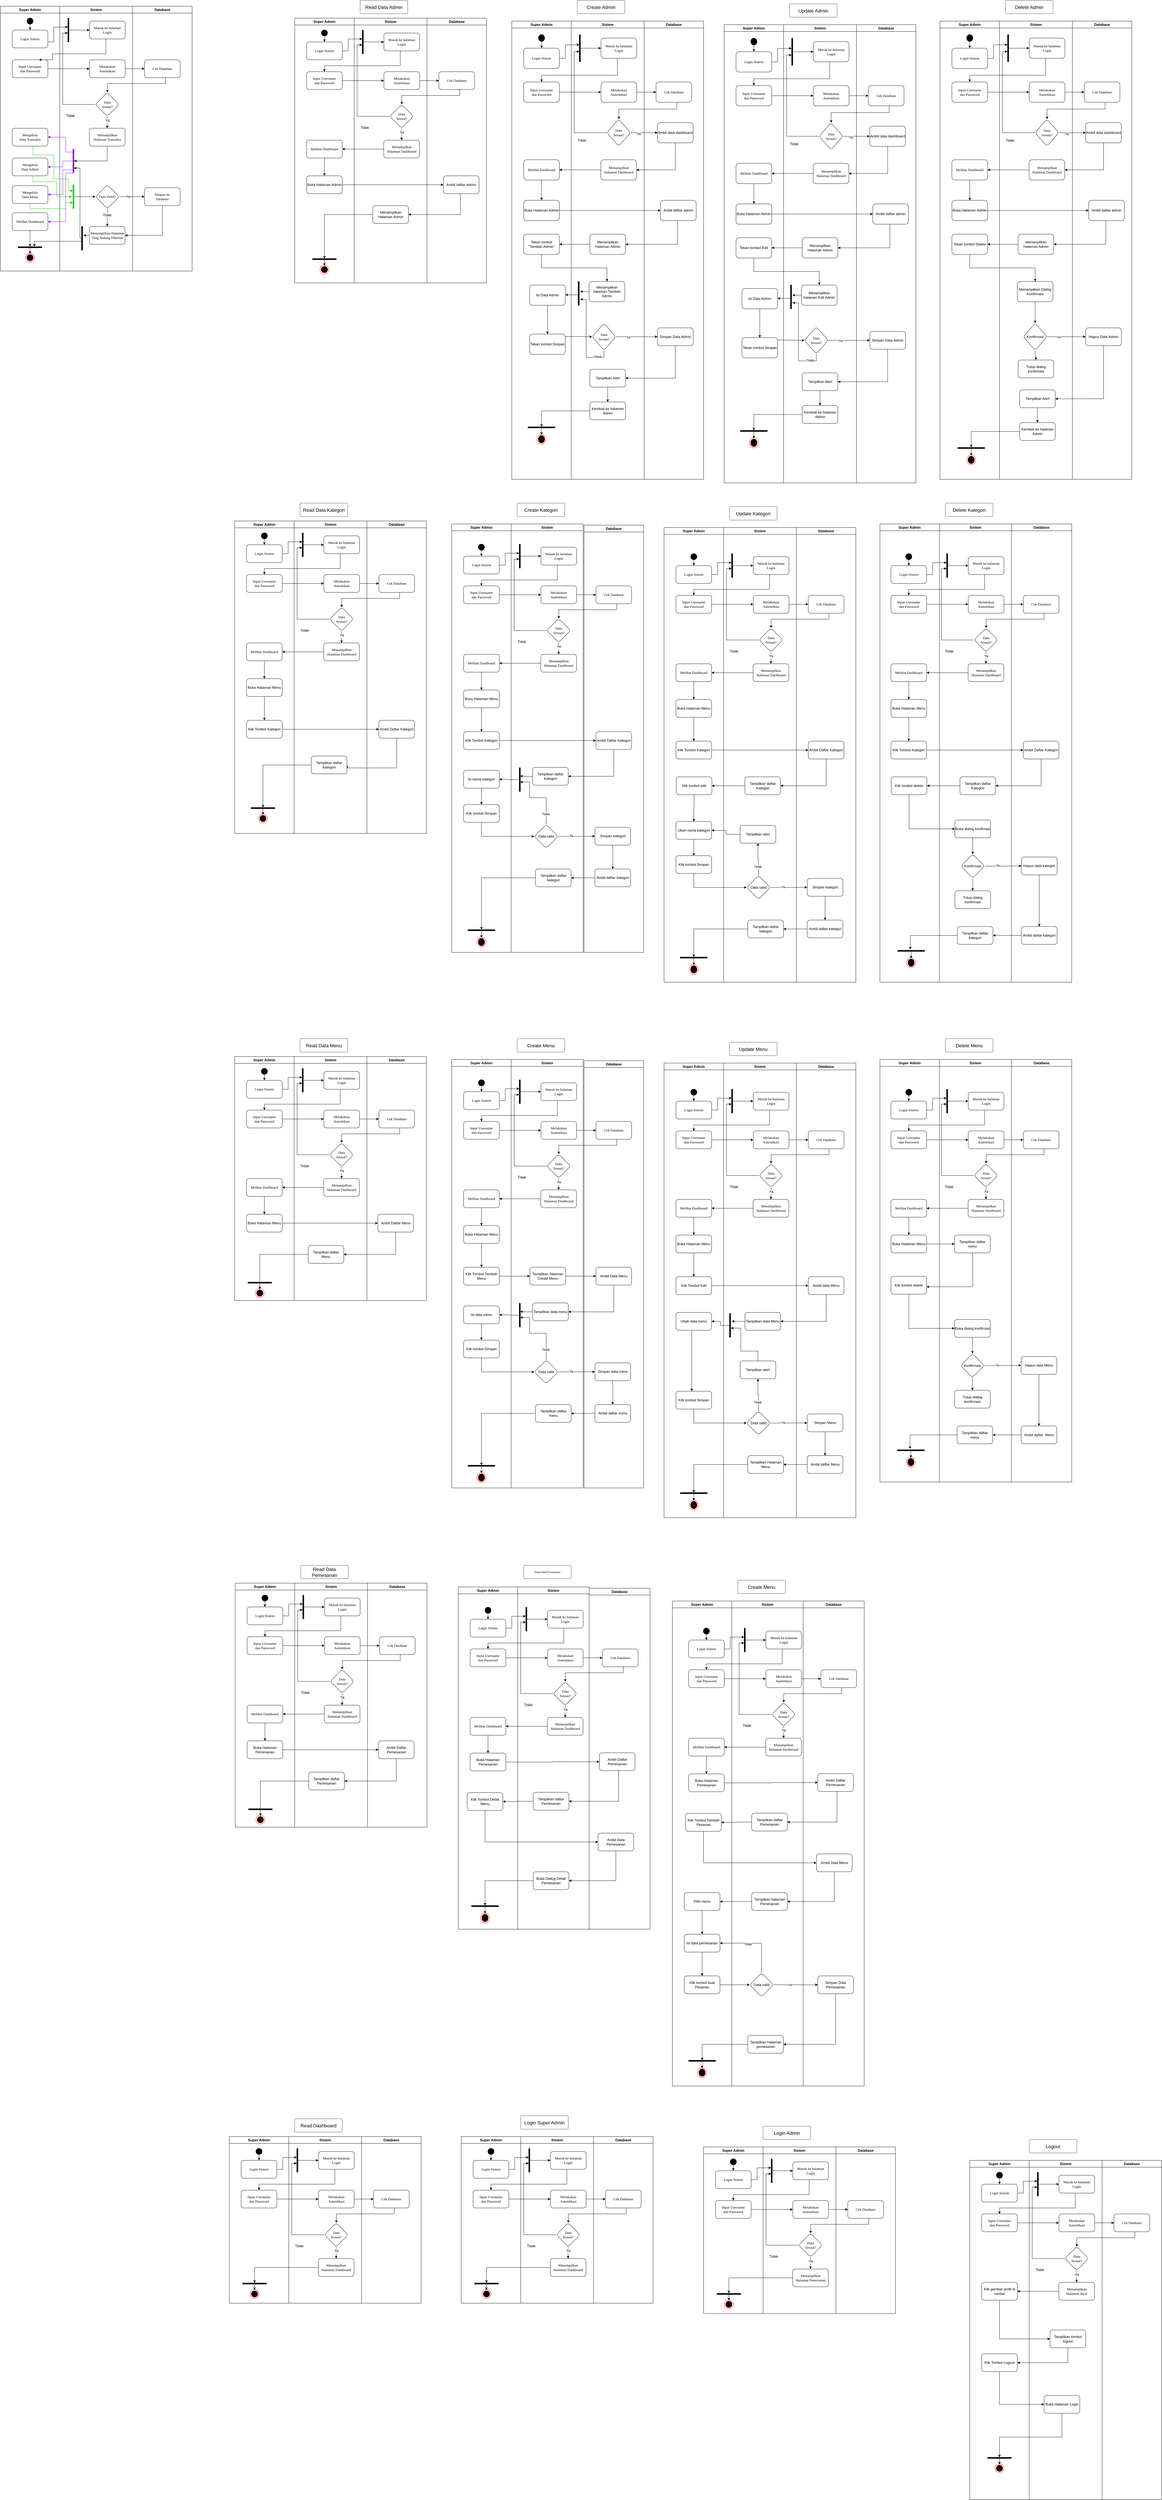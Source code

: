<mxfile version="24.8.6">
  <diagram name="Page-1" id="e7e014a7-5840-1c2e-5031-d8a46d1fe8dd">
    <mxGraphModel dx="2609" dy="2060" grid="1" gridSize="10" guides="1" tooltips="1" connect="1" arrows="1" fold="1" page="1" pageScale="1" pageWidth="1169" pageHeight="826" background="none" math="0" shadow="0">
      <root>
        <mxCell id="0" />
        <mxCell id="1" parent="0" />
        <mxCell id="0j6DJywZHe6i64Xkj7jq-42" value="" style="group" parent="1" vertex="1" connectable="0">
          <mxGeometry x="-680" y="50" width="645" height="890" as="geometry" />
        </mxCell>
        <mxCell id="0j6DJywZHe6i64Xkj7jq-43" value="Super Admin" style="swimlane;whiteSpace=wrap;html=1;" parent="0j6DJywZHe6i64Xkj7jq-42" vertex="1">
          <mxGeometry width="200" height="890" as="geometry" />
        </mxCell>
        <mxCell id="0j6DJywZHe6i64Xkj7jq-44" value="&lt;font face=&quot;Times New Roman&quot;&gt;Login Sistem&lt;/font&gt;" style="rounded=1;whiteSpace=wrap;html=1;" parent="0j6DJywZHe6i64Xkj7jq-43" vertex="1">
          <mxGeometry x="40" y="80" width="120" height="60" as="geometry" />
        </mxCell>
        <mxCell id="0j6DJywZHe6i64Xkj7jq-45" value="&lt;div&gt;&lt;font face=&quot;Times New Roman&quot;&gt;Input Username&lt;/font&gt;&lt;/div&gt;&lt;div&gt;&lt;font face=&quot;jTw6Ga-kT6Sdg5jY4MaM&quot;&gt;dan Password&lt;br&gt;&lt;/font&gt;&lt;/div&gt;" style="rounded=1;whiteSpace=wrap;html=1;" parent="0j6DJywZHe6i64Xkj7jq-43" vertex="1">
          <mxGeometry x="40" y="180" width="120" height="60" as="geometry" />
        </mxCell>
        <mxCell id="0j6DJywZHe6i64Xkj7jq-46" style="edgeStyle=orthogonalEdgeStyle;rounded=0;orthogonalLoop=1;jettySize=auto;html=1;entryX=0.5;entryY=0;entryDx=0;entryDy=0;" parent="0j6DJywZHe6i64Xkj7jq-43" source="0j6DJywZHe6i64Xkj7jq-47" target="0j6DJywZHe6i64Xkj7jq-44" edge="1">
          <mxGeometry relative="1" as="geometry" />
        </mxCell>
        <mxCell id="0j6DJywZHe6i64Xkj7jq-47" value="" style="shape=ellipse;html=1;fillColor=strokeColor;strokeWidth=2;verticalLabelPosition=bottom;verticalAlignment=top;perimeter=ellipsePerimeter;" parent="0j6DJywZHe6i64Xkj7jq-43" vertex="1">
          <mxGeometry x="90" y="40" width="20" height="20" as="geometry" />
        </mxCell>
        <mxCell id="0j6DJywZHe6i64Xkj7jq-48" value="&lt;div&gt;&lt;font face=&quot;Times New Roman&quot;&gt;Mengelola&lt;/font&gt;&lt;/div&gt;&lt;div&gt;&lt;font face=&quot;Times New Roman&quot;&gt;Data Transaksi&lt;/font&gt;&lt;/div&gt;" style="whiteSpace=wrap;html=1;rounded=1;" parent="0j6DJywZHe6i64Xkj7jq-43" vertex="1">
          <mxGeometry x="40" y="410" width="120" height="60" as="geometry" />
        </mxCell>
        <mxCell id="0j6DJywZHe6i64Xkj7jq-49" value="&lt;div&gt;&lt;font face=&quot;Times New Roman&quot;&gt;Mengelola&lt;/font&gt;&lt;/div&gt;&lt;div&gt;&lt;font face=&quot;Times New Roman&quot;&gt;Data Admin&lt;/font&gt;&lt;/div&gt;" style="whiteSpace=wrap;html=1;rounded=1;" parent="0j6DJywZHe6i64Xkj7jq-43" vertex="1">
          <mxGeometry x="40" y="510" width="120" height="60" as="geometry" />
        </mxCell>
        <mxCell id="0j6DJywZHe6i64Xkj7jq-50" style="edgeStyle=orthogonalEdgeStyle;rounded=0;orthogonalLoop=1;jettySize=auto;html=1;entryX=0;entryY=0.5;entryDx=0;entryDy=0;" parent="0j6DJywZHe6i64Xkj7jq-43" source="0j6DJywZHe6i64Xkj7jq-51" target="0j6DJywZHe6i64Xkj7jq-54" edge="1">
          <mxGeometry relative="1" as="geometry" />
        </mxCell>
        <mxCell id="0j6DJywZHe6i64Xkj7jq-51" value="&lt;font face=&quot;Times New Roman&quot;&gt;Melihat Dashboard&lt;/font&gt;" style="whiteSpace=wrap;html=1;rounded=1;" parent="0j6DJywZHe6i64Xkj7jq-43" vertex="1">
          <mxGeometry x="40" y="694" width="120" height="60" as="geometry" />
        </mxCell>
        <mxCell id="0j6DJywZHe6i64Xkj7jq-52" value="" style="ellipse;html=1;shape=endState;fillColor=#000000;strokeColor=#ff0000;" parent="0j6DJywZHe6i64Xkj7jq-43" vertex="1">
          <mxGeometry x="85" y="830" width="30" height="30" as="geometry" />
        </mxCell>
        <mxCell id="0j6DJywZHe6i64Xkj7jq-53" value="&lt;div&gt;&lt;font face=&quot;Times New Roman&quot;&gt;Mengelola&lt;/font&gt;&lt;/div&gt;&lt;div&gt;&lt;font face=&quot;Times New Roman&quot;&gt;Data Menu&lt;/font&gt;&lt;/div&gt;" style="whiteSpace=wrap;html=1;rounded=1;" parent="0j6DJywZHe6i64Xkj7jq-43" vertex="1">
          <mxGeometry x="40" y="603" width="120" height="60" as="geometry" />
        </mxCell>
        <mxCell id="0j6DJywZHe6i64Xkj7jq-54" value="" style="shape=rect;html=1;fillColor=strokeColor;verticalLabelPosition=bottom;labelBackgroundColor=#ffffff;verticalAlign=top;rotation=90;" parent="0j6DJywZHe6i64Xkj7jq-43" vertex="1">
          <mxGeometry x="98" y="770" width="4" height="80" as="geometry" />
        </mxCell>
        <mxCell id="0j6DJywZHe6i64Xkj7jq-55" style="edgeStyle=orthogonalEdgeStyle;rounded=0;orthogonalLoop=1;jettySize=auto;html=1;entryX=0.502;entryY=0.07;entryDx=0;entryDy=0;entryPerimeter=0;" parent="0j6DJywZHe6i64Xkj7jq-43" source="0j6DJywZHe6i64Xkj7jq-54" target="0j6DJywZHe6i64Xkj7jq-52" edge="1">
          <mxGeometry relative="1" as="geometry" />
        </mxCell>
        <mxCell id="0j6DJywZHe6i64Xkj7jq-56" value="Sistem" style="swimlane;whiteSpace=wrap;html=1;" parent="0j6DJywZHe6i64Xkj7jq-42" vertex="1">
          <mxGeometry x="200" width="245" height="890" as="geometry" />
        </mxCell>
        <mxCell id="0j6DJywZHe6i64Xkj7jq-57" value="&lt;font face=&quot;Times New Roman&quot;&gt;Masuk ke halaman Login&lt;/font&gt;" style="rounded=1;whiteSpace=wrap;html=1;" parent="0j6DJywZHe6i64Xkj7jq-56" vertex="1">
          <mxGeometry x="100" y="50" width="120" height="60" as="geometry" />
        </mxCell>
        <mxCell id="0j6DJywZHe6i64Xkj7jq-58" value="&lt;div&gt;&lt;font face=&quot;Times New Roman&quot;&gt;Melakukan&lt;/font&gt;&lt;/div&gt;&lt;div&gt;&lt;font face=&quot;uZqhM5b4Zdgege5dzg-r&quot;&gt;Autentikasi&lt;br&gt;&lt;/font&gt;&lt;/div&gt;" style="rounded=1;whiteSpace=wrap;html=1;" parent="0j6DJywZHe6i64Xkj7jq-56" vertex="1">
          <mxGeometry x="100" y="180" width="120" height="60" as="geometry" />
        </mxCell>
        <mxCell id="0j6DJywZHe6i64Xkj7jq-59" value="" style="edgeStyle=orthogonalEdgeStyle;rounded=0;orthogonalLoop=1;jettySize=auto;html=1;" parent="0j6DJywZHe6i64Xkj7jq-56" source="0j6DJywZHe6i64Xkj7jq-61" target="0j6DJywZHe6i64Xkj7jq-63" edge="1">
          <mxGeometry relative="1" as="geometry" />
        </mxCell>
        <mxCell id="0j6DJywZHe6i64Xkj7jq-60" value="&lt;font style=&quot;font-size: 12px;&quot;&gt;Ya&lt;/font&gt;" style="edgeLabel;html=1;align=center;verticalAlign=middle;resizable=0;points=[];" parent="0j6DJywZHe6i64Xkj7jq-59" vertex="1" connectable="0">
          <mxGeometry x="-0.44" y="-1" relative="1" as="geometry">
            <mxPoint x="1" y="3" as="offset" />
          </mxGeometry>
        </mxCell>
        <mxCell id="0j6DJywZHe6i64Xkj7jq-61" value="&lt;div&gt;&lt;font face=&quot;Times New Roman&quot;&gt;Data&lt;/font&gt;&lt;/div&gt;&lt;div&gt;&lt;font face=&quot;pLip52qe5EBkWD5McMRx&quot;&gt;Sesuai?&lt;br&gt;&lt;/font&gt;&lt;/div&gt;" style="rhombus;whiteSpace=wrap;html=1;rounded=1;" parent="0j6DJywZHe6i64Xkj7jq-56" vertex="1">
          <mxGeometry x="119.5" y="290" width="80" height="80" as="geometry" />
        </mxCell>
        <mxCell id="0j6DJywZHe6i64Xkj7jq-62" style="edgeStyle=orthogonalEdgeStyle;rounded=0;orthogonalLoop=1;jettySize=auto;html=1;entryX=1;entryY=0.5;entryDx=0;entryDy=0;" parent="0j6DJywZHe6i64Xkj7jq-56" source="0j6DJywZHe6i64Xkj7jq-63" target="0j6DJywZHe6i64Xkj7jq-72" edge="1">
          <mxGeometry relative="1" as="geometry">
            <Array as="points">
              <mxPoint x="160" y="520" />
            </Array>
          </mxGeometry>
        </mxCell>
        <mxCell id="0j6DJywZHe6i64Xkj7jq-63" value="&lt;div&gt;&lt;font face=&quot;Times New Roman&quot;&gt;Menampilkan&lt;/font&gt;&lt;/div&gt;&lt;div&gt;&lt;font face=&quot;glR8JnCsl4NNTFac1CfF&quot;&gt;Halaman Transaksi&lt;br&gt;&lt;/font&gt;&lt;/div&gt;" style="whiteSpace=wrap;html=1;rounded=1;" parent="0j6DJywZHe6i64Xkj7jq-56" vertex="1">
          <mxGeometry x="99.5" y="410" width="120" height="60" as="geometry" />
        </mxCell>
        <mxCell id="0j6DJywZHe6i64Xkj7jq-64" value="" style="edgeStyle=orthogonalEdgeStyle;rounded=0;orthogonalLoop=1;jettySize=auto;html=1;" parent="0j6DJywZHe6i64Xkj7jq-56" source="0j6DJywZHe6i64Xkj7jq-65" target="0j6DJywZHe6i64Xkj7jq-57" edge="1">
          <mxGeometry relative="1" as="geometry" />
        </mxCell>
        <mxCell id="0j6DJywZHe6i64Xkj7jq-65" value="" style="shape=rect;html=1;fillColor=strokeColor;verticalLabelPosition=bottom;labelBackgroundColor=#ffffff;verticalAlign=top;" parent="0j6DJywZHe6i64Xkj7jq-56" vertex="1">
          <mxGeometry x="27" y="40" width="4" height="80" as="geometry" />
        </mxCell>
        <mxCell id="0j6DJywZHe6i64Xkj7jq-66" style="edgeStyle=orthogonalEdgeStyle;rounded=0;orthogonalLoop=1;jettySize=auto;html=1;entryX=0;entryY=0.625;entryDx=0;entryDy=0;entryPerimeter=0;exitX=0;exitY=0.5;exitDx=0;exitDy=0;" parent="0j6DJywZHe6i64Xkj7jq-56" source="0j6DJywZHe6i64Xkj7jq-61" edge="1">
          <mxGeometry relative="1" as="geometry">
            <mxPoint x="60.004" y="330.024" as="sourcePoint" />
            <mxPoint x="26.98" y="90" as="targetPoint" />
            <Array as="points">
              <mxPoint x="10" y="330" />
              <mxPoint x="10" y="90" />
            </Array>
          </mxGeometry>
        </mxCell>
        <mxCell id="0j6DJywZHe6i64Xkj7jq-67" value="&lt;font style=&quot;font-size: 12px;&quot;&gt;Tidak&lt;/font&gt;" style="edgeLabel;html=1;align=center;verticalAlign=middle;resizable=0;points=[];" parent="0j6DJywZHe6i64Xkj7jq-66" vertex="1" connectable="0">
          <mxGeometry x="-0.307" y="-1" relative="1" as="geometry">
            <mxPoint x="24" y="55" as="offset" />
          </mxGeometry>
        </mxCell>
        <mxCell id="0j6DJywZHe6i64Xkj7jq-68" style="edgeStyle=orthogonalEdgeStyle;rounded=0;orthogonalLoop=1;jettySize=auto;html=1;entryX=0;entryY=0.25;entryDx=0;entryDy=0;" parent="0j6DJywZHe6i64Xkj7jq-56" edge="1">
          <mxGeometry relative="1" as="geometry">
            <mxPoint x="-40" y="119.996" as="sourcePoint" />
            <mxPoint x="27" y="70.02" as="targetPoint" />
            <Array as="points">
              <mxPoint x="-20" y="120.02" />
              <mxPoint x="-20" y="70.02" />
            </Array>
          </mxGeometry>
        </mxCell>
        <mxCell id="0j6DJywZHe6i64Xkj7jq-69" style="edgeStyle=orthogonalEdgeStyle;rounded=0;orthogonalLoop=1;jettySize=auto;html=1;entryX=0.5;entryY=0;entryDx=0;entryDy=0;" parent="0j6DJywZHe6i64Xkj7jq-56" source="0j6DJywZHe6i64Xkj7jq-71" target="0j6DJywZHe6i64Xkj7jq-75" edge="1">
          <mxGeometry relative="1" as="geometry" />
        </mxCell>
        <mxCell id="0j6DJywZHe6i64Xkj7jq-70" value="&lt;font style=&quot;font-size: 12px;&quot;&gt;Tidak&lt;/font&gt;" style="edgeLabel;html=1;align=center;verticalAlign=middle;resizable=0;points=[];" parent="0j6DJywZHe6i64Xkj7jq-69" vertex="1" connectable="0">
          <mxGeometry x="-0.283" y="-1" relative="1" as="geometry">
            <mxPoint as="offset" />
          </mxGeometry>
        </mxCell>
        <mxCell id="0j6DJywZHe6i64Xkj7jq-71" value="&lt;font face=&quot;Times New Roman&quot;&gt;Data Valid?&lt;/font&gt;" style="rhombus;whiteSpace=wrap;html=1;rounded=1;" parent="0j6DJywZHe6i64Xkj7jq-56" vertex="1">
          <mxGeometry x="120" y="600" width="80" height="80" as="geometry" />
        </mxCell>
        <mxCell id="0j6DJywZHe6i64Xkj7jq-72" value="" style="shape=rect;html=1;fillColor=strokeColor;verticalLabelPosition=bottom;labelBackgroundColor=#ffffff;verticalAlign=top;strokeColor=#8000ff;" parent="0j6DJywZHe6i64Xkj7jq-56" vertex="1">
          <mxGeometry x="44" y="480" width="4" height="80" as="geometry" />
        </mxCell>
        <mxCell id="0j6DJywZHe6i64Xkj7jq-73" style="edgeStyle=orthogonalEdgeStyle;rounded=0;orthogonalLoop=1;jettySize=auto;html=1;" parent="0j6DJywZHe6i64Xkj7jq-56" source="0j6DJywZHe6i64Xkj7jq-74" target="0j6DJywZHe6i64Xkj7jq-71" edge="1">
          <mxGeometry relative="1" as="geometry" />
        </mxCell>
        <mxCell id="0j6DJywZHe6i64Xkj7jq-74" value="" style="shape=rect;html=1;fillColor=strokeColor;verticalLabelPosition=bottom;labelBackgroundColor=#ffffff;verticalAlign=top;strokeColor=#00CC00;" parent="0j6DJywZHe6i64Xkj7jq-56" vertex="1">
          <mxGeometry x="44" y="600" width="4" height="80" as="geometry" />
        </mxCell>
        <mxCell id="0j6DJywZHe6i64Xkj7jq-75" value="&lt;div&gt;&lt;font face=&quot;Times New Roman&quot;&gt;Menampilkan Halaman&lt;/font&gt;&lt;/div&gt;&lt;div&gt;&lt;font face=&quot;Times New Roman&quot;&gt;Yang Sedang Dikelola&lt;br&gt;&lt;/font&gt;&lt;/div&gt;" style="whiteSpace=wrap;html=1;rounded=1;" parent="0j6DJywZHe6i64Xkj7jq-56" vertex="1">
          <mxGeometry x="99.5" y="740" width="120" height="60" as="geometry" />
        </mxCell>
        <mxCell id="0j6DJywZHe6i64Xkj7jq-76" value="" style="shape=rect;html=1;fillColor=strokeColor;verticalLabelPosition=bottom;labelBackgroundColor=#ffffff;verticalAlign=top;strokeColor=#000000;" parent="0j6DJywZHe6i64Xkj7jq-56" vertex="1">
          <mxGeometry x="73" y="740" width="4" height="80" as="geometry" />
        </mxCell>
        <mxCell id="0j6DJywZHe6i64Xkj7jq-77" style="edgeStyle=orthogonalEdgeStyle;rounded=0;orthogonalLoop=1;jettySize=auto;html=1;entryX=1.488;entryY=0.369;entryDx=0;entryDy=0;entryPerimeter=0;" parent="0j6DJywZHe6i64Xkj7jq-56" source="0j6DJywZHe6i64Xkj7jq-75" target="0j6DJywZHe6i64Xkj7jq-76" edge="1">
          <mxGeometry relative="1" as="geometry" />
        </mxCell>
        <mxCell id="0j6DJywZHe6i64Xkj7jq-78" style="edgeStyle=orthogonalEdgeStyle;rounded=0;orthogonalLoop=1;jettySize=auto;html=1;entryX=0.94;entryY=0.798;entryDx=0;entryDy=0;entryPerimeter=0;" parent="0j6DJywZHe6i64Xkj7jq-56" source="0j6DJywZHe6i64Xkj7jq-76" target="0j6DJywZHe6i64Xkj7jq-72" edge="1">
          <mxGeometry relative="1" as="geometry">
            <Array as="points">
              <mxPoint x="68" y="780" />
              <mxPoint x="68" y="544" />
            </Array>
          </mxGeometry>
        </mxCell>
        <mxCell id="0j6DJywZHe6i64Xkj7jq-79" value="Database" style="swimlane;whiteSpace=wrap;html=1;" parent="0j6DJywZHe6i64Xkj7jq-42" vertex="1">
          <mxGeometry x="445" width="200" height="890" as="geometry" />
        </mxCell>
        <mxCell id="0j6DJywZHe6i64Xkj7jq-80" value="&lt;font face=&quot;Times New Roman&quot;&gt;Cek Database&lt;/font&gt;" style="rounded=1;whiteSpace=wrap;html=1;" parent="0j6DJywZHe6i64Xkj7jq-79" vertex="1">
          <mxGeometry x="40" y="180" width="120" height="60" as="geometry" />
        </mxCell>
        <mxCell id="0j6DJywZHe6i64Xkj7jq-81" value="&lt;div&gt;&lt;font face=&quot;Times New Roman&quot;&gt;Simpan ke&lt;/font&gt;&lt;/div&gt;&lt;div&gt;&lt;font face=&quot;Times New Roman&quot;&gt;Database&lt;/font&gt;&lt;/div&gt;" style="whiteSpace=wrap;html=1;rounded=1;" parent="0j6DJywZHe6i64Xkj7jq-79" vertex="1">
          <mxGeometry x="40" y="610" width="120" height="60" as="geometry" />
        </mxCell>
        <mxCell id="0j6DJywZHe6i64Xkj7jq-82" value="" style="edgeStyle=orthogonalEdgeStyle;rounded=0;orthogonalLoop=1;jettySize=auto;html=1;" parent="0j6DJywZHe6i64Xkj7jq-42" source="0j6DJywZHe6i64Xkj7jq-45" target="0j6DJywZHe6i64Xkj7jq-58" edge="1">
          <mxGeometry relative="1" as="geometry" />
        </mxCell>
        <mxCell id="0j6DJywZHe6i64Xkj7jq-83" value="" style="edgeStyle=orthogonalEdgeStyle;rounded=0;orthogonalLoop=1;jettySize=auto;html=1;" parent="0j6DJywZHe6i64Xkj7jq-42" source="0j6DJywZHe6i64Xkj7jq-58" target="0j6DJywZHe6i64Xkj7jq-80" edge="1">
          <mxGeometry relative="1" as="geometry" />
        </mxCell>
        <mxCell id="0j6DJywZHe6i64Xkj7jq-84" style="edgeStyle=orthogonalEdgeStyle;rounded=0;orthogonalLoop=1;jettySize=auto;html=1;entryX=0.5;entryY=0;entryDx=0;entryDy=0;" parent="0j6DJywZHe6i64Xkj7jq-42" source="0j6DJywZHe6i64Xkj7jq-80" target="0j6DJywZHe6i64Xkj7jq-61" edge="1">
          <mxGeometry relative="1" as="geometry">
            <Array as="points">
              <mxPoint x="555" y="260" />
              <mxPoint x="360" y="260" />
              <mxPoint x="360" y="290" />
            </Array>
          </mxGeometry>
        </mxCell>
        <mxCell id="0j6DJywZHe6i64Xkj7jq-85" style="edgeStyle=orthogonalEdgeStyle;rounded=0;orthogonalLoop=1;jettySize=auto;html=1;entryX=0.75;entryY=0;entryDx=0;entryDy=0;" parent="0j6DJywZHe6i64Xkj7jq-42" source="0j6DJywZHe6i64Xkj7jq-57" target="0j6DJywZHe6i64Xkj7jq-45" edge="1">
          <mxGeometry relative="1" as="geometry">
            <Array as="points">
              <mxPoint x="355" y="160" />
              <mxPoint x="175" y="160" />
            </Array>
          </mxGeometry>
        </mxCell>
        <mxCell id="0j6DJywZHe6i64Xkj7jq-86" value="" style="edgeStyle=orthogonalEdgeStyle;rounded=0;orthogonalLoop=1;jettySize=auto;html=1;" parent="0j6DJywZHe6i64Xkj7jq-42" source="0j6DJywZHe6i64Xkj7jq-71" target="0j6DJywZHe6i64Xkj7jq-81" edge="1">
          <mxGeometry relative="1" as="geometry">
            <mxPoint x="485" y="800" as="targetPoint" />
            <Array as="points">
              <mxPoint x="450" y="640" />
              <mxPoint x="450" y="640" />
            </Array>
          </mxGeometry>
        </mxCell>
        <mxCell id="0j6DJywZHe6i64Xkj7jq-87" value="&lt;font style=&quot;font-size: 12px;&quot;&gt;Ya&lt;/font&gt;" style="edgeLabel;html=1;align=center;verticalAlign=middle;resizable=0;points=[];" parent="0j6DJywZHe6i64Xkj7jq-86" vertex="1" connectable="0">
          <mxGeometry x="-0.094" relative="1" as="geometry">
            <mxPoint x="-10" as="offset" />
          </mxGeometry>
        </mxCell>
        <mxCell id="0j6DJywZHe6i64Xkj7jq-88" style="edgeStyle=orthogonalEdgeStyle;rounded=0;orthogonalLoop=1;jettySize=auto;html=1;entryX=0;entryY=0.25;entryDx=0;entryDy=0;strokeColor=#00CC00;" parent="0j6DJywZHe6i64Xkj7jq-42" source="0j6DJywZHe6i64Xkj7jq-48" target="0j6DJywZHe6i64Xkj7jq-74" edge="1">
          <mxGeometry relative="1" as="geometry">
            <Array as="points">
              <mxPoint x="110" y="500" />
              <mxPoint x="180" y="500" />
              <mxPoint x="180" y="580" />
              <mxPoint x="230" y="580" />
              <mxPoint x="230" y="620" />
            </Array>
          </mxGeometry>
        </mxCell>
        <mxCell id="0j6DJywZHe6i64Xkj7jq-89" style="edgeStyle=orthogonalEdgeStyle;rounded=0;orthogonalLoop=1;jettySize=auto;html=1;strokeColor=#00CC00;" parent="0j6DJywZHe6i64Xkj7jq-42" source="0j6DJywZHe6i64Xkj7jq-49" edge="1">
          <mxGeometry relative="1" as="geometry">
            <mxPoint x="240" y="640" as="targetPoint" />
            <Array as="points">
              <mxPoint x="110" y="590" />
              <mxPoint x="190" y="590" />
              <mxPoint x="190" y="640" />
            </Array>
          </mxGeometry>
        </mxCell>
        <mxCell id="0j6DJywZHe6i64Xkj7jq-90" style="edgeStyle=orthogonalEdgeStyle;rounded=0;orthogonalLoop=1;jettySize=auto;html=1;entryX=0;entryY=0.75;entryDx=0;entryDy=0;strokeColor=#00CC00;" parent="0j6DJywZHe6i64Xkj7jq-42" source="0j6DJywZHe6i64Xkj7jq-53" target="0j6DJywZHe6i64Xkj7jq-74" edge="1">
          <mxGeometry relative="1" as="geometry">
            <Array as="points">
              <mxPoint x="100" y="680" />
              <mxPoint x="220" y="680" />
              <mxPoint x="220" y="660" />
            </Array>
          </mxGeometry>
        </mxCell>
        <mxCell id="0j6DJywZHe6i64Xkj7jq-91" style="edgeStyle=orthogonalEdgeStyle;rounded=0;orthogonalLoop=1;jettySize=auto;html=1;entryX=1;entryY=0.5;entryDx=0;entryDy=0;strokeColor=#8000ff;" parent="0j6DJywZHe6i64Xkj7jq-42" source="0j6DJywZHe6i64Xkj7jq-72" target="0j6DJywZHe6i64Xkj7jq-48" edge="1">
          <mxGeometry relative="1" as="geometry">
            <Array as="points">
              <mxPoint x="220" y="490" />
              <mxPoint x="220" y="440" />
            </Array>
          </mxGeometry>
        </mxCell>
        <mxCell id="0j6DJywZHe6i64Xkj7jq-92" style="edgeStyle=orthogonalEdgeStyle;rounded=0;orthogonalLoop=1;jettySize=auto;html=1;entryX=1;entryY=0.5;entryDx=0;entryDy=0;strokeColor=#8000ff;" parent="0j6DJywZHe6i64Xkj7jq-42" source="0j6DJywZHe6i64Xkj7jq-72" target="0j6DJywZHe6i64Xkj7jq-49" edge="1">
          <mxGeometry relative="1" as="geometry">
            <Array as="points">
              <mxPoint x="210" y="520" />
              <mxPoint x="210" y="540" />
            </Array>
          </mxGeometry>
        </mxCell>
        <mxCell id="0j6DJywZHe6i64Xkj7jq-93" style="edgeStyle=orthogonalEdgeStyle;rounded=0;orthogonalLoop=1;jettySize=auto;html=1;entryX=1;entryY=0.5;entryDx=0;entryDy=0;strokeColor=#8000ff;" parent="0j6DJywZHe6i64Xkj7jq-42" source="0j6DJywZHe6i64Xkj7jq-72" target="0j6DJywZHe6i64Xkj7jq-53" edge="1">
          <mxGeometry relative="1" as="geometry">
            <Array as="points">
              <mxPoint x="210" y="550" />
              <mxPoint x="210" y="633" />
            </Array>
          </mxGeometry>
        </mxCell>
        <mxCell id="0j6DJywZHe6i64Xkj7jq-94" style="edgeStyle=orthogonalEdgeStyle;rounded=0;orthogonalLoop=1;jettySize=auto;html=1;entryX=1;entryY=0.5;entryDx=0;entryDy=0;strokeColor=#8000ff;" parent="0j6DJywZHe6i64Xkj7jq-42" source="0j6DJywZHe6i64Xkj7jq-72" target="0j6DJywZHe6i64Xkj7jq-51" edge="1">
          <mxGeometry relative="1" as="geometry">
            <Array as="points">
              <mxPoint x="220" y="560" />
              <mxPoint x="220" y="724" />
            </Array>
          </mxGeometry>
        </mxCell>
        <mxCell id="0j6DJywZHe6i64Xkj7jq-95" style="edgeStyle=orthogonalEdgeStyle;rounded=0;orthogonalLoop=1;jettySize=auto;html=1;entryX=1;entryY=0.5;entryDx=0;entryDy=0;" parent="0j6DJywZHe6i64Xkj7jq-42" source="0j6DJywZHe6i64Xkj7jq-81" target="0j6DJywZHe6i64Xkj7jq-75" edge="1">
          <mxGeometry relative="1" as="geometry">
            <Array as="points">
              <mxPoint x="545" y="770" />
            </Array>
          </mxGeometry>
        </mxCell>
        <mxCell id="0j6DJywZHe6i64Xkj7jq-96" style="edgeStyle=orthogonalEdgeStyle;rounded=0;orthogonalLoop=1;jettySize=auto;html=1;entryX=0.024;entryY=0.323;entryDx=0;entryDy=0;entryPerimeter=0;" parent="0j6DJywZHe6i64Xkj7jq-42" source="0j6DJywZHe6i64Xkj7jq-76" target="0j6DJywZHe6i64Xkj7jq-54" edge="1">
          <mxGeometry relative="1" as="geometry">
            <Array as="points">
              <mxPoint x="114" y="790" />
            </Array>
          </mxGeometry>
        </mxCell>
        <mxCell id="0j6DJywZHe6i64Xkj7jq-153" value="&lt;div style=&quot;font-size: 16px;&quot; align=&quot;center&quot;&gt;Read Data Admin &lt;br&gt;&lt;/div&gt;" style="strokeWidth=1;html=1;shadow=0;dashed=0;shape=mxgraph.ios.iTextInput;strokeColor=#444444;buttonText=;fontSize=8;whiteSpace=wrap;align=center;" parent="1" vertex="1">
          <mxGeometry x="530" y="30" width="160" height="45" as="geometry" />
        </mxCell>
        <mxCell id="8d6VULO9IEeQSEEt9ZnO-7" value="" style="group" parent="1" vertex="1" connectable="0">
          <mxGeometry x="310" y="90" width="645" height="890" as="geometry" />
        </mxCell>
        <mxCell id="0j6DJywZHe6i64Xkj7jq-98" value="Super Admin" style="swimlane;whiteSpace=wrap;html=1;" parent="8d6VULO9IEeQSEEt9ZnO-7" vertex="1">
          <mxGeometry width="200" height="890" as="geometry" />
        </mxCell>
        <mxCell id="0j6DJywZHe6i64Xkj7jq-99" value="&lt;font face=&quot;Times New Roman&quot;&gt;Login Sistem&lt;/font&gt;" style="rounded=1;whiteSpace=wrap;html=1;" parent="0j6DJywZHe6i64Xkj7jq-98" vertex="1">
          <mxGeometry x="40" y="80" width="120" height="60" as="geometry" />
        </mxCell>
        <mxCell id="0j6DJywZHe6i64Xkj7jq-100" value="&lt;div&gt;&lt;font face=&quot;Times New Roman&quot;&gt;Input Username&lt;/font&gt;&lt;/div&gt;&lt;div&gt;&lt;font face=&quot;jTw6Ga-kT6Sdg5jY4MaM&quot;&gt;dan Password&lt;br&gt;&lt;/font&gt;&lt;/div&gt;" style="rounded=1;whiteSpace=wrap;html=1;" parent="0j6DJywZHe6i64Xkj7jq-98" vertex="1">
          <mxGeometry x="40" y="180" width="120" height="60" as="geometry" />
        </mxCell>
        <mxCell id="0j6DJywZHe6i64Xkj7jq-101" style="edgeStyle=orthogonalEdgeStyle;rounded=0;orthogonalLoop=1;jettySize=auto;html=1;entryX=0.5;entryY=0;entryDx=0;entryDy=0;" parent="0j6DJywZHe6i64Xkj7jq-98" source="0j6DJywZHe6i64Xkj7jq-102" target="0j6DJywZHe6i64Xkj7jq-99" edge="1">
          <mxGeometry relative="1" as="geometry" />
        </mxCell>
        <mxCell id="0j6DJywZHe6i64Xkj7jq-102" value="" style="shape=ellipse;html=1;fillColor=strokeColor;strokeWidth=2;verticalLabelPosition=bottom;verticalAlignment=top;perimeter=ellipsePerimeter;" parent="0j6DJywZHe6i64Xkj7jq-98" vertex="1">
          <mxGeometry x="90" y="40" width="20" height="20" as="geometry" />
        </mxCell>
        <mxCell id="0j6DJywZHe6i64Xkj7jq-160" value="" style="edgeStyle=orthogonalEdgeStyle;rounded=0;orthogonalLoop=1;jettySize=auto;html=1;" parent="0j6DJywZHe6i64Xkj7jq-98" source="0j6DJywZHe6i64Xkj7jq-103" target="0j6DJywZHe6i64Xkj7jq-156" edge="1">
          <mxGeometry relative="1" as="geometry" />
        </mxCell>
        <mxCell id="0j6DJywZHe6i64Xkj7jq-103" value="&lt;font face=&quot;Times New Roman&quot;&gt;Melihat Dashboard&lt;/font&gt;" style="whiteSpace=wrap;html=1;rounded=1;" parent="0j6DJywZHe6i64Xkj7jq-98" vertex="1">
          <mxGeometry x="40" y="410" width="120" height="60" as="geometry" />
        </mxCell>
        <mxCell id="0j6DJywZHe6i64Xkj7jq-107" value="" style="ellipse;html=1;shape=endState;fillColor=#000000;strokeColor=#ff0000;" parent="0j6DJywZHe6i64Xkj7jq-98" vertex="1">
          <mxGeometry x="85" y="830" width="30" height="30" as="geometry" />
        </mxCell>
        <mxCell id="0j6DJywZHe6i64Xkj7jq-109" value="" style="shape=rect;html=1;fillColor=strokeColor;verticalLabelPosition=bottom;labelBackgroundColor=#ffffff;verticalAlign=top;rotation=90;" parent="0j6DJywZHe6i64Xkj7jq-98" vertex="1">
          <mxGeometry x="98" y="770" width="4" height="80" as="geometry" />
        </mxCell>
        <mxCell id="0j6DJywZHe6i64Xkj7jq-110" style="edgeStyle=orthogonalEdgeStyle;rounded=0;orthogonalLoop=1;jettySize=auto;html=1;entryX=0.502;entryY=0.07;entryDx=0;entryDy=0;entryPerimeter=0;" parent="0j6DJywZHe6i64Xkj7jq-98" source="0j6DJywZHe6i64Xkj7jq-109" target="0j6DJywZHe6i64Xkj7jq-107" edge="1">
          <mxGeometry relative="1" as="geometry" />
        </mxCell>
        <mxCell id="0j6DJywZHe6i64Xkj7jq-156" value="Buka Halaman Admin" style="rounded=1;whiteSpace=wrap;html=1;" parent="0j6DJywZHe6i64Xkj7jq-98" vertex="1">
          <mxGeometry x="40" y="530" width="120" height="60" as="geometry" />
        </mxCell>
        <mxCell id="0j6DJywZHe6i64Xkj7jq-111" value="Sistem" style="swimlane;whiteSpace=wrap;html=1;" parent="8d6VULO9IEeQSEEt9ZnO-7" vertex="1">
          <mxGeometry x="200" width="245" height="890" as="geometry" />
        </mxCell>
        <mxCell id="0j6DJywZHe6i64Xkj7jq-119" value="" style="edgeStyle=orthogonalEdgeStyle;rounded=0;orthogonalLoop=1;jettySize=auto;html=1;" parent="0j6DJywZHe6i64Xkj7jq-111" source="0j6DJywZHe6i64Xkj7jq-120" target="0j6DJywZHe6i64Xkj7jq-112" edge="1">
          <mxGeometry relative="1" as="geometry" />
        </mxCell>
        <mxCell id="0j6DJywZHe6i64Xkj7jq-120" value="" style="shape=rect;html=1;fillColor=strokeColor;verticalLabelPosition=bottom;labelBackgroundColor=#ffffff;verticalAlign=top;" parent="0j6DJywZHe6i64Xkj7jq-111" vertex="1">
          <mxGeometry x="27" y="40" width="4" height="80" as="geometry" />
        </mxCell>
        <mxCell id="0j6DJywZHe6i64Xkj7jq-121" style="edgeStyle=orthogonalEdgeStyle;rounded=0;orthogonalLoop=1;jettySize=auto;html=1;entryX=0;entryY=0.625;entryDx=0;entryDy=0;entryPerimeter=0;exitX=0;exitY=0.5;exitDx=0;exitDy=0;" parent="0j6DJywZHe6i64Xkj7jq-111" source="0j6DJywZHe6i64Xkj7jq-116" edge="1">
          <mxGeometry relative="1" as="geometry">
            <mxPoint x="60.004" y="330.024" as="sourcePoint" />
            <mxPoint x="26.98" y="90" as="targetPoint" />
            <Array as="points">
              <mxPoint x="10" y="330" />
              <mxPoint x="10" y="90" />
            </Array>
          </mxGeometry>
        </mxCell>
        <mxCell id="0j6DJywZHe6i64Xkj7jq-122" value="&lt;font style=&quot;font-size: 12px;&quot;&gt;Tidak&lt;/font&gt;" style="edgeLabel;html=1;align=center;verticalAlign=middle;resizable=0;points=[];" parent="0j6DJywZHe6i64Xkj7jq-121" vertex="1" connectable="0">
          <mxGeometry x="-0.307" y="-1" relative="1" as="geometry">
            <mxPoint x="24" y="55" as="offset" />
          </mxGeometry>
        </mxCell>
        <mxCell id="0j6DJywZHe6i64Xkj7jq-123" style="edgeStyle=orthogonalEdgeStyle;rounded=0;orthogonalLoop=1;jettySize=auto;html=1;entryX=0;entryY=0.25;entryDx=0;entryDy=0;" parent="0j6DJywZHe6i64Xkj7jq-111" edge="1">
          <mxGeometry relative="1" as="geometry">
            <mxPoint x="-40" y="119.996" as="sourcePoint" />
            <mxPoint x="27" y="70.02" as="targetPoint" />
            <Array as="points">
              <mxPoint x="-40" y="110" />
              <mxPoint x="-20" y="110" />
              <mxPoint x="-20" y="70" />
            </Array>
          </mxGeometry>
        </mxCell>
        <mxCell id="0j6DJywZHe6i64Xkj7jq-112" value="&lt;font face=&quot;Times New Roman&quot;&gt;Masuk ke halaman Login&lt;/font&gt;" style="rounded=1;whiteSpace=wrap;html=1;" parent="0j6DJywZHe6i64Xkj7jq-111" vertex="1">
          <mxGeometry x="100" y="50" width="120" height="60" as="geometry" />
        </mxCell>
        <mxCell id="0j6DJywZHe6i64Xkj7jq-113" value="&lt;div&gt;&lt;font face=&quot;Times New Roman&quot;&gt;Melakukan&lt;/font&gt;&lt;/div&gt;&lt;div&gt;&lt;font face=&quot;uZqhM5b4Zdgege5dzg-r&quot;&gt;Autentikasi&lt;br&gt;&lt;/font&gt;&lt;/div&gt;" style="rounded=1;whiteSpace=wrap;html=1;" parent="0j6DJywZHe6i64Xkj7jq-111" vertex="1">
          <mxGeometry x="100" y="180" width="120" height="60" as="geometry" />
        </mxCell>
        <mxCell id="0j6DJywZHe6i64Xkj7jq-114" value="" style="edgeStyle=orthogonalEdgeStyle;rounded=0;orthogonalLoop=1;jettySize=auto;html=1;" parent="0j6DJywZHe6i64Xkj7jq-111" source="0j6DJywZHe6i64Xkj7jq-116" target="0j6DJywZHe6i64Xkj7jq-118" edge="1">
          <mxGeometry relative="1" as="geometry" />
        </mxCell>
        <mxCell id="0j6DJywZHe6i64Xkj7jq-115" value="&lt;font style=&quot;font-size: 12px;&quot;&gt;Ya&lt;/font&gt;" style="edgeLabel;html=1;align=center;verticalAlign=middle;resizable=0;points=[];" parent="0j6DJywZHe6i64Xkj7jq-114" vertex="1" connectable="0">
          <mxGeometry x="-0.44" y="-1" relative="1" as="geometry">
            <mxPoint x="1" y="3" as="offset" />
          </mxGeometry>
        </mxCell>
        <mxCell id="0j6DJywZHe6i64Xkj7jq-116" value="&lt;div&gt;&lt;font face=&quot;Times New Roman&quot;&gt;Data&lt;/font&gt;&lt;/div&gt;&lt;div&gt;&lt;font face=&quot;pLip52qe5EBkWD5McMRx&quot;&gt;Sesuai?&lt;br&gt;&lt;/font&gt;&lt;/div&gt;" style="rhombus;whiteSpace=wrap;html=1;rounded=1;" parent="0j6DJywZHe6i64Xkj7jq-111" vertex="1">
          <mxGeometry x="119.5" y="290" width="80" height="80" as="geometry" />
        </mxCell>
        <mxCell id="0j6DJywZHe6i64Xkj7jq-118" value="&lt;div&gt;&lt;font face=&quot;Times New Roman&quot;&gt;Menampilkan&lt;/font&gt;&lt;/div&gt;&lt;div&gt;&lt;font face=&quot;glR8JnCsl4NNTFac1CfF&quot;&gt;Halaman Dashboard&lt;br&gt;&lt;/font&gt;&lt;/div&gt;" style="whiteSpace=wrap;html=1;rounded=1;" parent="0j6DJywZHe6i64Xkj7jq-111" vertex="1">
          <mxGeometry x="99.5" y="410" width="120" height="60" as="geometry" />
        </mxCell>
        <mxCell id="8d6VULO9IEeQSEEt9ZnO-4" value="Menampilkan Halaman Admin" style="rounded=1;whiteSpace=wrap;html=1;" parent="0j6DJywZHe6i64Xkj7jq-111" vertex="1">
          <mxGeometry x="62.5" y="630" width="120" height="60" as="geometry" />
        </mxCell>
        <mxCell id="0j6DJywZHe6i64Xkj7jq-134" value="Database" style="swimlane;whiteSpace=wrap;html=1;" parent="8d6VULO9IEeQSEEt9ZnO-7" vertex="1">
          <mxGeometry x="445" width="200" height="890" as="geometry" />
        </mxCell>
        <mxCell id="0j6DJywZHe6i64Xkj7jq-135" value="&lt;font face=&quot;Times New Roman&quot;&gt;Cek Database&lt;/font&gt;" style="rounded=1;whiteSpace=wrap;html=1;" parent="0j6DJywZHe6i64Xkj7jq-134" vertex="1">
          <mxGeometry x="40" y="180" width="120" height="60" as="geometry" />
        </mxCell>
        <mxCell id="0j6DJywZHe6i64Xkj7jq-158" value="Ambil daftar admin" style="rounded=1;whiteSpace=wrap;html=1;" parent="0j6DJywZHe6i64Xkj7jq-134" vertex="1">
          <mxGeometry x="55" y="530" width="120" height="60" as="geometry" />
        </mxCell>
        <mxCell id="8d6VULO9IEeQSEEt9ZnO-5" value="" style="edgeStyle=orthogonalEdgeStyle;rounded=0;orthogonalLoop=1;jettySize=auto;html=1;entryX=1;entryY=0.5;entryDx=0;entryDy=0;" parent="0j6DJywZHe6i64Xkj7jq-134" target="8d6VULO9IEeQSEEt9ZnO-4" edge="1">
          <mxGeometry relative="1" as="geometry">
            <mxPoint x="112.5" y="590" as="sourcePoint" />
            <mxPoint x="-25" y="660.0" as="targetPoint" />
            <Array as="points">
              <mxPoint x="113" y="660" />
            </Array>
          </mxGeometry>
        </mxCell>
        <mxCell id="0j6DJywZHe6i64Xkj7jq-137" value="" style="edgeStyle=orthogonalEdgeStyle;rounded=0;orthogonalLoop=1;jettySize=auto;html=1;" parent="8d6VULO9IEeQSEEt9ZnO-7" source="0j6DJywZHe6i64Xkj7jq-100" target="0j6DJywZHe6i64Xkj7jq-113" edge="1">
          <mxGeometry relative="1" as="geometry" />
        </mxCell>
        <mxCell id="0j6DJywZHe6i64Xkj7jq-139" style="edgeStyle=orthogonalEdgeStyle;rounded=0;orthogonalLoop=1;jettySize=auto;html=1;entryX=0.5;entryY=0;entryDx=0;entryDy=0;" parent="8d6VULO9IEeQSEEt9ZnO-7" source="0j6DJywZHe6i64Xkj7jq-135" target="0j6DJywZHe6i64Xkj7jq-116" edge="1">
          <mxGeometry relative="1" as="geometry">
            <Array as="points">
              <mxPoint x="555" y="260" />
              <mxPoint x="360" y="260" />
              <mxPoint x="360" y="290" />
            </Array>
          </mxGeometry>
        </mxCell>
        <mxCell id="0j6DJywZHe6i64Xkj7jq-140" style="edgeStyle=orthogonalEdgeStyle;rounded=0;orthogonalLoop=1;jettySize=auto;html=1;entryX=0.5;entryY=0;entryDx=0;entryDy=0;" parent="8d6VULO9IEeQSEEt9ZnO-7" source="0j6DJywZHe6i64Xkj7jq-112" target="0j6DJywZHe6i64Xkj7jq-100" edge="1">
          <mxGeometry relative="1" as="geometry">
            <Array as="points">
              <mxPoint x="355" y="160" />
              <mxPoint x="100" y="160" />
            </Array>
            <mxPoint x="140" y="160" as="targetPoint" />
          </mxGeometry>
        </mxCell>
        <mxCell id="0j6DJywZHe6i64Xkj7jq-157" style="edgeStyle=orthogonalEdgeStyle;rounded=0;orthogonalLoop=1;jettySize=auto;html=1;entryX=1;entryY=0.5;entryDx=0;entryDy=0;" parent="8d6VULO9IEeQSEEt9ZnO-7" source="0j6DJywZHe6i64Xkj7jq-118" target="0j6DJywZHe6i64Xkj7jq-103" edge="1">
          <mxGeometry relative="1" as="geometry" />
        </mxCell>
        <mxCell id="0j6DJywZHe6i64Xkj7jq-159" value="" style="edgeStyle=orthogonalEdgeStyle;rounded=0;orthogonalLoop=1;jettySize=auto;html=1;" parent="8d6VULO9IEeQSEEt9ZnO-7" source="0j6DJywZHe6i64Xkj7jq-156" target="0j6DJywZHe6i64Xkj7jq-158" edge="1">
          <mxGeometry relative="1" as="geometry">
            <Array as="points">
              <mxPoint x="470" y="560" />
              <mxPoint x="470" y="560" />
            </Array>
          </mxGeometry>
        </mxCell>
        <mxCell id="8d6VULO9IEeQSEEt9ZnO-6" style="edgeStyle=orthogonalEdgeStyle;rounded=0;orthogonalLoop=1;jettySize=auto;html=1;entryX=0;entryY=0.5;entryDx=0;entryDy=0;" parent="8d6VULO9IEeQSEEt9ZnO-7" source="8d6VULO9IEeQSEEt9ZnO-4" target="0j6DJywZHe6i64Xkj7jq-109" edge="1">
          <mxGeometry relative="1" as="geometry" />
        </mxCell>
        <mxCell id="0j6DJywZHe6i64Xkj7jq-138" value="" style="edgeStyle=orthogonalEdgeStyle;rounded=0;orthogonalLoop=1;jettySize=auto;html=1;" parent="8d6VULO9IEeQSEEt9ZnO-7" source="0j6DJywZHe6i64Xkj7jq-113" target="0j6DJywZHe6i64Xkj7jq-135" edge="1">
          <mxGeometry relative="1" as="geometry" />
        </mxCell>
        <mxCell id="8d6VULO9IEeQSEEt9ZnO-111" value="" style="group" parent="1" vertex="1" connectable="0">
          <mxGeometry x="1040" y="30" width="645" height="1610" as="geometry" />
        </mxCell>
        <mxCell id="8d6VULO9IEeQSEEt9ZnO-45" value="&lt;div style=&quot;font-size: 16px;&quot; align=&quot;center&quot;&gt;Create Admin &lt;br&gt;&lt;/div&gt;" style="strokeWidth=1;html=1;shadow=0;dashed=0;shape=mxgraph.ios.iTextInput;strokeColor=#444444;buttonText=;fontSize=8;whiteSpace=wrap;align=center;" parent="8d6VULO9IEeQSEEt9ZnO-111" vertex="1">
          <mxGeometry x="220" width="160" height="45" as="geometry" />
        </mxCell>
        <mxCell id="8d6VULO9IEeQSEEt9ZnO-46" value="" style="group" parent="8d6VULO9IEeQSEEt9ZnO-111" vertex="1" connectable="0">
          <mxGeometry y="70" width="645" height="1540" as="geometry" />
        </mxCell>
        <mxCell id="8d6VULO9IEeQSEEt9ZnO-47" value="Super Admin" style="swimlane;whiteSpace=wrap;html=1;" parent="8d6VULO9IEeQSEEt9ZnO-46" vertex="1">
          <mxGeometry width="200" height="1540" as="geometry" />
        </mxCell>
        <mxCell id="8d6VULO9IEeQSEEt9ZnO-48" value="&lt;font face=&quot;Times New Roman&quot;&gt;Login Sistem&lt;/font&gt;" style="rounded=1;whiteSpace=wrap;html=1;" parent="8d6VULO9IEeQSEEt9ZnO-47" vertex="1">
          <mxGeometry x="40" y="90.909" width="120" height="68.182" as="geometry" />
        </mxCell>
        <mxCell id="8d6VULO9IEeQSEEt9ZnO-49" value="&lt;div&gt;&lt;font face=&quot;Times New Roman&quot;&gt;Input Username&lt;/font&gt;&lt;/div&gt;&lt;div&gt;&lt;font face=&quot;jTw6Ga-kT6Sdg5jY4MaM&quot;&gt;dan Password&lt;br&gt;&lt;/font&gt;&lt;/div&gt;" style="rounded=1;whiteSpace=wrap;html=1;" parent="8d6VULO9IEeQSEEt9ZnO-47" vertex="1">
          <mxGeometry x="40" y="204.545" width="120" height="68.182" as="geometry" />
        </mxCell>
        <mxCell id="8d6VULO9IEeQSEEt9ZnO-50" style="edgeStyle=orthogonalEdgeStyle;rounded=0;orthogonalLoop=1;jettySize=auto;html=1;entryX=0.5;entryY=0;entryDx=0;entryDy=0;" parent="8d6VULO9IEeQSEEt9ZnO-47" source="8d6VULO9IEeQSEEt9ZnO-51" target="8d6VULO9IEeQSEEt9ZnO-48" edge="1">
          <mxGeometry relative="1" as="geometry" />
        </mxCell>
        <mxCell id="8d6VULO9IEeQSEEt9ZnO-51" value="" style="shape=ellipse;html=1;fillColor=strokeColor;strokeWidth=2;verticalLabelPosition=bottom;verticalAlignment=top;perimeter=ellipsePerimeter;" parent="8d6VULO9IEeQSEEt9ZnO-47" vertex="1">
          <mxGeometry x="90" y="45.455" width="20" height="22.727" as="geometry" />
        </mxCell>
        <mxCell id="8d6VULO9IEeQSEEt9ZnO-52" value="" style="edgeStyle=orthogonalEdgeStyle;rounded=0;orthogonalLoop=1;jettySize=auto;html=1;" parent="8d6VULO9IEeQSEEt9ZnO-47" source="8d6VULO9IEeQSEEt9ZnO-53" target="8d6VULO9IEeQSEEt9ZnO-57" edge="1">
          <mxGeometry relative="1" as="geometry" />
        </mxCell>
        <mxCell id="8d6VULO9IEeQSEEt9ZnO-53" value="&lt;font face=&quot;Times New Roman&quot;&gt;Melihat Dashboard&lt;/font&gt;" style="whiteSpace=wrap;html=1;rounded=1;" parent="8d6VULO9IEeQSEEt9ZnO-47" vertex="1">
          <mxGeometry x="40" y="465.909" width="120" height="68.182" as="geometry" />
        </mxCell>
        <mxCell id="8d6VULO9IEeQSEEt9ZnO-54" value="" style="ellipse;html=1;shape=endState;fillColor=#000000;strokeColor=#ff0000;" parent="8d6VULO9IEeQSEEt9ZnO-47" vertex="1">
          <mxGeometry x="85" y="1388.184" width="30" height="34.091" as="geometry" />
        </mxCell>
        <mxCell id="8d6VULO9IEeQSEEt9ZnO-55" value="" style="shape=rect;html=1;fillColor=strokeColor;verticalLabelPosition=bottom;labelBackgroundColor=#ffffff;verticalAlign=top;rotation=90;" parent="8d6VULO9IEeQSEEt9ZnO-47" vertex="1">
          <mxGeometry x="98" y="1320.002" width="4" height="90.909" as="geometry" />
        </mxCell>
        <mxCell id="8d6VULO9IEeQSEEt9ZnO-56" style="edgeStyle=orthogonalEdgeStyle;rounded=0;orthogonalLoop=1;jettySize=auto;html=1;entryX=0.502;entryY=0.07;entryDx=0;entryDy=0;entryPerimeter=0;" parent="8d6VULO9IEeQSEEt9ZnO-47" source="8d6VULO9IEeQSEEt9ZnO-55" target="8d6VULO9IEeQSEEt9ZnO-54" edge="1">
          <mxGeometry relative="1" as="geometry" />
        </mxCell>
        <mxCell id="8d6VULO9IEeQSEEt9ZnO-57" value="Buka Halaman Admin" style="rounded=1;whiteSpace=wrap;html=1;" parent="8d6VULO9IEeQSEEt9ZnO-47" vertex="1">
          <mxGeometry x="40" y="602.273" width="120" height="68.182" as="geometry" />
        </mxCell>
        <mxCell id="8d6VULO9IEeQSEEt9ZnO-85" value="&lt;div align=&quot;center&quot;&gt;Tekan tombol &quot;Tambah Admin&quot;&lt;br&gt;&lt;/div&gt;" style="rounded=1;whiteSpace=wrap;html=1;align=center;" parent="8d6VULO9IEeQSEEt9ZnO-47" vertex="1">
          <mxGeometry x="40" y="715.909" width="120" height="68.182" as="geometry" />
        </mxCell>
        <mxCell id="8d6VULO9IEeQSEEt9ZnO-93" value="Tekan tombol Simpan" style="rounded=1;whiteSpace=wrap;html=1;align=center;" parent="8d6VULO9IEeQSEEt9ZnO-47" vertex="1">
          <mxGeometry x="60" y="1051.812" width="120" height="68.182" as="geometry" />
        </mxCell>
        <mxCell id="8d6VULO9IEeQSEEt9ZnO-89" value="Isi Data Admin" style="rounded=1;whiteSpace=wrap;html=1;align=center;" parent="8d6VULO9IEeQSEEt9ZnO-47" vertex="1">
          <mxGeometry x="60" y="886.82" width="120" height="68.182" as="geometry" />
        </mxCell>
        <mxCell id="8d6VULO9IEeQSEEt9ZnO-94" value="" style="edgeStyle=orthogonalEdgeStyle;rounded=0;orthogonalLoop=1;jettySize=auto;html=1;" parent="8d6VULO9IEeQSEEt9ZnO-47" source="8d6VULO9IEeQSEEt9ZnO-89" target="8d6VULO9IEeQSEEt9ZnO-93" edge="1">
          <mxGeometry relative="1" as="geometry" />
        </mxCell>
        <mxCell id="8d6VULO9IEeQSEEt9ZnO-58" value="Sistem" style="swimlane;whiteSpace=wrap;html=1;startSize=23;" parent="8d6VULO9IEeQSEEt9ZnO-46" vertex="1">
          <mxGeometry x="200" width="245" height="1540" as="geometry" />
        </mxCell>
        <mxCell id="8d6VULO9IEeQSEEt9ZnO-59" value="" style="edgeStyle=orthogonalEdgeStyle;rounded=0;orthogonalLoop=1;jettySize=auto;html=1;" parent="8d6VULO9IEeQSEEt9ZnO-58" source="8d6VULO9IEeQSEEt9ZnO-60" target="8d6VULO9IEeQSEEt9ZnO-64" edge="1">
          <mxGeometry relative="1" as="geometry" />
        </mxCell>
        <mxCell id="8d6VULO9IEeQSEEt9ZnO-60" value="" style="shape=rect;html=1;fillColor=strokeColor;verticalLabelPosition=bottom;labelBackgroundColor=#ffffff;verticalAlign=top;" parent="8d6VULO9IEeQSEEt9ZnO-58" vertex="1">
          <mxGeometry x="27" y="45.455" width="4" height="90.909" as="geometry" />
        </mxCell>
        <mxCell id="8d6VULO9IEeQSEEt9ZnO-61" style="edgeStyle=orthogonalEdgeStyle;rounded=0;orthogonalLoop=1;jettySize=auto;html=1;entryX=0;entryY=0.625;entryDx=0;entryDy=0;entryPerimeter=0;exitX=0;exitY=0.5;exitDx=0;exitDy=0;" parent="8d6VULO9IEeQSEEt9ZnO-58" source="8d6VULO9IEeQSEEt9ZnO-68" edge="1">
          <mxGeometry relative="1" as="geometry">
            <mxPoint x="60.004" y="375.028" as="sourcePoint" />
            <mxPoint x="26.98" y="102.273" as="targetPoint" />
            <Array as="points">
              <mxPoint x="10" y="375.0" />
              <mxPoint x="10" y="102.273" />
            </Array>
          </mxGeometry>
        </mxCell>
        <mxCell id="8d6VULO9IEeQSEEt9ZnO-62" value="&lt;font style=&quot;font-size: 12px;&quot;&gt;Tidak&lt;/font&gt;" style="edgeLabel;html=1;align=center;verticalAlign=middle;resizable=0;points=[];" parent="8d6VULO9IEeQSEEt9ZnO-61" vertex="1" connectable="0">
          <mxGeometry x="-0.307" y="-1" relative="1" as="geometry">
            <mxPoint x="24" y="55" as="offset" />
          </mxGeometry>
        </mxCell>
        <mxCell id="8d6VULO9IEeQSEEt9ZnO-63" style="edgeStyle=orthogonalEdgeStyle;rounded=0;orthogonalLoop=1;jettySize=auto;html=1;entryX=0;entryY=0.25;entryDx=0;entryDy=0;" parent="8d6VULO9IEeQSEEt9ZnO-58" edge="1">
          <mxGeometry relative="1" as="geometry">
            <mxPoint x="-40" y="136.359" as="sourcePoint" />
            <mxPoint x="27" y="79.568" as="targetPoint" />
            <Array as="points">
              <mxPoint x="-40" y="125.0" />
              <mxPoint x="-20" y="125.0" />
              <mxPoint x="-20" y="79.545" />
            </Array>
          </mxGeometry>
        </mxCell>
        <mxCell id="8d6VULO9IEeQSEEt9ZnO-64" value="&lt;font face=&quot;Times New Roman&quot;&gt;Masuk ke halaman Login&lt;/font&gt;" style="rounded=1;whiteSpace=wrap;html=1;" parent="8d6VULO9IEeQSEEt9ZnO-58" vertex="1">
          <mxGeometry x="100" y="56.818" width="120" height="68.182" as="geometry" />
        </mxCell>
        <mxCell id="8d6VULO9IEeQSEEt9ZnO-65" value="&lt;div&gt;&lt;font face=&quot;Times New Roman&quot;&gt;Melakukan&lt;/font&gt;&lt;/div&gt;&lt;div&gt;&lt;font face=&quot;uZqhM5b4Zdgege5dzg-r&quot;&gt;Autentikasi&lt;br&gt;&lt;/font&gt;&lt;/div&gt;" style="rounded=1;whiteSpace=wrap;html=1;" parent="8d6VULO9IEeQSEEt9ZnO-58" vertex="1">
          <mxGeometry x="100" y="204.545" width="120" height="68.182" as="geometry" />
        </mxCell>
        <mxCell id="8d6VULO9IEeQSEEt9ZnO-68" value="&lt;div&gt;&lt;font face=&quot;Times New Roman&quot;&gt;Data&lt;/font&gt;&lt;/div&gt;&lt;div&gt;&lt;font face=&quot;pLip52qe5EBkWD5McMRx&quot;&gt;Sesuai?&lt;br&gt;&lt;/font&gt;&lt;/div&gt;" style="rhombus;whiteSpace=wrap;html=1;rounded=1;" parent="8d6VULO9IEeQSEEt9ZnO-58" vertex="1">
          <mxGeometry x="119.5" y="329.545" width="80" height="90.909" as="geometry" />
        </mxCell>
        <mxCell id="8d6VULO9IEeQSEEt9ZnO-69" value="&lt;div align=&quot;center&quot;&gt;&lt;font face=&quot;Times New Roman&quot;&gt;Menampilkan&lt;/font&gt;&lt;/div&gt;&lt;div align=&quot;center&quot;&gt;&lt;font face=&quot;glR8JnCsl4NNTFac1CfF&quot;&gt;Halaman Dashboard&lt;br&gt;&lt;/font&gt;&lt;/div&gt;" style="whiteSpace=wrap;html=1;rounded=1;align=center;" parent="8d6VULO9IEeQSEEt9ZnO-58" vertex="1">
          <mxGeometry x="99.5" y="465.909" width="120" height="68.182" as="geometry" />
        </mxCell>
        <mxCell id="8d6VULO9IEeQSEEt9ZnO-70" value="&lt;div align=&quot;center&quot;&gt;Menampilkan Halaman Admin&lt;/div&gt;" style="rounded=1;whiteSpace=wrap;html=1;align=center;" parent="8d6VULO9IEeQSEEt9ZnO-58" vertex="1">
          <mxGeometry x="62.5" y="715.909" width="120" height="68.182" as="geometry" />
        </mxCell>
        <mxCell id="8d6VULO9IEeQSEEt9ZnO-105" style="edgeStyle=orthogonalEdgeStyle;rounded=0;orthogonalLoop=1;jettySize=auto;html=1;" parent="8d6VULO9IEeQSEEt9ZnO-58" source="8d6VULO9IEeQSEEt9ZnO-87" edge="1">
          <mxGeometry relative="1" as="geometry">
            <mxPoint x="30" y="909.091" as="targetPoint" />
          </mxGeometry>
        </mxCell>
        <mxCell id="8d6VULO9IEeQSEEt9ZnO-87" value="Menampilkan halaman Tambah Admin" style="rounded=1;whiteSpace=wrap;html=1;align=center;" parent="8d6VULO9IEeQSEEt9ZnO-58" vertex="1">
          <mxGeometry x="60" y="875.0" width="120" height="68.182" as="geometry" />
        </mxCell>
        <mxCell id="8d6VULO9IEeQSEEt9ZnO-100" style="edgeStyle=orthogonalEdgeStyle;rounded=0;orthogonalLoop=1;jettySize=auto;html=1;" parent="8d6VULO9IEeQSEEt9ZnO-58" source="8d6VULO9IEeQSEEt9ZnO-91" edge="1">
          <mxGeometry relative="1" as="geometry">
            <mxPoint x="30" y="935" as="targetPoint" />
            <Array as="points">
              <mxPoint x="110" y="1130" />
              <mxPoint x="50" y="1130" />
              <mxPoint x="50" y="935" />
            </Array>
          </mxGeometry>
        </mxCell>
        <mxCell id="8d6VULO9IEeQSEEt9ZnO-102" value="Tidak" style="edgeLabel;html=1;align=center;verticalAlign=middle;resizable=0;points=[];" parent="8d6VULO9IEeQSEEt9ZnO-100" vertex="1" connectable="0">
          <mxGeometry x="-0.702" y="-2" relative="1" as="geometry">
            <mxPoint as="offset" />
          </mxGeometry>
        </mxCell>
        <mxCell id="8d6VULO9IEeQSEEt9ZnO-91" value="&lt;div&gt;&lt;font face=&quot;Times New Roman&quot;&gt;Data&lt;/font&gt;&lt;/div&gt;&lt;div&gt;&lt;font face=&quot;pLip52qe5EBkWD5McMRx&quot;&gt;Sesuai?&lt;br&gt;&lt;/font&gt;&lt;/div&gt;" style="rhombus;whiteSpace=wrap;html=1;rounded=1;" parent="8d6VULO9IEeQSEEt9ZnO-58" vertex="1">
          <mxGeometry x="70" y="1015.445" width="80" height="90.909" as="geometry" />
        </mxCell>
        <mxCell id="8d6VULO9IEeQSEEt9ZnO-98" value="" style="shape=rect;html=1;fillColor=strokeColor;verticalLabelPosition=bottom;labelBackgroundColor=#ffffff;verticalAlign=top;" parent="8d6VULO9IEeQSEEt9ZnO-58" vertex="1">
          <mxGeometry x="23" y="875" width="4" height="80" as="geometry" />
        </mxCell>
        <mxCell id="8d6VULO9IEeQSEEt9ZnO-108" value="" style="edgeStyle=orthogonalEdgeStyle;rounded=0;orthogonalLoop=1;jettySize=auto;html=1;" parent="8d6VULO9IEeQSEEt9ZnO-58" source="8d6VULO9IEeQSEEt9ZnO-106" target="8d6VULO9IEeQSEEt9ZnO-107" edge="1">
          <mxGeometry relative="1" as="geometry" />
        </mxCell>
        <mxCell id="8d6VULO9IEeQSEEt9ZnO-106" value="Tampilkan Alert" style="rounded=1;whiteSpace=wrap;html=1;" parent="8d6VULO9IEeQSEEt9ZnO-58" vertex="1">
          <mxGeometry x="62.5" y="1170" width="120" height="60" as="geometry" />
        </mxCell>
        <mxCell id="8d6VULO9IEeQSEEt9ZnO-107" value="Kembali ke halaman Admin" style="rounded=1;whiteSpace=wrap;html=1;" parent="8d6VULO9IEeQSEEt9ZnO-58" vertex="1">
          <mxGeometry x="62.5" y="1280" width="120" height="60" as="geometry" />
        </mxCell>
        <mxCell id="8d6VULO9IEeQSEEt9ZnO-71" value="Database" style="swimlane;whiteSpace=wrap;html=1;" parent="8d6VULO9IEeQSEEt9ZnO-46" vertex="1">
          <mxGeometry x="445" width="200" height="1540" as="geometry" />
        </mxCell>
        <mxCell id="8d6VULO9IEeQSEEt9ZnO-72" value="&lt;font face=&quot;Times New Roman&quot;&gt;Cek Database&lt;/font&gt;" style="rounded=1;whiteSpace=wrap;html=1;" parent="8d6VULO9IEeQSEEt9ZnO-71" vertex="1">
          <mxGeometry x="40" y="204.545" width="120" height="68.182" as="geometry" />
        </mxCell>
        <mxCell id="8d6VULO9IEeQSEEt9ZnO-73" value="Ambil daftar admin" style="rounded=1;whiteSpace=wrap;html=1;" parent="8d6VULO9IEeQSEEt9ZnO-71" vertex="1">
          <mxGeometry x="55" y="602.273" width="120" height="68.182" as="geometry" />
        </mxCell>
        <mxCell id="8d6VULO9IEeQSEEt9ZnO-74" value="" style="edgeStyle=orthogonalEdgeStyle;rounded=0;orthogonalLoop=1;jettySize=auto;html=1;entryX=1;entryY=0.5;entryDx=0;entryDy=0;" parent="8d6VULO9IEeQSEEt9ZnO-71" target="8d6VULO9IEeQSEEt9ZnO-70" edge="1">
          <mxGeometry relative="1" as="geometry">
            <mxPoint x="112.5" y="670.455" as="sourcePoint" />
            <mxPoint x="-25" y="750.0" as="targetPoint" />
            <Array as="points">
              <mxPoint x="113" y="750.0" />
            </Array>
          </mxGeometry>
        </mxCell>
        <mxCell id="8d6VULO9IEeQSEEt9ZnO-83" value="Ambil data dashboard" style="rounded=1;whiteSpace=wrap;html=1;" parent="8d6VULO9IEeQSEEt9ZnO-71" vertex="1">
          <mxGeometry x="45" y="340.909" width="120" height="68.182" as="geometry" />
        </mxCell>
        <mxCell id="8d6VULO9IEeQSEEt9ZnO-96" value="Simpan Data Admin" style="rounded=1;whiteSpace=wrap;html=1;" parent="8d6VULO9IEeQSEEt9ZnO-71" vertex="1">
          <mxGeometry x="45" y="1030.9" width="120" height="60" as="geometry" />
        </mxCell>
        <mxCell id="8d6VULO9IEeQSEEt9ZnO-75" value="" style="edgeStyle=orthogonalEdgeStyle;rounded=0;orthogonalLoop=1;jettySize=auto;html=1;" parent="8d6VULO9IEeQSEEt9ZnO-46" source="8d6VULO9IEeQSEEt9ZnO-49" target="8d6VULO9IEeQSEEt9ZnO-65" edge="1">
          <mxGeometry relative="1" as="geometry" />
        </mxCell>
        <mxCell id="8d6VULO9IEeQSEEt9ZnO-76" style="edgeStyle=orthogonalEdgeStyle;rounded=0;orthogonalLoop=1;jettySize=auto;html=1;entryX=0.5;entryY=0;entryDx=0;entryDy=0;" parent="8d6VULO9IEeQSEEt9ZnO-46" source="8d6VULO9IEeQSEEt9ZnO-72" target="8d6VULO9IEeQSEEt9ZnO-68" edge="1">
          <mxGeometry relative="1" as="geometry">
            <Array as="points">
              <mxPoint x="555" y="295.455" />
              <mxPoint x="360" y="295.455" />
              <mxPoint x="360" y="329.545" />
            </Array>
          </mxGeometry>
        </mxCell>
        <mxCell id="8d6VULO9IEeQSEEt9ZnO-77" style="edgeStyle=orthogonalEdgeStyle;rounded=0;orthogonalLoop=1;jettySize=auto;html=1;entryX=0.5;entryY=0;entryDx=0;entryDy=0;" parent="8d6VULO9IEeQSEEt9ZnO-46" source="8d6VULO9IEeQSEEt9ZnO-64" target="8d6VULO9IEeQSEEt9ZnO-49" edge="1">
          <mxGeometry relative="1" as="geometry">
            <Array as="points">
              <mxPoint x="355" y="181.818" />
              <mxPoint x="100" y="181.818" />
            </Array>
            <mxPoint x="140" y="181.818" as="targetPoint" />
          </mxGeometry>
        </mxCell>
        <mxCell id="8d6VULO9IEeQSEEt9ZnO-78" style="edgeStyle=orthogonalEdgeStyle;rounded=0;orthogonalLoop=1;jettySize=auto;html=1;entryX=1;entryY=0.5;entryDx=0;entryDy=0;" parent="8d6VULO9IEeQSEEt9ZnO-46" source="8d6VULO9IEeQSEEt9ZnO-69" target="8d6VULO9IEeQSEEt9ZnO-53" edge="1">
          <mxGeometry relative="1" as="geometry" />
        </mxCell>
        <mxCell id="8d6VULO9IEeQSEEt9ZnO-79" value="" style="edgeStyle=orthogonalEdgeStyle;rounded=0;orthogonalLoop=1;jettySize=auto;html=1;" parent="8d6VULO9IEeQSEEt9ZnO-46" source="8d6VULO9IEeQSEEt9ZnO-57" target="8d6VULO9IEeQSEEt9ZnO-73" edge="1">
          <mxGeometry relative="1" as="geometry">
            <Array as="points">
              <mxPoint x="470" y="636.364" />
              <mxPoint x="470" y="636.364" />
            </Array>
          </mxGeometry>
        </mxCell>
        <mxCell id="8d6VULO9IEeQSEEt9ZnO-81" value="" style="edgeStyle=orthogonalEdgeStyle;rounded=0;orthogonalLoop=1;jettySize=auto;html=1;" parent="8d6VULO9IEeQSEEt9ZnO-46" source="8d6VULO9IEeQSEEt9ZnO-65" target="8d6VULO9IEeQSEEt9ZnO-72" edge="1">
          <mxGeometry relative="1" as="geometry" />
        </mxCell>
        <mxCell id="8d6VULO9IEeQSEEt9ZnO-66" value="" style="edgeStyle=orthogonalEdgeStyle;rounded=0;orthogonalLoop=1;jettySize=auto;html=1;entryX=0;entryY=0.5;entryDx=0;entryDy=0;" parent="8d6VULO9IEeQSEEt9ZnO-46" source="8d6VULO9IEeQSEEt9ZnO-68" target="8d6VULO9IEeQSEEt9ZnO-83" edge="1">
          <mxGeometry relative="1" as="geometry">
            <mxPoint x="480" y="465.909" as="targetPoint" />
          </mxGeometry>
        </mxCell>
        <mxCell id="8d6VULO9IEeQSEEt9ZnO-67" value="&lt;font style=&quot;font-size: 12px;&quot;&gt;Ya&lt;/font&gt;" style="edgeLabel;html=1;align=center;verticalAlign=middle;resizable=0;points=[];" parent="8d6VULO9IEeQSEEt9ZnO-66" vertex="1" connectable="0">
          <mxGeometry x="-0.44" y="-1" relative="1" as="geometry">
            <mxPoint x="1" y="3" as="offset" />
          </mxGeometry>
        </mxCell>
        <mxCell id="8d6VULO9IEeQSEEt9ZnO-84" style="edgeStyle=orthogonalEdgeStyle;rounded=0;orthogonalLoop=1;jettySize=auto;html=1;entryX=1;entryY=0.5;entryDx=0;entryDy=0;" parent="8d6VULO9IEeQSEEt9ZnO-46" source="8d6VULO9IEeQSEEt9ZnO-83" target="8d6VULO9IEeQSEEt9ZnO-69" edge="1">
          <mxGeometry relative="1" as="geometry">
            <Array as="points">
              <mxPoint x="550" y="500.0" />
            </Array>
          </mxGeometry>
        </mxCell>
        <mxCell id="8d6VULO9IEeQSEEt9ZnO-86" value="" style="edgeStyle=orthogonalEdgeStyle;rounded=0;orthogonalLoop=1;jettySize=auto;html=1;" parent="8d6VULO9IEeQSEEt9ZnO-46" source="8d6VULO9IEeQSEEt9ZnO-70" target="8d6VULO9IEeQSEEt9ZnO-85" edge="1">
          <mxGeometry relative="1" as="geometry" />
        </mxCell>
        <mxCell id="8d6VULO9IEeQSEEt9ZnO-88" value="" style="edgeStyle=orthogonalEdgeStyle;rounded=0;orthogonalLoop=1;jettySize=auto;html=1;entryX=0.5;entryY=0;entryDx=0;entryDy=0;" parent="8d6VULO9IEeQSEEt9ZnO-46" source="8d6VULO9IEeQSEEt9ZnO-85" target="8d6VULO9IEeQSEEt9ZnO-87" edge="1">
          <mxGeometry relative="1" as="geometry">
            <Array as="points">
              <mxPoint x="100" y="829.545" />
              <mxPoint x="320" y="829.545" />
            </Array>
          </mxGeometry>
        </mxCell>
        <mxCell id="8d6VULO9IEeQSEEt9ZnO-95" value="" style="edgeStyle=orthogonalEdgeStyle;rounded=0;orthogonalLoop=1;jettySize=auto;html=1;entryX=0;entryY=0.5;entryDx=0;entryDy=0;" parent="8d6VULO9IEeQSEEt9ZnO-46" source="8d6VULO9IEeQSEEt9ZnO-93" target="8d6VULO9IEeQSEEt9ZnO-91" edge="1">
          <mxGeometry relative="1" as="geometry">
            <Array as="points">
              <mxPoint x="220" y="1060" />
              <mxPoint x="220" y="1060" />
            </Array>
          </mxGeometry>
        </mxCell>
        <mxCell id="8d6VULO9IEeQSEEt9ZnO-97" style="edgeStyle=orthogonalEdgeStyle;rounded=0;orthogonalLoop=1;jettySize=auto;html=1;entryX=0;entryY=0.5;entryDx=0;entryDy=0;" parent="8d6VULO9IEeQSEEt9ZnO-46" source="8d6VULO9IEeQSEEt9ZnO-91" target="8d6VULO9IEeQSEEt9ZnO-96" edge="1">
          <mxGeometry relative="1" as="geometry" />
        </mxCell>
        <mxCell id="8d6VULO9IEeQSEEt9ZnO-101" value="Ya" style="edgeLabel;html=1;align=center;verticalAlign=middle;resizable=0;points=[];" parent="8d6VULO9IEeQSEEt9ZnO-97" vertex="1" connectable="0">
          <mxGeometry x="-0.421" y="-1" relative="1" as="geometry">
            <mxPoint as="offset" />
          </mxGeometry>
        </mxCell>
        <mxCell id="8d6VULO9IEeQSEEt9ZnO-103" value="" style="edgeStyle=orthogonalEdgeStyle;rounded=0;orthogonalLoop=1;jettySize=auto;html=1;" parent="8d6VULO9IEeQSEEt9ZnO-46" source="8d6VULO9IEeQSEEt9ZnO-98" target="8d6VULO9IEeQSEEt9ZnO-89" edge="1">
          <mxGeometry relative="1" as="geometry">
            <Array as="points">
              <mxPoint x="190" y="920" />
              <mxPoint x="190" y="920" />
            </Array>
          </mxGeometry>
        </mxCell>
        <mxCell id="8d6VULO9IEeQSEEt9ZnO-109" style="edgeStyle=orthogonalEdgeStyle;rounded=0;orthogonalLoop=1;jettySize=auto;html=1;entryX=0;entryY=0.5;entryDx=0;entryDy=0;" parent="8d6VULO9IEeQSEEt9ZnO-46" source="8d6VULO9IEeQSEEt9ZnO-107" target="8d6VULO9IEeQSEEt9ZnO-55" edge="1">
          <mxGeometry relative="1" as="geometry" />
        </mxCell>
        <mxCell id="8d6VULO9IEeQSEEt9ZnO-110" style="edgeStyle=orthogonalEdgeStyle;rounded=0;orthogonalLoop=1;jettySize=auto;html=1;entryX=1;entryY=0.5;entryDx=0;entryDy=0;" parent="8d6VULO9IEeQSEEt9ZnO-46" source="8d6VULO9IEeQSEEt9ZnO-96" target="8d6VULO9IEeQSEEt9ZnO-106" edge="1">
          <mxGeometry relative="1" as="geometry">
            <Array as="points">
              <mxPoint x="550" y="1200" />
            </Array>
          </mxGeometry>
        </mxCell>
        <mxCell id="8d6VULO9IEeQSEEt9ZnO-112" value="" style="group" parent="1" vertex="1" connectable="0">
          <mxGeometry x="1754" y="42" width="645" height="1610" as="geometry" />
        </mxCell>
        <mxCell id="8d6VULO9IEeQSEEt9ZnO-113" value="&lt;div style=&quot;font-size: 16px;&quot; align=&quot;center&quot;&gt;Update Admin &lt;br&gt;&lt;/div&gt;" style="strokeWidth=1;html=1;shadow=0;dashed=0;shape=mxgraph.ios.iTextInput;strokeColor=#444444;buttonText=;fontSize=8;whiteSpace=wrap;align=center;" parent="8d6VULO9IEeQSEEt9ZnO-112" vertex="1">
          <mxGeometry x="220" width="160" height="45" as="geometry" />
        </mxCell>
        <mxCell id="8d6VULO9IEeQSEEt9ZnO-114" value="" style="group" parent="8d6VULO9IEeQSEEt9ZnO-112" vertex="1" connectable="0">
          <mxGeometry y="70" width="645" height="1540" as="geometry" />
        </mxCell>
        <mxCell id="8d6VULO9IEeQSEEt9ZnO-115" value="Super Admin" style="swimlane;whiteSpace=wrap;html=1;" parent="8d6VULO9IEeQSEEt9ZnO-114" vertex="1">
          <mxGeometry width="200" height="1540" as="geometry" />
        </mxCell>
        <mxCell id="8d6VULO9IEeQSEEt9ZnO-116" value="&lt;font face=&quot;Times New Roman&quot;&gt;Login Sistem&lt;/font&gt;" style="rounded=1;whiteSpace=wrap;html=1;" parent="8d6VULO9IEeQSEEt9ZnO-115" vertex="1">
          <mxGeometry x="40" y="90.909" width="120" height="68.182" as="geometry" />
        </mxCell>
        <mxCell id="8d6VULO9IEeQSEEt9ZnO-117" value="&lt;div&gt;&lt;font face=&quot;Times New Roman&quot;&gt;Input Username&lt;/font&gt;&lt;/div&gt;&lt;div&gt;&lt;font face=&quot;jTw6Ga-kT6Sdg5jY4MaM&quot;&gt;dan Password&lt;br&gt;&lt;/font&gt;&lt;/div&gt;" style="rounded=1;whiteSpace=wrap;html=1;" parent="8d6VULO9IEeQSEEt9ZnO-115" vertex="1">
          <mxGeometry x="40" y="204.545" width="120" height="68.182" as="geometry" />
        </mxCell>
        <mxCell id="8d6VULO9IEeQSEEt9ZnO-118" style="edgeStyle=orthogonalEdgeStyle;rounded=0;orthogonalLoop=1;jettySize=auto;html=1;entryX=0.5;entryY=0;entryDx=0;entryDy=0;" parent="8d6VULO9IEeQSEEt9ZnO-115" source="8d6VULO9IEeQSEEt9ZnO-119" target="8d6VULO9IEeQSEEt9ZnO-116" edge="1">
          <mxGeometry relative="1" as="geometry" />
        </mxCell>
        <mxCell id="8d6VULO9IEeQSEEt9ZnO-119" value="" style="shape=ellipse;html=1;fillColor=strokeColor;strokeWidth=2;verticalLabelPosition=bottom;verticalAlignment=top;perimeter=ellipsePerimeter;" parent="8d6VULO9IEeQSEEt9ZnO-115" vertex="1">
          <mxGeometry x="90" y="45.455" width="20" height="22.727" as="geometry" />
        </mxCell>
        <mxCell id="8d6VULO9IEeQSEEt9ZnO-120" value="" style="edgeStyle=orthogonalEdgeStyle;rounded=0;orthogonalLoop=1;jettySize=auto;html=1;" parent="8d6VULO9IEeQSEEt9ZnO-115" source="8d6VULO9IEeQSEEt9ZnO-121" target="8d6VULO9IEeQSEEt9ZnO-125" edge="1">
          <mxGeometry relative="1" as="geometry" />
        </mxCell>
        <mxCell id="8d6VULO9IEeQSEEt9ZnO-121" value="&lt;font face=&quot;Times New Roman&quot;&gt;Melihat Dashboard&lt;/font&gt;" style="whiteSpace=wrap;html=1;rounded=1;" parent="8d6VULO9IEeQSEEt9ZnO-115" vertex="1">
          <mxGeometry x="40" y="465.909" width="120" height="68.182" as="geometry" />
        </mxCell>
        <mxCell id="8d6VULO9IEeQSEEt9ZnO-122" value="" style="ellipse;html=1;shape=endState;fillColor=#000000;strokeColor=#ff0000;" parent="8d6VULO9IEeQSEEt9ZnO-115" vertex="1">
          <mxGeometry x="85" y="1388.184" width="30" height="34.091" as="geometry" />
        </mxCell>
        <mxCell id="8d6VULO9IEeQSEEt9ZnO-123" value="" style="shape=rect;html=1;fillColor=strokeColor;verticalLabelPosition=bottom;labelBackgroundColor=#ffffff;verticalAlign=top;rotation=90;" parent="8d6VULO9IEeQSEEt9ZnO-115" vertex="1">
          <mxGeometry x="98" y="1320.002" width="4" height="90.909" as="geometry" />
        </mxCell>
        <mxCell id="8d6VULO9IEeQSEEt9ZnO-124" style="edgeStyle=orthogonalEdgeStyle;rounded=0;orthogonalLoop=1;jettySize=auto;html=1;entryX=0.502;entryY=0.07;entryDx=0;entryDy=0;entryPerimeter=0;" parent="8d6VULO9IEeQSEEt9ZnO-115" source="8d6VULO9IEeQSEEt9ZnO-123" target="8d6VULO9IEeQSEEt9ZnO-122" edge="1">
          <mxGeometry relative="1" as="geometry" />
        </mxCell>
        <mxCell id="8d6VULO9IEeQSEEt9ZnO-125" value="Buka Halaman Admin" style="rounded=1;whiteSpace=wrap;html=1;" parent="8d6VULO9IEeQSEEt9ZnO-115" vertex="1">
          <mxGeometry x="40" y="602.273" width="120" height="68.182" as="geometry" />
        </mxCell>
        <mxCell id="8d6VULO9IEeQSEEt9ZnO-126" value="&lt;div align=&quot;center&quot;&gt;Tekan tombol Edit&lt;br&gt;&lt;/div&gt;" style="rounded=1;whiteSpace=wrap;html=1;align=center;" parent="8d6VULO9IEeQSEEt9ZnO-115" vertex="1">
          <mxGeometry x="40" y="715.909" width="120" height="68.182" as="geometry" />
        </mxCell>
        <mxCell id="8d6VULO9IEeQSEEt9ZnO-127" value="Tekan tombol Simpan" style="rounded=1;whiteSpace=wrap;html=1;align=center;" parent="8d6VULO9IEeQSEEt9ZnO-115" vertex="1">
          <mxGeometry x="60" y="1051.812" width="120" height="68.182" as="geometry" />
        </mxCell>
        <mxCell id="8d6VULO9IEeQSEEt9ZnO-128" value="Isi Data Admin" style="rounded=1;whiteSpace=wrap;html=1;align=center;" parent="8d6VULO9IEeQSEEt9ZnO-115" vertex="1">
          <mxGeometry x="60" y="886.82" width="120" height="68.182" as="geometry" />
        </mxCell>
        <mxCell id="8d6VULO9IEeQSEEt9ZnO-129" value="" style="edgeStyle=orthogonalEdgeStyle;rounded=0;orthogonalLoop=1;jettySize=auto;html=1;" parent="8d6VULO9IEeQSEEt9ZnO-115" source="8d6VULO9IEeQSEEt9ZnO-128" target="8d6VULO9IEeQSEEt9ZnO-127" edge="1">
          <mxGeometry relative="1" as="geometry" />
        </mxCell>
        <mxCell id="8d6VULO9IEeQSEEt9ZnO-130" value="Sistem" style="swimlane;whiteSpace=wrap;html=1;startSize=23;" parent="8d6VULO9IEeQSEEt9ZnO-114" vertex="1">
          <mxGeometry x="200" width="245" height="1540" as="geometry" />
        </mxCell>
        <mxCell id="8d6VULO9IEeQSEEt9ZnO-131" value="" style="edgeStyle=orthogonalEdgeStyle;rounded=0;orthogonalLoop=1;jettySize=auto;html=1;" parent="8d6VULO9IEeQSEEt9ZnO-130" source="8d6VULO9IEeQSEEt9ZnO-132" target="8d6VULO9IEeQSEEt9ZnO-136" edge="1">
          <mxGeometry relative="1" as="geometry" />
        </mxCell>
        <mxCell id="8d6VULO9IEeQSEEt9ZnO-132" value="" style="shape=rect;html=1;fillColor=strokeColor;verticalLabelPosition=bottom;labelBackgroundColor=#ffffff;verticalAlign=top;" parent="8d6VULO9IEeQSEEt9ZnO-130" vertex="1">
          <mxGeometry x="27" y="45.455" width="4" height="90.909" as="geometry" />
        </mxCell>
        <mxCell id="8d6VULO9IEeQSEEt9ZnO-133" style="edgeStyle=orthogonalEdgeStyle;rounded=0;orthogonalLoop=1;jettySize=auto;html=1;entryX=0;entryY=0.625;entryDx=0;entryDy=0;entryPerimeter=0;exitX=0;exitY=0.5;exitDx=0;exitDy=0;" parent="8d6VULO9IEeQSEEt9ZnO-130" source="8d6VULO9IEeQSEEt9ZnO-138" edge="1">
          <mxGeometry relative="1" as="geometry">
            <mxPoint x="60.004" y="375.028" as="sourcePoint" />
            <mxPoint x="26.98" y="102.273" as="targetPoint" />
            <Array as="points">
              <mxPoint x="10" y="375.0" />
              <mxPoint x="10" y="102.273" />
            </Array>
          </mxGeometry>
        </mxCell>
        <mxCell id="8d6VULO9IEeQSEEt9ZnO-134" value="&lt;font style=&quot;font-size: 12px;&quot;&gt;Tidak&lt;/font&gt;" style="edgeLabel;html=1;align=center;verticalAlign=middle;resizable=0;points=[];" parent="8d6VULO9IEeQSEEt9ZnO-133" vertex="1" connectable="0">
          <mxGeometry x="-0.307" y="-1" relative="1" as="geometry">
            <mxPoint x="24" y="55" as="offset" />
          </mxGeometry>
        </mxCell>
        <mxCell id="8d6VULO9IEeQSEEt9ZnO-135" style="edgeStyle=orthogonalEdgeStyle;rounded=0;orthogonalLoop=1;jettySize=auto;html=1;entryX=0;entryY=0.25;entryDx=0;entryDy=0;" parent="8d6VULO9IEeQSEEt9ZnO-130" edge="1">
          <mxGeometry relative="1" as="geometry">
            <mxPoint x="-40" y="136.359" as="sourcePoint" />
            <mxPoint x="27" y="79.568" as="targetPoint" />
            <Array as="points">
              <mxPoint x="-40" y="125.0" />
              <mxPoint x="-20" y="125.0" />
              <mxPoint x="-20" y="79.545" />
            </Array>
          </mxGeometry>
        </mxCell>
        <mxCell id="8d6VULO9IEeQSEEt9ZnO-136" value="&lt;font face=&quot;Times New Roman&quot;&gt;Masuk ke halaman Login&lt;/font&gt;" style="rounded=1;whiteSpace=wrap;html=1;" parent="8d6VULO9IEeQSEEt9ZnO-130" vertex="1">
          <mxGeometry x="100" y="56.818" width="120" height="68.182" as="geometry" />
        </mxCell>
        <mxCell id="8d6VULO9IEeQSEEt9ZnO-137" value="&lt;div&gt;&lt;font face=&quot;Times New Roman&quot;&gt;Melakukan&lt;/font&gt;&lt;/div&gt;&lt;div&gt;&lt;font face=&quot;uZqhM5b4Zdgege5dzg-r&quot;&gt;Autentikasi&lt;br&gt;&lt;/font&gt;&lt;/div&gt;" style="rounded=1;whiteSpace=wrap;html=1;" parent="8d6VULO9IEeQSEEt9ZnO-130" vertex="1">
          <mxGeometry x="100" y="204.545" width="120" height="68.182" as="geometry" />
        </mxCell>
        <mxCell id="8d6VULO9IEeQSEEt9ZnO-138" value="&lt;div&gt;&lt;font face=&quot;Times New Roman&quot;&gt;Data&lt;/font&gt;&lt;/div&gt;&lt;div&gt;&lt;font face=&quot;pLip52qe5EBkWD5McMRx&quot;&gt;Sesuai?&lt;br&gt;&lt;/font&gt;&lt;/div&gt;" style="rhombus;whiteSpace=wrap;html=1;rounded=1;" parent="8d6VULO9IEeQSEEt9ZnO-130" vertex="1">
          <mxGeometry x="119.5" y="329.545" width="80" height="90.909" as="geometry" />
        </mxCell>
        <mxCell id="8d6VULO9IEeQSEEt9ZnO-139" value="&lt;div align=&quot;center&quot;&gt;&lt;font face=&quot;Times New Roman&quot;&gt;Menampilkan&lt;/font&gt;&lt;/div&gt;&lt;div align=&quot;center&quot;&gt;&lt;font face=&quot;glR8JnCsl4NNTFac1CfF&quot;&gt;Halaman Dashboard&lt;br&gt;&lt;/font&gt;&lt;/div&gt;" style="whiteSpace=wrap;html=1;rounded=1;align=center;" parent="8d6VULO9IEeQSEEt9ZnO-130" vertex="1">
          <mxGeometry x="99.5" y="465.909" width="120" height="68.182" as="geometry" />
        </mxCell>
        <mxCell id="8d6VULO9IEeQSEEt9ZnO-140" value="&lt;div align=&quot;center&quot;&gt;Menampilkan Halaman Admin&lt;/div&gt;" style="rounded=1;whiteSpace=wrap;html=1;align=center;" parent="8d6VULO9IEeQSEEt9ZnO-130" vertex="1">
          <mxGeometry x="62.5" y="715.909" width="120" height="68.182" as="geometry" />
        </mxCell>
        <mxCell id="8d6VULO9IEeQSEEt9ZnO-141" style="edgeStyle=orthogonalEdgeStyle;rounded=0;orthogonalLoop=1;jettySize=auto;html=1;" parent="8d6VULO9IEeQSEEt9ZnO-130" source="8d6VULO9IEeQSEEt9ZnO-142" edge="1">
          <mxGeometry relative="1" as="geometry">
            <mxPoint x="30" y="909.091" as="targetPoint" />
          </mxGeometry>
        </mxCell>
        <mxCell id="8d6VULO9IEeQSEEt9ZnO-142" value="Menampilkan halaman Edit Admin" style="rounded=1;whiteSpace=wrap;html=1;align=center;" parent="8d6VULO9IEeQSEEt9ZnO-130" vertex="1">
          <mxGeometry x="60" y="875.0" width="120" height="68.182" as="geometry" />
        </mxCell>
        <mxCell id="8d6VULO9IEeQSEEt9ZnO-143" style="edgeStyle=orthogonalEdgeStyle;rounded=0;orthogonalLoop=1;jettySize=auto;html=1;" parent="8d6VULO9IEeQSEEt9ZnO-130" source="8d6VULO9IEeQSEEt9ZnO-145" edge="1">
          <mxGeometry relative="1" as="geometry">
            <mxPoint x="30" y="935" as="targetPoint" />
            <Array as="points">
              <mxPoint x="110" y="1130" />
              <mxPoint x="50" y="1130" />
              <mxPoint x="50" y="935" />
            </Array>
          </mxGeometry>
        </mxCell>
        <mxCell id="8d6VULO9IEeQSEEt9ZnO-144" value="Tidak" style="edgeLabel;html=1;align=center;verticalAlign=middle;resizable=0;points=[];" parent="8d6VULO9IEeQSEEt9ZnO-143" vertex="1" connectable="0">
          <mxGeometry x="-0.702" y="-2" relative="1" as="geometry">
            <mxPoint as="offset" />
          </mxGeometry>
        </mxCell>
        <mxCell id="8d6VULO9IEeQSEEt9ZnO-145" value="&lt;div&gt;&lt;font face=&quot;Times New Roman&quot;&gt;Data&lt;/font&gt;&lt;/div&gt;&lt;div&gt;&lt;font face=&quot;pLip52qe5EBkWD5McMRx&quot;&gt;Sesuai?&lt;br&gt;&lt;/font&gt;&lt;/div&gt;" style="rhombus;whiteSpace=wrap;html=1;rounded=1;" parent="8d6VULO9IEeQSEEt9ZnO-130" vertex="1">
          <mxGeometry x="70" y="1015.445" width="80" height="90.909" as="geometry" />
        </mxCell>
        <mxCell id="8d6VULO9IEeQSEEt9ZnO-146" value="" style="shape=rect;html=1;fillColor=strokeColor;verticalLabelPosition=bottom;labelBackgroundColor=#ffffff;verticalAlign=top;" parent="8d6VULO9IEeQSEEt9ZnO-130" vertex="1">
          <mxGeometry x="23" y="875" width="4" height="80" as="geometry" />
        </mxCell>
        <mxCell id="8d6VULO9IEeQSEEt9ZnO-147" value="" style="edgeStyle=orthogonalEdgeStyle;rounded=0;orthogonalLoop=1;jettySize=auto;html=1;" parent="8d6VULO9IEeQSEEt9ZnO-130" source="8d6VULO9IEeQSEEt9ZnO-148" target="8d6VULO9IEeQSEEt9ZnO-149" edge="1">
          <mxGeometry relative="1" as="geometry" />
        </mxCell>
        <mxCell id="8d6VULO9IEeQSEEt9ZnO-148" value="Tampilkan Alert" style="rounded=1;whiteSpace=wrap;html=1;" parent="8d6VULO9IEeQSEEt9ZnO-130" vertex="1">
          <mxGeometry x="62.5" y="1170" width="120" height="60" as="geometry" />
        </mxCell>
        <mxCell id="8d6VULO9IEeQSEEt9ZnO-149" value="Kembali ke halaman Admin" style="rounded=1;whiteSpace=wrap;html=1;" parent="8d6VULO9IEeQSEEt9ZnO-130" vertex="1">
          <mxGeometry x="62.5" y="1280" width="120" height="60" as="geometry" />
        </mxCell>
        <mxCell id="8d6VULO9IEeQSEEt9ZnO-150" value="Database" style="swimlane;whiteSpace=wrap;html=1;" parent="8d6VULO9IEeQSEEt9ZnO-114" vertex="1">
          <mxGeometry x="445" width="200" height="1540" as="geometry" />
        </mxCell>
        <mxCell id="8d6VULO9IEeQSEEt9ZnO-151" value="&lt;font face=&quot;Times New Roman&quot;&gt;Cek Database&lt;/font&gt;" style="rounded=1;whiteSpace=wrap;html=1;" parent="8d6VULO9IEeQSEEt9ZnO-150" vertex="1">
          <mxGeometry x="40" y="204.545" width="120" height="68.182" as="geometry" />
        </mxCell>
        <mxCell id="8d6VULO9IEeQSEEt9ZnO-152" value="Ambil daftar admin" style="rounded=1;whiteSpace=wrap;html=1;" parent="8d6VULO9IEeQSEEt9ZnO-150" vertex="1">
          <mxGeometry x="55" y="602.273" width="120" height="68.182" as="geometry" />
        </mxCell>
        <mxCell id="8d6VULO9IEeQSEEt9ZnO-153" value="" style="edgeStyle=orthogonalEdgeStyle;rounded=0;orthogonalLoop=1;jettySize=auto;html=1;entryX=1;entryY=0.5;entryDx=0;entryDy=0;" parent="8d6VULO9IEeQSEEt9ZnO-150" target="8d6VULO9IEeQSEEt9ZnO-140" edge="1">
          <mxGeometry relative="1" as="geometry">
            <mxPoint x="112.5" y="670.455" as="sourcePoint" />
            <mxPoint x="-25" y="750.0" as="targetPoint" />
            <Array as="points">
              <mxPoint x="113" y="750.0" />
            </Array>
          </mxGeometry>
        </mxCell>
        <mxCell id="8d6VULO9IEeQSEEt9ZnO-154" value="Ambil data dashboard" style="rounded=1;whiteSpace=wrap;html=1;" parent="8d6VULO9IEeQSEEt9ZnO-150" vertex="1">
          <mxGeometry x="45" y="340.909" width="120" height="68.182" as="geometry" />
        </mxCell>
        <mxCell id="8d6VULO9IEeQSEEt9ZnO-155" value="Simpan Data Admin" style="rounded=1;whiteSpace=wrap;html=1;" parent="8d6VULO9IEeQSEEt9ZnO-150" vertex="1">
          <mxGeometry x="45" y="1030.9" width="120" height="60" as="geometry" />
        </mxCell>
        <mxCell id="8d6VULO9IEeQSEEt9ZnO-156" value="" style="edgeStyle=orthogonalEdgeStyle;rounded=0;orthogonalLoop=1;jettySize=auto;html=1;" parent="8d6VULO9IEeQSEEt9ZnO-114" source="8d6VULO9IEeQSEEt9ZnO-117" target="8d6VULO9IEeQSEEt9ZnO-137" edge="1">
          <mxGeometry relative="1" as="geometry" />
        </mxCell>
        <mxCell id="8d6VULO9IEeQSEEt9ZnO-157" style="edgeStyle=orthogonalEdgeStyle;rounded=0;orthogonalLoop=1;jettySize=auto;html=1;entryX=0.5;entryY=0;entryDx=0;entryDy=0;" parent="8d6VULO9IEeQSEEt9ZnO-114" source="8d6VULO9IEeQSEEt9ZnO-151" target="8d6VULO9IEeQSEEt9ZnO-138" edge="1">
          <mxGeometry relative="1" as="geometry">
            <Array as="points">
              <mxPoint x="555" y="295.455" />
              <mxPoint x="360" y="295.455" />
              <mxPoint x="360" y="329.545" />
            </Array>
          </mxGeometry>
        </mxCell>
        <mxCell id="8d6VULO9IEeQSEEt9ZnO-158" style="edgeStyle=orthogonalEdgeStyle;rounded=0;orthogonalLoop=1;jettySize=auto;html=1;entryX=0.5;entryY=0;entryDx=0;entryDy=0;" parent="8d6VULO9IEeQSEEt9ZnO-114" source="8d6VULO9IEeQSEEt9ZnO-136" target="8d6VULO9IEeQSEEt9ZnO-117" edge="1">
          <mxGeometry relative="1" as="geometry">
            <Array as="points">
              <mxPoint x="355" y="181.818" />
              <mxPoint x="100" y="181.818" />
            </Array>
            <mxPoint x="140" y="181.818" as="targetPoint" />
          </mxGeometry>
        </mxCell>
        <mxCell id="8d6VULO9IEeQSEEt9ZnO-159" style="edgeStyle=orthogonalEdgeStyle;rounded=0;orthogonalLoop=1;jettySize=auto;html=1;entryX=1;entryY=0.5;entryDx=0;entryDy=0;" parent="8d6VULO9IEeQSEEt9ZnO-114" source="8d6VULO9IEeQSEEt9ZnO-139" target="8d6VULO9IEeQSEEt9ZnO-121" edge="1">
          <mxGeometry relative="1" as="geometry" />
        </mxCell>
        <mxCell id="8d6VULO9IEeQSEEt9ZnO-160" value="" style="edgeStyle=orthogonalEdgeStyle;rounded=0;orthogonalLoop=1;jettySize=auto;html=1;" parent="8d6VULO9IEeQSEEt9ZnO-114" source="8d6VULO9IEeQSEEt9ZnO-125" target="8d6VULO9IEeQSEEt9ZnO-152" edge="1">
          <mxGeometry relative="1" as="geometry">
            <Array as="points">
              <mxPoint x="470" y="636.364" />
              <mxPoint x="470" y="636.364" />
            </Array>
          </mxGeometry>
        </mxCell>
        <mxCell id="8d6VULO9IEeQSEEt9ZnO-161" value="" style="edgeStyle=orthogonalEdgeStyle;rounded=0;orthogonalLoop=1;jettySize=auto;html=1;" parent="8d6VULO9IEeQSEEt9ZnO-114" source="8d6VULO9IEeQSEEt9ZnO-137" target="8d6VULO9IEeQSEEt9ZnO-151" edge="1">
          <mxGeometry relative="1" as="geometry" />
        </mxCell>
        <mxCell id="8d6VULO9IEeQSEEt9ZnO-162" value="" style="edgeStyle=orthogonalEdgeStyle;rounded=0;orthogonalLoop=1;jettySize=auto;html=1;entryX=0;entryY=0.5;entryDx=0;entryDy=0;" parent="8d6VULO9IEeQSEEt9ZnO-114" source="8d6VULO9IEeQSEEt9ZnO-138" target="8d6VULO9IEeQSEEt9ZnO-154" edge="1">
          <mxGeometry relative="1" as="geometry">
            <mxPoint x="480" y="465.909" as="targetPoint" />
          </mxGeometry>
        </mxCell>
        <mxCell id="8d6VULO9IEeQSEEt9ZnO-163" value="&lt;font style=&quot;font-size: 12px;&quot;&gt;Ya&lt;/font&gt;" style="edgeLabel;html=1;align=center;verticalAlign=middle;resizable=0;points=[];" parent="8d6VULO9IEeQSEEt9ZnO-162" vertex="1" connectable="0">
          <mxGeometry x="-0.44" y="-1" relative="1" as="geometry">
            <mxPoint x="1" y="3" as="offset" />
          </mxGeometry>
        </mxCell>
        <mxCell id="8d6VULO9IEeQSEEt9ZnO-164" style="edgeStyle=orthogonalEdgeStyle;rounded=0;orthogonalLoop=1;jettySize=auto;html=1;entryX=1;entryY=0.5;entryDx=0;entryDy=0;" parent="8d6VULO9IEeQSEEt9ZnO-114" source="8d6VULO9IEeQSEEt9ZnO-154" target="8d6VULO9IEeQSEEt9ZnO-139" edge="1">
          <mxGeometry relative="1" as="geometry">
            <Array as="points">
              <mxPoint x="550" y="500.0" />
            </Array>
          </mxGeometry>
        </mxCell>
        <mxCell id="8d6VULO9IEeQSEEt9ZnO-165" value="" style="edgeStyle=orthogonalEdgeStyle;rounded=0;orthogonalLoop=1;jettySize=auto;html=1;" parent="8d6VULO9IEeQSEEt9ZnO-114" source="8d6VULO9IEeQSEEt9ZnO-140" target="8d6VULO9IEeQSEEt9ZnO-126" edge="1">
          <mxGeometry relative="1" as="geometry" />
        </mxCell>
        <mxCell id="8d6VULO9IEeQSEEt9ZnO-166" value="" style="edgeStyle=orthogonalEdgeStyle;rounded=0;orthogonalLoop=1;jettySize=auto;html=1;entryX=0.5;entryY=0;entryDx=0;entryDy=0;" parent="8d6VULO9IEeQSEEt9ZnO-114" source="8d6VULO9IEeQSEEt9ZnO-126" target="8d6VULO9IEeQSEEt9ZnO-142" edge="1">
          <mxGeometry relative="1" as="geometry">
            <Array as="points">
              <mxPoint x="100" y="829.545" />
              <mxPoint x="320" y="829.545" />
            </Array>
          </mxGeometry>
        </mxCell>
        <mxCell id="8d6VULO9IEeQSEEt9ZnO-167" value="" style="edgeStyle=orthogonalEdgeStyle;rounded=0;orthogonalLoop=1;jettySize=auto;html=1;entryX=0;entryY=0.5;entryDx=0;entryDy=0;" parent="8d6VULO9IEeQSEEt9ZnO-114" source="8d6VULO9IEeQSEEt9ZnO-127" target="8d6VULO9IEeQSEEt9ZnO-145" edge="1">
          <mxGeometry relative="1" as="geometry">
            <Array as="points">
              <mxPoint x="220" y="1060" />
              <mxPoint x="220" y="1060" />
            </Array>
          </mxGeometry>
        </mxCell>
        <mxCell id="8d6VULO9IEeQSEEt9ZnO-168" style="edgeStyle=orthogonalEdgeStyle;rounded=0;orthogonalLoop=1;jettySize=auto;html=1;entryX=0;entryY=0.5;entryDx=0;entryDy=0;" parent="8d6VULO9IEeQSEEt9ZnO-114" source="8d6VULO9IEeQSEEt9ZnO-145" target="8d6VULO9IEeQSEEt9ZnO-155" edge="1">
          <mxGeometry relative="1" as="geometry" />
        </mxCell>
        <mxCell id="8d6VULO9IEeQSEEt9ZnO-169" value="Ya" style="edgeLabel;html=1;align=center;verticalAlign=middle;resizable=0;points=[];" parent="8d6VULO9IEeQSEEt9ZnO-168" vertex="1" connectable="0">
          <mxGeometry x="-0.421" y="-1" relative="1" as="geometry">
            <mxPoint as="offset" />
          </mxGeometry>
        </mxCell>
        <mxCell id="8d6VULO9IEeQSEEt9ZnO-170" value="" style="edgeStyle=orthogonalEdgeStyle;rounded=0;orthogonalLoop=1;jettySize=auto;html=1;" parent="8d6VULO9IEeQSEEt9ZnO-114" source="8d6VULO9IEeQSEEt9ZnO-146" target="8d6VULO9IEeQSEEt9ZnO-128" edge="1">
          <mxGeometry relative="1" as="geometry">
            <Array as="points">
              <mxPoint x="190" y="920" />
              <mxPoint x="190" y="920" />
            </Array>
          </mxGeometry>
        </mxCell>
        <mxCell id="8d6VULO9IEeQSEEt9ZnO-171" style="edgeStyle=orthogonalEdgeStyle;rounded=0;orthogonalLoop=1;jettySize=auto;html=1;entryX=0;entryY=0.5;entryDx=0;entryDy=0;" parent="8d6VULO9IEeQSEEt9ZnO-114" source="8d6VULO9IEeQSEEt9ZnO-149" target="8d6VULO9IEeQSEEt9ZnO-123" edge="1">
          <mxGeometry relative="1" as="geometry" />
        </mxCell>
        <mxCell id="8d6VULO9IEeQSEEt9ZnO-172" style="edgeStyle=orthogonalEdgeStyle;rounded=0;orthogonalLoop=1;jettySize=auto;html=1;entryX=1;entryY=0.5;entryDx=0;entryDy=0;" parent="8d6VULO9IEeQSEEt9ZnO-114" source="8d6VULO9IEeQSEEt9ZnO-155" target="8d6VULO9IEeQSEEt9ZnO-148" edge="1">
          <mxGeometry relative="1" as="geometry">
            <Array as="points">
              <mxPoint x="550" y="1200" />
            </Array>
          </mxGeometry>
        </mxCell>
        <mxCell id="8d6VULO9IEeQSEEt9ZnO-173" value="" style="group" parent="1" vertex="1" connectable="0">
          <mxGeometry x="2480" y="30" width="645" height="1610" as="geometry" />
        </mxCell>
        <mxCell id="8d6VULO9IEeQSEEt9ZnO-174" value="&lt;div style=&quot;font-size: 16px;&quot; align=&quot;center&quot;&gt;Delete Admin &lt;br&gt;&lt;/div&gt;" style="strokeWidth=1;html=1;shadow=0;dashed=0;shape=mxgraph.ios.iTextInput;strokeColor=#444444;buttonText=;fontSize=8;whiteSpace=wrap;align=center;" parent="8d6VULO9IEeQSEEt9ZnO-173" vertex="1">
          <mxGeometry x="220" width="160" height="45" as="geometry" />
        </mxCell>
        <mxCell id="8d6VULO9IEeQSEEt9ZnO-176" value="Super Admin" style="swimlane;whiteSpace=wrap;html=1;container=0;" parent="8d6VULO9IEeQSEEt9ZnO-173" vertex="1">
          <mxGeometry y="70" width="200" height="1540" as="geometry" />
        </mxCell>
        <mxCell id="8d6VULO9IEeQSEEt9ZnO-191" value="Sistem" style="swimlane;whiteSpace=wrap;html=1;startSize=23;container=0;" parent="8d6VULO9IEeQSEEt9ZnO-173" vertex="1">
          <mxGeometry x="200" y="70" width="245" height="1540" as="geometry" />
        </mxCell>
        <mxCell id="8d6VULO9IEeQSEEt9ZnO-206" value="Konfirmasi" style="rhombus;whiteSpace=wrap;html=1;rounded=1;container=0;" parent="8d6VULO9IEeQSEEt9ZnO-191" vertex="1">
          <mxGeometry x="80" y="1015.445" width="80" height="90.909" as="geometry" />
        </mxCell>
        <mxCell id="8d6VULO9IEeQSEEt9ZnO-232" style="edgeStyle=orthogonalEdgeStyle;rounded=0;orthogonalLoop=1;jettySize=auto;html=1;entryX=0;entryY=0.5;entryDx=0;entryDy=0;" parent="8d6VULO9IEeQSEEt9ZnO-191" source="8d6VULO9IEeQSEEt9ZnO-210" target="8d6VULO9IEeQSEEt9ZnO-184" edge="1">
          <mxGeometry relative="1" as="geometry" />
        </mxCell>
        <mxCell id="8d6VULO9IEeQSEEt9ZnO-183" value="" style="ellipse;html=1;shape=endState;fillColor=#000000;strokeColor=#ff0000;container=0;" parent="8d6VULO9IEeQSEEt9ZnO-191" vertex="1">
          <mxGeometry x="-110" y="1457.504" width="30" height="34.091" as="geometry" />
        </mxCell>
        <mxCell id="8d6VULO9IEeQSEEt9ZnO-184" value="" style="shape=rect;html=1;fillColor=strokeColor;verticalLabelPosition=bottom;labelBackgroundColor=#ffffff;verticalAlign=top;rotation=90;container=0;" parent="8d6VULO9IEeQSEEt9ZnO-191" vertex="1">
          <mxGeometry x="-97" y="1389.322" width="4" height="90.909" as="geometry" />
        </mxCell>
        <mxCell id="8d6VULO9IEeQSEEt9ZnO-185" style="edgeStyle=orthogonalEdgeStyle;rounded=0;orthogonalLoop=1;jettySize=auto;html=1;entryX=0.502;entryY=0.07;entryDx=0;entryDy=0;entryPerimeter=0;" parent="8d6VULO9IEeQSEEt9ZnO-191" source="8d6VULO9IEeQSEEt9ZnO-184" target="8d6VULO9IEeQSEEt9ZnO-183" edge="1">
          <mxGeometry relative="1" as="geometry" />
        </mxCell>
        <mxCell id="8d6VULO9IEeQSEEt9ZnO-208" value="" style="edgeStyle=orthogonalEdgeStyle;rounded=0;orthogonalLoop=1;jettySize=auto;html=1;" parent="8d6VULO9IEeQSEEt9ZnO-191" source="8d6VULO9IEeQSEEt9ZnO-209" target="8d6VULO9IEeQSEEt9ZnO-210" edge="1">
          <mxGeometry relative="1" as="geometry" />
        </mxCell>
        <mxCell id="8d6VULO9IEeQSEEt9ZnO-209" value="Tampilkan Alert" style="rounded=1;whiteSpace=wrap;html=1;container=0;" parent="8d6VULO9IEeQSEEt9ZnO-191" vertex="1">
          <mxGeometry x="67.5" y="1239.32" width="120" height="60" as="geometry" />
        </mxCell>
        <mxCell id="8d6VULO9IEeQSEEt9ZnO-210" value="Kembali ke halaman Admin" style="rounded=1;whiteSpace=wrap;html=1;container=0;" parent="8d6VULO9IEeQSEEt9ZnO-191" vertex="1">
          <mxGeometry x="67.5" y="1349.32" width="120" height="60" as="geometry" />
        </mxCell>
        <mxCell id="8d6VULO9IEeQSEEt9ZnO-238" value="Tutup dialog konfirmasi" style="whiteSpace=wrap;html=1;rounded=1;" parent="8d6VULO9IEeQSEEt9ZnO-191" vertex="1">
          <mxGeometry x="62.5" y="1138.999" width="120" height="60" as="geometry" />
        </mxCell>
        <mxCell id="8d6VULO9IEeQSEEt9ZnO-239" value="" style="edgeStyle=orthogonalEdgeStyle;rounded=0;orthogonalLoop=1;jettySize=auto;html=1;" parent="8d6VULO9IEeQSEEt9ZnO-191" source="8d6VULO9IEeQSEEt9ZnO-206" target="8d6VULO9IEeQSEEt9ZnO-238" edge="1">
          <mxGeometry relative="1" as="geometry" />
        </mxCell>
        <mxCell id="8d6VULO9IEeQSEEt9ZnO-211" value="Database" style="swimlane;whiteSpace=wrap;html=1;container=0;" parent="8d6VULO9IEeQSEEt9ZnO-173" vertex="1">
          <mxGeometry x="445" y="70" width="200" height="1540" as="geometry" />
        </mxCell>
        <mxCell id="8d6VULO9IEeQSEEt9ZnO-217" value="" style="edgeStyle=orthogonalEdgeStyle;rounded=0;orthogonalLoop=1;jettySize=auto;html=1;" parent="8d6VULO9IEeQSEEt9ZnO-173" source="8d6VULO9IEeQSEEt9ZnO-178" target="8d6VULO9IEeQSEEt9ZnO-198" edge="1">
          <mxGeometry relative="1" as="geometry" />
        </mxCell>
        <mxCell id="8d6VULO9IEeQSEEt9ZnO-218" style="edgeStyle=orthogonalEdgeStyle;rounded=0;orthogonalLoop=1;jettySize=auto;html=1;entryX=0.5;entryY=0;entryDx=0;entryDy=0;" parent="8d6VULO9IEeQSEEt9ZnO-173" source="8d6VULO9IEeQSEEt9ZnO-212" target="8d6VULO9IEeQSEEt9ZnO-199" edge="1">
          <mxGeometry relative="1" as="geometry">
            <Array as="points">
              <mxPoint x="555" y="365.455" />
              <mxPoint x="360" y="365.455" />
              <mxPoint x="360" y="399.545" />
            </Array>
          </mxGeometry>
        </mxCell>
        <mxCell id="8d6VULO9IEeQSEEt9ZnO-219" style="edgeStyle=orthogonalEdgeStyle;rounded=0;orthogonalLoop=1;jettySize=auto;html=1;entryX=0.5;entryY=0;entryDx=0;entryDy=0;" parent="8d6VULO9IEeQSEEt9ZnO-173" source="8d6VULO9IEeQSEEt9ZnO-197" target="8d6VULO9IEeQSEEt9ZnO-178" edge="1">
          <mxGeometry relative="1" as="geometry">
            <Array as="points">
              <mxPoint x="355" y="251.818" />
              <mxPoint x="100" y="251.818" />
            </Array>
            <mxPoint x="140" y="251.818" as="targetPoint" />
          </mxGeometry>
        </mxCell>
        <mxCell id="8d6VULO9IEeQSEEt9ZnO-220" style="edgeStyle=orthogonalEdgeStyle;rounded=0;orthogonalLoop=1;jettySize=auto;html=1;entryX=1;entryY=0.5;entryDx=0;entryDy=0;" parent="8d6VULO9IEeQSEEt9ZnO-173" source="8d6VULO9IEeQSEEt9ZnO-200" target="8d6VULO9IEeQSEEt9ZnO-182" edge="1">
          <mxGeometry relative="1" as="geometry" />
        </mxCell>
        <mxCell id="8d6VULO9IEeQSEEt9ZnO-221" value="" style="edgeStyle=orthogonalEdgeStyle;rounded=0;orthogonalLoop=1;jettySize=auto;html=1;" parent="8d6VULO9IEeQSEEt9ZnO-173" source="8d6VULO9IEeQSEEt9ZnO-186" target="8d6VULO9IEeQSEEt9ZnO-213" edge="1">
          <mxGeometry relative="1" as="geometry">
            <Array as="points">
              <mxPoint x="470" y="706.364" />
              <mxPoint x="470" y="706.364" />
            </Array>
          </mxGeometry>
        </mxCell>
        <mxCell id="8d6VULO9IEeQSEEt9ZnO-222" value="" style="edgeStyle=orthogonalEdgeStyle;rounded=0;orthogonalLoop=1;jettySize=auto;html=1;" parent="8d6VULO9IEeQSEEt9ZnO-173" source="8d6VULO9IEeQSEEt9ZnO-198" target="8d6VULO9IEeQSEEt9ZnO-212" edge="1">
          <mxGeometry relative="1" as="geometry" />
        </mxCell>
        <mxCell id="8d6VULO9IEeQSEEt9ZnO-223" value="" style="edgeStyle=orthogonalEdgeStyle;rounded=0;orthogonalLoop=1;jettySize=auto;html=1;entryX=0;entryY=0.5;entryDx=0;entryDy=0;" parent="8d6VULO9IEeQSEEt9ZnO-173" source="8d6VULO9IEeQSEEt9ZnO-199" target="8d6VULO9IEeQSEEt9ZnO-215" edge="1">
          <mxGeometry relative="1" as="geometry">
            <mxPoint x="480" y="535.909" as="targetPoint" />
          </mxGeometry>
        </mxCell>
        <mxCell id="8d6VULO9IEeQSEEt9ZnO-224" value="&lt;font style=&quot;font-size: 12px;&quot;&gt;Ya&lt;/font&gt;" style="edgeLabel;html=1;align=center;verticalAlign=middle;resizable=0;points=[];container=0;" parent="8d6VULO9IEeQSEEt9ZnO-223" vertex="1" connectable="0">
          <mxGeometry x="-0.44" y="-1" relative="1" as="geometry">
            <mxPoint x="1" y="3" as="offset" />
          </mxGeometry>
        </mxCell>
        <mxCell id="8d6VULO9IEeQSEEt9ZnO-225" style="edgeStyle=orthogonalEdgeStyle;rounded=0;orthogonalLoop=1;jettySize=auto;html=1;entryX=1;entryY=0.5;entryDx=0;entryDy=0;" parent="8d6VULO9IEeQSEEt9ZnO-173" source="8d6VULO9IEeQSEEt9ZnO-215" target="8d6VULO9IEeQSEEt9ZnO-200" edge="1">
          <mxGeometry relative="1" as="geometry">
            <Array as="points">
              <mxPoint x="550" y="570" />
            </Array>
          </mxGeometry>
        </mxCell>
        <mxCell id="8d6VULO9IEeQSEEt9ZnO-226" value="" style="edgeStyle=orthogonalEdgeStyle;rounded=0;orthogonalLoop=1;jettySize=auto;html=1;" parent="8d6VULO9IEeQSEEt9ZnO-173" source="8d6VULO9IEeQSEEt9ZnO-201" target="8d6VULO9IEeQSEEt9ZnO-187" edge="1">
          <mxGeometry relative="1" as="geometry" />
        </mxCell>
        <mxCell id="8d6VULO9IEeQSEEt9ZnO-227" value="" style="edgeStyle=orthogonalEdgeStyle;rounded=0;orthogonalLoop=1;jettySize=auto;html=1;entryX=0.5;entryY=0;entryDx=0;entryDy=0;" parent="8d6VULO9IEeQSEEt9ZnO-173" source="8d6VULO9IEeQSEEt9ZnO-187" target="8d6VULO9IEeQSEEt9ZnO-203" edge="1">
          <mxGeometry relative="1" as="geometry">
            <Array as="points">
              <mxPoint x="100" y="899.545" />
              <mxPoint x="320" y="899.545" />
            </Array>
          </mxGeometry>
        </mxCell>
        <mxCell id="8d6VULO9IEeQSEEt9ZnO-229" style="edgeStyle=orthogonalEdgeStyle;rounded=0;orthogonalLoop=1;jettySize=auto;html=1;entryX=0;entryY=0.5;entryDx=0;entryDy=0;" parent="8d6VULO9IEeQSEEt9ZnO-173" source="8d6VULO9IEeQSEEt9ZnO-206" target="8d6VULO9IEeQSEEt9ZnO-216" edge="1">
          <mxGeometry relative="1" as="geometry" />
        </mxCell>
        <mxCell id="8d6VULO9IEeQSEEt9ZnO-230" value="Ya" style="edgeLabel;html=1;align=center;verticalAlign=middle;resizable=0;points=[];container=0;" parent="8d6VULO9IEeQSEEt9ZnO-229" vertex="1" connectable="0">
          <mxGeometry x="-0.421" y="-1" relative="1" as="geometry">
            <mxPoint as="offset" />
          </mxGeometry>
        </mxCell>
        <mxCell id="8d6VULO9IEeQSEEt9ZnO-233" style="edgeStyle=orthogonalEdgeStyle;rounded=0;orthogonalLoop=1;jettySize=auto;html=1;entryX=1;entryY=0.5;entryDx=0;entryDy=0;" parent="8d6VULO9IEeQSEEt9ZnO-173" source="8d6VULO9IEeQSEEt9ZnO-216" target="8d6VULO9IEeQSEEt9ZnO-209" edge="1">
          <mxGeometry relative="1" as="geometry">
            <Array as="points">
              <mxPoint x="550" y="1339" />
            </Array>
          </mxGeometry>
        </mxCell>
        <mxCell id="8d6VULO9IEeQSEEt9ZnO-177" value="&lt;font face=&quot;Times New Roman&quot;&gt;Login Sistem&lt;/font&gt;" style="rounded=1;whiteSpace=wrap;html=1;container=0;" parent="8d6VULO9IEeQSEEt9ZnO-173" vertex="1">
          <mxGeometry x="40" y="160.909" width="120" height="68.182" as="geometry" />
        </mxCell>
        <mxCell id="8d6VULO9IEeQSEEt9ZnO-178" value="&lt;div&gt;&lt;font face=&quot;Times New Roman&quot;&gt;Input Username&lt;/font&gt;&lt;/div&gt;&lt;div&gt;&lt;font face=&quot;jTw6Ga-kT6Sdg5jY4MaM&quot;&gt;dan Password&lt;br&gt;&lt;/font&gt;&lt;/div&gt;" style="rounded=1;whiteSpace=wrap;html=1;container=0;" parent="8d6VULO9IEeQSEEt9ZnO-173" vertex="1">
          <mxGeometry x="40" y="274.545" width="120" height="68.182" as="geometry" />
        </mxCell>
        <mxCell id="8d6VULO9IEeQSEEt9ZnO-179" style="edgeStyle=orthogonalEdgeStyle;rounded=0;orthogonalLoop=1;jettySize=auto;html=1;entryX=0.5;entryY=0;entryDx=0;entryDy=0;" parent="8d6VULO9IEeQSEEt9ZnO-173" source="8d6VULO9IEeQSEEt9ZnO-180" target="8d6VULO9IEeQSEEt9ZnO-177" edge="1">
          <mxGeometry relative="1" as="geometry" />
        </mxCell>
        <mxCell id="8d6VULO9IEeQSEEt9ZnO-180" value="" style="shape=ellipse;html=1;fillColor=strokeColor;strokeWidth=2;verticalLabelPosition=bottom;verticalAlignment=top;perimeter=ellipsePerimeter;container=0;" parent="8d6VULO9IEeQSEEt9ZnO-173" vertex="1">
          <mxGeometry x="90" y="115.455" width="20" height="22.727" as="geometry" />
        </mxCell>
        <mxCell id="8d6VULO9IEeQSEEt9ZnO-181" value="" style="edgeStyle=orthogonalEdgeStyle;rounded=0;orthogonalLoop=1;jettySize=auto;html=1;" parent="8d6VULO9IEeQSEEt9ZnO-173" source="8d6VULO9IEeQSEEt9ZnO-182" target="8d6VULO9IEeQSEEt9ZnO-186" edge="1">
          <mxGeometry relative="1" as="geometry" />
        </mxCell>
        <mxCell id="8d6VULO9IEeQSEEt9ZnO-182" value="&lt;font face=&quot;Times New Roman&quot;&gt;Melihat Dashboard&lt;/font&gt;" style="whiteSpace=wrap;html=1;rounded=1;container=0;" parent="8d6VULO9IEeQSEEt9ZnO-173" vertex="1">
          <mxGeometry x="40" y="535.909" width="120" height="68.182" as="geometry" />
        </mxCell>
        <mxCell id="8d6VULO9IEeQSEEt9ZnO-186" value="Buka Halaman Admin" style="rounded=1;whiteSpace=wrap;html=1;container=0;" parent="8d6VULO9IEeQSEEt9ZnO-173" vertex="1">
          <mxGeometry x="40" y="672.273" width="120" height="68.182" as="geometry" />
        </mxCell>
        <mxCell id="8d6VULO9IEeQSEEt9ZnO-187" value="&lt;div align=&quot;center&quot;&gt;Tekan tombol Delete&lt;br&gt;&lt;/div&gt;" style="rounded=1;whiteSpace=wrap;html=1;align=center;container=0;" parent="8d6VULO9IEeQSEEt9ZnO-173" vertex="1">
          <mxGeometry x="40" y="785.909" width="120" height="68.182" as="geometry" />
        </mxCell>
        <mxCell id="8d6VULO9IEeQSEEt9ZnO-192" value="" style="edgeStyle=orthogonalEdgeStyle;rounded=0;orthogonalLoop=1;jettySize=auto;html=1;" parent="8d6VULO9IEeQSEEt9ZnO-173" source="8d6VULO9IEeQSEEt9ZnO-193" target="8d6VULO9IEeQSEEt9ZnO-197" edge="1">
          <mxGeometry relative="1" as="geometry" />
        </mxCell>
        <mxCell id="8d6VULO9IEeQSEEt9ZnO-193" value="" style="shape=rect;html=1;fillColor=strokeColor;verticalLabelPosition=bottom;labelBackgroundColor=#ffffff;verticalAlign=top;container=0;" parent="8d6VULO9IEeQSEEt9ZnO-173" vertex="1">
          <mxGeometry x="227" y="115.455" width="4" height="90.909" as="geometry" />
        </mxCell>
        <mxCell id="8d6VULO9IEeQSEEt9ZnO-194" style="edgeStyle=orthogonalEdgeStyle;rounded=0;orthogonalLoop=1;jettySize=auto;html=1;entryX=0;entryY=0.625;entryDx=0;entryDy=0;entryPerimeter=0;exitX=0;exitY=0.5;exitDx=0;exitDy=0;" parent="8d6VULO9IEeQSEEt9ZnO-173" source="8d6VULO9IEeQSEEt9ZnO-199" edge="1">
          <mxGeometry relative="1" as="geometry">
            <mxPoint x="260.004" y="445.028" as="sourcePoint" />
            <mxPoint x="226.98" y="172.273" as="targetPoint" />
            <Array as="points">
              <mxPoint x="210" y="445.0" />
              <mxPoint x="210" y="172.273" />
            </Array>
          </mxGeometry>
        </mxCell>
        <mxCell id="8d6VULO9IEeQSEEt9ZnO-195" value="&lt;font style=&quot;font-size: 12px;&quot;&gt;Tidak&lt;/font&gt;" style="edgeLabel;html=1;align=center;verticalAlign=middle;resizable=0;points=[];container=0;" parent="8d6VULO9IEeQSEEt9ZnO-194" vertex="1" connectable="0">
          <mxGeometry x="-0.307" y="-1" relative="1" as="geometry">
            <mxPoint x="24" y="55" as="offset" />
          </mxGeometry>
        </mxCell>
        <mxCell id="8d6VULO9IEeQSEEt9ZnO-196" style="edgeStyle=orthogonalEdgeStyle;rounded=0;orthogonalLoop=1;jettySize=auto;html=1;entryX=0;entryY=0.25;entryDx=0;entryDy=0;" parent="8d6VULO9IEeQSEEt9ZnO-173" edge="1">
          <mxGeometry relative="1" as="geometry">
            <mxPoint x="160" y="206.359" as="sourcePoint" />
            <mxPoint x="227" y="149.568" as="targetPoint" />
            <Array as="points">
              <mxPoint x="160" y="195" />
              <mxPoint x="180" y="195" />
              <mxPoint x="180" y="149.545" />
            </Array>
          </mxGeometry>
        </mxCell>
        <mxCell id="8d6VULO9IEeQSEEt9ZnO-197" value="&lt;font face=&quot;Times New Roman&quot;&gt;Masuk ke halaman Login&lt;/font&gt;" style="rounded=1;whiteSpace=wrap;html=1;container=0;" parent="8d6VULO9IEeQSEEt9ZnO-173" vertex="1">
          <mxGeometry x="300" y="126.818" width="120" height="68.182" as="geometry" />
        </mxCell>
        <mxCell id="8d6VULO9IEeQSEEt9ZnO-198" value="&lt;div&gt;&lt;font face=&quot;Times New Roman&quot;&gt;Melakukan&lt;/font&gt;&lt;/div&gt;&lt;div&gt;&lt;font face=&quot;uZqhM5b4Zdgege5dzg-r&quot;&gt;Autentikasi&lt;br&gt;&lt;/font&gt;&lt;/div&gt;" style="rounded=1;whiteSpace=wrap;html=1;container=0;" parent="8d6VULO9IEeQSEEt9ZnO-173" vertex="1">
          <mxGeometry x="300" y="274.545" width="120" height="68.182" as="geometry" />
        </mxCell>
        <mxCell id="8d6VULO9IEeQSEEt9ZnO-199" value="&lt;div&gt;&lt;font face=&quot;Times New Roman&quot;&gt;Data&lt;/font&gt;&lt;/div&gt;&lt;div&gt;&lt;font face=&quot;pLip52qe5EBkWD5McMRx&quot;&gt;Sesuai?&lt;br&gt;&lt;/font&gt;&lt;/div&gt;" style="rhombus;whiteSpace=wrap;html=1;rounded=1;container=0;" parent="8d6VULO9IEeQSEEt9ZnO-173" vertex="1">
          <mxGeometry x="319.5" y="399.545" width="80" height="90.909" as="geometry" />
        </mxCell>
        <mxCell id="8d6VULO9IEeQSEEt9ZnO-200" value="&lt;div align=&quot;center&quot;&gt;&lt;font face=&quot;Times New Roman&quot;&gt;Menampilkan&lt;/font&gt;&lt;/div&gt;&lt;div align=&quot;center&quot;&gt;&lt;font face=&quot;glR8JnCsl4NNTFac1CfF&quot;&gt;Halaman Dashboard&lt;br&gt;&lt;/font&gt;&lt;/div&gt;" style="whiteSpace=wrap;html=1;rounded=1;align=center;container=0;" parent="8d6VULO9IEeQSEEt9ZnO-173" vertex="1">
          <mxGeometry x="299.5" y="535.909" width="120" height="68.182" as="geometry" />
        </mxCell>
        <mxCell id="8d6VULO9IEeQSEEt9ZnO-201" value="&lt;div align=&quot;center&quot;&gt;Menampilkan Halaman Admin&lt;/div&gt;" style="rounded=1;whiteSpace=wrap;html=1;align=center;container=0;" parent="8d6VULO9IEeQSEEt9ZnO-173" vertex="1">
          <mxGeometry x="262.5" y="785.909" width="120" height="68.182" as="geometry" />
        </mxCell>
        <mxCell id="8d6VULO9IEeQSEEt9ZnO-237" value="" style="edgeStyle=orthogonalEdgeStyle;rounded=0;orthogonalLoop=1;jettySize=auto;html=1;" parent="8d6VULO9IEeQSEEt9ZnO-173" source="8d6VULO9IEeQSEEt9ZnO-203" target="8d6VULO9IEeQSEEt9ZnO-206" edge="1">
          <mxGeometry relative="1" as="geometry" />
        </mxCell>
        <mxCell id="8d6VULO9IEeQSEEt9ZnO-203" value="Menampilkan Dialog Konfirmasi" style="rounded=1;whiteSpace=wrap;html=1;align=center;container=0;" parent="8d6VULO9IEeQSEEt9ZnO-173" vertex="1">
          <mxGeometry x="260" y="945.0" width="120" height="68.182" as="geometry" />
        </mxCell>
        <mxCell id="8d6VULO9IEeQSEEt9ZnO-212" value="&lt;font face=&quot;Times New Roman&quot;&gt;Cek Database&lt;/font&gt;" style="rounded=1;whiteSpace=wrap;html=1;container=0;" parent="8d6VULO9IEeQSEEt9ZnO-173" vertex="1">
          <mxGeometry x="485" y="274.545" width="120" height="68.182" as="geometry" />
        </mxCell>
        <mxCell id="8d6VULO9IEeQSEEt9ZnO-213" value="Ambil daftar admin" style="rounded=1;whiteSpace=wrap;html=1;container=0;" parent="8d6VULO9IEeQSEEt9ZnO-173" vertex="1">
          <mxGeometry x="500" y="672.273" width="120" height="68.182" as="geometry" />
        </mxCell>
        <mxCell id="8d6VULO9IEeQSEEt9ZnO-214" value="" style="edgeStyle=orthogonalEdgeStyle;rounded=0;orthogonalLoop=1;jettySize=auto;html=1;entryX=1;entryY=0.5;entryDx=0;entryDy=0;" parent="8d6VULO9IEeQSEEt9ZnO-173" target="8d6VULO9IEeQSEEt9ZnO-201" edge="1">
          <mxGeometry relative="1" as="geometry">
            <mxPoint x="557.5" y="740.455" as="sourcePoint" />
            <mxPoint x="420" y="820.0" as="targetPoint" />
            <Array as="points">
              <mxPoint x="558" y="820.0" />
            </Array>
          </mxGeometry>
        </mxCell>
        <mxCell id="8d6VULO9IEeQSEEt9ZnO-215" value="Ambil data dashboard" style="rounded=1;whiteSpace=wrap;html=1;container=0;" parent="8d6VULO9IEeQSEEt9ZnO-173" vertex="1">
          <mxGeometry x="490" y="410.909" width="120" height="68.182" as="geometry" />
        </mxCell>
        <mxCell id="8d6VULO9IEeQSEEt9ZnO-216" value="Hapus Data Admin" style="rounded=1;whiteSpace=wrap;html=1;container=0;" parent="8d6VULO9IEeQSEEt9ZnO-173" vertex="1">
          <mxGeometry x="490" y="1100.9" width="120" height="60" as="geometry" />
        </mxCell>
        <mxCell id="8d6VULO9IEeQSEEt9ZnO-240" value="&lt;div style=&quot;font-size: 16px;&quot; align=&quot;center&quot;&gt;Read Data Kategori&lt;br&gt;&lt;/div&gt;" style="strokeWidth=1;html=1;shadow=0;dashed=0;shape=mxgraph.ios.iTextInput;strokeColor=#444444;buttonText=;fontSize=8;whiteSpace=wrap;align=center;" parent="1" vertex="1">
          <mxGeometry x="328" y="1720" width="160" height="45" as="geometry" />
        </mxCell>
        <mxCell id="8d6VULO9IEeQSEEt9ZnO-241" value="" style="group" parent="1" vertex="1" connectable="0">
          <mxGeometry x="108" y="1780" width="645" height="1410" as="geometry" />
        </mxCell>
        <mxCell id="ZIWFQZo0TfKpRHT2fQ0f-9" value="" style="group" vertex="1" connectable="0" parent="8d6VULO9IEeQSEEt9ZnO-241">
          <mxGeometry width="645" height="1410" as="geometry" />
        </mxCell>
        <mxCell id="ZIWFQZo0TfKpRHT2fQ0f-235" value="" style="group" vertex="1" connectable="0" parent="ZIWFQZo0TfKpRHT2fQ0f-9">
          <mxGeometry width="645" height="1050" as="geometry" />
        </mxCell>
        <mxCell id="8d6VULO9IEeQSEEt9ZnO-242" value="Super Admin" style="swimlane;whiteSpace=wrap;html=1;container=0;" parent="ZIWFQZo0TfKpRHT2fQ0f-235" vertex="1">
          <mxGeometry width="200" height="1050" as="geometry" />
        </mxCell>
        <mxCell id="8d6VULO9IEeQSEEt9ZnO-253" value="Sistem" style="swimlane;whiteSpace=wrap;html=1;container=0;" parent="ZIWFQZo0TfKpRHT2fQ0f-235" vertex="1">
          <mxGeometry x="200" width="245" height="1050" as="geometry" />
        </mxCell>
        <mxCell id="8d6VULO9IEeQSEEt9ZnO-266" value="Database" style="swimlane;whiteSpace=wrap;html=1;container=0;" parent="ZIWFQZo0TfKpRHT2fQ0f-235" vertex="1">
          <mxGeometry x="445" width="200" height="1050" as="geometry" />
        </mxCell>
        <mxCell id="8d6VULO9IEeQSEEt9ZnO-272" style="edgeStyle=orthogonalEdgeStyle;rounded=0;orthogonalLoop=1;jettySize=auto;html=1;entryX=0.5;entryY=0;entryDx=0;entryDy=0;" parent="ZIWFQZo0TfKpRHT2fQ0f-235" source="8d6VULO9IEeQSEEt9ZnO-259" target="8d6VULO9IEeQSEEt9ZnO-244" edge="1">
          <mxGeometry relative="1" as="geometry">
            <Array as="points">
              <mxPoint x="355" y="160" />
              <mxPoint x="100" y="160" />
            </Array>
            <mxPoint x="140" y="160" as="targetPoint" />
          </mxGeometry>
        </mxCell>
        <mxCell id="8d6VULO9IEeQSEEt9ZnO-270" value="" style="edgeStyle=orthogonalEdgeStyle;rounded=0;orthogonalLoop=1;jettySize=auto;html=1;" parent="ZIWFQZo0TfKpRHT2fQ0f-235" source="8d6VULO9IEeQSEEt9ZnO-244" target="8d6VULO9IEeQSEEt9ZnO-260" edge="1">
          <mxGeometry relative="1" as="geometry" />
        </mxCell>
        <mxCell id="8d6VULO9IEeQSEEt9ZnO-273" style="edgeStyle=orthogonalEdgeStyle;rounded=0;orthogonalLoop=1;jettySize=auto;html=1;entryX=1;entryY=0.5;entryDx=0;entryDy=0;" parent="ZIWFQZo0TfKpRHT2fQ0f-235" source="8d6VULO9IEeQSEEt9ZnO-264" target="8d6VULO9IEeQSEEt9ZnO-248" edge="1">
          <mxGeometry relative="1" as="geometry" />
        </mxCell>
        <mxCell id="8d6VULO9IEeQSEEt9ZnO-271" style="edgeStyle=orthogonalEdgeStyle;rounded=0;orthogonalLoop=1;jettySize=auto;html=1;entryX=0.5;entryY=0;entryDx=0;entryDy=0;" parent="ZIWFQZo0TfKpRHT2fQ0f-235" source="8d6VULO9IEeQSEEt9ZnO-267" target="8d6VULO9IEeQSEEt9ZnO-263" edge="1">
          <mxGeometry relative="1" as="geometry">
            <Array as="points">
              <mxPoint x="555" y="260" />
              <mxPoint x="360" y="260" />
              <mxPoint x="360" y="290" />
            </Array>
          </mxGeometry>
        </mxCell>
        <mxCell id="8d6VULO9IEeQSEEt9ZnO-276" value="" style="edgeStyle=orthogonalEdgeStyle;rounded=0;orthogonalLoop=1;jettySize=auto;html=1;" parent="ZIWFQZo0TfKpRHT2fQ0f-235" source="8d6VULO9IEeQSEEt9ZnO-260" target="8d6VULO9IEeQSEEt9ZnO-267" edge="1">
          <mxGeometry relative="1" as="geometry" />
        </mxCell>
        <mxCell id="ZIWFQZo0TfKpRHT2fQ0f-6" value="" style="edgeStyle=orthogonalEdgeStyle;rounded=0;orthogonalLoop=1;jettySize=auto;html=1;" edge="1" parent="ZIWFQZo0TfKpRHT2fQ0f-235" source="ZIWFQZo0TfKpRHT2fQ0f-3" target="ZIWFQZo0TfKpRHT2fQ0f-5">
          <mxGeometry relative="1" as="geometry" />
        </mxCell>
        <mxCell id="ZIWFQZo0TfKpRHT2fQ0f-8" value="" style="edgeStyle=orthogonalEdgeStyle;rounded=0;orthogonalLoop=1;jettySize=auto;html=1;entryX=1;entryY=0.5;entryDx=0;entryDy=0;" edge="1" parent="ZIWFQZo0TfKpRHT2fQ0f-235" source="ZIWFQZo0TfKpRHT2fQ0f-5" target="ZIWFQZo0TfKpRHT2fQ0f-7">
          <mxGeometry relative="1" as="geometry">
            <Array as="points">
              <mxPoint x="545" y="830" />
              <mxPoint x="378" y="830" />
            </Array>
          </mxGeometry>
        </mxCell>
        <mxCell id="8d6VULO9IEeQSEEt9ZnO-267" value="&lt;font face=&quot;Times New Roman&quot;&gt;Cek Database&lt;/font&gt;" style="rounded=1;whiteSpace=wrap;html=1;" parent="ZIWFQZo0TfKpRHT2fQ0f-235" vertex="1">
          <mxGeometry x="485" y="180" width="120" height="60" as="geometry" />
        </mxCell>
        <mxCell id="ZIWFQZo0TfKpRHT2fQ0f-5" value="Ambil Daftar Kategori" style="rounded=1;whiteSpace=wrap;html=1;" vertex="1" parent="ZIWFQZo0TfKpRHT2fQ0f-235">
          <mxGeometry x="485" y="670" width="120" height="60" as="geometry" />
        </mxCell>
        <mxCell id="8d6VULO9IEeQSEEt9ZnO-254" value="" style="edgeStyle=orthogonalEdgeStyle;rounded=0;orthogonalLoop=1;jettySize=auto;html=1;" parent="ZIWFQZo0TfKpRHT2fQ0f-235" source="8d6VULO9IEeQSEEt9ZnO-255" target="8d6VULO9IEeQSEEt9ZnO-259" edge="1">
          <mxGeometry relative="1" as="geometry" />
        </mxCell>
        <mxCell id="8d6VULO9IEeQSEEt9ZnO-255" value="" style="shape=rect;html=1;fillColor=strokeColor;verticalLabelPosition=bottom;labelBackgroundColor=#ffffff;verticalAlign=top;" parent="ZIWFQZo0TfKpRHT2fQ0f-235" vertex="1">
          <mxGeometry x="227" y="40" width="4" height="80" as="geometry" />
        </mxCell>
        <mxCell id="8d6VULO9IEeQSEEt9ZnO-256" style="edgeStyle=orthogonalEdgeStyle;rounded=0;orthogonalLoop=1;jettySize=auto;html=1;entryX=0;entryY=0.625;entryDx=0;entryDy=0;entryPerimeter=0;exitX=0;exitY=0.5;exitDx=0;exitDy=0;" parent="ZIWFQZo0TfKpRHT2fQ0f-235" source="8d6VULO9IEeQSEEt9ZnO-263" edge="1">
          <mxGeometry relative="1" as="geometry">
            <mxPoint x="260.004" y="330.024" as="sourcePoint" />
            <mxPoint x="226.98" y="90" as="targetPoint" />
            <Array as="points">
              <mxPoint x="210" y="330" />
              <mxPoint x="210" y="90" />
            </Array>
          </mxGeometry>
        </mxCell>
        <mxCell id="8d6VULO9IEeQSEEt9ZnO-257" value="&lt;font style=&quot;font-size: 12px;&quot;&gt;Tidak&lt;/font&gt;" style="edgeLabel;html=1;align=center;verticalAlign=middle;resizable=0;points=[];" parent="8d6VULO9IEeQSEEt9ZnO-256" vertex="1" connectable="0">
          <mxGeometry x="-0.307" y="-1" relative="1" as="geometry">
            <mxPoint x="24" y="55" as="offset" />
          </mxGeometry>
        </mxCell>
        <mxCell id="8d6VULO9IEeQSEEt9ZnO-258" style="edgeStyle=orthogonalEdgeStyle;rounded=0;orthogonalLoop=1;jettySize=auto;html=1;entryX=0;entryY=0.25;entryDx=0;entryDy=0;" parent="ZIWFQZo0TfKpRHT2fQ0f-235" edge="1">
          <mxGeometry relative="1" as="geometry">
            <mxPoint x="160" y="119.996" as="sourcePoint" />
            <mxPoint x="227" y="70.02" as="targetPoint" />
            <Array as="points">
              <mxPoint x="160" y="110" />
              <mxPoint x="180" y="110" />
              <mxPoint x="180" y="70" />
            </Array>
          </mxGeometry>
        </mxCell>
        <mxCell id="8d6VULO9IEeQSEEt9ZnO-259" value="&lt;font face=&quot;Times New Roman&quot;&gt;Masuk ke halaman Login&lt;/font&gt;" style="rounded=1;whiteSpace=wrap;html=1;" parent="ZIWFQZo0TfKpRHT2fQ0f-235" vertex="1">
          <mxGeometry x="300" y="50" width="120" height="60" as="geometry" />
        </mxCell>
        <mxCell id="8d6VULO9IEeQSEEt9ZnO-260" value="&lt;div&gt;&lt;font face=&quot;Times New Roman&quot;&gt;Melakukan&lt;/font&gt;&lt;/div&gt;&lt;div&gt;&lt;font face=&quot;uZqhM5b4Zdgege5dzg-r&quot;&gt;Autentikasi&lt;br&gt;&lt;/font&gt;&lt;/div&gt;" style="rounded=1;whiteSpace=wrap;html=1;" parent="ZIWFQZo0TfKpRHT2fQ0f-235" vertex="1">
          <mxGeometry x="300" y="180" width="120" height="60" as="geometry" />
        </mxCell>
        <mxCell id="8d6VULO9IEeQSEEt9ZnO-261" value="" style="edgeStyle=orthogonalEdgeStyle;rounded=0;orthogonalLoop=1;jettySize=auto;html=1;" parent="ZIWFQZo0TfKpRHT2fQ0f-235" source="8d6VULO9IEeQSEEt9ZnO-263" target="8d6VULO9IEeQSEEt9ZnO-264" edge="1">
          <mxGeometry relative="1" as="geometry" />
        </mxCell>
        <mxCell id="8d6VULO9IEeQSEEt9ZnO-262" value="&lt;font style=&quot;font-size: 12px;&quot;&gt;Ya&lt;/font&gt;" style="edgeLabel;html=1;align=center;verticalAlign=middle;resizable=0;points=[];" parent="8d6VULO9IEeQSEEt9ZnO-261" vertex="1" connectable="0">
          <mxGeometry x="-0.44" y="-1" relative="1" as="geometry">
            <mxPoint x="1" y="3" as="offset" />
          </mxGeometry>
        </mxCell>
        <mxCell id="8d6VULO9IEeQSEEt9ZnO-263" value="&lt;div&gt;&lt;font face=&quot;Times New Roman&quot;&gt;Data&lt;/font&gt;&lt;/div&gt;&lt;div&gt;&lt;font face=&quot;pLip52qe5EBkWD5McMRx&quot;&gt;Sesuai?&lt;br&gt;&lt;/font&gt;&lt;/div&gt;" style="rhombus;whiteSpace=wrap;html=1;rounded=1;" parent="ZIWFQZo0TfKpRHT2fQ0f-235" vertex="1">
          <mxGeometry x="319.5" y="290" width="80" height="80" as="geometry" />
        </mxCell>
        <mxCell id="8d6VULO9IEeQSEEt9ZnO-264" value="&lt;div&gt;&lt;font face=&quot;Times New Roman&quot;&gt;Menampilkan&lt;/font&gt;&lt;/div&gt;&lt;div&gt;&lt;font face=&quot;glR8JnCsl4NNTFac1CfF&quot;&gt;Halaman Dashboard&lt;br&gt;&lt;/font&gt;&lt;/div&gt;" style="whiteSpace=wrap;html=1;rounded=1;" parent="ZIWFQZo0TfKpRHT2fQ0f-235" vertex="1">
          <mxGeometry x="299.5" y="410" width="120" height="60" as="geometry" />
        </mxCell>
        <mxCell id="8d6VULO9IEeQSEEt9ZnO-249" value="" style="ellipse;html=1;shape=endState;fillColor=#000000;strokeColor=#ff0000;" parent="ZIWFQZo0TfKpRHT2fQ0f-235" vertex="1">
          <mxGeometry x="80.25" y="985" width="30" height="30" as="geometry" />
        </mxCell>
        <mxCell id="8d6VULO9IEeQSEEt9ZnO-250" value="" style="shape=rect;html=1;fillColor=strokeColor;verticalLabelPosition=bottom;labelBackgroundColor=#ffffff;verticalAlign=top;rotation=90;" parent="ZIWFQZo0TfKpRHT2fQ0f-235" vertex="1">
          <mxGeometry x="93.25" y="925" width="4" height="80" as="geometry" />
        </mxCell>
        <mxCell id="8d6VULO9IEeQSEEt9ZnO-251" style="edgeStyle=orthogonalEdgeStyle;rounded=0;orthogonalLoop=1;jettySize=auto;html=1;entryX=0.502;entryY=0.07;entryDx=0;entryDy=0;entryPerimeter=0;" parent="ZIWFQZo0TfKpRHT2fQ0f-235" source="8d6VULO9IEeQSEEt9ZnO-250" target="8d6VULO9IEeQSEEt9ZnO-249" edge="1">
          <mxGeometry relative="1" as="geometry" />
        </mxCell>
        <mxCell id="ZIWFQZo0TfKpRHT2fQ0f-7" value="Tampilkan daftar Kategori" style="rounded=1;whiteSpace=wrap;html=1;" vertex="1" parent="ZIWFQZo0TfKpRHT2fQ0f-235">
          <mxGeometry x="257.75" y="790" width="120" height="60" as="geometry" />
        </mxCell>
        <mxCell id="ZIWFQZo0TfKpRHT2fQ0f-11" value="" style="edgeStyle=orthogonalEdgeStyle;rounded=0;orthogonalLoop=1;jettySize=auto;html=1;entryX=0;entryY=0.5;entryDx=0;entryDy=0;" edge="1" parent="ZIWFQZo0TfKpRHT2fQ0f-235">
          <mxGeometry relative="1" as="geometry">
            <mxPoint x="257.75" y="820" as="sourcePoint" />
            <mxPoint x="95.25" y="963" as="targetPoint" />
            <Array as="points">
              <mxPoint x="95" y="820" />
            </Array>
          </mxGeometry>
        </mxCell>
        <mxCell id="8d6VULO9IEeQSEEt9ZnO-243" value="&lt;font face=&quot;Times New Roman&quot;&gt;Login Sistem&lt;/font&gt;" style="rounded=1;whiteSpace=wrap;html=1;" parent="ZIWFQZo0TfKpRHT2fQ0f-235" vertex="1">
          <mxGeometry x="40" y="80" width="120" height="60" as="geometry" />
        </mxCell>
        <mxCell id="8d6VULO9IEeQSEEt9ZnO-244" value="&lt;div&gt;&lt;font face=&quot;Times New Roman&quot;&gt;Input Username&lt;/font&gt;&lt;/div&gt;&lt;div&gt;&lt;font face=&quot;jTw6Ga-kT6Sdg5jY4MaM&quot;&gt;dan Password&lt;br&gt;&lt;/font&gt;&lt;/div&gt;" style="rounded=1;whiteSpace=wrap;html=1;" parent="ZIWFQZo0TfKpRHT2fQ0f-235" vertex="1">
          <mxGeometry x="40" y="180" width="120" height="60" as="geometry" />
        </mxCell>
        <mxCell id="8d6VULO9IEeQSEEt9ZnO-245" style="edgeStyle=orthogonalEdgeStyle;rounded=0;orthogonalLoop=1;jettySize=auto;html=1;entryX=0.5;entryY=0;entryDx=0;entryDy=0;" parent="ZIWFQZo0TfKpRHT2fQ0f-235" source="8d6VULO9IEeQSEEt9ZnO-246" target="8d6VULO9IEeQSEEt9ZnO-243" edge="1">
          <mxGeometry relative="1" as="geometry" />
        </mxCell>
        <mxCell id="8d6VULO9IEeQSEEt9ZnO-246" value="" style="shape=ellipse;html=1;fillColor=strokeColor;strokeWidth=2;verticalLabelPosition=bottom;verticalAlignment=top;perimeter=ellipsePerimeter;" parent="ZIWFQZo0TfKpRHT2fQ0f-235" vertex="1">
          <mxGeometry x="90" y="40" width="20" height="20" as="geometry" />
        </mxCell>
        <mxCell id="8d6VULO9IEeQSEEt9ZnO-247" value="" style="edgeStyle=orthogonalEdgeStyle;rounded=0;orthogonalLoop=1;jettySize=auto;html=1;" parent="ZIWFQZo0TfKpRHT2fQ0f-235" source="8d6VULO9IEeQSEEt9ZnO-248" target="8d6VULO9IEeQSEEt9ZnO-252" edge="1">
          <mxGeometry relative="1" as="geometry" />
        </mxCell>
        <mxCell id="8d6VULO9IEeQSEEt9ZnO-248" value="&lt;font face=&quot;Times New Roman&quot;&gt;Melihat Dashboard&lt;/font&gt;" style="whiteSpace=wrap;html=1;rounded=1;" parent="ZIWFQZo0TfKpRHT2fQ0f-235" vertex="1">
          <mxGeometry x="40" y="410" width="120" height="60" as="geometry" />
        </mxCell>
        <mxCell id="ZIWFQZo0TfKpRHT2fQ0f-4" value="" style="edgeStyle=orthogonalEdgeStyle;rounded=0;orthogonalLoop=1;jettySize=auto;html=1;" edge="1" parent="ZIWFQZo0TfKpRHT2fQ0f-235" source="8d6VULO9IEeQSEEt9ZnO-252" target="ZIWFQZo0TfKpRHT2fQ0f-3">
          <mxGeometry relative="1" as="geometry" />
        </mxCell>
        <mxCell id="8d6VULO9IEeQSEEt9ZnO-252" value="Buka Halaman Menu" style="rounded=1;whiteSpace=wrap;html=1;" parent="ZIWFQZo0TfKpRHT2fQ0f-235" vertex="1">
          <mxGeometry x="40" y="530" width="120" height="60" as="geometry" />
        </mxCell>
        <mxCell id="ZIWFQZo0TfKpRHT2fQ0f-3" value="Klik Tombol Kategori" style="rounded=1;whiteSpace=wrap;html=1;" vertex="1" parent="ZIWFQZo0TfKpRHT2fQ0f-235">
          <mxGeometry x="40" y="670" width="120" height="60" as="geometry" />
        </mxCell>
        <mxCell id="8d6VULO9IEeQSEEt9ZnO-278" value="&lt;div style=&quot;font-size: 16px;&quot; align=&quot;center&quot;&gt;Create Kategori &lt;/div&gt;" style="strokeWidth=1;html=1;shadow=0;dashed=0;shape=mxgraph.ios.iTextInput;strokeColor=#444444;buttonText=;fontSize=8;whiteSpace=wrap;align=center;container=0;" parent="1" vertex="1">
          <mxGeometry x="1058" y="1720" width="160" height="45" as="geometry" />
        </mxCell>
        <mxCell id="8d6VULO9IEeQSEEt9ZnO-339" value="&lt;div style=&quot;font-size: 16px;&quot; align=&quot;center&quot;&gt;Update Kategori &lt;/div&gt;" style="strokeWidth=1;html=1;shadow=0;dashed=0;shape=mxgraph.ios.iTextInput;strokeColor=#444444;buttonText=;fontSize=8;whiteSpace=wrap;align=center;container=0;" parent="1" vertex="1">
          <mxGeometry x="1772" y="1732" width="160" height="45" as="geometry" />
        </mxCell>
        <mxCell id="8d6VULO9IEeQSEEt9ZnO-400" value="&lt;div style=&quot;font-size: 16px;&quot; align=&quot;center&quot;&gt;Delete Kategori&lt;br&gt;&lt;/div&gt;" style="strokeWidth=1;html=1;shadow=0;dashed=0;shape=mxgraph.ios.iTextInput;strokeColor=#444444;buttonText=;fontSize=8;whiteSpace=wrap;align=center;container=0;" parent="1" vertex="1">
          <mxGeometry x="2498" y="1720" width="160" height="45" as="geometry" />
        </mxCell>
        <mxCell id="ZIWFQZo0TfKpRHT2fQ0f-232" value="" style="group" vertex="1" connectable="0" parent="1">
          <mxGeometry x="2278" y="1790" width="645" height="1540" as="geometry" />
        </mxCell>
        <mxCell id="8d6VULO9IEeQSEEt9ZnO-401" value="Super Admin" style="swimlane;whiteSpace=wrap;html=1;container=0;" parent="ZIWFQZo0TfKpRHT2fQ0f-232" vertex="1">
          <mxGeometry width="200" height="1540" as="geometry" />
        </mxCell>
        <mxCell id="8d6VULO9IEeQSEEt9ZnO-402" value="Sistem" style="swimlane;whiteSpace=wrap;html=1;startSize=23;container=0;" parent="ZIWFQZo0TfKpRHT2fQ0f-232" vertex="1">
          <mxGeometry x="200" width="242" height="1540" as="geometry" />
        </mxCell>
        <mxCell id="ZIWFQZo0TfKpRHT2fQ0f-206" value="Konfirmasi" style="rhombus;whiteSpace=wrap;html=1;rounded=1;" vertex="1" parent="8d6VULO9IEeQSEEt9ZnO-402">
          <mxGeometry x="72" y="1110.0" width="80" height="80" as="geometry" />
        </mxCell>
        <mxCell id="ZIWFQZo0TfKpRHT2fQ0f-207" value="Hapus data kategori" style="whiteSpace=wrap;html=1;rounded=1;" vertex="1" parent="8d6VULO9IEeQSEEt9ZnO-402">
          <mxGeometry x="275.75" y="1119.45" width="120" height="60" as="geometry" />
        </mxCell>
        <mxCell id="ZIWFQZo0TfKpRHT2fQ0f-208" value="" style="edgeStyle=orthogonalEdgeStyle;rounded=0;orthogonalLoop=1;jettySize=auto;html=1;" edge="1" parent="8d6VULO9IEeQSEEt9ZnO-402" source="ZIWFQZo0TfKpRHT2fQ0f-206" target="ZIWFQZo0TfKpRHT2fQ0f-207">
          <mxGeometry relative="1" as="geometry" />
        </mxCell>
        <mxCell id="ZIWFQZo0TfKpRHT2fQ0f-209" value="Ya" style="edgeLabel;html=1;align=center;verticalAlign=middle;resizable=0;points=[];" vertex="1" connectable="0" parent="ZIWFQZo0TfKpRHT2fQ0f-208">
          <mxGeometry x="-0.312" y="2" relative="1" as="geometry">
            <mxPoint as="offset" />
          </mxGeometry>
        </mxCell>
        <mxCell id="ZIWFQZo0TfKpRHT2fQ0f-224" value="Tutup dialog konfirmasi" style="whiteSpace=wrap;html=1;rounded=1;" vertex="1" parent="8d6VULO9IEeQSEEt9ZnO-402">
          <mxGeometry x="52" y="1233" width="120" height="60" as="geometry" />
        </mxCell>
        <mxCell id="ZIWFQZo0TfKpRHT2fQ0f-225" value="" style="edgeStyle=orthogonalEdgeStyle;rounded=0;orthogonalLoop=1;jettySize=auto;html=1;" edge="1" parent="8d6VULO9IEeQSEEt9ZnO-402" source="ZIWFQZo0TfKpRHT2fQ0f-206" target="ZIWFQZo0TfKpRHT2fQ0f-224">
          <mxGeometry relative="1" as="geometry" />
        </mxCell>
        <mxCell id="ZIWFQZo0TfKpRHT2fQ0f-210" value="" style="edgeStyle=orthogonalEdgeStyle;rounded=0;orthogonalLoop=1;jettySize=auto;html=1;" edge="1" parent="8d6VULO9IEeQSEEt9ZnO-402" source="ZIWFQZo0TfKpRHT2fQ0f-211" target="ZIWFQZo0TfKpRHT2fQ0f-213">
          <mxGeometry relative="1" as="geometry" />
        </mxCell>
        <mxCell id="ZIWFQZo0TfKpRHT2fQ0f-211" value="Ambil daftar kategori" style="whiteSpace=wrap;html=1;rounded=1;" vertex="1" parent="8d6VULO9IEeQSEEt9ZnO-402">
          <mxGeometry x="275.75" y="1353" width="120" height="60" as="geometry" />
        </mxCell>
        <mxCell id="ZIWFQZo0TfKpRHT2fQ0f-230" style="edgeStyle=orthogonalEdgeStyle;rounded=0;orthogonalLoop=1;jettySize=auto;html=1;" edge="1" parent="8d6VULO9IEeQSEEt9ZnO-402" source="ZIWFQZo0TfKpRHT2fQ0f-213">
          <mxGeometry relative="1" as="geometry">
            <mxPoint x="-98" y="1430" as="targetPoint" />
          </mxGeometry>
        </mxCell>
        <mxCell id="ZIWFQZo0TfKpRHT2fQ0f-213" value="Tampilkan daftar kategori" style="whiteSpace=wrap;html=1;rounded=1;" vertex="1" parent="8d6VULO9IEeQSEEt9ZnO-402">
          <mxGeometry x="60.25" y="1353" width="120" height="60" as="geometry" />
        </mxCell>
        <mxCell id="ZIWFQZo0TfKpRHT2fQ0f-212" value="" style="edgeStyle=orthogonalEdgeStyle;rounded=0;orthogonalLoop=1;jettySize=auto;html=1;" edge="1" parent="8d6VULO9IEeQSEEt9ZnO-402" source="ZIWFQZo0TfKpRHT2fQ0f-207" target="ZIWFQZo0TfKpRHT2fQ0f-211">
          <mxGeometry relative="1" as="geometry" />
        </mxCell>
        <mxCell id="ZIWFQZo0TfKpRHT2fQ0f-229" style="edgeStyle=orthogonalEdgeStyle;rounded=0;orthogonalLoop=1;jettySize=auto;html=1;entryX=0.5;entryY=0;entryDx=0;entryDy=0;" edge="1" parent="8d6VULO9IEeQSEEt9ZnO-402" source="ZIWFQZo0TfKpRHT2fQ0f-226" target="ZIWFQZo0TfKpRHT2fQ0f-206">
          <mxGeometry relative="1" as="geometry" />
        </mxCell>
        <mxCell id="ZIWFQZo0TfKpRHT2fQ0f-226" value="Buka dialog konfirnasi" style="rounded=1;whiteSpace=wrap;html=1;" vertex="1" parent="8d6VULO9IEeQSEEt9ZnO-402">
          <mxGeometry x="52" y="995" width="120" height="60" as="geometry" />
        </mxCell>
        <mxCell id="8d6VULO9IEeQSEEt9ZnO-413" value="Database" style="swimlane;whiteSpace=wrap;html=1;container=0;" parent="ZIWFQZo0TfKpRHT2fQ0f-232" vertex="1">
          <mxGeometry x="442" width="203" height="1540" as="geometry" />
        </mxCell>
        <mxCell id="ZIWFQZo0TfKpRHT2fQ0f-171" value="Klik tombol delete" style="rounded=1;whiteSpace=wrap;html=1;" vertex="1" parent="8d6VULO9IEeQSEEt9ZnO-413">
          <mxGeometry x="-404" y="850" width="120" height="60" as="geometry" />
        </mxCell>
        <mxCell id="ZIWFQZo0TfKpRHT2fQ0f-176" style="edgeStyle=orthogonalEdgeStyle;rounded=0;orthogonalLoop=1;jettySize=auto;html=1;entryX=0.5;entryY=0;entryDx=0;entryDy=0;" edge="1" parent="8d6VULO9IEeQSEEt9ZnO-413" source="ZIWFQZo0TfKpRHT2fQ0f-190" target="ZIWFQZo0TfKpRHT2fQ0f-198">
          <mxGeometry relative="1" as="geometry">
            <Array as="points">
              <mxPoint x="-90" y="220" />
              <mxPoint x="-345" y="220" />
            </Array>
            <mxPoint x="-305" y="220" as="targetPoint" />
          </mxGeometry>
        </mxCell>
        <mxCell id="ZIWFQZo0TfKpRHT2fQ0f-177" value="" style="edgeStyle=orthogonalEdgeStyle;rounded=0;orthogonalLoop=1;jettySize=auto;html=1;" edge="1" parent="8d6VULO9IEeQSEEt9ZnO-413" source="ZIWFQZo0TfKpRHT2fQ0f-198" target="ZIWFQZo0TfKpRHT2fQ0f-191">
          <mxGeometry relative="1" as="geometry" />
        </mxCell>
        <mxCell id="ZIWFQZo0TfKpRHT2fQ0f-178" style="edgeStyle=orthogonalEdgeStyle;rounded=0;orthogonalLoop=1;jettySize=auto;html=1;entryX=1;entryY=0.5;entryDx=0;entryDy=0;" edge="1" parent="8d6VULO9IEeQSEEt9ZnO-413" source="ZIWFQZo0TfKpRHT2fQ0f-195" target="ZIWFQZo0TfKpRHT2fQ0f-202">
          <mxGeometry relative="1" as="geometry" />
        </mxCell>
        <mxCell id="ZIWFQZo0TfKpRHT2fQ0f-179" style="edgeStyle=orthogonalEdgeStyle;rounded=0;orthogonalLoop=1;jettySize=auto;html=1;entryX=0.5;entryY=0;entryDx=0;entryDy=0;" edge="1" parent="8d6VULO9IEeQSEEt9ZnO-413" source="ZIWFQZo0TfKpRHT2fQ0f-183" target="ZIWFQZo0TfKpRHT2fQ0f-194">
          <mxGeometry relative="1" as="geometry">
            <Array as="points">
              <mxPoint x="110" y="320" />
              <mxPoint x="-85" y="320" />
              <mxPoint x="-85" y="350" />
            </Array>
          </mxGeometry>
        </mxCell>
        <mxCell id="ZIWFQZo0TfKpRHT2fQ0f-180" value="" style="edgeStyle=orthogonalEdgeStyle;rounded=0;orthogonalLoop=1;jettySize=auto;html=1;" edge="1" parent="8d6VULO9IEeQSEEt9ZnO-413" source="ZIWFQZo0TfKpRHT2fQ0f-191" target="ZIWFQZo0TfKpRHT2fQ0f-183">
          <mxGeometry relative="1" as="geometry" />
        </mxCell>
        <mxCell id="ZIWFQZo0TfKpRHT2fQ0f-181" value="" style="edgeStyle=orthogonalEdgeStyle;rounded=0;orthogonalLoop=1;jettySize=auto;html=1;" edge="1" parent="8d6VULO9IEeQSEEt9ZnO-413" source="ZIWFQZo0TfKpRHT2fQ0f-205" target="ZIWFQZo0TfKpRHT2fQ0f-184">
          <mxGeometry relative="1" as="geometry" />
        </mxCell>
        <mxCell id="ZIWFQZo0TfKpRHT2fQ0f-182" value="" style="edgeStyle=orthogonalEdgeStyle;rounded=0;orthogonalLoop=1;jettySize=auto;html=1;entryX=1;entryY=0.5;entryDx=0;entryDy=0;" edge="1" parent="8d6VULO9IEeQSEEt9ZnO-413" source="ZIWFQZo0TfKpRHT2fQ0f-184" target="ZIWFQZo0TfKpRHT2fQ0f-196">
          <mxGeometry relative="1" as="geometry">
            <Array as="points">
              <mxPoint x="100" y="879.82" />
            </Array>
          </mxGeometry>
        </mxCell>
        <mxCell id="ZIWFQZo0TfKpRHT2fQ0f-183" value="&lt;font face=&quot;Times New Roman&quot;&gt;Cek Database&lt;/font&gt;" style="rounded=1;whiteSpace=wrap;html=1;" vertex="1" parent="8d6VULO9IEeQSEEt9ZnO-413">
          <mxGeometry x="40" y="240" width="120" height="60" as="geometry" />
        </mxCell>
        <mxCell id="ZIWFQZo0TfKpRHT2fQ0f-184" value="Ambil Daftar Kategori" style="rounded=1;whiteSpace=wrap;html=1;" vertex="1" parent="8d6VULO9IEeQSEEt9ZnO-413">
          <mxGeometry x="40" y="730" width="120" height="60" as="geometry" />
        </mxCell>
        <mxCell id="ZIWFQZo0TfKpRHT2fQ0f-185" value="" style="edgeStyle=orthogonalEdgeStyle;rounded=0;orthogonalLoop=1;jettySize=auto;html=1;" edge="1" parent="8d6VULO9IEeQSEEt9ZnO-413" source="ZIWFQZo0TfKpRHT2fQ0f-186" target="ZIWFQZo0TfKpRHT2fQ0f-190">
          <mxGeometry relative="1" as="geometry" />
        </mxCell>
        <mxCell id="ZIWFQZo0TfKpRHT2fQ0f-186" value="" style="shape=rect;html=1;fillColor=strokeColor;verticalLabelPosition=bottom;labelBackgroundColor=#ffffff;verticalAlign=top;" vertex="1" parent="8d6VULO9IEeQSEEt9ZnO-413">
          <mxGeometry x="-218" y="100" width="4" height="80" as="geometry" />
        </mxCell>
        <mxCell id="ZIWFQZo0TfKpRHT2fQ0f-187" style="edgeStyle=orthogonalEdgeStyle;rounded=0;orthogonalLoop=1;jettySize=auto;html=1;entryX=0;entryY=0.625;entryDx=0;entryDy=0;entryPerimeter=0;exitX=0;exitY=0.5;exitDx=0;exitDy=0;" edge="1" parent="8d6VULO9IEeQSEEt9ZnO-413" source="ZIWFQZo0TfKpRHT2fQ0f-194">
          <mxGeometry relative="1" as="geometry">
            <mxPoint x="-184.996" y="390.024" as="sourcePoint" />
            <mxPoint x="-218.02" y="150" as="targetPoint" />
            <Array as="points">
              <mxPoint x="-235" y="390" />
              <mxPoint x="-235" y="150" />
            </Array>
          </mxGeometry>
        </mxCell>
        <mxCell id="ZIWFQZo0TfKpRHT2fQ0f-188" value="&lt;font style=&quot;font-size: 12px;&quot;&gt;Tidak&lt;/font&gt;" style="edgeLabel;html=1;align=center;verticalAlign=middle;resizable=0;points=[];" vertex="1" connectable="0" parent="ZIWFQZo0TfKpRHT2fQ0f-187">
          <mxGeometry x="-0.307" y="-1" relative="1" as="geometry">
            <mxPoint x="24" y="55" as="offset" />
          </mxGeometry>
        </mxCell>
        <mxCell id="ZIWFQZo0TfKpRHT2fQ0f-189" style="edgeStyle=orthogonalEdgeStyle;rounded=0;orthogonalLoop=1;jettySize=auto;html=1;entryX=0;entryY=0.25;entryDx=0;entryDy=0;" edge="1" parent="8d6VULO9IEeQSEEt9ZnO-413">
          <mxGeometry relative="1" as="geometry">
            <mxPoint x="-285" y="179.996" as="sourcePoint" />
            <mxPoint x="-218" y="130.02" as="targetPoint" />
            <Array as="points">
              <mxPoint x="-285" y="170" />
              <mxPoint x="-265" y="170" />
              <mxPoint x="-265" y="130" />
            </Array>
          </mxGeometry>
        </mxCell>
        <mxCell id="ZIWFQZo0TfKpRHT2fQ0f-190" value="&lt;font face=&quot;Times New Roman&quot;&gt;Masuk ke halaman Login&lt;/font&gt;" style="rounded=1;whiteSpace=wrap;html=1;" vertex="1" parent="8d6VULO9IEeQSEEt9ZnO-413">
          <mxGeometry x="-145" y="110" width="120" height="60" as="geometry" />
        </mxCell>
        <mxCell id="ZIWFQZo0TfKpRHT2fQ0f-191" value="&lt;div&gt;&lt;font face=&quot;Times New Roman&quot;&gt;Melakukan&lt;/font&gt;&lt;/div&gt;&lt;div&gt;&lt;font face=&quot;uZqhM5b4Zdgege5dzg-r&quot;&gt;Autentikasi&lt;br&gt;&lt;/font&gt;&lt;/div&gt;" style="rounded=1;whiteSpace=wrap;html=1;" vertex="1" parent="8d6VULO9IEeQSEEt9ZnO-413">
          <mxGeometry x="-145" y="240" width="120" height="60" as="geometry" />
        </mxCell>
        <mxCell id="ZIWFQZo0TfKpRHT2fQ0f-192" value="" style="edgeStyle=orthogonalEdgeStyle;rounded=0;orthogonalLoop=1;jettySize=auto;html=1;" edge="1" parent="8d6VULO9IEeQSEEt9ZnO-413" source="ZIWFQZo0TfKpRHT2fQ0f-194" target="ZIWFQZo0TfKpRHT2fQ0f-195">
          <mxGeometry relative="1" as="geometry" />
        </mxCell>
        <mxCell id="ZIWFQZo0TfKpRHT2fQ0f-193" value="&lt;font style=&quot;font-size: 12px;&quot;&gt;Ya&lt;/font&gt;" style="edgeLabel;html=1;align=center;verticalAlign=middle;resizable=0;points=[];" vertex="1" connectable="0" parent="ZIWFQZo0TfKpRHT2fQ0f-192">
          <mxGeometry x="-0.44" y="-1" relative="1" as="geometry">
            <mxPoint x="1" y="3" as="offset" />
          </mxGeometry>
        </mxCell>
        <mxCell id="ZIWFQZo0TfKpRHT2fQ0f-194" value="&lt;div&gt;&lt;font face=&quot;Times New Roman&quot;&gt;Data&lt;/font&gt;&lt;/div&gt;&lt;div&gt;&lt;font face=&quot;pLip52qe5EBkWD5McMRx&quot;&gt;Sesuai?&lt;br&gt;&lt;/font&gt;&lt;/div&gt;" style="rhombus;whiteSpace=wrap;html=1;rounded=1;" vertex="1" parent="8d6VULO9IEeQSEEt9ZnO-413">
          <mxGeometry x="-125.5" y="350" width="80" height="80" as="geometry" />
        </mxCell>
        <mxCell id="ZIWFQZo0TfKpRHT2fQ0f-195" value="&lt;div&gt;&lt;font face=&quot;Times New Roman&quot;&gt;Menampilkan&lt;/font&gt;&lt;/div&gt;&lt;div&gt;&lt;font face=&quot;glR8JnCsl4NNTFac1CfF&quot;&gt;Halaman Dashboard&lt;br&gt;&lt;/font&gt;&lt;/div&gt;" style="whiteSpace=wrap;html=1;rounded=1;" vertex="1" parent="8d6VULO9IEeQSEEt9ZnO-413">
          <mxGeometry x="-145.5" y="470" width="120" height="60" as="geometry" />
        </mxCell>
        <mxCell id="ZIWFQZo0TfKpRHT2fQ0f-196" value="Tampilkan daftar Kategori" style="rounded=1;whiteSpace=wrap;html=1;" vertex="1" parent="8d6VULO9IEeQSEEt9ZnO-413">
          <mxGeometry x="-173" y="850" width="120" height="60" as="geometry" />
        </mxCell>
        <mxCell id="ZIWFQZo0TfKpRHT2fQ0f-197" value="&lt;font face=&quot;Times New Roman&quot;&gt;Login Sistem&lt;/font&gt;" style="rounded=1;whiteSpace=wrap;html=1;" vertex="1" parent="8d6VULO9IEeQSEEt9ZnO-413">
          <mxGeometry x="-405" y="140" width="120" height="60" as="geometry" />
        </mxCell>
        <mxCell id="ZIWFQZo0TfKpRHT2fQ0f-198" value="&lt;div&gt;&lt;font face=&quot;Times New Roman&quot;&gt;Input Username&lt;/font&gt;&lt;/div&gt;&lt;div&gt;&lt;font face=&quot;jTw6Ga-kT6Sdg5jY4MaM&quot;&gt;dan Password&lt;br&gt;&lt;/font&gt;&lt;/div&gt;" style="rounded=1;whiteSpace=wrap;html=1;" vertex="1" parent="8d6VULO9IEeQSEEt9ZnO-413">
          <mxGeometry x="-405" y="240" width="120" height="60" as="geometry" />
        </mxCell>
        <mxCell id="ZIWFQZo0TfKpRHT2fQ0f-199" style="edgeStyle=orthogonalEdgeStyle;rounded=0;orthogonalLoop=1;jettySize=auto;html=1;entryX=0.5;entryY=0;entryDx=0;entryDy=0;" edge="1" parent="8d6VULO9IEeQSEEt9ZnO-413" source="ZIWFQZo0TfKpRHT2fQ0f-200" target="ZIWFQZo0TfKpRHT2fQ0f-197">
          <mxGeometry relative="1" as="geometry" />
        </mxCell>
        <mxCell id="ZIWFQZo0TfKpRHT2fQ0f-200" value="" style="shape=ellipse;html=1;fillColor=strokeColor;strokeWidth=2;verticalLabelPosition=bottom;verticalAlignment=top;perimeter=ellipsePerimeter;" vertex="1" parent="8d6VULO9IEeQSEEt9ZnO-413">
          <mxGeometry x="-355" y="100" width="20" height="20" as="geometry" />
        </mxCell>
        <mxCell id="ZIWFQZo0TfKpRHT2fQ0f-201" value="" style="edgeStyle=orthogonalEdgeStyle;rounded=0;orthogonalLoop=1;jettySize=auto;html=1;" edge="1" parent="8d6VULO9IEeQSEEt9ZnO-413" source="ZIWFQZo0TfKpRHT2fQ0f-202" target="ZIWFQZo0TfKpRHT2fQ0f-204">
          <mxGeometry relative="1" as="geometry" />
        </mxCell>
        <mxCell id="ZIWFQZo0TfKpRHT2fQ0f-202" value="&lt;font face=&quot;Times New Roman&quot;&gt;Melihat Dashboard&lt;/font&gt;" style="whiteSpace=wrap;html=1;rounded=1;" vertex="1" parent="8d6VULO9IEeQSEEt9ZnO-413">
          <mxGeometry x="-405" y="470" width="120" height="60" as="geometry" />
        </mxCell>
        <mxCell id="ZIWFQZo0TfKpRHT2fQ0f-203" value="" style="edgeStyle=orthogonalEdgeStyle;rounded=0;orthogonalLoop=1;jettySize=auto;html=1;" edge="1" parent="8d6VULO9IEeQSEEt9ZnO-413" source="ZIWFQZo0TfKpRHT2fQ0f-204" target="ZIWFQZo0TfKpRHT2fQ0f-205">
          <mxGeometry relative="1" as="geometry" />
        </mxCell>
        <mxCell id="ZIWFQZo0TfKpRHT2fQ0f-204" value="Buka Halaman Menu" style="rounded=1;whiteSpace=wrap;html=1;" vertex="1" parent="8d6VULO9IEeQSEEt9ZnO-413">
          <mxGeometry x="-405" y="590" width="120" height="60" as="geometry" />
        </mxCell>
        <mxCell id="ZIWFQZo0TfKpRHT2fQ0f-205" value="Klik Tombol Kategori" style="rounded=1;whiteSpace=wrap;html=1;" vertex="1" parent="8d6VULO9IEeQSEEt9ZnO-413">
          <mxGeometry x="-405" y="730" width="120" height="60" as="geometry" />
        </mxCell>
        <mxCell id="ZIWFQZo0TfKpRHT2fQ0f-215" value="" style="edgeStyle=orthogonalEdgeStyle;rounded=0;orthogonalLoop=1;jettySize=auto;html=1;" edge="1" parent="8d6VULO9IEeQSEEt9ZnO-413" source="ZIWFQZo0TfKpRHT2fQ0f-196" target="ZIWFQZo0TfKpRHT2fQ0f-171">
          <mxGeometry relative="1" as="geometry" />
        </mxCell>
        <mxCell id="8d6VULO9IEeQSEEt9ZnO-405" value="" style="ellipse;html=1;shape=endState;fillColor=#000000;strokeColor=#ff0000;container=0;" parent="ZIWFQZo0TfKpRHT2fQ0f-232" vertex="1">
          <mxGeometry x="90" y="1457.504" width="30" height="34.091" as="geometry" />
        </mxCell>
        <mxCell id="8d6VULO9IEeQSEEt9ZnO-406" value="" style="shape=rect;html=1;fillColor=strokeColor;verticalLabelPosition=bottom;labelBackgroundColor=#ffffff;verticalAlign=top;rotation=90;container=0;" parent="ZIWFQZo0TfKpRHT2fQ0f-232" vertex="1">
          <mxGeometry x="103" y="1389.322" width="4" height="90.909" as="geometry" />
        </mxCell>
        <mxCell id="ZIWFQZo0TfKpRHT2fQ0f-228" style="edgeStyle=orthogonalEdgeStyle;rounded=0;orthogonalLoop=1;jettySize=auto;html=1;entryX=0;entryY=0.5;entryDx=0;entryDy=0;" edge="1" parent="ZIWFQZo0TfKpRHT2fQ0f-232" source="ZIWFQZo0TfKpRHT2fQ0f-171" target="ZIWFQZo0TfKpRHT2fQ0f-226">
          <mxGeometry relative="1" as="geometry">
            <Array as="points">
              <mxPoint x="98" y="1025" />
            </Array>
          </mxGeometry>
        </mxCell>
        <mxCell id="ZIWFQZo0TfKpRHT2fQ0f-231" style="edgeStyle=orthogonalEdgeStyle;rounded=0;orthogonalLoop=1;jettySize=auto;html=1;entryX=0.506;entryY=0.075;entryDx=0;entryDy=0;entryPerimeter=0;" edge="1" parent="ZIWFQZo0TfKpRHT2fQ0f-232" source="8d6VULO9IEeQSEEt9ZnO-406" target="8d6VULO9IEeQSEEt9ZnO-405">
          <mxGeometry relative="1" as="geometry" />
        </mxCell>
        <mxCell id="ZIWFQZo0TfKpRHT2fQ0f-233" value="" style="group" vertex="1" connectable="0" parent="1">
          <mxGeometry x="1552" y="1802" width="645" height="1528" as="geometry" />
        </mxCell>
        <mxCell id="8d6VULO9IEeQSEEt9ZnO-341" value="Super Admin" style="swimlane;whiteSpace=wrap;html=1;container=0;" parent="ZIWFQZo0TfKpRHT2fQ0f-233" vertex="1">
          <mxGeometry width="200" height="1528" as="geometry" />
        </mxCell>
        <mxCell id="ZIWFQZo0TfKpRHT2fQ0f-157" value="Klik tombol edit" style="rounded=1;whiteSpace=wrap;html=1;" vertex="1" parent="8d6VULO9IEeQSEEt9ZnO-341">
          <mxGeometry x="41" y="838" width="120" height="60" as="geometry" />
        </mxCell>
        <mxCell id="8d6VULO9IEeQSEEt9ZnO-356" value="Sistem" style="swimlane;whiteSpace=wrap;html=1;startSize=23;container=0;" parent="ZIWFQZo0TfKpRHT2fQ0f-233" vertex="1">
          <mxGeometry x="200" width="245" height="1528" as="geometry" />
        </mxCell>
        <mxCell id="ZIWFQZo0TfKpRHT2fQ0f-166" value="Tampilkan alert " style="rounded=1;whiteSpace=wrap;html=1;" vertex="1" parent="8d6VULO9IEeQSEEt9ZnO-356">
          <mxGeometry x="55.75" y="1001" width="120" height="60" as="geometry" />
        </mxCell>
        <mxCell id="8d6VULO9IEeQSEEt9ZnO-376" value="Database" style="swimlane;whiteSpace=wrap;html=1;container=0;" parent="ZIWFQZo0TfKpRHT2fQ0f-233" vertex="1">
          <mxGeometry x="445" width="200" height="1528" as="geometry" />
        </mxCell>
        <mxCell id="ZIWFQZo0TfKpRHT2fQ0f-110" value="" style="edgeStyle=orthogonalEdgeStyle;rounded=0;orthogonalLoop=1;jettySize=auto;html=1;" edge="1" parent="8d6VULO9IEeQSEEt9ZnO-376" source="ZIWFQZo0TfKpRHT2fQ0f-111" target="ZIWFQZo0TfKpRHT2fQ0f-112">
          <mxGeometry relative="1" as="geometry" />
        </mxCell>
        <mxCell id="ZIWFQZo0TfKpRHT2fQ0f-111" value="Ubah nama kategori" style="rounded=1;whiteSpace=wrap;html=1;" vertex="1" parent="8d6VULO9IEeQSEEt9ZnO-376">
          <mxGeometry x="-405" y="988" width="120" height="60" as="geometry" />
        </mxCell>
        <mxCell id="ZIWFQZo0TfKpRHT2fQ0f-112" value="Klik tombol Simpan" style="rounded=1;whiteSpace=wrap;html=1;" vertex="1" parent="8d6VULO9IEeQSEEt9ZnO-376">
          <mxGeometry x="-405" y="1102.82" width="120" height="60" as="geometry" />
        </mxCell>
        <mxCell id="ZIWFQZo0TfKpRHT2fQ0f-113" style="edgeStyle=orthogonalEdgeStyle;rounded=0;orthogonalLoop=1;jettySize=auto;html=1;entryX=0.5;entryY=0;entryDx=0;entryDy=0;" edge="1" parent="8d6VULO9IEeQSEEt9ZnO-376" source="ZIWFQZo0TfKpRHT2fQ0f-127" target="ZIWFQZo0TfKpRHT2fQ0f-135">
          <mxGeometry relative="1" as="geometry">
            <Array as="points">
              <mxPoint x="-90" y="208" />
              <mxPoint x="-345" y="208" />
            </Array>
            <mxPoint x="-305" y="208" as="targetPoint" />
          </mxGeometry>
        </mxCell>
        <mxCell id="ZIWFQZo0TfKpRHT2fQ0f-114" value="" style="edgeStyle=orthogonalEdgeStyle;rounded=0;orthogonalLoop=1;jettySize=auto;html=1;" edge="1" parent="8d6VULO9IEeQSEEt9ZnO-376" source="ZIWFQZo0TfKpRHT2fQ0f-135" target="ZIWFQZo0TfKpRHT2fQ0f-128">
          <mxGeometry relative="1" as="geometry" />
        </mxCell>
        <mxCell id="ZIWFQZo0TfKpRHT2fQ0f-115" style="edgeStyle=orthogonalEdgeStyle;rounded=0;orthogonalLoop=1;jettySize=auto;html=1;entryX=1;entryY=0.5;entryDx=0;entryDy=0;" edge="1" parent="8d6VULO9IEeQSEEt9ZnO-376" source="ZIWFQZo0TfKpRHT2fQ0f-132" target="ZIWFQZo0TfKpRHT2fQ0f-139">
          <mxGeometry relative="1" as="geometry" />
        </mxCell>
        <mxCell id="ZIWFQZo0TfKpRHT2fQ0f-116" style="edgeStyle=orthogonalEdgeStyle;rounded=0;orthogonalLoop=1;jettySize=auto;html=1;entryX=0.5;entryY=0;entryDx=0;entryDy=0;" edge="1" parent="8d6VULO9IEeQSEEt9ZnO-376" source="ZIWFQZo0TfKpRHT2fQ0f-120" target="ZIWFQZo0TfKpRHT2fQ0f-131">
          <mxGeometry relative="1" as="geometry">
            <Array as="points">
              <mxPoint x="110" y="308" />
              <mxPoint x="-85" y="308" />
              <mxPoint x="-85" y="338" />
            </Array>
          </mxGeometry>
        </mxCell>
        <mxCell id="ZIWFQZo0TfKpRHT2fQ0f-117" value="" style="edgeStyle=orthogonalEdgeStyle;rounded=0;orthogonalLoop=1;jettySize=auto;html=1;" edge="1" parent="8d6VULO9IEeQSEEt9ZnO-376" source="ZIWFQZo0TfKpRHT2fQ0f-128" target="ZIWFQZo0TfKpRHT2fQ0f-120">
          <mxGeometry relative="1" as="geometry" />
        </mxCell>
        <mxCell id="ZIWFQZo0TfKpRHT2fQ0f-118" value="" style="edgeStyle=orthogonalEdgeStyle;rounded=0;orthogonalLoop=1;jettySize=auto;html=1;" edge="1" parent="8d6VULO9IEeQSEEt9ZnO-376" source="ZIWFQZo0TfKpRHT2fQ0f-142" target="ZIWFQZo0TfKpRHT2fQ0f-121">
          <mxGeometry relative="1" as="geometry" />
        </mxCell>
        <mxCell id="ZIWFQZo0TfKpRHT2fQ0f-119" value="" style="edgeStyle=orthogonalEdgeStyle;rounded=0;orthogonalLoop=1;jettySize=auto;html=1;entryX=1;entryY=0.5;entryDx=0;entryDy=0;" edge="1" parent="8d6VULO9IEeQSEEt9ZnO-376" source="ZIWFQZo0TfKpRHT2fQ0f-121" target="ZIWFQZo0TfKpRHT2fQ0f-133">
          <mxGeometry relative="1" as="geometry">
            <Array as="points">
              <mxPoint x="100" y="867.82" />
            </Array>
          </mxGeometry>
        </mxCell>
        <mxCell id="ZIWFQZo0TfKpRHT2fQ0f-120" value="&lt;font face=&quot;Times New Roman&quot;&gt;Cek Database&lt;/font&gt;" style="rounded=1;whiteSpace=wrap;html=1;" vertex="1" parent="8d6VULO9IEeQSEEt9ZnO-376">
          <mxGeometry x="40" y="228" width="120" height="60" as="geometry" />
        </mxCell>
        <mxCell id="ZIWFQZo0TfKpRHT2fQ0f-121" value="Ambil Daftar Kategori" style="rounded=1;whiteSpace=wrap;html=1;" vertex="1" parent="8d6VULO9IEeQSEEt9ZnO-376">
          <mxGeometry x="40" y="718" width="120" height="60" as="geometry" />
        </mxCell>
        <mxCell id="ZIWFQZo0TfKpRHT2fQ0f-122" value="" style="edgeStyle=orthogonalEdgeStyle;rounded=0;orthogonalLoop=1;jettySize=auto;html=1;" edge="1" parent="8d6VULO9IEeQSEEt9ZnO-376" source="ZIWFQZo0TfKpRHT2fQ0f-123" target="ZIWFQZo0TfKpRHT2fQ0f-127">
          <mxGeometry relative="1" as="geometry" />
        </mxCell>
        <mxCell id="ZIWFQZo0TfKpRHT2fQ0f-123" value="" style="shape=rect;html=1;fillColor=strokeColor;verticalLabelPosition=bottom;labelBackgroundColor=#ffffff;verticalAlign=top;" vertex="1" parent="8d6VULO9IEeQSEEt9ZnO-376">
          <mxGeometry x="-218" y="88" width="4" height="80" as="geometry" />
        </mxCell>
        <mxCell id="ZIWFQZo0TfKpRHT2fQ0f-124" style="edgeStyle=orthogonalEdgeStyle;rounded=0;orthogonalLoop=1;jettySize=auto;html=1;entryX=0;entryY=0.625;entryDx=0;entryDy=0;entryPerimeter=0;exitX=0;exitY=0.5;exitDx=0;exitDy=0;" edge="1" parent="8d6VULO9IEeQSEEt9ZnO-376" source="ZIWFQZo0TfKpRHT2fQ0f-131">
          <mxGeometry relative="1" as="geometry">
            <mxPoint x="-184.996" y="378.024" as="sourcePoint" />
            <mxPoint x="-218.02" y="138" as="targetPoint" />
            <Array as="points">
              <mxPoint x="-235" y="378" />
              <mxPoint x="-235" y="138" />
            </Array>
          </mxGeometry>
        </mxCell>
        <mxCell id="ZIWFQZo0TfKpRHT2fQ0f-125" value="&lt;font style=&quot;font-size: 12px;&quot;&gt;Tidak&lt;/font&gt;" style="edgeLabel;html=1;align=center;verticalAlign=middle;resizable=0;points=[];" vertex="1" connectable="0" parent="ZIWFQZo0TfKpRHT2fQ0f-124">
          <mxGeometry x="-0.307" y="-1" relative="1" as="geometry">
            <mxPoint x="24" y="55" as="offset" />
          </mxGeometry>
        </mxCell>
        <mxCell id="ZIWFQZo0TfKpRHT2fQ0f-126" style="edgeStyle=orthogonalEdgeStyle;rounded=0;orthogonalLoop=1;jettySize=auto;html=1;entryX=0;entryY=0.25;entryDx=0;entryDy=0;" edge="1" parent="8d6VULO9IEeQSEEt9ZnO-376">
          <mxGeometry relative="1" as="geometry">
            <mxPoint x="-285" y="167.996" as="sourcePoint" />
            <mxPoint x="-218" y="118.02" as="targetPoint" />
            <Array as="points">
              <mxPoint x="-285" y="158" />
              <mxPoint x="-265" y="158" />
              <mxPoint x="-265" y="118" />
            </Array>
          </mxGeometry>
        </mxCell>
        <mxCell id="ZIWFQZo0TfKpRHT2fQ0f-127" value="&lt;font face=&quot;Times New Roman&quot;&gt;Masuk ke halaman Login&lt;/font&gt;" style="rounded=1;whiteSpace=wrap;html=1;" vertex="1" parent="8d6VULO9IEeQSEEt9ZnO-376">
          <mxGeometry x="-145" y="98" width="120" height="60" as="geometry" />
        </mxCell>
        <mxCell id="ZIWFQZo0TfKpRHT2fQ0f-128" value="&lt;div&gt;&lt;font face=&quot;Times New Roman&quot;&gt;Melakukan&lt;/font&gt;&lt;/div&gt;&lt;div&gt;&lt;font face=&quot;uZqhM5b4Zdgege5dzg-r&quot;&gt;Autentikasi&lt;br&gt;&lt;/font&gt;&lt;/div&gt;" style="rounded=1;whiteSpace=wrap;html=1;" vertex="1" parent="8d6VULO9IEeQSEEt9ZnO-376">
          <mxGeometry x="-145" y="228" width="120" height="60" as="geometry" />
        </mxCell>
        <mxCell id="ZIWFQZo0TfKpRHT2fQ0f-129" value="" style="edgeStyle=orthogonalEdgeStyle;rounded=0;orthogonalLoop=1;jettySize=auto;html=1;" edge="1" parent="8d6VULO9IEeQSEEt9ZnO-376" source="ZIWFQZo0TfKpRHT2fQ0f-131" target="ZIWFQZo0TfKpRHT2fQ0f-132">
          <mxGeometry relative="1" as="geometry" />
        </mxCell>
        <mxCell id="ZIWFQZo0TfKpRHT2fQ0f-130" value="&lt;font style=&quot;font-size: 12px;&quot;&gt;Ya&lt;/font&gt;" style="edgeLabel;html=1;align=center;verticalAlign=middle;resizable=0;points=[];" vertex="1" connectable="0" parent="ZIWFQZo0TfKpRHT2fQ0f-129">
          <mxGeometry x="-0.44" y="-1" relative="1" as="geometry">
            <mxPoint x="1" y="3" as="offset" />
          </mxGeometry>
        </mxCell>
        <mxCell id="ZIWFQZo0TfKpRHT2fQ0f-131" value="&lt;div&gt;&lt;font face=&quot;Times New Roman&quot;&gt;Data&lt;/font&gt;&lt;/div&gt;&lt;div&gt;&lt;font face=&quot;pLip52qe5EBkWD5McMRx&quot;&gt;Sesuai?&lt;br&gt;&lt;/font&gt;&lt;/div&gt;" style="rhombus;whiteSpace=wrap;html=1;rounded=1;" vertex="1" parent="8d6VULO9IEeQSEEt9ZnO-376">
          <mxGeometry x="-125.5" y="338" width="80" height="80" as="geometry" />
        </mxCell>
        <mxCell id="ZIWFQZo0TfKpRHT2fQ0f-132" value="&lt;div&gt;&lt;font face=&quot;Times New Roman&quot;&gt;Menampilkan&lt;/font&gt;&lt;/div&gt;&lt;div&gt;&lt;font face=&quot;glR8JnCsl4NNTFac1CfF&quot;&gt;Halaman Dashboard&lt;br&gt;&lt;/font&gt;&lt;/div&gt;" style="whiteSpace=wrap;html=1;rounded=1;" vertex="1" parent="8d6VULO9IEeQSEEt9ZnO-376">
          <mxGeometry x="-145.5" y="458" width="120" height="60" as="geometry" />
        </mxCell>
        <mxCell id="ZIWFQZo0TfKpRHT2fQ0f-133" value="Tampilkan daftar Kategori" style="rounded=1;whiteSpace=wrap;html=1;" vertex="1" parent="8d6VULO9IEeQSEEt9ZnO-376">
          <mxGeometry x="-173" y="838" width="120" height="60" as="geometry" />
        </mxCell>
        <mxCell id="ZIWFQZo0TfKpRHT2fQ0f-134" value="&lt;font face=&quot;Times New Roman&quot;&gt;Login Sistem&lt;/font&gt;" style="rounded=1;whiteSpace=wrap;html=1;" vertex="1" parent="8d6VULO9IEeQSEEt9ZnO-376">
          <mxGeometry x="-405" y="128" width="120" height="60" as="geometry" />
        </mxCell>
        <mxCell id="ZIWFQZo0TfKpRHT2fQ0f-135" value="&lt;div&gt;&lt;font face=&quot;Times New Roman&quot;&gt;Input Username&lt;/font&gt;&lt;/div&gt;&lt;div&gt;&lt;font face=&quot;jTw6Ga-kT6Sdg5jY4MaM&quot;&gt;dan Password&lt;br&gt;&lt;/font&gt;&lt;/div&gt;" style="rounded=1;whiteSpace=wrap;html=1;" vertex="1" parent="8d6VULO9IEeQSEEt9ZnO-376">
          <mxGeometry x="-405" y="228" width="120" height="60" as="geometry" />
        </mxCell>
        <mxCell id="ZIWFQZo0TfKpRHT2fQ0f-136" style="edgeStyle=orthogonalEdgeStyle;rounded=0;orthogonalLoop=1;jettySize=auto;html=1;entryX=0.5;entryY=0;entryDx=0;entryDy=0;" edge="1" parent="8d6VULO9IEeQSEEt9ZnO-376" source="ZIWFQZo0TfKpRHT2fQ0f-137" target="ZIWFQZo0TfKpRHT2fQ0f-134">
          <mxGeometry relative="1" as="geometry" />
        </mxCell>
        <mxCell id="ZIWFQZo0TfKpRHT2fQ0f-137" value="" style="shape=ellipse;html=1;fillColor=strokeColor;strokeWidth=2;verticalLabelPosition=bottom;verticalAlignment=top;perimeter=ellipsePerimeter;" vertex="1" parent="8d6VULO9IEeQSEEt9ZnO-376">
          <mxGeometry x="-355" y="88" width="20" height="20" as="geometry" />
        </mxCell>
        <mxCell id="ZIWFQZo0TfKpRHT2fQ0f-138" value="" style="edgeStyle=orthogonalEdgeStyle;rounded=0;orthogonalLoop=1;jettySize=auto;html=1;" edge="1" parent="8d6VULO9IEeQSEEt9ZnO-376" source="ZIWFQZo0TfKpRHT2fQ0f-139" target="ZIWFQZo0TfKpRHT2fQ0f-141">
          <mxGeometry relative="1" as="geometry" />
        </mxCell>
        <mxCell id="ZIWFQZo0TfKpRHT2fQ0f-139" value="&lt;font face=&quot;Times New Roman&quot;&gt;Melihat Dashboard&lt;/font&gt;" style="whiteSpace=wrap;html=1;rounded=1;" vertex="1" parent="8d6VULO9IEeQSEEt9ZnO-376">
          <mxGeometry x="-405" y="458" width="120" height="60" as="geometry" />
        </mxCell>
        <mxCell id="ZIWFQZo0TfKpRHT2fQ0f-140" value="" style="edgeStyle=orthogonalEdgeStyle;rounded=0;orthogonalLoop=1;jettySize=auto;html=1;" edge="1" parent="8d6VULO9IEeQSEEt9ZnO-376" source="ZIWFQZo0TfKpRHT2fQ0f-141" target="ZIWFQZo0TfKpRHT2fQ0f-142">
          <mxGeometry relative="1" as="geometry" />
        </mxCell>
        <mxCell id="ZIWFQZo0TfKpRHT2fQ0f-141" value="Buka Halaman Menu" style="rounded=1;whiteSpace=wrap;html=1;" vertex="1" parent="8d6VULO9IEeQSEEt9ZnO-376">
          <mxGeometry x="-405" y="578" width="120" height="60" as="geometry" />
        </mxCell>
        <mxCell id="ZIWFQZo0TfKpRHT2fQ0f-142" value="Klik Tombol Kategori" style="rounded=1;whiteSpace=wrap;html=1;" vertex="1" parent="8d6VULO9IEeQSEEt9ZnO-376">
          <mxGeometry x="-405" y="718" width="120" height="60" as="geometry" />
        </mxCell>
        <mxCell id="ZIWFQZo0TfKpRHT2fQ0f-143" value="Data valid" style="rhombus;whiteSpace=wrap;html=1;rounded=1;" vertex="1" parent="8d6VULO9IEeQSEEt9ZnO-376">
          <mxGeometry x="-167.25" y="1169.82" width="80" height="80" as="geometry" />
        </mxCell>
        <mxCell id="ZIWFQZo0TfKpRHT2fQ0f-148" value="Simpan kategori" style="whiteSpace=wrap;html=1;rounded=1;" vertex="1" parent="8d6VULO9IEeQSEEt9ZnO-376">
          <mxGeometry x="36.5" y="1179.27" width="120" height="60" as="geometry" />
        </mxCell>
        <mxCell id="ZIWFQZo0TfKpRHT2fQ0f-150" value="" style="edgeStyle=orthogonalEdgeStyle;rounded=0;orthogonalLoop=1;jettySize=auto;html=1;" edge="1" parent="8d6VULO9IEeQSEEt9ZnO-376" source="ZIWFQZo0TfKpRHT2fQ0f-143" target="ZIWFQZo0TfKpRHT2fQ0f-148">
          <mxGeometry relative="1" as="geometry" />
        </mxCell>
        <mxCell id="ZIWFQZo0TfKpRHT2fQ0f-151" value="Ya" style="edgeLabel;html=1;align=center;verticalAlign=middle;resizable=0;points=[];" vertex="1" connectable="0" parent="ZIWFQZo0TfKpRHT2fQ0f-150">
          <mxGeometry x="-0.312" y="2" relative="1" as="geometry">
            <mxPoint as="offset" />
          </mxGeometry>
        </mxCell>
        <mxCell id="ZIWFQZo0TfKpRHT2fQ0f-152" value="" style="edgeStyle=orthogonalEdgeStyle;rounded=0;orthogonalLoop=1;jettySize=auto;html=1;" edge="1" parent="8d6VULO9IEeQSEEt9ZnO-376" source="ZIWFQZo0TfKpRHT2fQ0f-153" target="ZIWFQZo0TfKpRHT2fQ0f-155">
          <mxGeometry relative="1" as="geometry" />
        </mxCell>
        <mxCell id="ZIWFQZo0TfKpRHT2fQ0f-153" value="Ambil daftar kategori" style="whiteSpace=wrap;html=1;rounded=1;" vertex="1" parent="8d6VULO9IEeQSEEt9ZnO-376">
          <mxGeometry x="36.5" y="1319.27" width="120" height="60" as="geometry" />
        </mxCell>
        <mxCell id="ZIWFQZo0TfKpRHT2fQ0f-154" value="" style="edgeStyle=orthogonalEdgeStyle;rounded=0;orthogonalLoop=1;jettySize=auto;html=1;" edge="1" parent="8d6VULO9IEeQSEEt9ZnO-376" source="ZIWFQZo0TfKpRHT2fQ0f-148" target="ZIWFQZo0TfKpRHT2fQ0f-153">
          <mxGeometry relative="1" as="geometry" />
        </mxCell>
        <mxCell id="ZIWFQZo0TfKpRHT2fQ0f-155" value="Tampilkan daftar kategori" style="whiteSpace=wrap;html=1;rounded=1;" vertex="1" parent="8d6VULO9IEeQSEEt9ZnO-376">
          <mxGeometry x="-163.5" y="1319.27" width="120" height="60" as="geometry" />
        </mxCell>
        <mxCell id="ZIWFQZo0TfKpRHT2fQ0f-156" style="edgeStyle=orthogonalEdgeStyle;rounded=0;orthogonalLoop=1;jettySize=auto;html=1;entryX=0;entryY=0.5;entryDx=0;entryDy=0;" edge="1" parent="8d6VULO9IEeQSEEt9ZnO-376" source="ZIWFQZo0TfKpRHT2fQ0f-112" target="ZIWFQZo0TfKpRHT2fQ0f-143">
          <mxGeometry relative="1" as="geometry">
            <Array as="points">
              <mxPoint x="-345" y="1209.82" />
            </Array>
          </mxGeometry>
        </mxCell>
        <mxCell id="8d6VULO9IEeQSEEt9ZnO-348" value="" style="ellipse;html=1;shape=endState;fillColor=#000000;strokeColor=#ff0000;container=0;" parent="ZIWFQZo0TfKpRHT2fQ0f-233" vertex="1">
          <mxGeometry x="85" y="1468.184" width="30" height="34.091" as="geometry" />
        </mxCell>
        <mxCell id="8d6VULO9IEeQSEEt9ZnO-349" value="" style="shape=rect;html=1;fillColor=strokeColor;verticalLabelPosition=bottom;labelBackgroundColor=#ffffff;verticalAlign=top;rotation=90;container=0;" parent="ZIWFQZo0TfKpRHT2fQ0f-233" vertex="1">
          <mxGeometry x="98" y="1400.002" width="4" height="90.909" as="geometry" />
        </mxCell>
        <mxCell id="8d6VULO9IEeQSEEt9ZnO-350" style="edgeStyle=orthogonalEdgeStyle;rounded=0;orthogonalLoop=1;jettySize=auto;html=1;entryX=0.502;entryY=0.07;entryDx=0;entryDy=0;entryPerimeter=0;" parent="ZIWFQZo0TfKpRHT2fQ0f-233" source="8d6VULO9IEeQSEEt9ZnO-349" target="8d6VULO9IEeQSEEt9ZnO-348" edge="1">
          <mxGeometry relative="1" as="geometry" />
        </mxCell>
        <mxCell id="ZIWFQZo0TfKpRHT2fQ0f-158" value="" style="edgeStyle=orthogonalEdgeStyle;rounded=0;orthogonalLoop=1;jettySize=auto;html=1;" edge="1" parent="ZIWFQZo0TfKpRHT2fQ0f-233" source="ZIWFQZo0TfKpRHT2fQ0f-133" target="ZIWFQZo0TfKpRHT2fQ0f-157">
          <mxGeometry relative="1" as="geometry" />
        </mxCell>
        <mxCell id="ZIWFQZo0TfKpRHT2fQ0f-159" value="" style="edgeStyle=orthogonalEdgeStyle;rounded=0;orthogonalLoop=1;jettySize=auto;html=1;" edge="1" parent="ZIWFQZo0TfKpRHT2fQ0f-233" source="ZIWFQZo0TfKpRHT2fQ0f-157" target="ZIWFQZo0TfKpRHT2fQ0f-111">
          <mxGeometry relative="1" as="geometry" />
        </mxCell>
        <mxCell id="ZIWFQZo0TfKpRHT2fQ0f-167" value="" style="edgeStyle=orthogonalEdgeStyle;rounded=0;orthogonalLoop=1;jettySize=auto;html=1;" edge="1" parent="ZIWFQZo0TfKpRHT2fQ0f-233" source="ZIWFQZo0TfKpRHT2fQ0f-143" target="ZIWFQZo0TfKpRHT2fQ0f-166">
          <mxGeometry relative="1" as="geometry" />
        </mxCell>
        <mxCell id="ZIWFQZo0TfKpRHT2fQ0f-168" value="Tidak" style="edgeLabel;html=1;align=center;verticalAlign=middle;resizable=0;points=[];" vertex="1" connectable="0" parent="ZIWFQZo0TfKpRHT2fQ0f-167">
          <mxGeometry x="-0.447" y="3" relative="1" as="geometry">
            <mxPoint as="offset" />
          </mxGeometry>
        </mxCell>
        <mxCell id="ZIWFQZo0TfKpRHT2fQ0f-169" value="" style="edgeStyle=orthogonalEdgeStyle;rounded=0;orthogonalLoop=1;jettySize=auto;html=1;" edge="1" parent="ZIWFQZo0TfKpRHT2fQ0f-233" source="ZIWFQZo0TfKpRHT2fQ0f-166" target="ZIWFQZo0TfKpRHT2fQ0f-111">
          <mxGeometry relative="1" as="geometry" />
        </mxCell>
        <mxCell id="ZIWFQZo0TfKpRHT2fQ0f-170" style="edgeStyle=orthogonalEdgeStyle;rounded=0;orthogonalLoop=1;jettySize=auto;html=1;entryX=0;entryY=0.5;entryDx=0;entryDy=0;" edge="1" parent="ZIWFQZo0TfKpRHT2fQ0f-233" source="ZIWFQZo0TfKpRHT2fQ0f-155" target="8d6VULO9IEeQSEEt9ZnO-349">
          <mxGeometry relative="1" as="geometry" />
        </mxCell>
        <mxCell id="ZIWFQZo0TfKpRHT2fQ0f-234" value="" style="group" vertex="1" connectable="0" parent="1">
          <mxGeometry x="838" y="1790" width="645" height="1440" as="geometry" />
        </mxCell>
        <mxCell id="8d6VULO9IEeQSEEt9ZnO-280" value="Super Admin" style="swimlane;whiteSpace=wrap;html=1;container=0;" parent="ZIWFQZo0TfKpRHT2fQ0f-234" vertex="1">
          <mxGeometry width="200" height="1440" as="geometry" />
        </mxCell>
        <mxCell id="ZIWFQZo0TfKpRHT2fQ0f-108" value="" style="edgeStyle=orthogonalEdgeStyle;rounded=0;orthogonalLoop=1;jettySize=auto;html=1;" edge="1" parent="8d6VULO9IEeQSEEt9ZnO-280" source="ZIWFQZo0TfKpRHT2fQ0f-44" target="ZIWFQZo0TfKpRHT2fQ0f-107">
          <mxGeometry relative="1" as="geometry" />
        </mxCell>
        <mxCell id="ZIWFQZo0TfKpRHT2fQ0f-44" value="Isi nama kategori" style="rounded=1;whiteSpace=wrap;html=1;" vertex="1" parent="8d6VULO9IEeQSEEt9ZnO-280">
          <mxGeometry x="40" y="828.18" width="120" height="60" as="geometry" />
        </mxCell>
        <mxCell id="ZIWFQZo0TfKpRHT2fQ0f-107" value="Klik tombol Simpan" style="rounded=1;whiteSpace=wrap;html=1;" vertex="1" parent="8d6VULO9IEeQSEEt9ZnO-280">
          <mxGeometry x="40" y="943" width="120" height="60" as="geometry" />
        </mxCell>
        <mxCell id="8d6VULO9IEeQSEEt9ZnO-295" value="Sistem" style="swimlane;whiteSpace=wrap;html=1;startSize=23;container=0;" parent="ZIWFQZo0TfKpRHT2fQ0f-234" vertex="1">
          <mxGeometry x="200" width="242" height="1440" as="geometry" />
        </mxCell>
        <mxCell id="ZIWFQZo0TfKpRHT2fQ0f-14" style="edgeStyle=orthogonalEdgeStyle;rounded=0;orthogonalLoop=1;jettySize=auto;html=1;entryX=0.5;entryY=0;entryDx=0;entryDy=0;" edge="1" parent="8d6VULO9IEeQSEEt9ZnO-295" source="ZIWFQZo0TfKpRHT2fQ0f-28" target="ZIWFQZo0TfKpRHT2fQ0f-36">
          <mxGeometry relative="1" as="geometry">
            <Array as="points">
              <mxPoint x="155" y="188.18" />
              <mxPoint x="-100" y="188.18" />
            </Array>
            <mxPoint x="-60" y="188.18" as="targetPoint" />
          </mxGeometry>
        </mxCell>
        <mxCell id="ZIWFQZo0TfKpRHT2fQ0f-15" value="" style="edgeStyle=orthogonalEdgeStyle;rounded=0;orthogonalLoop=1;jettySize=auto;html=1;" edge="1" parent="8d6VULO9IEeQSEEt9ZnO-295" source="ZIWFQZo0TfKpRHT2fQ0f-36" target="ZIWFQZo0TfKpRHT2fQ0f-29">
          <mxGeometry relative="1" as="geometry" />
        </mxCell>
        <mxCell id="ZIWFQZo0TfKpRHT2fQ0f-16" style="edgeStyle=orthogonalEdgeStyle;rounded=0;orthogonalLoop=1;jettySize=auto;html=1;entryX=1;entryY=0.5;entryDx=0;entryDy=0;" edge="1" parent="8d6VULO9IEeQSEEt9ZnO-295" source="ZIWFQZo0TfKpRHT2fQ0f-33" target="ZIWFQZo0TfKpRHT2fQ0f-40">
          <mxGeometry relative="1" as="geometry" />
        </mxCell>
        <mxCell id="ZIWFQZo0TfKpRHT2fQ0f-17" style="edgeStyle=orthogonalEdgeStyle;rounded=0;orthogonalLoop=1;jettySize=auto;html=1;entryX=0.5;entryY=0;entryDx=0;entryDy=0;" edge="1" parent="8d6VULO9IEeQSEEt9ZnO-295" source="ZIWFQZo0TfKpRHT2fQ0f-21" target="ZIWFQZo0TfKpRHT2fQ0f-32">
          <mxGeometry relative="1" as="geometry">
            <Array as="points">
              <mxPoint x="355" y="288.18" />
              <mxPoint x="160" y="288.18" />
              <mxPoint x="160" y="318.18" />
            </Array>
          </mxGeometry>
        </mxCell>
        <mxCell id="ZIWFQZo0TfKpRHT2fQ0f-18" value="" style="edgeStyle=orthogonalEdgeStyle;rounded=0;orthogonalLoop=1;jettySize=auto;html=1;" edge="1" parent="8d6VULO9IEeQSEEt9ZnO-295" source="ZIWFQZo0TfKpRHT2fQ0f-29" target="ZIWFQZo0TfKpRHT2fQ0f-21">
          <mxGeometry relative="1" as="geometry" />
        </mxCell>
        <mxCell id="ZIWFQZo0TfKpRHT2fQ0f-19" value="" style="edgeStyle=orthogonalEdgeStyle;rounded=0;orthogonalLoop=1;jettySize=auto;html=1;" edge="1" parent="8d6VULO9IEeQSEEt9ZnO-295" source="ZIWFQZo0TfKpRHT2fQ0f-43" target="ZIWFQZo0TfKpRHT2fQ0f-22">
          <mxGeometry relative="1" as="geometry" />
        </mxCell>
        <mxCell id="ZIWFQZo0TfKpRHT2fQ0f-20" value="" style="edgeStyle=orthogonalEdgeStyle;rounded=0;orthogonalLoop=1;jettySize=auto;html=1;entryX=1;entryY=0.5;entryDx=0;entryDy=0;" edge="1" parent="8d6VULO9IEeQSEEt9ZnO-295" source="ZIWFQZo0TfKpRHT2fQ0f-22" target="ZIWFQZo0TfKpRHT2fQ0f-34">
          <mxGeometry relative="1" as="geometry">
            <Array as="points">
              <mxPoint x="345" y="848" />
            </Array>
          </mxGeometry>
        </mxCell>
        <mxCell id="ZIWFQZo0TfKpRHT2fQ0f-21" value="&lt;font face=&quot;Times New Roman&quot;&gt;Cek Database&lt;/font&gt;" style="rounded=1;whiteSpace=wrap;html=1;" vertex="1" parent="8d6VULO9IEeQSEEt9ZnO-295">
          <mxGeometry x="285" y="208.18" width="120" height="60" as="geometry" />
        </mxCell>
        <mxCell id="ZIWFQZo0TfKpRHT2fQ0f-22" value="Ambil Daftar Kategori" style="rounded=1;whiteSpace=wrap;html=1;" vertex="1" parent="8d6VULO9IEeQSEEt9ZnO-295">
          <mxGeometry x="285" y="698.18" width="120" height="60" as="geometry" />
        </mxCell>
        <mxCell id="ZIWFQZo0TfKpRHT2fQ0f-23" value="" style="edgeStyle=orthogonalEdgeStyle;rounded=0;orthogonalLoop=1;jettySize=auto;html=1;" edge="1" parent="8d6VULO9IEeQSEEt9ZnO-295" source="ZIWFQZo0TfKpRHT2fQ0f-24" target="ZIWFQZo0TfKpRHT2fQ0f-28">
          <mxGeometry relative="1" as="geometry" />
        </mxCell>
        <mxCell id="ZIWFQZo0TfKpRHT2fQ0f-24" value="" style="shape=rect;html=1;fillColor=strokeColor;verticalLabelPosition=bottom;labelBackgroundColor=#ffffff;verticalAlign=top;" vertex="1" parent="8d6VULO9IEeQSEEt9ZnO-295">
          <mxGeometry x="27" y="68.18" width="4" height="80" as="geometry" />
        </mxCell>
        <mxCell id="ZIWFQZo0TfKpRHT2fQ0f-25" style="edgeStyle=orthogonalEdgeStyle;rounded=0;orthogonalLoop=1;jettySize=auto;html=1;entryX=0;entryY=0.625;entryDx=0;entryDy=0;entryPerimeter=0;exitX=0;exitY=0.5;exitDx=0;exitDy=0;" edge="1" parent="8d6VULO9IEeQSEEt9ZnO-295" source="ZIWFQZo0TfKpRHT2fQ0f-32">
          <mxGeometry relative="1" as="geometry">
            <mxPoint x="60.004" y="358.204" as="sourcePoint" />
            <mxPoint x="26.98" y="118.18" as="targetPoint" />
            <Array as="points">
              <mxPoint x="10" y="358.18" />
              <mxPoint x="10" y="118.18" />
            </Array>
          </mxGeometry>
        </mxCell>
        <mxCell id="ZIWFQZo0TfKpRHT2fQ0f-26" value="&lt;font style=&quot;font-size: 12px;&quot;&gt;Tidak&lt;/font&gt;" style="edgeLabel;html=1;align=center;verticalAlign=middle;resizable=0;points=[];" vertex="1" connectable="0" parent="ZIWFQZo0TfKpRHT2fQ0f-25">
          <mxGeometry x="-0.307" y="-1" relative="1" as="geometry">
            <mxPoint x="24" y="55" as="offset" />
          </mxGeometry>
        </mxCell>
        <mxCell id="ZIWFQZo0TfKpRHT2fQ0f-27" style="edgeStyle=orthogonalEdgeStyle;rounded=0;orthogonalLoop=1;jettySize=auto;html=1;entryX=0;entryY=0.25;entryDx=0;entryDy=0;" edge="1" parent="8d6VULO9IEeQSEEt9ZnO-295">
          <mxGeometry relative="1" as="geometry">
            <mxPoint x="-40" y="148.176" as="sourcePoint" />
            <mxPoint x="27" y="98.2" as="targetPoint" />
            <Array as="points">
              <mxPoint x="-40" y="138.18" />
              <mxPoint x="-20" y="138.18" />
              <mxPoint x="-20" y="98.18" />
            </Array>
          </mxGeometry>
        </mxCell>
        <mxCell id="ZIWFQZo0TfKpRHT2fQ0f-28" value="&lt;font face=&quot;Times New Roman&quot;&gt;Masuk ke halaman Login&lt;/font&gt;" style="rounded=1;whiteSpace=wrap;html=1;" vertex="1" parent="8d6VULO9IEeQSEEt9ZnO-295">
          <mxGeometry x="100" y="78.18" width="120" height="60" as="geometry" />
        </mxCell>
        <mxCell id="ZIWFQZo0TfKpRHT2fQ0f-29" value="&lt;div&gt;&lt;font face=&quot;Times New Roman&quot;&gt;Melakukan&lt;/font&gt;&lt;/div&gt;&lt;div&gt;&lt;font face=&quot;uZqhM5b4Zdgege5dzg-r&quot;&gt;Autentikasi&lt;br&gt;&lt;/font&gt;&lt;/div&gt;" style="rounded=1;whiteSpace=wrap;html=1;" vertex="1" parent="8d6VULO9IEeQSEEt9ZnO-295">
          <mxGeometry x="100" y="208.18" width="120" height="60" as="geometry" />
        </mxCell>
        <mxCell id="ZIWFQZo0TfKpRHT2fQ0f-30" value="" style="edgeStyle=orthogonalEdgeStyle;rounded=0;orthogonalLoop=1;jettySize=auto;html=1;" edge="1" parent="8d6VULO9IEeQSEEt9ZnO-295" source="ZIWFQZo0TfKpRHT2fQ0f-32" target="ZIWFQZo0TfKpRHT2fQ0f-33">
          <mxGeometry relative="1" as="geometry" />
        </mxCell>
        <mxCell id="ZIWFQZo0TfKpRHT2fQ0f-31" value="&lt;font style=&quot;font-size: 12px;&quot;&gt;Ya&lt;/font&gt;" style="edgeLabel;html=1;align=center;verticalAlign=middle;resizable=0;points=[];" vertex="1" connectable="0" parent="ZIWFQZo0TfKpRHT2fQ0f-30">
          <mxGeometry x="-0.44" y="-1" relative="1" as="geometry">
            <mxPoint x="1" y="3" as="offset" />
          </mxGeometry>
        </mxCell>
        <mxCell id="ZIWFQZo0TfKpRHT2fQ0f-32" value="&lt;div&gt;&lt;font face=&quot;Times New Roman&quot;&gt;Data&lt;/font&gt;&lt;/div&gt;&lt;div&gt;&lt;font face=&quot;pLip52qe5EBkWD5McMRx&quot;&gt;Sesuai?&lt;br&gt;&lt;/font&gt;&lt;/div&gt;" style="rhombus;whiteSpace=wrap;html=1;rounded=1;" vertex="1" parent="8d6VULO9IEeQSEEt9ZnO-295">
          <mxGeometry x="119.5" y="318.18" width="80" height="80" as="geometry" />
        </mxCell>
        <mxCell id="ZIWFQZo0TfKpRHT2fQ0f-33" value="&lt;div&gt;&lt;font face=&quot;Times New Roman&quot;&gt;Menampilkan&lt;/font&gt;&lt;/div&gt;&lt;div&gt;&lt;font face=&quot;glR8JnCsl4NNTFac1CfF&quot;&gt;Halaman Dashboard&lt;br&gt;&lt;/font&gt;&lt;/div&gt;" style="whiteSpace=wrap;html=1;rounded=1;" vertex="1" parent="8d6VULO9IEeQSEEt9ZnO-295">
          <mxGeometry x="99.5" y="438.18" width="120" height="60" as="geometry" />
        </mxCell>
        <mxCell id="ZIWFQZo0TfKpRHT2fQ0f-34" value="Tampilkan daftar Kategori" style="rounded=1;whiteSpace=wrap;html=1;" vertex="1" parent="8d6VULO9IEeQSEEt9ZnO-295">
          <mxGeometry x="72" y="818.18" width="120" height="60" as="geometry" />
        </mxCell>
        <mxCell id="ZIWFQZo0TfKpRHT2fQ0f-35" value="&lt;font face=&quot;Times New Roman&quot;&gt;Login Sistem&lt;/font&gt;" style="rounded=1;whiteSpace=wrap;html=1;" vertex="1" parent="8d6VULO9IEeQSEEt9ZnO-295">
          <mxGeometry x="-160" y="108.18" width="120" height="60" as="geometry" />
        </mxCell>
        <mxCell id="ZIWFQZo0TfKpRHT2fQ0f-36" value="&lt;div&gt;&lt;font face=&quot;Times New Roman&quot;&gt;Input Username&lt;/font&gt;&lt;/div&gt;&lt;div&gt;&lt;font face=&quot;jTw6Ga-kT6Sdg5jY4MaM&quot;&gt;dan Password&lt;br&gt;&lt;/font&gt;&lt;/div&gt;" style="rounded=1;whiteSpace=wrap;html=1;" vertex="1" parent="8d6VULO9IEeQSEEt9ZnO-295">
          <mxGeometry x="-160" y="208.18" width="120" height="60" as="geometry" />
        </mxCell>
        <mxCell id="ZIWFQZo0TfKpRHT2fQ0f-37" style="edgeStyle=orthogonalEdgeStyle;rounded=0;orthogonalLoop=1;jettySize=auto;html=1;entryX=0.5;entryY=0;entryDx=0;entryDy=0;" edge="1" parent="8d6VULO9IEeQSEEt9ZnO-295" source="ZIWFQZo0TfKpRHT2fQ0f-38" target="ZIWFQZo0TfKpRHT2fQ0f-35">
          <mxGeometry relative="1" as="geometry" />
        </mxCell>
        <mxCell id="ZIWFQZo0TfKpRHT2fQ0f-38" value="" style="shape=ellipse;html=1;fillColor=strokeColor;strokeWidth=2;verticalLabelPosition=bottom;verticalAlignment=top;perimeter=ellipsePerimeter;" vertex="1" parent="8d6VULO9IEeQSEEt9ZnO-295">
          <mxGeometry x="-110" y="68.18" width="20" height="20" as="geometry" />
        </mxCell>
        <mxCell id="ZIWFQZo0TfKpRHT2fQ0f-39" value="" style="edgeStyle=orthogonalEdgeStyle;rounded=0;orthogonalLoop=1;jettySize=auto;html=1;" edge="1" parent="8d6VULO9IEeQSEEt9ZnO-295" source="ZIWFQZo0TfKpRHT2fQ0f-40" target="ZIWFQZo0TfKpRHT2fQ0f-42">
          <mxGeometry relative="1" as="geometry" />
        </mxCell>
        <mxCell id="ZIWFQZo0TfKpRHT2fQ0f-40" value="&lt;font face=&quot;Times New Roman&quot;&gt;Melihat Dashboard&lt;/font&gt;" style="whiteSpace=wrap;html=1;rounded=1;" vertex="1" parent="8d6VULO9IEeQSEEt9ZnO-295">
          <mxGeometry x="-160" y="438.18" width="120" height="60" as="geometry" />
        </mxCell>
        <mxCell id="ZIWFQZo0TfKpRHT2fQ0f-41" value="" style="edgeStyle=orthogonalEdgeStyle;rounded=0;orthogonalLoop=1;jettySize=auto;html=1;" edge="1" parent="8d6VULO9IEeQSEEt9ZnO-295" source="ZIWFQZo0TfKpRHT2fQ0f-42" target="ZIWFQZo0TfKpRHT2fQ0f-43">
          <mxGeometry relative="1" as="geometry" />
        </mxCell>
        <mxCell id="ZIWFQZo0TfKpRHT2fQ0f-42" value="Buka Halaman Menu" style="rounded=1;whiteSpace=wrap;html=1;" vertex="1" parent="8d6VULO9IEeQSEEt9ZnO-295">
          <mxGeometry x="-160" y="558.18" width="120" height="60" as="geometry" />
        </mxCell>
        <mxCell id="ZIWFQZo0TfKpRHT2fQ0f-43" value="Klik Tombol Kategori" style="rounded=1;whiteSpace=wrap;html=1;" vertex="1" parent="8d6VULO9IEeQSEEt9ZnO-295">
          <mxGeometry x="-160" y="698.18" width="120" height="60" as="geometry" />
        </mxCell>
        <mxCell id="ZIWFQZo0TfKpRHT2fQ0f-46" value="Data valid" style="rhombus;whiteSpace=wrap;html=1;rounded=1;" vertex="1" parent="8d6VULO9IEeQSEEt9ZnO-295">
          <mxGeometry x="77.75" y="1010" width="80" height="80" as="geometry" />
        </mxCell>
        <mxCell id="ZIWFQZo0TfKpRHT2fQ0f-48" value="" style="shape=rect;html=1;fillColor=strokeColor;verticalLabelPosition=bottom;labelBackgroundColor=#ffffff;verticalAlign=top;" vertex="1" parent="8d6VULO9IEeQSEEt9ZnO-295">
          <mxGeometry x="27" y="819.18" width="4" height="80" as="geometry" />
        </mxCell>
        <mxCell id="ZIWFQZo0TfKpRHT2fQ0f-45" value="" style="edgeStyle=orthogonalEdgeStyle;rounded=0;orthogonalLoop=1;jettySize=auto;html=1;entryX=0.857;entryY=0.351;entryDx=0;entryDy=0;entryPerimeter=0;" edge="1" parent="8d6VULO9IEeQSEEt9ZnO-295" source="ZIWFQZo0TfKpRHT2fQ0f-34" target="ZIWFQZo0TfKpRHT2fQ0f-48">
          <mxGeometry relative="1" as="geometry">
            <mxPoint x="42" y="850" as="targetPoint" />
          </mxGeometry>
        </mxCell>
        <mxCell id="ZIWFQZo0TfKpRHT2fQ0f-51" style="edgeStyle=orthogonalEdgeStyle;rounded=0;orthogonalLoop=1;jettySize=auto;html=1;entryX=0.857;entryY=0.6;entryDx=0;entryDy=0;entryPerimeter=0;" edge="1" parent="8d6VULO9IEeQSEEt9ZnO-295" source="ZIWFQZo0TfKpRHT2fQ0f-46" target="ZIWFQZo0TfKpRHT2fQ0f-48">
          <mxGeometry relative="1" as="geometry">
            <Array as="points">
              <mxPoint x="118" y="920" />
              <mxPoint x="62" y="920" />
              <mxPoint x="62" y="867" />
            </Array>
          </mxGeometry>
        </mxCell>
        <mxCell id="ZIWFQZo0TfKpRHT2fQ0f-53" value="Tidak" style="edgeLabel;html=1;align=center;verticalAlign=middle;resizable=0;points=[];" vertex="1" connectable="0" parent="ZIWFQZo0TfKpRHT2fQ0f-51">
          <mxGeometry x="-0.694" y="2" relative="1" as="geometry">
            <mxPoint as="offset" />
          </mxGeometry>
        </mxCell>
        <mxCell id="8d6VULO9IEeQSEEt9ZnO-315" value="Database" style="swimlane;whiteSpace=wrap;html=1;container=0;" parent="ZIWFQZo0TfKpRHT2fQ0f-234" vertex="1">
          <mxGeometry x="445" y="4" width="200" height="1436" as="geometry" />
        </mxCell>
        <mxCell id="ZIWFQZo0TfKpRHT2fQ0f-54" value="Simpan kategori" style="whiteSpace=wrap;html=1;rounded=1;" vertex="1" parent="8d6VULO9IEeQSEEt9ZnO-315">
          <mxGeometry x="36.5" y="1015.45" width="120" height="60" as="geometry" />
        </mxCell>
        <mxCell id="8d6VULO9IEeQSEEt9ZnO-287" value="" style="ellipse;html=1;shape=endState;fillColor=#000000;strokeColor=#ff0000;container=0;" parent="ZIWFQZo0TfKpRHT2fQ0f-234" vertex="1">
          <mxGeometry x="85" y="1388.184" width="30" height="34.091" as="geometry" />
        </mxCell>
        <mxCell id="8d6VULO9IEeQSEEt9ZnO-288" value="" style="shape=rect;html=1;fillColor=strokeColor;verticalLabelPosition=bottom;labelBackgroundColor=#ffffff;verticalAlign=top;rotation=90;container=0;" parent="ZIWFQZo0TfKpRHT2fQ0f-234" vertex="1">
          <mxGeometry x="98" y="1320.002" width="4" height="90.909" as="geometry" />
        </mxCell>
        <mxCell id="8d6VULO9IEeQSEEt9ZnO-289" style="edgeStyle=orthogonalEdgeStyle;rounded=0;orthogonalLoop=1;jettySize=auto;html=1;entryX=0.502;entryY=0.07;entryDx=0;entryDy=0;entryPerimeter=0;" parent="ZIWFQZo0TfKpRHT2fQ0f-234" source="8d6VULO9IEeQSEEt9ZnO-288" target="8d6VULO9IEeQSEEt9ZnO-287" edge="1">
          <mxGeometry relative="1" as="geometry" />
        </mxCell>
        <mxCell id="ZIWFQZo0TfKpRHT2fQ0f-52" value="" style="edgeStyle=orthogonalEdgeStyle;rounded=0;orthogonalLoop=1;jettySize=auto;html=1;" edge="1" parent="ZIWFQZo0TfKpRHT2fQ0f-234" source="ZIWFQZo0TfKpRHT2fQ0f-48" target="ZIWFQZo0TfKpRHT2fQ0f-44">
          <mxGeometry relative="1" as="geometry" />
        </mxCell>
        <mxCell id="ZIWFQZo0TfKpRHT2fQ0f-55" value="" style="edgeStyle=orthogonalEdgeStyle;rounded=0;orthogonalLoop=1;jettySize=auto;html=1;" edge="1" parent="ZIWFQZo0TfKpRHT2fQ0f-234" source="ZIWFQZo0TfKpRHT2fQ0f-46" target="ZIWFQZo0TfKpRHT2fQ0f-54">
          <mxGeometry relative="1" as="geometry" />
        </mxCell>
        <mxCell id="ZIWFQZo0TfKpRHT2fQ0f-56" value="Ya" style="edgeLabel;html=1;align=center;verticalAlign=middle;resizable=0;points=[];" vertex="1" connectable="0" parent="ZIWFQZo0TfKpRHT2fQ0f-55">
          <mxGeometry x="-0.312" y="2" relative="1" as="geometry">
            <mxPoint as="offset" />
          </mxGeometry>
        </mxCell>
        <mxCell id="ZIWFQZo0TfKpRHT2fQ0f-60" value="" style="edgeStyle=orthogonalEdgeStyle;rounded=0;orthogonalLoop=1;jettySize=auto;html=1;" edge="1" parent="ZIWFQZo0TfKpRHT2fQ0f-234" source="ZIWFQZo0TfKpRHT2fQ0f-57" target="ZIWFQZo0TfKpRHT2fQ0f-59">
          <mxGeometry relative="1" as="geometry" />
        </mxCell>
        <mxCell id="ZIWFQZo0TfKpRHT2fQ0f-57" value="Ambil daftar kategori" style="whiteSpace=wrap;html=1;rounded=1;" vertex="1" parent="ZIWFQZo0TfKpRHT2fQ0f-234">
          <mxGeometry x="481.5" y="1159.45" width="120" height="60" as="geometry" />
        </mxCell>
        <mxCell id="ZIWFQZo0TfKpRHT2fQ0f-58" value="" style="edgeStyle=orthogonalEdgeStyle;rounded=0;orthogonalLoop=1;jettySize=auto;html=1;" edge="1" parent="ZIWFQZo0TfKpRHT2fQ0f-234" source="ZIWFQZo0TfKpRHT2fQ0f-54" target="ZIWFQZo0TfKpRHT2fQ0f-57">
          <mxGeometry relative="1" as="geometry" />
        </mxCell>
        <mxCell id="ZIWFQZo0TfKpRHT2fQ0f-61" style="edgeStyle=orthogonalEdgeStyle;rounded=0;orthogonalLoop=1;jettySize=auto;html=1;entryX=0;entryY=0.5;entryDx=0;entryDy=0;" edge="1" parent="ZIWFQZo0TfKpRHT2fQ0f-234" source="ZIWFQZo0TfKpRHT2fQ0f-59" target="8d6VULO9IEeQSEEt9ZnO-288">
          <mxGeometry relative="1" as="geometry" />
        </mxCell>
        <mxCell id="ZIWFQZo0TfKpRHT2fQ0f-59" value="Tampilkan daftar kategori" style="whiteSpace=wrap;html=1;rounded=1;" vertex="1" parent="ZIWFQZo0TfKpRHT2fQ0f-234">
          <mxGeometry x="281.5" y="1159.45" width="120" height="60" as="geometry" />
        </mxCell>
        <mxCell id="ZIWFQZo0TfKpRHT2fQ0f-109" style="edgeStyle=orthogonalEdgeStyle;rounded=0;orthogonalLoop=1;jettySize=auto;html=1;entryX=0;entryY=0.5;entryDx=0;entryDy=0;" edge="1" parent="ZIWFQZo0TfKpRHT2fQ0f-234" source="ZIWFQZo0TfKpRHT2fQ0f-107" target="ZIWFQZo0TfKpRHT2fQ0f-46">
          <mxGeometry relative="1" as="geometry">
            <Array as="points">
              <mxPoint x="100" y="1050" />
            </Array>
          </mxGeometry>
        </mxCell>
        <mxCell id="ZIWFQZo0TfKpRHT2fQ0f-237" value="" style="group" vertex="1" connectable="0" parent="1">
          <mxGeometry x="108" y="3580" width="645" height="1410" as="geometry" />
        </mxCell>
        <mxCell id="ZIWFQZo0TfKpRHT2fQ0f-238" value="" style="group" vertex="1" connectable="0" parent="ZIWFQZo0TfKpRHT2fQ0f-237">
          <mxGeometry width="645" height="1410" as="geometry" />
        </mxCell>
        <mxCell id="ZIWFQZo0TfKpRHT2fQ0f-239" value="" style="group" vertex="1" connectable="0" parent="ZIWFQZo0TfKpRHT2fQ0f-238">
          <mxGeometry width="645" height="1050" as="geometry" />
        </mxCell>
        <mxCell id="ZIWFQZo0TfKpRHT2fQ0f-240" value="Super Admin" style="swimlane;whiteSpace=wrap;html=1;container=0;" vertex="1" parent="ZIWFQZo0TfKpRHT2fQ0f-239">
          <mxGeometry width="200" height="820" as="geometry" />
        </mxCell>
        <mxCell id="ZIWFQZo0TfKpRHT2fQ0f-241" value="Sistem" style="swimlane;whiteSpace=wrap;html=1;container=0;" vertex="1" parent="ZIWFQZo0TfKpRHT2fQ0f-239">
          <mxGeometry x="200" width="245" height="820" as="geometry" />
        </mxCell>
        <mxCell id="ZIWFQZo0TfKpRHT2fQ0f-266" value="Tampilkan daftar Menu" style="rounded=1;whiteSpace=wrap;html=1;" vertex="1" parent="ZIWFQZo0TfKpRHT2fQ0f-241">
          <mxGeometry x="47.13" y="635" width="120" height="60" as="geometry" />
        </mxCell>
        <mxCell id="ZIWFQZo0TfKpRHT2fQ0f-267" value="" style="edgeStyle=orthogonalEdgeStyle;rounded=0;orthogonalLoop=1;jettySize=auto;html=1;entryX=0;entryY=0.5;entryDx=0;entryDy=0;" edge="1" parent="ZIWFQZo0TfKpRHT2fQ0f-241">
          <mxGeometry relative="1" as="geometry">
            <mxPoint x="47.13" y="665" as="sourcePoint" />
            <mxPoint x="-115.37" y="808" as="targetPoint" />
            <Array as="points">
              <mxPoint x="-115.62" y="665" />
            </Array>
          </mxGeometry>
        </mxCell>
        <mxCell id="ZIWFQZo0TfKpRHT2fQ0f-242" value="Database" style="swimlane;whiteSpace=wrap;html=1;container=0;" vertex="1" parent="ZIWFQZo0TfKpRHT2fQ0f-239">
          <mxGeometry x="445" width="200" height="820" as="geometry" />
        </mxCell>
        <mxCell id="ZIWFQZo0TfKpRHT2fQ0f-251" value="Ambil Daftar Menu" style="rounded=1;whiteSpace=wrap;html=1;" vertex="1" parent="ZIWFQZo0TfKpRHT2fQ0f-242">
          <mxGeometry x="36.5" y="530" width="120" height="60" as="geometry" />
        </mxCell>
        <mxCell id="ZIWFQZo0TfKpRHT2fQ0f-243" style="edgeStyle=orthogonalEdgeStyle;rounded=0;orthogonalLoop=1;jettySize=auto;html=1;entryX=0.5;entryY=0;entryDx=0;entryDy=0;" edge="1" parent="ZIWFQZo0TfKpRHT2fQ0f-239" source="ZIWFQZo0TfKpRHT2fQ0f-257" target="ZIWFQZo0TfKpRHT2fQ0f-269">
          <mxGeometry relative="1" as="geometry">
            <Array as="points">
              <mxPoint x="355" y="160" />
              <mxPoint x="100" y="160" />
            </Array>
            <mxPoint x="140" y="160" as="targetPoint" />
          </mxGeometry>
        </mxCell>
        <mxCell id="ZIWFQZo0TfKpRHT2fQ0f-244" value="" style="edgeStyle=orthogonalEdgeStyle;rounded=0;orthogonalLoop=1;jettySize=auto;html=1;" edge="1" parent="ZIWFQZo0TfKpRHT2fQ0f-239" source="ZIWFQZo0TfKpRHT2fQ0f-269" target="ZIWFQZo0TfKpRHT2fQ0f-258">
          <mxGeometry relative="1" as="geometry" />
        </mxCell>
        <mxCell id="ZIWFQZo0TfKpRHT2fQ0f-245" style="edgeStyle=orthogonalEdgeStyle;rounded=0;orthogonalLoop=1;jettySize=auto;html=1;entryX=1;entryY=0.5;entryDx=0;entryDy=0;" edge="1" parent="ZIWFQZo0TfKpRHT2fQ0f-239" source="ZIWFQZo0TfKpRHT2fQ0f-262" target="ZIWFQZo0TfKpRHT2fQ0f-273">
          <mxGeometry relative="1" as="geometry" />
        </mxCell>
        <mxCell id="ZIWFQZo0TfKpRHT2fQ0f-246" style="edgeStyle=orthogonalEdgeStyle;rounded=0;orthogonalLoop=1;jettySize=auto;html=1;entryX=0.5;entryY=0;entryDx=0;entryDy=0;" edge="1" parent="ZIWFQZo0TfKpRHT2fQ0f-239" source="ZIWFQZo0TfKpRHT2fQ0f-250" target="ZIWFQZo0TfKpRHT2fQ0f-261">
          <mxGeometry relative="1" as="geometry">
            <Array as="points">
              <mxPoint x="555" y="260" />
              <mxPoint x="360" y="260" />
              <mxPoint x="360" y="290" />
            </Array>
          </mxGeometry>
        </mxCell>
        <mxCell id="ZIWFQZo0TfKpRHT2fQ0f-247" value="" style="edgeStyle=orthogonalEdgeStyle;rounded=0;orthogonalLoop=1;jettySize=auto;html=1;" edge="1" parent="ZIWFQZo0TfKpRHT2fQ0f-239" source="ZIWFQZo0TfKpRHT2fQ0f-258" target="ZIWFQZo0TfKpRHT2fQ0f-250">
          <mxGeometry relative="1" as="geometry" />
        </mxCell>
        <mxCell id="ZIWFQZo0TfKpRHT2fQ0f-250" value="&lt;font face=&quot;Times New Roman&quot;&gt;Cek Database&lt;/font&gt;" style="rounded=1;whiteSpace=wrap;html=1;" vertex="1" parent="ZIWFQZo0TfKpRHT2fQ0f-239">
          <mxGeometry x="485" y="180" width="120" height="60" as="geometry" />
        </mxCell>
        <mxCell id="ZIWFQZo0TfKpRHT2fQ0f-252" value="" style="edgeStyle=orthogonalEdgeStyle;rounded=0;orthogonalLoop=1;jettySize=auto;html=1;" edge="1" parent="ZIWFQZo0TfKpRHT2fQ0f-239" source="ZIWFQZo0TfKpRHT2fQ0f-253" target="ZIWFQZo0TfKpRHT2fQ0f-257">
          <mxGeometry relative="1" as="geometry" />
        </mxCell>
        <mxCell id="ZIWFQZo0TfKpRHT2fQ0f-253" value="" style="shape=rect;html=1;fillColor=strokeColor;verticalLabelPosition=bottom;labelBackgroundColor=#ffffff;verticalAlign=top;" vertex="1" parent="ZIWFQZo0TfKpRHT2fQ0f-239">
          <mxGeometry x="227" y="40" width="4" height="80" as="geometry" />
        </mxCell>
        <mxCell id="ZIWFQZo0TfKpRHT2fQ0f-254" style="edgeStyle=orthogonalEdgeStyle;rounded=0;orthogonalLoop=1;jettySize=auto;html=1;entryX=0;entryY=0.625;entryDx=0;entryDy=0;entryPerimeter=0;exitX=0;exitY=0.5;exitDx=0;exitDy=0;" edge="1" parent="ZIWFQZo0TfKpRHT2fQ0f-239" source="ZIWFQZo0TfKpRHT2fQ0f-261">
          <mxGeometry relative="1" as="geometry">
            <mxPoint x="260.004" y="330.024" as="sourcePoint" />
            <mxPoint x="226.98" y="90" as="targetPoint" />
            <Array as="points">
              <mxPoint x="210" y="330" />
              <mxPoint x="210" y="90" />
            </Array>
          </mxGeometry>
        </mxCell>
        <mxCell id="ZIWFQZo0TfKpRHT2fQ0f-255" value="&lt;font style=&quot;font-size: 12px;&quot;&gt;Tidak&lt;/font&gt;" style="edgeLabel;html=1;align=center;verticalAlign=middle;resizable=0;points=[];" vertex="1" connectable="0" parent="ZIWFQZo0TfKpRHT2fQ0f-254">
          <mxGeometry x="-0.307" y="-1" relative="1" as="geometry">
            <mxPoint x="24" y="55" as="offset" />
          </mxGeometry>
        </mxCell>
        <mxCell id="ZIWFQZo0TfKpRHT2fQ0f-256" style="edgeStyle=orthogonalEdgeStyle;rounded=0;orthogonalLoop=1;jettySize=auto;html=1;entryX=0;entryY=0.25;entryDx=0;entryDy=0;" edge="1" parent="ZIWFQZo0TfKpRHT2fQ0f-239">
          <mxGeometry relative="1" as="geometry">
            <mxPoint x="160" y="119.996" as="sourcePoint" />
            <mxPoint x="227" y="70.02" as="targetPoint" />
            <Array as="points">
              <mxPoint x="160" y="110" />
              <mxPoint x="180" y="110" />
              <mxPoint x="180" y="70" />
            </Array>
          </mxGeometry>
        </mxCell>
        <mxCell id="ZIWFQZo0TfKpRHT2fQ0f-257" value="&lt;font face=&quot;Times New Roman&quot;&gt;Masuk ke halaman Login&lt;/font&gt;" style="rounded=1;whiteSpace=wrap;html=1;" vertex="1" parent="ZIWFQZo0TfKpRHT2fQ0f-239">
          <mxGeometry x="300" y="50" width="120" height="60" as="geometry" />
        </mxCell>
        <mxCell id="ZIWFQZo0TfKpRHT2fQ0f-258" value="&lt;div&gt;&lt;font face=&quot;Times New Roman&quot;&gt;Melakukan&lt;/font&gt;&lt;/div&gt;&lt;div&gt;&lt;font face=&quot;uZqhM5b4Zdgege5dzg-r&quot;&gt;Autentikasi&lt;br&gt;&lt;/font&gt;&lt;/div&gt;" style="rounded=1;whiteSpace=wrap;html=1;" vertex="1" parent="ZIWFQZo0TfKpRHT2fQ0f-239">
          <mxGeometry x="300" y="180" width="120" height="60" as="geometry" />
        </mxCell>
        <mxCell id="ZIWFQZo0TfKpRHT2fQ0f-259" value="" style="edgeStyle=orthogonalEdgeStyle;rounded=0;orthogonalLoop=1;jettySize=auto;html=1;" edge="1" parent="ZIWFQZo0TfKpRHT2fQ0f-239" source="ZIWFQZo0TfKpRHT2fQ0f-261" target="ZIWFQZo0TfKpRHT2fQ0f-262">
          <mxGeometry relative="1" as="geometry" />
        </mxCell>
        <mxCell id="ZIWFQZo0TfKpRHT2fQ0f-260" value="&lt;font style=&quot;font-size: 12px;&quot;&gt;Ya&lt;/font&gt;" style="edgeLabel;html=1;align=center;verticalAlign=middle;resizable=0;points=[];" vertex="1" connectable="0" parent="ZIWFQZo0TfKpRHT2fQ0f-259">
          <mxGeometry x="-0.44" y="-1" relative="1" as="geometry">
            <mxPoint x="1" y="3" as="offset" />
          </mxGeometry>
        </mxCell>
        <mxCell id="ZIWFQZo0TfKpRHT2fQ0f-261" value="&lt;div&gt;&lt;font face=&quot;Times New Roman&quot;&gt;Data&lt;/font&gt;&lt;/div&gt;&lt;div&gt;&lt;font face=&quot;pLip52qe5EBkWD5McMRx&quot;&gt;Sesuai?&lt;br&gt;&lt;/font&gt;&lt;/div&gt;" style="rhombus;whiteSpace=wrap;html=1;rounded=1;" vertex="1" parent="ZIWFQZo0TfKpRHT2fQ0f-239">
          <mxGeometry x="319.5" y="290" width="80" height="80" as="geometry" />
        </mxCell>
        <mxCell id="ZIWFQZo0TfKpRHT2fQ0f-262" value="&lt;div&gt;&lt;font face=&quot;Times New Roman&quot;&gt;Menampilkan&lt;/font&gt;&lt;/div&gt;&lt;div&gt;&lt;font face=&quot;glR8JnCsl4NNTFac1CfF&quot;&gt;Halaman Dashboard&lt;br&gt;&lt;/font&gt;&lt;/div&gt;" style="whiteSpace=wrap;html=1;rounded=1;" vertex="1" parent="ZIWFQZo0TfKpRHT2fQ0f-239">
          <mxGeometry x="299.5" y="410" width="120" height="60" as="geometry" />
        </mxCell>
        <mxCell id="ZIWFQZo0TfKpRHT2fQ0f-268" value="&lt;font face=&quot;Times New Roman&quot;&gt;Login Sistem&lt;/font&gt;" style="rounded=1;whiteSpace=wrap;html=1;" vertex="1" parent="ZIWFQZo0TfKpRHT2fQ0f-239">
          <mxGeometry x="40" y="80" width="120" height="60" as="geometry" />
        </mxCell>
        <mxCell id="ZIWFQZo0TfKpRHT2fQ0f-269" value="&lt;div&gt;&lt;font face=&quot;Times New Roman&quot;&gt;Input Username&lt;/font&gt;&lt;/div&gt;&lt;div&gt;&lt;font face=&quot;jTw6Ga-kT6Sdg5jY4MaM&quot;&gt;dan Password&lt;br&gt;&lt;/font&gt;&lt;/div&gt;" style="rounded=1;whiteSpace=wrap;html=1;" vertex="1" parent="ZIWFQZo0TfKpRHT2fQ0f-239">
          <mxGeometry x="40" y="180" width="120" height="60" as="geometry" />
        </mxCell>
        <mxCell id="ZIWFQZo0TfKpRHT2fQ0f-270" style="edgeStyle=orthogonalEdgeStyle;rounded=0;orthogonalLoop=1;jettySize=auto;html=1;entryX=0.5;entryY=0;entryDx=0;entryDy=0;" edge="1" parent="ZIWFQZo0TfKpRHT2fQ0f-239" source="ZIWFQZo0TfKpRHT2fQ0f-271" target="ZIWFQZo0TfKpRHT2fQ0f-268">
          <mxGeometry relative="1" as="geometry" />
        </mxCell>
        <mxCell id="ZIWFQZo0TfKpRHT2fQ0f-271" value="" style="shape=ellipse;html=1;fillColor=strokeColor;strokeWidth=2;verticalLabelPosition=bottom;verticalAlignment=top;perimeter=ellipsePerimeter;" vertex="1" parent="ZIWFQZo0TfKpRHT2fQ0f-239">
          <mxGeometry x="90" y="40" width="20" height="20" as="geometry" />
        </mxCell>
        <mxCell id="ZIWFQZo0TfKpRHT2fQ0f-272" value="" style="edgeStyle=orthogonalEdgeStyle;rounded=0;orthogonalLoop=1;jettySize=auto;html=1;" edge="1" parent="ZIWFQZo0TfKpRHT2fQ0f-239" source="ZIWFQZo0TfKpRHT2fQ0f-273" target="ZIWFQZo0TfKpRHT2fQ0f-275">
          <mxGeometry relative="1" as="geometry" />
        </mxCell>
        <mxCell id="ZIWFQZo0TfKpRHT2fQ0f-273" value="&lt;font face=&quot;Times New Roman&quot;&gt;Melihat Dashboard&lt;/font&gt;" style="whiteSpace=wrap;html=1;rounded=1;" vertex="1" parent="ZIWFQZo0TfKpRHT2fQ0f-239">
          <mxGeometry x="40" y="410" width="120" height="60" as="geometry" />
        </mxCell>
        <mxCell id="ZIWFQZo0TfKpRHT2fQ0f-464" style="edgeStyle=orthogonalEdgeStyle;rounded=0;orthogonalLoop=1;jettySize=auto;html=1;entryX=0;entryY=0.5;entryDx=0;entryDy=0;" edge="1" parent="ZIWFQZo0TfKpRHT2fQ0f-239" source="ZIWFQZo0TfKpRHT2fQ0f-275" target="ZIWFQZo0TfKpRHT2fQ0f-251">
          <mxGeometry relative="1" as="geometry" />
        </mxCell>
        <mxCell id="ZIWFQZo0TfKpRHT2fQ0f-275" value="Buka Halaman Menu" style="rounded=1;whiteSpace=wrap;html=1;" vertex="1" parent="ZIWFQZo0TfKpRHT2fQ0f-239">
          <mxGeometry x="40" y="530" width="120" height="60" as="geometry" />
        </mxCell>
        <mxCell id="ZIWFQZo0TfKpRHT2fQ0f-249" value="" style="edgeStyle=orthogonalEdgeStyle;rounded=0;orthogonalLoop=1;jettySize=auto;html=1;entryX=1;entryY=0.5;entryDx=0;entryDy=0;exitX=0.5;exitY=1;exitDx=0;exitDy=0;" edge="1" parent="ZIWFQZo0TfKpRHT2fQ0f-239" source="ZIWFQZo0TfKpRHT2fQ0f-251" target="ZIWFQZo0TfKpRHT2fQ0f-266">
          <mxGeometry relative="1" as="geometry">
            <Array as="points">
              <mxPoint x="542" y="665" />
            </Array>
            <mxPoint x="534.38" y="435" as="sourcePoint" />
          </mxGeometry>
        </mxCell>
        <mxCell id="ZIWFQZo0TfKpRHT2fQ0f-277" value="&lt;div style=&quot;font-size: 16px;&quot; align=&quot;center&quot;&gt;Create Menu &lt;/div&gt;" style="strokeWidth=1;html=1;shadow=0;dashed=0;shape=mxgraph.ios.iTextInput;strokeColor=#444444;buttonText=;fontSize=8;whiteSpace=wrap;align=center;container=0;" vertex="1" parent="1">
          <mxGeometry x="1058" y="3520" width="160" height="45" as="geometry" />
        </mxCell>
        <mxCell id="ZIWFQZo0TfKpRHT2fQ0f-278" value="&lt;div style=&quot;font-size: 16px;&quot; align=&quot;center&quot;&gt;Update Menu &lt;/div&gt;" style="strokeWidth=1;html=1;shadow=0;dashed=0;shape=mxgraph.ios.iTextInput;strokeColor=#444444;buttonText=;fontSize=8;whiteSpace=wrap;align=center;container=0;" vertex="1" parent="1">
          <mxGeometry x="1772" y="3532" width="160" height="45" as="geometry" />
        </mxCell>
        <mxCell id="ZIWFQZo0TfKpRHT2fQ0f-279" value="&lt;div style=&quot;font-size: 16px;&quot; align=&quot;center&quot;&gt;Delete Menu&lt;br&gt;&lt;/div&gt;" style="strokeWidth=1;html=1;shadow=0;dashed=0;shape=mxgraph.ios.iTextInput;strokeColor=#444444;buttonText=;fontSize=8;whiteSpace=wrap;align=center;container=0;" vertex="1" parent="1">
          <mxGeometry x="2498" y="3520" width="160" height="45" as="geometry" />
        </mxCell>
        <mxCell id="ZIWFQZo0TfKpRHT2fQ0f-280" value="" style="group" vertex="1" connectable="0" parent="1">
          <mxGeometry x="2278" y="3590" width="645" height="1540" as="geometry" />
        </mxCell>
        <mxCell id="ZIWFQZo0TfKpRHT2fQ0f-281" value="Super Admin" style="swimlane;whiteSpace=wrap;html=1;container=0;" vertex="1" parent="ZIWFQZo0TfKpRHT2fQ0f-280">
          <mxGeometry width="200" height="1420" as="geometry" />
        </mxCell>
        <mxCell id="ZIWFQZo0TfKpRHT2fQ0f-283" value="Konfirmasi" style="rhombus;whiteSpace=wrap;html=1;rounded=1;" vertex="1" parent="ZIWFQZo0TfKpRHT2fQ0f-281">
          <mxGeometry x="271" y="988.65" width="80" height="80" as="geometry" />
        </mxCell>
        <mxCell id="ZIWFQZo0TfKpRHT2fQ0f-284" value="Hapus data Menu" style="whiteSpace=wrap;html=1;rounded=1;" vertex="1" parent="ZIWFQZo0TfKpRHT2fQ0f-281">
          <mxGeometry x="474.75" y="998.1" width="120" height="60" as="geometry" />
        </mxCell>
        <mxCell id="ZIWFQZo0TfKpRHT2fQ0f-285" value="" style="edgeStyle=orthogonalEdgeStyle;rounded=0;orthogonalLoop=1;jettySize=auto;html=1;" edge="1" parent="ZIWFQZo0TfKpRHT2fQ0f-281" source="ZIWFQZo0TfKpRHT2fQ0f-283" target="ZIWFQZo0TfKpRHT2fQ0f-284">
          <mxGeometry relative="1" as="geometry" />
        </mxCell>
        <mxCell id="ZIWFQZo0TfKpRHT2fQ0f-286" value="Ya" style="edgeLabel;html=1;align=center;verticalAlign=middle;resizable=0;points=[];" vertex="1" connectable="0" parent="ZIWFQZo0TfKpRHT2fQ0f-285">
          <mxGeometry x="-0.312" y="2" relative="1" as="geometry">
            <mxPoint as="offset" />
          </mxGeometry>
        </mxCell>
        <mxCell id="ZIWFQZo0TfKpRHT2fQ0f-287" value="Tutup dialog konfirmasi" style="whiteSpace=wrap;html=1;rounded=1;" vertex="1" parent="ZIWFQZo0TfKpRHT2fQ0f-281">
          <mxGeometry x="251" y="1111.65" width="120" height="60" as="geometry" />
        </mxCell>
        <mxCell id="ZIWFQZo0TfKpRHT2fQ0f-288" value="" style="edgeStyle=orthogonalEdgeStyle;rounded=0;orthogonalLoop=1;jettySize=auto;html=1;" edge="1" parent="ZIWFQZo0TfKpRHT2fQ0f-281" source="ZIWFQZo0TfKpRHT2fQ0f-283" target="ZIWFQZo0TfKpRHT2fQ0f-287">
          <mxGeometry relative="1" as="geometry" />
        </mxCell>
        <mxCell id="ZIWFQZo0TfKpRHT2fQ0f-289" value="" style="edgeStyle=orthogonalEdgeStyle;rounded=0;orthogonalLoop=1;jettySize=auto;html=1;" edge="1" parent="ZIWFQZo0TfKpRHT2fQ0f-281" source="ZIWFQZo0TfKpRHT2fQ0f-290" target="ZIWFQZo0TfKpRHT2fQ0f-292">
          <mxGeometry relative="1" as="geometry" />
        </mxCell>
        <mxCell id="ZIWFQZo0TfKpRHT2fQ0f-290" value="Ambil daftar&amp;nbsp; Menu" style="whiteSpace=wrap;html=1;rounded=1;" vertex="1" parent="ZIWFQZo0TfKpRHT2fQ0f-281">
          <mxGeometry x="474.75" y="1231.65" width="120" height="60" as="geometry" />
        </mxCell>
        <mxCell id="ZIWFQZo0TfKpRHT2fQ0f-291" style="edgeStyle=orthogonalEdgeStyle;rounded=0;orthogonalLoop=1;jettySize=auto;html=1;" edge="1" parent="ZIWFQZo0TfKpRHT2fQ0f-281" source="ZIWFQZo0TfKpRHT2fQ0f-292">
          <mxGeometry relative="1" as="geometry">
            <mxPoint x="101" y="1308.65" as="targetPoint" />
          </mxGeometry>
        </mxCell>
        <mxCell id="ZIWFQZo0TfKpRHT2fQ0f-292" value="Tampilkan daftar menu" style="whiteSpace=wrap;html=1;rounded=1;" vertex="1" parent="ZIWFQZo0TfKpRHT2fQ0f-281">
          <mxGeometry x="259.25" y="1231.65" width="120" height="60" as="geometry" />
        </mxCell>
        <mxCell id="ZIWFQZo0TfKpRHT2fQ0f-293" value="" style="edgeStyle=orthogonalEdgeStyle;rounded=0;orthogonalLoop=1;jettySize=auto;html=1;" edge="1" parent="ZIWFQZo0TfKpRHT2fQ0f-281" source="ZIWFQZo0TfKpRHT2fQ0f-284" target="ZIWFQZo0TfKpRHT2fQ0f-290">
          <mxGeometry relative="1" as="geometry" />
        </mxCell>
        <mxCell id="ZIWFQZo0TfKpRHT2fQ0f-294" style="edgeStyle=orthogonalEdgeStyle;rounded=0;orthogonalLoop=1;jettySize=auto;html=1;entryX=0.5;entryY=0;entryDx=0;entryDy=0;" edge="1" parent="ZIWFQZo0TfKpRHT2fQ0f-281" source="ZIWFQZo0TfKpRHT2fQ0f-295" target="ZIWFQZo0TfKpRHT2fQ0f-283">
          <mxGeometry relative="1" as="geometry" />
        </mxCell>
        <mxCell id="ZIWFQZo0TfKpRHT2fQ0f-295" value="Buka dialog konfirnasi" style="rounded=1;whiteSpace=wrap;html=1;" vertex="1" parent="ZIWFQZo0TfKpRHT2fQ0f-281">
          <mxGeometry x="251" y="873.65" width="120" height="60" as="geometry" />
        </mxCell>
        <mxCell id="ZIWFQZo0TfKpRHT2fQ0f-297" value="Klik tombol delete" style="rounded=1;whiteSpace=wrap;html=1;" vertex="1" parent="ZIWFQZo0TfKpRHT2fQ0f-281">
          <mxGeometry x="37" y="728.65" width="120" height="60" as="geometry" />
        </mxCell>
        <mxCell id="ZIWFQZo0TfKpRHT2fQ0f-329" value="" style="ellipse;html=1;shape=endState;fillColor=#000000;strokeColor=#ff0000;container=0;" vertex="1" parent="ZIWFQZo0TfKpRHT2fQ0f-281">
          <mxGeometry x="89" y="1336.154" width="30" height="34.091" as="geometry" />
        </mxCell>
        <mxCell id="ZIWFQZo0TfKpRHT2fQ0f-330" value="" style="shape=rect;html=1;fillColor=strokeColor;verticalLabelPosition=bottom;labelBackgroundColor=#ffffff;verticalAlign=top;rotation=90;container=0;" vertex="1" parent="ZIWFQZo0TfKpRHT2fQ0f-281">
          <mxGeometry x="102" y="1267.972" width="4" height="90.909" as="geometry" />
        </mxCell>
        <mxCell id="ZIWFQZo0TfKpRHT2fQ0f-331" style="edgeStyle=orthogonalEdgeStyle;rounded=0;orthogonalLoop=1;jettySize=auto;html=1;entryX=0;entryY=0.5;entryDx=0;entryDy=0;" edge="1" parent="ZIWFQZo0TfKpRHT2fQ0f-281" source="ZIWFQZo0TfKpRHT2fQ0f-297" target="ZIWFQZo0TfKpRHT2fQ0f-295">
          <mxGeometry relative="1" as="geometry">
            <Array as="points">
              <mxPoint x="97" y="903.65" />
            </Array>
          </mxGeometry>
        </mxCell>
        <mxCell id="ZIWFQZo0TfKpRHT2fQ0f-332" style="edgeStyle=orthogonalEdgeStyle;rounded=0;orthogonalLoop=1;jettySize=auto;html=1;entryX=0.506;entryY=0.075;entryDx=0;entryDy=0;entryPerimeter=0;" edge="1" parent="ZIWFQZo0TfKpRHT2fQ0f-281" source="ZIWFQZo0TfKpRHT2fQ0f-330" target="ZIWFQZo0TfKpRHT2fQ0f-329">
          <mxGeometry relative="1" as="geometry" />
        </mxCell>
        <mxCell id="ZIWFQZo0TfKpRHT2fQ0f-282" value="Sistem" style="swimlane;whiteSpace=wrap;html=1;startSize=23;container=0;" vertex="1" parent="ZIWFQZo0TfKpRHT2fQ0f-280">
          <mxGeometry x="200" width="242" height="1420" as="geometry" />
        </mxCell>
        <mxCell id="ZIWFQZo0TfKpRHT2fQ0f-445" value="Tampilkan daftar menu" style="rounded=1;whiteSpace=wrap;html=1;" vertex="1" parent="ZIWFQZo0TfKpRHT2fQ0f-282">
          <mxGeometry x="51" y="590" width="120" height="60" as="geometry" />
        </mxCell>
        <mxCell id="ZIWFQZo0TfKpRHT2fQ0f-296" value="Database" style="swimlane;whiteSpace=wrap;html=1;container=0;" vertex="1" parent="ZIWFQZo0TfKpRHT2fQ0f-280">
          <mxGeometry x="442" width="203" height="1420" as="geometry" />
        </mxCell>
        <mxCell id="ZIWFQZo0TfKpRHT2fQ0f-298" style="edgeStyle=orthogonalEdgeStyle;rounded=0;orthogonalLoop=1;jettySize=auto;html=1;entryX=0.5;entryY=0;entryDx=0;entryDy=0;" edge="1" parent="ZIWFQZo0TfKpRHT2fQ0f-296" source="ZIWFQZo0TfKpRHT2fQ0f-312" target="ZIWFQZo0TfKpRHT2fQ0f-320">
          <mxGeometry relative="1" as="geometry">
            <Array as="points">
              <mxPoint x="-90" y="220" />
              <mxPoint x="-345" y="220" />
            </Array>
            <mxPoint x="-305" y="220" as="targetPoint" />
          </mxGeometry>
        </mxCell>
        <mxCell id="ZIWFQZo0TfKpRHT2fQ0f-299" value="" style="edgeStyle=orthogonalEdgeStyle;rounded=0;orthogonalLoop=1;jettySize=auto;html=1;" edge="1" parent="ZIWFQZo0TfKpRHT2fQ0f-296" source="ZIWFQZo0TfKpRHT2fQ0f-320" target="ZIWFQZo0TfKpRHT2fQ0f-313">
          <mxGeometry relative="1" as="geometry" />
        </mxCell>
        <mxCell id="ZIWFQZo0TfKpRHT2fQ0f-300" style="edgeStyle=orthogonalEdgeStyle;rounded=0;orthogonalLoop=1;jettySize=auto;html=1;entryX=1;entryY=0.5;entryDx=0;entryDy=0;" edge="1" parent="ZIWFQZo0TfKpRHT2fQ0f-296" source="ZIWFQZo0TfKpRHT2fQ0f-317" target="ZIWFQZo0TfKpRHT2fQ0f-324">
          <mxGeometry relative="1" as="geometry" />
        </mxCell>
        <mxCell id="ZIWFQZo0TfKpRHT2fQ0f-301" style="edgeStyle=orthogonalEdgeStyle;rounded=0;orthogonalLoop=1;jettySize=auto;html=1;entryX=0.5;entryY=0;entryDx=0;entryDy=0;" edge="1" parent="ZIWFQZo0TfKpRHT2fQ0f-296" source="ZIWFQZo0TfKpRHT2fQ0f-305" target="ZIWFQZo0TfKpRHT2fQ0f-316">
          <mxGeometry relative="1" as="geometry">
            <Array as="points">
              <mxPoint x="110" y="320" />
              <mxPoint x="-85" y="320" />
              <mxPoint x="-85" y="350" />
            </Array>
          </mxGeometry>
        </mxCell>
        <mxCell id="ZIWFQZo0TfKpRHT2fQ0f-302" value="" style="edgeStyle=orthogonalEdgeStyle;rounded=0;orthogonalLoop=1;jettySize=auto;html=1;" edge="1" parent="ZIWFQZo0TfKpRHT2fQ0f-296" source="ZIWFQZo0TfKpRHT2fQ0f-313" target="ZIWFQZo0TfKpRHT2fQ0f-305">
          <mxGeometry relative="1" as="geometry" />
        </mxCell>
        <mxCell id="ZIWFQZo0TfKpRHT2fQ0f-305" value="&lt;font face=&quot;Times New Roman&quot;&gt;Cek Database&lt;/font&gt;" style="rounded=1;whiteSpace=wrap;html=1;" vertex="1" parent="ZIWFQZo0TfKpRHT2fQ0f-296">
          <mxGeometry x="40" y="240" width="120" height="60" as="geometry" />
        </mxCell>
        <mxCell id="ZIWFQZo0TfKpRHT2fQ0f-307" value="" style="edgeStyle=orthogonalEdgeStyle;rounded=0;orthogonalLoop=1;jettySize=auto;html=1;" edge="1" parent="ZIWFQZo0TfKpRHT2fQ0f-296" source="ZIWFQZo0TfKpRHT2fQ0f-308" target="ZIWFQZo0TfKpRHT2fQ0f-312">
          <mxGeometry relative="1" as="geometry" />
        </mxCell>
        <mxCell id="ZIWFQZo0TfKpRHT2fQ0f-308" value="" style="shape=rect;html=1;fillColor=strokeColor;verticalLabelPosition=bottom;labelBackgroundColor=#ffffff;verticalAlign=top;" vertex="1" parent="ZIWFQZo0TfKpRHT2fQ0f-296">
          <mxGeometry x="-218" y="100" width="4" height="80" as="geometry" />
        </mxCell>
        <mxCell id="ZIWFQZo0TfKpRHT2fQ0f-309" style="edgeStyle=orthogonalEdgeStyle;rounded=0;orthogonalLoop=1;jettySize=auto;html=1;entryX=0;entryY=0.625;entryDx=0;entryDy=0;entryPerimeter=0;exitX=0;exitY=0.5;exitDx=0;exitDy=0;" edge="1" parent="ZIWFQZo0TfKpRHT2fQ0f-296" source="ZIWFQZo0TfKpRHT2fQ0f-316">
          <mxGeometry relative="1" as="geometry">
            <mxPoint x="-184.996" y="390.024" as="sourcePoint" />
            <mxPoint x="-218.02" y="150" as="targetPoint" />
            <Array as="points">
              <mxPoint x="-235" y="390" />
              <mxPoint x="-235" y="150" />
            </Array>
          </mxGeometry>
        </mxCell>
        <mxCell id="ZIWFQZo0TfKpRHT2fQ0f-310" value="&lt;font style=&quot;font-size: 12px;&quot;&gt;Tidak&lt;/font&gt;" style="edgeLabel;html=1;align=center;verticalAlign=middle;resizable=0;points=[];" vertex="1" connectable="0" parent="ZIWFQZo0TfKpRHT2fQ0f-309">
          <mxGeometry x="-0.307" y="-1" relative="1" as="geometry">
            <mxPoint x="24" y="55" as="offset" />
          </mxGeometry>
        </mxCell>
        <mxCell id="ZIWFQZo0TfKpRHT2fQ0f-311" style="edgeStyle=orthogonalEdgeStyle;rounded=0;orthogonalLoop=1;jettySize=auto;html=1;entryX=0;entryY=0.25;entryDx=0;entryDy=0;" edge="1" parent="ZIWFQZo0TfKpRHT2fQ0f-296">
          <mxGeometry relative="1" as="geometry">
            <mxPoint x="-285" y="179.996" as="sourcePoint" />
            <mxPoint x="-218" y="130.02" as="targetPoint" />
            <Array as="points">
              <mxPoint x="-285" y="170" />
              <mxPoint x="-265" y="170" />
              <mxPoint x="-265" y="130" />
            </Array>
          </mxGeometry>
        </mxCell>
        <mxCell id="ZIWFQZo0TfKpRHT2fQ0f-312" value="&lt;font face=&quot;Times New Roman&quot;&gt;Masuk ke halaman Login&lt;/font&gt;" style="rounded=1;whiteSpace=wrap;html=1;" vertex="1" parent="ZIWFQZo0TfKpRHT2fQ0f-296">
          <mxGeometry x="-145" y="110" width="120" height="60" as="geometry" />
        </mxCell>
        <mxCell id="ZIWFQZo0TfKpRHT2fQ0f-313" value="&lt;div&gt;&lt;font face=&quot;Times New Roman&quot;&gt;Melakukan&lt;/font&gt;&lt;/div&gt;&lt;div&gt;&lt;font face=&quot;uZqhM5b4Zdgege5dzg-r&quot;&gt;Autentikasi&lt;br&gt;&lt;/font&gt;&lt;/div&gt;" style="rounded=1;whiteSpace=wrap;html=1;" vertex="1" parent="ZIWFQZo0TfKpRHT2fQ0f-296">
          <mxGeometry x="-145" y="240" width="120" height="60" as="geometry" />
        </mxCell>
        <mxCell id="ZIWFQZo0TfKpRHT2fQ0f-314" value="" style="edgeStyle=orthogonalEdgeStyle;rounded=0;orthogonalLoop=1;jettySize=auto;html=1;" edge="1" parent="ZIWFQZo0TfKpRHT2fQ0f-296" source="ZIWFQZo0TfKpRHT2fQ0f-316" target="ZIWFQZo0TfKpRHT2fQ0f-317">
          <mxGeometry relative="1" as="geometry" />
        </mxCell>
        <mxCell id="ZIWFQZo0TfKpRHT2fQ0f-315" value="&lt;font style=&quot;font-size: 12px;&quot;&gt;Ya&lt;/font&gt;" style="edgeLabel;html=1;align=center;verticalAlign=middle;resizable=0;points=[];" vertex="1" connectable="0" parent="ZIWFQZo0TfKpRHT2fQ0f-314">
          <mxGeometry x="-0.44" y="-1" relative="1" as="geometry">
            <mxPoint x="1" y="3" as="offset" />
          </mxGeometry>
        </mxCell>
        <mxCell id="ZIWFQZo0TfKpRHT2fQ0f-316" value="&lt;div&gt;&lt;font face=&quot;Times New Roman&quot;&gt;Data&lt;/font&gt;&lt;/div&gt;&lt;div&gt;&lt;font face=&quot;pLip52qe5EBkWD5McMRx&quot;&gt;Sesuai?&lt;br&gt;&lt;/font&gt;&lt;/div&gt;" style="rhombus;whiteSpace=wrap;html=1;rounded=1;" vertex="1" parent="ZIWFQZo0TfKpRHT2fQ0f-296">
          <mxGeometry x="-125.5" y="350" width="80" height="80" as="geometry" />
        </mxCell>
        <mxCell id="ZIWFQZo0TfKpRHT2fQ0f-317" value="&lt;div&gt;&lt;font face=&quot;Times New Roman&quot;&gt;Menampilkan&lt;/font&gt;&lt;/div&gt;&lt;div&gt;&lt;font face=&quot;glR8JnCsl4NNTFac1CfF&quot;&gt;Halaman Dashboard&lt;br&gt;&lt;/font&gt;&lt;/div&gt;" style="whiteSpace=wrap;html=1;rounded=1;" vertex="1" parent="ZIWFQZo0TfKpRHT2fQ0f-296">
          <mxGeometry x="-145.5" y="470" width="120" height="60" as="geometry" />
        </mxCell>
        <mxCell id="ZIWFQZo0TfKpRHT2fQ0f-319" value="&lt;font face=&quot;Times New Roman&quot;&gt;Login Sistem&lt;/font&gt;" style="rounded=1;whiteSpace=wrap;html=1;" vertex="1" parent="ZIWFQZo0TfKpRHT2fQ0f-296">
          <mxGeometry x="-405" y="140" width="120" height="60" as="geometry" />
        </mxCell>
        <mxCell id="ZIWFQZo0TfKpRHT2fQ0f-320" value="&lt;div&gt;&lt;font face=&quot;Times New Roman&quot;&gt;Input Username&lt;/font&gt;&lt;/div&gt;&lt;div&gt;&lt;font face=&quot;jTw6Ga-kT6Sdg5jY4MaM&quot;&gt;dan Password&lt;br&gt;&lt;/font&gt;&lt;/div&gt;" style="rounded=1;whiteSpace=wrap;html=1;" vertex="1" parent="ZIWFQZo0TfKpRHT2fQ0f-296">
          <mxGeometry x="-405" y="240" width="120" height="60" as="geometry" />
        </mxCell>
        <mxCell id="ZIWFQZo0TfKpRHT2fQ0f-321" style="edgeStyle=orthogonalEdgeStyle;rounded=0;orthogonalLoop=1;jettySize=auto;html=1;entryX=0.5;entryY=0;entryDx=0;entryDy=0;" edge="1" parent="ZIWFQZo0TfKpRHT2fQ0f-296" source="ZIWFQZo0TfKpRHT2fQ0f-322" target="ZIWFQZo0TfKpRHT2fQ0f-319">
          <mxGeometry relative="1" as="geometry" />
        </mxCell>
        <mxCell id="ZIWFQZo0TfKpRHT2fQ0f-322" value="" style="shape=ellipse;html=1;fillColor=strokeColor;strokeWidth=2;verticalLabelPosition=bottom;verticalAlignment=top;perimeter=ellipsePerimeter;" vertex="1" parent="ZIWFQZo0TfKpRHT2fQ0f-296">
          <mxGeometry x="-355" y="100" width="20" height="20" as="geometry" />
        </mxCell>
        <mxCell id="ZIWFQZo0TfKpRHT2fQ0f-323" value="" style="edgeStyle=orthogonalEdgeStyle;rounded=0;orthogonalLoop=1;jettySize=auto;html=1;" edge="1" parent="ZIWFQZo0TfKpRHT2fQ0f-296" source="ZIWFQZo0TfKpRHT2fQ0f-324" target="ZIWFQZo0TfKpRHT2fQ0f-326">
          <mxGeometry relative="1" as="geometry" />
        </mxCell>
        <mxCell id="ZIWFQZo0TfKpRHT2fQ0f-324" value="&lt;font face=&quot;Times New Roman&quot;&gt;Melihat Dashboard&lt;/font&gt;" style="whiteSpace=wrap;html=1;rounded=1;" vertex="1" parent="ZIWFQZo0TfKpRHT2fQ0f-296">
          <mxGeometry x="-405" y="470" width="120" height="60" as="geometry" />
        </mxCell>
        <mxCell id="ZIWFQZo0TfKpRHT2fQ0f-326" value="Buka Halaman Menu" style="rounded=1;whiteSpace=wrap;html=1;" vertex="1" parent="ZIWFQZo0TfKpRHT2fQ0f-296">
          <mxGeometry x="-405" y="590" width="120" height="60" as="geometry" />
        </mxCell>
        <mxCell id="ZIWFQZo0TfKpRHT2fQ0f-446" value="" style="edgeStyle=orthogonalEdgeStyle;rounded=0;orthogonalLoop=1;jettySize=auto;html=1;" edge="1" parent="ZIWFQZo0TfKpRHT2fQ0f-280" source="ZIWFQZo0TfKpRHT2fQ0f-326" target="ZIWFQZo0TfKpRHT2fQ0f-445">
          <mxGeometry relative="1" as="geometry" />
        </mxCell>
        <mxCell id="ZIWFQZo0TfKpRHT2fQ0f-450" style="edgeStyle=orthogonalEdgeStyle;rounded=0;orthogonalLoop=1;jettySize=auto;html=1;entryX=0.999;entryY=0.588;entryDx=0;entryDy=0;entryPerimeter=0;" edge="1" parent="ZIWFQZo0TfKpRHT2fQ0f-280" source="ZIWFQZo0TfKpRHT2fQ0f-445" target="ZIWFQZo0TfKpRHT2fQ0f-297">
          <mxGeometry relative="1" as="geometry">
            <Array as="points">
              <mxPoint x="312" y="764" />
            </Array>
          </mxGeometry>
        </mxCell>
        <mxCell id="ZIWFQZo0TfKpRHT2fQ0f-333" value="" style="group" vertex="1" connectable="0" parent="1">
          <mxGeometry x="1552" y="3602" width="645" height="1528" as="geometry" />
        </mxCell>
        <mxCell id="ZIWFQZo0TfKpRHT2fQ0f-334" value="Super Admin" style="swimlane;whiteSpace=wrap;html=1;container=0;" vertex="1" parent="ZIWFQZo0TfKpRHT2fQ0f-333">
          <mxGeometry width="200" height="1528" as="geometry" />
        </mxCell>
        <mxCell id="ZIWFQZo0TfKpRHT2fQ0f-452" value="Ubah data menu" style="rounded=1;whiteSpace=wrap;html=1;" vertex="1" parent="ZIWFQZo0TfKpRHT2fQ0f-334">
          <mxGeometry x="40" y="838" width="120" height="60" as="geometry" />
        </mxCell>
        <mxCell id="ZIWFQZo0TfKpRHT2fQ0f-336" value="Sistem" style="swimlane;whiteSpace=wrap;html=1;startSize=23;container=0;" vertex="1" parent="ZIWFQZo0TfKpRHT2fQ0f-333">
          <mxGeometry x="200" width="245" height="1528" as="geometry" />
        </mxCell>
        <mxCell id="ZIWFQZo0TfKpRHT2fQ0f-337" value="Tampilkan alert " style="rounded=1;whiteSpace=wrap;html=1;" vertex="1" parent="ZIWFQZo0TfKpRHT2fQ0f-336">
          <mxGeometry x="55.75" y="1001" width="120" height="60" as="geometry" />
        </mxCell>
        <mxCell id="ZIWFQZo0TfKpRHT2fQ0f-453" value="" style="shape=rect;html=1;fillColor=strokeColor;verticalLabelPosition=bottom;labelBackgroundColor=#ffffff;verticalAlign=top;" vertex="1" parent="ZIWFQZo0TfKpRHT2fQ0f-336">
          <mxGeometry x="20" y="841.65" width="4" height="80" as="geometry" />
        </mxCell>
        <mxCell id="ZIWFQZo0TfKpRHT2fQ0f-388" value="" style="edgeStyle=orthogonalEdgeStyle;rounded=0;orthogonalLoop=1;jettySize=auto;html=1;entryX=1.194;entryY=0.615;entryDx=0;entryDy=0;entryPerimeter=0;exitX=0.5;exitY=0;exitDx=0;exitDy=0;" edge="1" parent="ZIWFQZo0TfKpRHT2fQ0f-336" source="ZIWFQZo0TfKpRHT2fQ0f-337" target="ZIWFQZo0TfKpRHT2fQ0f-453">
          <mxGeometry relative="1" as="geometry">
            <mxPoint x="48" y="888" as="targetPoint" />
            <Array as="points">
              <mxPoint x="116" y="968" />
              <mxPoint x="58" y="968" />
              <mxPoint x="58" y="891" />
            </Array>
          </mxGeometry>
        </mxCell>
        <mxCell id="ZIWFQZo0TfKpRHT2fQ0f-338" value="Database" style="swimlane;whiteSpace=wrap;html=1;container=0;" vertex="1" parent="ZIWFQZo0TfKpRHT2fQ0f-333">
          <mxGeometry x="445" width="200" height="1528" as="geometry" />
        </mxCell>
        <mxCell id="ZIWFQZo0TfKpRHT2fQ0f-341" value="Klik tombol Simpan" style="rounded=1;whiteSpace=wrap;html=1;" vertex="1" parent="ZIWFQZo0TfKpRHT2fQ0f-338">
          <mxGeometry x="-405" y="1102.82" width="120" height="60" as="geometry" />
        </mxCell>
        <mxCell id="ZIWFQZo0TfKpRHT2fQ0f-342" style="edgeStyle=orthogonalEdgeStyle;rounded=0;orthogonalLoop=1;jettySize=auto;html=1;entryX=0.5;entryY=0;entryDx=0;entryDy=0;" edge="1" parent="ZIWFQZo0TfKpRHT2fQ0f-338" source="ZIWFQZo0TfKpRHT2fQ0f-356" target="ZIWFQZo0TfKpRHT2fQ0f-364">
          <mxGeometry relative="1" as="geometry">
            <Array as="points">
              <mxPoint x="-90" y="208" />
              <mxPoint x="-345" y="208" />
            </Array>
            <mxPoint x="-305" y="208" as="targetPoint" />
          </mxGeometry>
        </mxCell>
        <mxCell id="ZIWFQZo0TfKpRHT2fQ0f-343" value="" style="edgeStyle=orthogonalEdgeStyle;rounded=0;orthogonalLoop=1;jettySize=auto;html=1;" edge="1" parent="ZIWFQZo0TfKpRHT2fQ0f-338" source="ZIWFQZo0TfKpRHT2fQ0f-364" target="ZIWFQZo0TfKpRHT2fQ0f-357">
          <mxGeometry relative="1" as="geometry" />
        </mxCell>
        <mxCell id="ZIWFQZo0TfKpRHT2fQ0f-344" style="edgeStyle=orthogonalEdgeStyle;rounded=0;orthogonalLoop=1;jettySize=auto;html=1;entryX=1;entryY=0.5;entryDx=0;entryDy=0;" edge="1" parent="ZIWFQZo0TfKpRHT2fQ0f-338" source="ZIWFQZo0TfKpRHT2fQ0f-361" target="ZIWFQZo0TfKpRHT2fQ0f-368">
          <mxGeometry relative="1" as="geometry" />
        </mxCell>
        <mxCell id="ZIWFQZo0TfKpRHT2fQ0f-345" style="edgeStyle=orthogonalEdgeStyle;rounded=0;orthogonalLoop=1;jettySize=auto;html=1;entryX=0.5;entryY=0;entryDx=0;entryDy=0;" edge="1" parent="ZIWFQZo0TfKpRHT2fQ0f-338" source="ZIWFQZo0TfKpRHT2fQ0f-349" target="ZIWFQZo0TfKpRHT2fQ0f-360">
          <mxGeometry relative="1" as="geometry">
            <Array as="points">
              <mxPoint x="110" y="308" />
              <mxPoint x="-85" y="308" />
              <mxPoint x="-85" y="338" />
            </Array>
          </mxGeometry>
        </mxCell>
        <mxCell id="ZIWFQZo0TfKpRHT2fQ0f-346" value="" style="edgeStyle=orthogonalEdgeStyle;rounded=0;orthogonalLoop=1;jettySize=auto;html=1;" edge="1" parent="ZIWFQZo0TfKpRHT2fQ0f-338" source="ZIWFQZo0TfKpRHT2fQ0f-357" target="ZIWFQZo0TfKpRHT2fQ0f-349">
          <mxGeometry relative="1" as="geometry" />
        </mxCell>
        <mxCell id="ZIWFQZo0TfKpRHT2fQ0f-347" value="" style="edgeStyle=orthogonalEdgeStyle;rounded=0;orthogonalLoop=1;jettySize=auto;html=1;" edge="1" parent="ZIWFQZo0TfKpRHT2fQ0f-338" source="ZIWFQZo0TfKpRHT2fQ0f-371" target="ZIWFQZo0TfKpRHT2fQ0f-350">
          <mxGeometry relative="1" as="geometry" />
        </mxCell>
        <mxCell id="ZIWFQZo0TfKpRHT2fQ0f-348" value="" style="edgeStyle=orthogonalEdgeStyle;rounded=0;orthogonalLoop=1;jettySize=auto;html=1;entryX=1;entryY=0.5;entryDx=0;entryDy=0;" edge="1" parent="ZIWFQZo0TfKpRHT2fQ0f-338" source="ZIWFQZo0TfKpRHT2fQ0f-350" target="ZIWFQZo0TfKpRHT2fQ0f-362">
          <mxGeometry relative="1" as="geometry">
            <Array as="points">
              <mxPoint x="100" y="867.82" />
            </Array>
          </mxGeometry>
        </mxCell>
        <mxCell id="ZIWFQZo0TfKpRHT2fQ0f-349" value="&lt;font face=&quot;Times New Roman&quot;&gt;Cek Database&lt;/font&gt;" style="rounded=1;whiteSpace=wrap;html=1;" vertex="1" parent="ZIWFQZo0TfKpRHT2fQ0f-338">
          <mxGeometry x="40" y="228" width="120" height="60" as="geometry" />
        </mxCell>
        <mxCell id="ZIWFQZo0TfKpRHT2fQ0f-350" value="Ambil data Menu" style="rounded=1;whiteSpace=wrap;html=1;" vertex="1" parent="ZIWFQZo0TfKpRHT2fQ0f-338">
          <mxGeometry x="40" y="718" width="120" height="60" as="geometry" />
        </mxCell>
        <mxCell id="ZIWFQZo0TfKpRHT2fQ0f-351" value="" style="edgeStyle=orthogonalEdgeStyle;rounded=0;orthogonalLoop=1;jettySize=auto;html=1;" edge="1" parent="ZIWFQZo0TfKpRHT2fQ0f-338" source="ZIWFQZo0TfKpRHT2fQ0f-352" target="ZIWFQZo0TfKpRHT2fQ0f-356">
          <mxGeometry relative="1" as="geometry" />
        </mxCell>
        <mxCell id="ZIWFQZo0TfKpRHT2fQ0f-352" value="" style="shape=rect;html=1;fillColor=strokeColor;verticalLabelPosition=bottom;labelBackgroundColor=#ffffff;verticalAlign=top;" vertex="1" parent="ZIWFQZo0TfKpRHT2fQ0f-338">
          <mxGeometry x="-218" y="88" width="4" height="80" as="geometry" />
        </mxCell>
        <mxCell id="ZIWFQZo0TfKpRHT2fQ0f-353" style="edgeStyle=orthogonalEdgeStyle;rounded=0;orthogonalLoop=1;jettySize=auto;html=1;entryX=0;entryY=0.625;entryDx=0;entryDy=0;entryPerimeter=0;exitX=0;exitY=0.5;exitDx=0;exitDy=0;" edge="1" parent="ZIWFQZo0TfKpRHT2fQ0f-338" source="ZIWFQZo0TfKpRHT2fQ0f-360">
          <mxGeometry relative="1" as="geometry">
            <mxPoint x="-184.996" y="378.024" as="sourcePoint" />
            <mxPoint x="-218.02" y="138" as="targetPoint" />
            <Array as="points">
              <mxPoint x="-235" y="378" />
              <mxPoint x="-235" y="138" />
            </Array>
          </mxGeometry>
        </mxCell>
        <mxCell id="ZIWFQZo0TfKpRHT2fQ0f-354" value="&lt;font style=&quot;font-size: 12px;&quot;&gt;Tidak&lt;/font&gt;" style="edgeLabel;html=1;align=center;verticalAlign=middle;resizable=0;points=[];" vertex="1" connectable="0" parent="ZIWFQZo0TfKpRHT2fQ0f-353">
          <mxGeometry x="-0.307" y="-1" relative="1" as="geometry">
            <mxPoint x="24" y="55" as="offset" />
          </mxGeometry>
        </mxCell>
        <mxCell id="ZIWFQZo0TfKpRHT2fQ0f-355" style="edgeStyle=orthogonalEdgeStyle;rounded=0;orthogonalLoop=1;jettySize=auto;html=1;entryX=0;entryY=0.25;entryDx=0;entryDy=0;" edge="1" parent="ZIWFQZo0TfKpRHT2fQ0f-338">
          <mxGeometry relative="1" as="geometry">
            <mxPoint x="-285" y="167.996" as="sourcePoint" />
            <mxPoint x="-218" y="118.02" as="targetPoint" />
            <Array as="points">
              <mxPoint x="-285" y="158" />
              <mxPoint x="-265" y="158" />
              <mxPoint x="-265" y="118" />
            </Array>
          </mxGeometry>
        </mxCell>
        <mxCell id="ZIWFQZo0TfKpRHT2fQ0f-356" value="&lt;font face=&quot;Times New Roman&quot;&gt;Masuk ke halaman Login&lt;/font&gt;" style="rounded=1;whiteSpace=wrap;html=1;" vertex="1" parent="ZIWFQZo0TfKpRHT2fQ0f-338">
          <mxGeometry x="-145" y="98" width="120" height="60" as="geometry" />
        </mxCell>
        <mxCell id="ZIWFQZo0TfKpRHT2fQ0f-357" value="&lt;div&gt;&lt;font face=&quot;Times New Roman&quot;&gt;Melakukan&lt;/font&gt;&lt;/div&gt;&lt;div&gt;&lt;font face=&quot;uZqhM5b4Zdgege5dzg-r&quot;&gt;Autentikasi&lt;br&gt;&lt;/font&gt;&lt;/div&gt;" style="rounded=1;whiteSpace=wrap;html=1;" vertex="1" parent="ZIWFQZo0TfKpRHT2fQ0f-338">
          <mxGeometry x="-145" y="228" width="120" height="60" as="geometry" />
        </mxCell>
        <mxCell id="ZIWFQZo0TfKpRHT2fQ0f-358" value="" style="edgeStyle=orthogonalEdgeStyle;rounded=0;orthogonalLoop=1;jettySize=auto;html=1;" edge="1" parent="ZIWFQZo0TfKpRHT2fQ0f-338" source="ZIWFQZo0TfKpRHT2fQ0f-360" target="ZIWFQZo0TfKpRHT2fQ0f-361">
          <mxGeometry relative="1" as="geometry" />
        </mxCell>
        <mxCell id="ZIWFQZo0TfKpRHT2fQ0f-359" value="&lt;font style=&quot;font-size: 12px;&quot;&gt;Ya&lt;/font&gt;" style="edgeLabel;html=1;align=center;verticalAlign=middle;resizable=0;points=[];" vertex="1" connectable="0" parent="ZIWFQZo0TfKpRHT2fQ0f-358">
          <mxGeometry x="-0.44" y="-1" relative="1" as="geometry">
            <mxPoint x="1" y="3" as="offset" />
          </mxGeometry>
        </mxCell>
        <mxCell id="ZIWFQZo0TfKpRHT2fQ0f-360" value="&lt;div&gt;&lt;font face=&quot;Times New Roman&quot;&gt;Data&lt;/font&gt;&lt;/div&gt;&lt;div&gt;&lt;font face=&quot;pLip52qe5EBkWD5McMRx&quot;&gt;Sesuai?&lt;br&gt;&lt;/font&gt;&lt;/div&gt;" style="rhombus;whiteSpace=wrap;html=1;rounded=1;" vertex="1" parent="ZIWFQZo0TfKpRHT2fQ0f-338">
          <mxGeometry x="-125.5" y="338" width="80" height="80" as="geometry" />
        </mxCell>
        <mxCell id="ZIWFQZo0TfKpRHT2fQ0f-361" value="&lt;div&gt;&lt;font face=&quot;Times New Roman&quot;&gt;Menampilkan&lt;/font&gt;&lt;/div&gt;&lt;div&gt;&lt;font face=&quot;glR8JnCsl4NNTFac1CfF&quot;&gt;Halaman Dashboard&lt;br&gt;&lt;/font&gt;&lt;/div&gt;" style="whiteSpace=wrap;html=1;rounded=1;" vertex="1" parent="ZIWFQZo0TfKpRHT2fQ0f-338">
          <mxGeometry x="-145.5" y="458" width="120" height="60" as="geometry" />
        </mxCell>
        <mxCell id="ZIWFQZo0TfKpRHT2fQ0f-362" value="Tampilkan data Menu" style="rounded=1;whiteSpace=wrap;html=1;" vertex="1" parent="ZIWFQZo0TfKpRHT2fQ0f-338">
          <mxGeometry x="-173" y="838" width="120" height="60" as="geometry" />
        </mxCell>
        <mxCell id="ZIWFQZo0TfKpRHT2fQ0f-363" value="&lt;font face=&quot;Times New Roman&quot;&gt;Login Sistem&lt;/font&gt;" style="rounded=1;whiteSpace=wrap;html=1;" vertex="1" parent="ZIWFQZo0TfKpRHT2fQ0f-338">
          <mxGeometry x="-405" y="128" width="120" height="60" as="geometry" />
        </mxCell>
        <mxCell id="ZIWFQZo0TfKpRHT2fQ0f-364" value="&lt;div&gt;&lt;font face=&quot;Times New Roman&quot;&gt;Input Username&lt;/font&gt;&lt;/div&gt;&lt;div&gt;&lt;font face=&quot;jTw6Ga-kT6Sdg5jY4MaM&quot;&gt;dan Password&lt;br&gt;&lt;/font&gt;&lt;/div&gt;" style="rounded=1;whiteSpace=wrap;html=1;" vertex="1" parent="ZIWFQZo0TfKpRHT2fQ0f-338">
          <mxGeometry x="-405" y="228" width="120" height="60" as="geometry" />
        </mxCell>
        <mxCell id="ZIWFQZo0TfKpRHT2fQ0f-365" style="edgeStyle=orthogonalEdgeStyle;rounded=0;orthogonalLoop=1;jettySize=auto;html=1;entryX=0.5;entryY=0;entryDx=0;entryDy=0;" edge="1" parent="ZIWFQZo0TfKpRHT2fQ0f-338" source="ZIWFQZo0TfKpRHT2fQ0f-366" target="ZIWFQZo0TfKpRHT2fQ0f-363">
          <mxGeometry relative="1" as="geometry" />
        </mxCell>
        <mxCell id="ZIWFQZo0TfKpRHT2fQ0f-366" value="" style="shape=ellipse;html=1;fillColor=strokeColor;strokeWidth=2;verticalLabelPosition=bottom;verticalAlignment=top;perimeter=ellipsePerimeter;" vertex="1" parent="ZIWFQZo0TfKpRHT2fQ0f-338">
          <mxGeometry x="-355" y="88" width="20" height="20" as="geometry" />
        </mxCell>
        <mxCell id="ZIWFQZo0TfKpRHT2fQ0f-367" value="" style="edgeStyle=orthogonalEdgeStyle;rounded=0;orthogonalLoop=1;jettySize=auto;html=1;" edge="1" parent="ZIWFQZo0TfKpRHT2fQ0f-338" source="ZIWFQZo0TfKpRHT2fQ0f-368" target="ZIWFQZo0TfKpRHT2fQ0f-370">
          <mxGeometry relative="1" as="geometry" />
        </mxCell>
        <mxCell id="ZIWFQZo0TfKpRHT2fQ0f-368" value="&lt;font face=&quot;Times New Roman&quot;&gt;Melihat Dashboard&lt;/font&gt;" style="whiteSpace=wrap;html=1;rounded=1;" vertex="1" parent="ZIWFQZo0TfKpRHT2fQ0f-338">
          <mxGeometry x="-405" y="458" width="120" height="60" as="geometry" />
        </mxCell>
        <mxCell id="ZIWFQZo0TfKpRHT2fQ0f-369" value="" style="edgeStyle=orthogonalEdgeStyle;rounded=0;orthogonalLoop=1;jettySize=auto;html=1;" edge="1" parent="ZIWFQZo0TfKpRHT2fQ0f-338" source="ZIWFQZo0TfKpRHT2fQ0f-370" target="ZIWFQZo0TfKpRHT2fQ0f-371">
          <mxGeometry relative="1" as="geometry" />
        </mxCell>
        <mxCell id="ZIWFQZo0TfKpRHT2fQ0f-370" value="Buka Halaman Menu" style="rounded=1;whiteSpace=wrap;html=1;" vertex="1" parent="ZIWFQZo0TfKpRHT2fQ0f-338">
          <mxGeometry x="-405" y="578" width="120" height="60" as="geometry" />
        </mxCell>
        <mxCell id="ZIWFQZo0TfKpRHT2fQ0f-371" value="Klik Tombol Edit" style="rounded=1;whiteSpace=wrap;html=1;" vertex="1" parent="ZIWFQZo0TfKpRHT2fQ0f-338">
          <mxGeometry x="-405" y="718" width="120" height="60" as="geometry" />
        </mxCell>
        <mxCell id="ZIWFQZo0TfKpRHT2fQ0f-372" value="Data valid" style="rhombus;whiteSpace=wrap;html=1;rounded=1;" vertex="1" parent="ZIWFQZo0TfKpRHT2fQ0f-338">
          <mxGeometry x="-167.25" y="1169.82" width="80" height="80" as="geometry" />
        </mxCell>
        <mxCell id="ZIWFQZo0TfKpRHT2fQ0f-373" value="Simpan Menu" style="whiteSpace=wrap;html=1;rounded=1;" vertex="1" parent="ZIWFQZo0TfKpRHT2fQ0f-338">
          <mxGeometry x="36.5" y="1179.27" width="120" height="60" as="geometry" />
        </mxCell>
        <mxCell id="ZIWFQZo0TfKpRHT2fQ0f-374" value="" style="edgeStyle=orthogonalEdgeStyle;rounded=0;orthogonalLoop=1;jettySize=auto;html=1;" edge="1" parent="ZIWFQZo0TfKpRHT2fQ0f-338" source="ZIWFQZo0TfKpRHT2fQ0f-372" target="ZIWFQZo0TfKpRHT2fQ0f-373">
          <mxGeometry relative="1" as="geometry" />
        </mxCell>
        <mxCell id="ZIWFQZo0TfKpRHT2fQ0f-375" value="Ya" style="edgeLabel;html=1;align=center;verticalAlign=middle;resizable=0;points=[];" vertex="1" connectable="0" parent="ZIWFQZo0TfKpRHT2fQ0f-374">
          <mxGeometry x="-0.312" y="2" relative="1" as="geometry">
            <mxPoint as="offset" />
          </mxGeometry>
        </mxCell>
        <mxCell id="ZIWFQZo0TfKpRHT2fQ0f-376" value="" style="edgeStyle=orthogonalEdgeStyle;rounded=0;orthogonalLoop=1;jettySize=auto;html=1;" edge="1" parent="ZIWFQZo0TfKpRHT2fQ0f-338" source="ZIWFQZo0TfKpRHT2fQ0f-377" target="ZIWFQZo0TfKpRHT2fQ0f-379">
          <mxGeometry relative="1" as="geometry" />
        </mxCell>
        <mxCell id="ZIWFQZo0TfKpRHT2fQ0f-377" value="Ambil daftar Menu" style="whiteSpace=wrap;html=1;rounded=1;" vertex="1" parent="ZIWFQZo0TfKpRHT2fQ0f-338">
          <mxGeometry x="36.5" y="1319.27" width="120" height="60" as="geometry" />
        </mxCell>
        <mxCell id="ZIWFQZo0TfKpRHT2fQ0f-378" value="" style="edgeStyle=orthogonalEdgeStyle;rounded=0;orthogonalLoop=1;jettySize=auto;html=1;" edge="1" parent="ZIWFQZo0TfKpRHT2fQ0f-338" source="ZIWFQZo0TfKpRHT2fQ0f-373" target="ZIWFQZo0TfKpRHT2fQ0f-377">
          <mxGeometry relative="1" as="geometry" />
        </mxCell>
        <mxCell id="ZIWFQZo0TfKpRHT2fQ0f-379" value="Tampilkan Halaman Menu " style="whiteSpace=wrap;html=1;rounded=1;" vertex="1" parent="ZIWFQZo0TfKpRHT2fQ0f-338">
          <mxGeometry x="-163.5" y="1319.27" width="120" height="60" as="geometry" />
        </mxCell>
        <mxCell id="ZIWFQZo0TfKpRHT2fQ0f-380" style="edgeStyle=orthogonalEdgeStyle;rounded=0;orthogonalLoop=1;jettySize=auto;html=1;entryX=0;entryY=0.5;entryDx=0;entryDy=0;" edge="1" parent="ZIWFQZo0TfKpRHT2fQ0f-338" source="ZIWFQZo0TfKpRHT2fQ0f-341" target="ZIWFQZo0TfKpRHT2fQ0f-372">
          <mxGeometry relative="1" as="geometry">
            <Array as="points">
              <mxPoint x="-345" y="1209.82" />
            </Array>
          </mxGeometry>
        </mxCell>
        <mxCell id="ZIWFQZo0TfKpRHT2fQ0f-381" value="" style="ellipse;html=1;shape=endState;fillColor=#000000;strokeColor=#ff0000;container=0;" vertex="1" parent="ZIWFQZo0TfKpRHT2fQ0f-333">
          <mxGeometry x="85" y="1468.184" width="30" height="34.091" as="geometry" />
        </mxCell>
        <mxCell id="ZIWFQZo0TfKpRHT2fQ0f-382" value="" style="shape=rect;html=1;fillColor=strokeColor;verticalLabelPosition=bottom;labelBackgroundColor=#ffffff;verticalAlign=top;rotation=90;container=0;" vertex="1" parent="ZIWFQZo0TfKpRHT2fQ0f-333">
          <mxGeometry x="98" y="1400.002" width="4" height="90.909" as="geometry" />
        </mxCell>
        <mxCell id="ZIWFQZo0TfKpRHT2fQ0f-383" style="edgeStyle=orthogonalEdgeStyle;rounded=0;orthogonalLoop=1;jettySize=auto;html=1;entryX=0.502;entryY=0.07;entryDx=0;entryDy=0;entryPerimeter=0;" edge="1" parent="ZIWFQZo0TfKpRHT2fQ0f-333" source="ZIWFQZo0TfKpRHT2fQ0f-382" target="ZIWFQZo0TfKpRHT2fQ0f-381">
          <mxGeometry relative="1" as="geometry" />
        </mxCell>
        <mxCell id="ZIWFQZo0TfKpRHT2fQ0f-384" value="" style="edgeStyle=orthogonalEdgeStyle;rounded=0;orthogonalLoop=1;jettySize=auto;html=1;" edge="1" parent="ZIWFQZo0TfKpRHT2fQ0f-333" source="ZIWFQZo0TfKpRHT2fQ0f-362">
          <mxGeometry relative="1" as="geometry">
            <mxPoint x="228" y="868" as="targetPoint" />
          </mxGeometry>
        </mxCell>
        <mxCell id="ZIWFQZo0TfKpRHT2fQ0f-386" value="" style="edgeStyle=orthogonalEdgeStyle;rounded=0;orthogonalLoop=1;jettySize=auto;html=1;" edge="1" parent="ZIWFQZo0TfKpRHT2fQ0f-333" source="ZIWFQZo0TfKpRHT2fQ0f-372" target="ZIWFQZo0TfKpRHT2fQ0f-337">
          <mxGeometry relative="1" as="geometry" />
        </mxCell>
        <mxCell id="ZIWFQZo0TfKpRHT2fQ0f-387" value="Tidak" style="edgeLabel;html=1;align=center;verticalAlign=middle;resizable=0;points=[];" vertex="1" connectable="0" parent="ZIWFQZo0TfKpRHT2fQ0f-386">
          <mxGeometry x="-0.447" y="3" relative="1" as="geometry">
            <mxPoint as="offset" />
          </mxGeometry>
        </mxCell>
        <mxCell id="ZIWFQZo0TfKpRHT2fQ0f-389" style="edgeStyle=orthogonalEdgeStyle;rounded=0;orthogonalLoop=1;jettySize=auto;html=1;entryX=0;entryY=0.5;entryDx=0;entryDy=0;" edge="1" parent="ZIWFQZo0TfKpRHT2fQ0f-333" source="ZIWFQZo0TfKpRHT2fQ0f-379" target="ZIWFQZo0TfKpRHT2fQ0f-382">
          <mxGeometry relative="1" as="geometry" />
        </mxCell>
        <mxCell id="ZIWFQZo0TfKpRHT2fQ0f-339" value="" style="edgeStyle=orthogonalEdgeStyle;rounded=0;orthogonalLoop=1;jettySize=auto;html=1;exitX=0.443;exitY=0.999;exitDx=0;exitDy=0;exitPerimeter=0;" edge="1" parent="ZIWFQZo0TfKpRHT2fQ0f-333" source="ZIWFQZo0TfKpRHT2fQ0f-452" target="ZIWFQZo0TfKpRHT2fQ0f-341">
          <mxGeometry relative="1" as="geometry">
            <mxPoint x="100" y="1048" as="sourcePoint" />
            <Array as="points">
              <mxPoint x="93" y="1048" />
              <mxPoint x="93" y="1048" />
            </Array>
          </mxGeometry>
        </mxCell>
        <mxCell id="ZIWFQZo0TfKpRHT2fQ0f-454" style="edgeStyle=orthogonalEdgeStyle;rounded=0;orthogonalLoop=1;jettySize=auto;html=1;entryX=1;entryY=0.5;entryDx=0;entryDy=0;" edge="1" parent="ZIWFQZo0TfKpRHT2fQ0f-333" source="ZIWFQZo0TfKpRHT2fQ0f-453" target="ZIWFQZo0TfKpRHT2fQ0f-452">
          <mxGeometry relative="1" as="geometry" />
        </mxCell>
        <mxCell id="ZIWFQZo0TfKpRHT2fQ0f-390" value="" style="group" vertex="1" connectable="0" parent="1">
          <mxGeometry x="838" y="3590" width="645" height="1440" as="geometry" />
        </mxCell>
        <mxCell id="ZIWFQZo0TfKpRHT2fQ0f-391" value="Super Admin" style="swimlane;whiteSpace=wrap;html=1;container=0;" vertex="1" parent="ZIWFQZo0TfKpRHT2fQ0f-390">
          <mxGeometry width="200" height="1440" as="geometry" />
        </mxCell>
        <mxCell id="ZIWFQZo0TfKpRHT2fQ0f-392" value="" style="edgeStyle=orthogonalEdgeStyle;rounded=0;orthogonalLoop=1;jettySize=auto;html=1;" edge="1" parent="ZIWFQZo0TfKpRHT2fQ0f-391" source="ZIWFQZo0TfKpRHT2fQ0f-393" target="ZIWFQZo0TfKpRHT2fQ0f-394">
          <mxGeometry relative="1" as="geometry" />
        </mxCell>
        <mxCell id="ZIWFQZo0TfKpRHT2fQ0f-393" value="Isi data menu" style="rounded=1;whiteSpace=wrap;html=1;" vertex="1" parent="ZIWFQZo0TfKpRHT2fQ0f-391">
          <mxGeometry x="40" y="828.18" width="120" height="60" as="geometry" />
        </mxCell>
        <mxCell id="ZIWFQZo0TfKpRHT2fQ0f-394" value="Klik tombol Simpan" style="rounded=1;whiteSpace=wrap;html=1;" vertex="1" parent="ZIWFQZo0TfKpRHT2fQ0f-391">
          <mxGeometry x="40" y="943" width="120" height="60" as="geometry" />
        </mxCell>
        <mxCell id="ZIWFQZo0TfKpRHT2fQ0f-395" value="Sistem" style="swimlane;whiteSpace=wrap;html=1;startSize=23;container=0;" vertex="1" parent="ZIWFQZo0TfKpRHT2fQ0f-390">
          <mxGeometry x="200" width="242" height="1440" as="geometry" />
        </mxCell>
        <mxCell id="ZIWFQZo0TfKpRHT2fQ0f-396" style="edgeStyle=orthogonalEdgeStyle;rounded=0;orthogonalLoop=1;jettySize=auto;html=1;entryX=0.5;entryY=0;entryDx=0;entryDy=0;" edge="1" parent="ZIWFQZo0TfKpRHT2fQ0f-395" source="ZIWFQZo0TfKpRHT2fQ0f-410" target="ZIWFQZo0TfKpRHT2fQ0f-418">
          <mxGeometry relative="1" as="geometry">
            <Array as="points">
              <mxPoint x="155" y="188.18" />
              <mxPoint x="-100" y="188.18" />
            </Array>
            <mxPoint x="-60" y="188.18" as="targetPoint" />
          </mxGeometry>
        </mxCell>
        <mxCell id="ZIWFQZo0TfKpRHT2fQ0f-397" value="" style="edgeStyle=orthogonalEdgeStyle;rounded=0;orthogonalLoop=1;jettySize=auto;html=1;" edge="1" parent="ZIWFQZo0TfKpRHT2fQ0f-395" source="ZIWFQZo0TfKpRHT2fQ0f-418" target="ZIWFQZo0TfKpRHT2fQ0f-411">
          <mxGeometry relative="1" as="geometry" />
        </mxCell>
        <mxCell id="ZIWFQZo0TfKpRHT2fQ0f-398" style="edgeStyle=orthogonalEdgeStyle;rounded=0;orthogonalLoop=1;jettySize=auto;html=1;entryX=1;entryY=0.5;entryDx=0;entryDy=0;" edge="1" parent="ZIWFQZo0TfKpRHT2fQ0f-395" source="ZIWFQZo0TfKpRHT2fQ0f-415" target="ZIWFQZo0TfKpRHT2fQ0f-422">
          <mxGeometry relative="1" as="geometry" />
        </mxCell>
        <mxCell id="ZIWFQZo0TfKpRHT2fQ0f-399" style="edgeStyle=orthogonalEdgeStyle;rounded=0;orthogonalLoop=1;jettySize=auto;html=1;entryX=0.5;entryY=0;entryDx=0;entryDy=0;" edge="1" parent="ZIWFQZo0TfKpRHT2fQ0f-395" source="ZIWFQZo0TfKpRHT2fQ0f-403" target="ZIWFQZo0TfKpRHT2fQ0f-414">
          <mxGeometry relative="1" as="geometry">
            <Array as="points">
              <mxPoint x="355" y="288.18" />
              <mxPoint x="160" y="288.18" />
              <mxPoint x="160" y="318.18" />
            </Array>
          </mxGeometry>
        </mxCell>
        <mxCell id="ZIWFQZo0TfKpRHT2fQ0f-400" value="" style="edgeStyle=orthogonalEdgeStyle;rounded=0;orthogonalLoop=1;jettySize=auto;html=1;" edge="1" parent="ZIWFQZo0TfKpRHT2fQ0f-395" source="ZIWFQZo0TfKpRHT2fQ0f-411" target="ZIWFQZo0TfKpRHT2fQ0f-403">
          <mxGeometry relative="1" as="geometry" />
        </mxCell>
        <mxCell id="ZIWFQZo0TfKpRHT2fQ0f-402" value="" style="edgeStyle=orthogonalEdgeStyle;rounded=0;orthogonalLoop=1;jettySize=auto;html=1;entryX=1;entryY=0.5;entryDx=0;entryDy=0;" edge="1" parent="ZIWFQZo0TfKpRHT2fQ0f-395" source="ZIWFQZo0TfKpRHT2fQ0f-404" target="ZIWFQZo0TfKpRHT2fQ0f-416">
          <mxGeometry relative="1" as="geometry">
            <Array as="points">
              <mxPoint x="345" y="848" />
            </Array>
          </mxGeometry>
        </mxCell>
        <mxCell id="ZIWFQZo0TfKpRHT2fQ0f-403" value="&lt;font face=&quot;Times New Roman&quot;&gt;Cek Database&lt;/font&gt;" style="rounded=1;whiteSpace=wrap;html=1;" vertex="1" parent="ZIWFQZo0TfKpRHT2fQ0f-395">
          <mxGeometry x="285" y="208.18" width="120" height="60" as="geometry" />
        </mxCell>
        <mxCell id="ZIWFQZo0TfKpRHT2fQ0f-404" value="Ambil Data Menu" style="rounded=1;whiteSpace=wrap;html=1;" vertex="1" parent="ZIWFQZo0TfKpRHT2fQ0f-395">
          <mxGeometry x="285" y="698.18" width="120" height="60" as="geometry" />
        </mxCell>
        <mxCell id="ZIWFQZo0TfKpRHT2fQ0f-405" value="" style="edgeStyle=orthogonalEdgeStyle;rounded=0;orthogonalLoop=1;jettySize=auto;html=1;" edge="1" parent="ZIWFQZo0TfKpRHT2fQ0f-395" source="ZIWFQZo0TfKpRHT2fQ0f-406" target="ZIWFQZo0TfKpRHT2fQ0f-410">
          <mxGeometry relative="1" as="geometry" />
        </mxCell>
        <mxCell id="ZIWFQZo0TfKpRHT2fQ0f-406" value="" style="shape=rect;html=1;fillColor=strokeColor;verticalLabelPosition=bottom;labelBackgroundColor=#ffffff;verticalAlign=top;" vertex="1" parent="ZIWFQZo0TfKpRHT2fQ0f-395">
          <mxGeometry x="27" y="68.18" width="4" height="80" as="geometry" />
        </mxCell>
        <mxCell id="ZIWFQZo0TfKpRHT2fQ0f-407" style="edgeStyle=orthogonalEdgeStyle;rounded=0;orthogonalLoop=1;jettySize=auto;html=1;entryX=0;entryY=0.625;entryDx=0;entryDy=0;entryPerimeter=0;exitX=0;exitY=0.5;exitDx=0;exitDy=0;" edge="1" parent="ZIWFQZo0TfKpRHT2fQ0f-395" source="ZIWFQZo0TfKpRHT2fQ0f-414">
          <mxGeometry relative="1" as="geometry">
            <mxPoint x="60.004" y="358.204" as="sourcePoint" />
            <mxPoint x="26.98" y="118.18" as="targetPoint" />
            <Array as="points">
              <mxPoint x="10" y="358.18" />
              <mxPoint x="10" y="118.18" />
            </Array>
          </mxGeometry>
        </mxCell>
        <mxCell id="ZIWFQZo0TfKpRHT2fQ0f-408" value="&lt;font style=&quot;font-size: 12px;&quot;&gt;Tidak&lt;/font&gt;" style="edgeLabel;html=1;align=center;verticalAlign=middle;resizable=0;points=[];" vertex="1" connectable="0" parent="ZIWFQZo0TfKpRHT2fQ0f-407">
          <mxGeometry x="-0.307" y="-1" relative="1" as="geometry">
            <mxPoint x="24" y="55" as="offset" />
          </mxGeometry>
        </mxCell>
        <mxCell id="ZIWFQZo0TfKpRHT2fQ0f-409" style="edgeStyle=orthogonalEdgeStyle;rounded=0;orthogonalLoop=1;jettySize=auto;html=1;entryX=0;entryY=0.25;entryDx=0;entryDy=0;" edge="1" parent="ZIWFQZo0TfKpRHT2fQ0f-395">
          <mxGeometry relative="1" as="geometry">
            <mxPoint x="-40" y="148.176" as="sourcePoint" />
            <mxPoint x="27" y="98.2" as="targetPoint" />
            <Array as="points">
              <mxPoint x="-40" y="138.18" />
              <mxPoint x="-20" y="138.18" />
              <mxPoint x="-20" y="98.18" />
            </Array>
          </mxGeometry>
        </mxCell>
        <mxCell id="ZIWFQZo0TfKpRHT2fQ0f-410" value="&lt;font face=&quot;Times New Roman&quot;&gt;Masuk ke halaman Login&lt;/font&gt;" style="rounded=1;whiteSpace=wrap;html=1;" vertex="1" parent="ZIWFQZo0TfKpRHT2fQ0f-395">
          <mxGeometry x="100" y="78.18" width="120" height="60" as="geometry" />
        </mxCell>
        <mxCell id="ZIWFQZo0TfKpRHT2fQ0f-411" value="&lt;div&gt;&lt;font face=&quot;Times New Roman&quot;&gt;Melakukan&lt;/font&gt;&lt;/div&gt;&lt;div&gt;&lt;font face=&quot;uZqhM5b4Zdgege5dzg-r&quot;&gt;Autentikasi&lt;br&gt;&lt;/font&gt;&lt;/div&gt;" style="rounded=1;whiteSpace=wrap;html=1;" vertex="1" parent="ZIWFQZo0TfKpRHT2fQ0f-395">
          <mxGeometry x="100" y="208.18" width="120" height="60" as="geometry" />
        </mxCell>
        <mxCell id="ZIWFQZo0TfKpRHT2fQ0f-412" value="" style="edgeStyle=orthogonalEdgeStyle;rounded=0;orthogonalLoop=1;jettySize=auto;html=1;" edge="1" parent="ZIWFQZo0TfKpRHT2fQ0f-395" source="ZIWFQZo0TfKpRHT2fQ0f-414" target="ZIWFQZo0TfKpRHT2fQ0f-415">
          <mxGeometry relative="1" as="geometry" />
        </mxCell>
        <mxCell id="ZIWFQZo0TfKpRHT2fQ0f-413" value="&lt;font style=&quot;font-size: 12px;&quot;&gt;Ya&lt;/font&gt;" style="edgeLabel;html=1;align=center;verticalAlign=middle;resizable=0;points=[];" vertex="1" connectable="0" parent="ZIWFQZo0TfKpRHT2fQ0f-412">
          <mxGeometry x="-0.44" y="-1" relative="1" as="geometry">
            <mxPoint x="1" y="3" as="offset" />
          </mxGeometry>
        </mxCell>
        <mxCell id="ZIWFQZo0TfKpRHT2fQ0f-414" value="&lt;div&gt;&lt;font face=&quot;Times New Roman&quot;&gt;Data&lt;/font&gt;&lt;/div&gt;&lt;div&gt;&lt;font face=&quot;pLip52qe5EBkWD5McMRx&quot;&gt;Sesuai?&lt;br&gt;&lt;/font&gt;&lt;/div&gt;" style="rhombus;whiteSpace=wrap;html=1;rounded=1;" vertex="1" parent="ZIWFQZo0TfKpRHT2fQ0f-395">
          <mxGeometry x="119.5" y="318.18" width="80" height="80" as="geometry" />
        </mxCell>
        <mxCell id="ZIWFQZo0TfKpRHT2fQ0f-415" value="&lt;div&gt;&lt;font face=&quot;Times New Roman&quot;&gt;Menampilkan&lt;/font&gt;&lt;/div&gt;&lt;div&gt;&lt;font face=&quot;glR8JnCsl4NNTFac1CfF&quot;&gt;Halaman Dashboard&lt;br&gt;&lt;/font&gt;&lt;/div&gt;" style="whiteSpace=wrap;html=1;rounded=1;" vertex="1" parent="ZIWFQZo0TfKpRHT2fQ0f-395">
          <mxGeometry x="99.5" y="438.18" width="120" height="60" as="geometry" />
        </mxCell>
        <mxCell id="ZIWFQZo0TfKpRHT2fQ0f-416" value="Tampilkan data menu" style="rounded=1;whiteSpace=wrap;html=1;" vertex="1" parent="ZIWFQZo0TfKpRHT2fQ0f-395">
          <mxGeometry x="72" y="818.18" width="120" height="60" as="geometry" />
        </mxCell>
        <mxCell id="ZIWFQZo0TfKpRHT2fQ0f-417" value="&lt;font face=&quot;Times New Roman&quot;&gt;Login Sistem&lt;/font&gt;" style="rounded=1;whiteSpace=wrap;html=1;" vertex="1" parent="ZIWFQZo0TfKpRHT2fQ0f-395">
          <mxGeometry x="-160" y="108.18" width="120" height="60" as="geometry" />
        </mxCell>
        <mxCell id="ZIWFQZo0TfKpRHT2fQ0f-418" value="&lt;div&gt;&lt;font face=&quot;Times New Roman&quot;&gt;Input Username&lt;/font&gt;&lt;/div&gt;&lt;div&gt;&lt;font face=&quot;jTw6Ga-kT6Sdg5jY4MaM&quot;&gt;dan Password&lt;br&gt;&lt;/font&gt;&lt;/div&gt;" style="rounded=1;whiteSpace=wrap;html=1;" vertex="1" parent="ZIWFQZo0TfKpRHT2fQ0f-395">
          <mxGeometry x="-160" y="208.18" width="120" height="60" as="geometry" />
        </mxCell>
        <mxCell id="ZIWFQZo0TfKpRHT2fQ0f-419" style="edgeStyle=orthogonalEdgeStyle;rounded=0;orthogonalLoop=1;jettySize=auto;html=1;entryX=0.5;entryY=0;entryDx=0;entryDy=0;" edge="1" parent="ZIWFQZo0TfKpRHT2fQ0f-395" source="ZIWFQZo0TfKpRHT2fQ0f-420" target="ZIWFQZo0TfKpRHT2fQ0f-417">
          <mxGeometry relative="1" as="geometry" />
        </mxCell>
        <mxCell id="ZIWFQZo0TfKpRHT2fQ0f-420" value="" style="shape=ellipse;html=1;fillColor=strokeColor;strokeWidth=2;verticalLabelPosition=bottom;verticalAlignment=top;perimeter=ellipsePerimeter;" vertex="1" parent="ZIWFQZo0TfKpRHT2fQ0f-395">
          <mxGeometry x="-110" y="68.18" width="20" height="20" as="geometry" />
        </mxCell>
        <mxCell id="ZIWFQZo0TfKpRHT2fQ0f-421" value="" style="edgeStyle=orthogonalEdgeStyle;rounded=0;orthogonalLoop=1;jettySize=auto;html=1;" edge="1" parent="ZIWFQZo0TfKpRHT2fQ0f-395" source="ZIWFQZo0TfKpRHT2fQ0f-422" target="ZIWFQZo0TfKpRHT2fQ0f-424">
          <mxGeometry relative="1" as="geometry" />
        </mxCell>
        <mxCell id="ZIWFQZo0TfKpRHT2fQ0f-422" value="&lt;font face=&quot;Times New Roman&quot;&gt;Melihat Dashboard&lt;/font&gt;" style="whiteSpace=wrap;html=1;rounded=1;" vertex="1" parent="ZIWFQZo0TfKpRHT2fQ0f-395">
          <mxGeometry x="-160" y="438.18" width="120" height="60" as="geometry" />
        </mxCell>
        <mxCell id="ZIWFQZo0TfKpRHT2fQ0f-423" value="" style="edgeStyle=orthogonalEdgeStyle;rounded=0;orthogonalLoop=1;jettySize=auto;html=1;" edge="1" parent="ZIWFQZo0TfKpRHT2fQ0f-395" source="ZIWFQZo0TfKpRHT2fQ0f-424" target="ZIWFQZo0TfKpRHT2fQ0f-425">
          <mxGeometry relative="1" as="geometry" />
        </mxCell>
        <mxCell id="ZIWFQZo0TfKpRHT2fQ0f-424" value="Buka Halaman Menu" style="rounded=1;whiteSpace=wrap;html=1;" vertex="1" parent="ZIWFQZo0TfKpRHT2fQ0f-395">
          <mxGeometry x="-160" y="558.18" width="120" height="60" as="geometry" />
        </mxCell>
        <mxCell id="ZIWFQZo0TfKpRHT2fQ0f-459" value="" style="edgeStyle=orthogonalEdgeStyle;rounded=0;orthogonalLoop=1;jettySize=auto;html=1;" edge="1" parent="ZIWFQZo0TfKpRHT2fQ0f-395" source="ZIWFQZo0TfKpRHT2fQ0f-425" target="ZIWFQZo0TfKpRHT2fQ0f-458">
          <mxGeometry relative="1" as="geometry" />
        </mxCell>
        <mxCell id="ZIWFQZo0TfKpRHT2fQ0f-425" value="Klik Tombol Tambah Menu" style="rounded=1;whiteSpace=wrap;html=1;" vertex="1" parent="ZIWFQZo0TfKpRHT2fQ0f-395">
          <mxGeometry x="-160" y="698.18" width="120" height="60" as="geometry" />
        </mxCell>
        <mxCell id="ZIWFQZo0TfKpRHT2fQ0f-426" value="Data valid" style="rhombus;whiteSpace=wrap;html=1;rounded=1;" vertex="1" parent="ZIWFQZo0TfKpRHT2fQ0f-395">
          <mxGeometry x="77.75" y="1010" width="80" height="80" as="geometry" />
        </mxCell>
        <mxCell id="ZIWFQZo0TfKpRHT2fQ0f-427" value="" style="shape=rect;html=1;fillColor=strokeColor;verticalLabelPosition=bottom;labelBackgroundColor=#ffffff;verticalAlign=top;" vertex="1" parent="ZIWFQZo0TfKpRHT2fQ0f-395">
          <mxGeometry x="27" y="819.18" width="4" height="80" as="geometry" />
        </mxCell>
        <mxCell id="ZIWFQZo0TfKpRHT2fQ0f-428" value="" style="edgeStyle=orthogonalEdgeStyle;rounded=0;orthogonalLoop=1;jettySize=auto;html=1;entryX=0.857;entryY=0.351;entryDx=0;entryDy=0;entryPerimeter=0;" edge="1" parent="ZIWFQZo0TfKpRHT2fQ0f-395" source="ZIWFQZo0TfKpRHT2fQ0f-416" target="ZIWFQZo0TfKpRHT2fQ0f-427">
          <mxGeometry relative="1" as="geometry">
            <mxPoint x="42" y="850" as="targetPoint" />
          </mxGeometry>
        </mxCell>
        <mxCell id="ZIWFQZo0TfKpRHT2fQ0f-429" style="edgeStyle=orthogonalEdgeStyle;rounded=0;orthogonalLoop=1;jettySize=auto;html=1;entryX=0.857;entryY=0.6;entryDx=0;entryDy=0;entryPerimeter=0;" edge="1" parent="ZIWFQZo0TfKpRHT2fQ0f-395" source="ZIWFQZo0TfKpRHT2fQ0f-426" target="ZIWFQZo0TfKpRHT2fQ0f-427">
          <mxGeometry relative="1" as="geometry">
            <Array as="points">
              <mxPoint x="118" y="920" />
              <mxPoint x="62" y="920" />
              <mxPoint x="62" y="867" />
            </Array>
          </mxGeometry>
        </mxCell>
        <mxCell id="ZIWFQZo0TfKpRHT2fQ0f-430" value="Tidak" style="edgeLabel;html=1;align=center;verticalAlign=middle;resizable=0;points=[];" vertex="1" connectable="0" parent="ZIWFQZo0TfKpRHT2fQ0f-429">
          <mxGeometry x="-0.694" y="2" relative="1" as="geometry">
            <mxPoint as="offset" />
          </mxGeometry>
        </mxCell>
        <mxCell id="ZIWFQZo0TfKpRHT2fQ0f-460" value="" style="edgeStyle=orthogonalEdgeStyle;rounded=0;orthogonalLoop=1;jettySize=auto;html=1;" edge="1" parent="ZIWFQZo0TfKpRHT2fQ0f-395" source="ZIWFQZo0TfKpRHT2fQ0f-458" target="ZIWFQZo0TfKpRHT2fQ0f-404">
          <mxGeometry relative="1" as="geometry" />
        </mxCell>
        <mxCell id="ZIWFQZo0TfKpRHT2fQ0f-458" value="Tampilkan halaman Create Menu" style="rounded=1;whiteSpace=wrap;html=1;" vertex="1" parent="ZIWFQZo0TfKpRHT2fQ0f-395">
          <mxGeometry x="63" y="698" width="120" height="60" as="geometry" />
        </mxCell>
        <mxCell id="ZIWFQZo0TfKpRHT2fQ0f-431" value="Database" style="swimlane;whiteSpace=wrap;html=1;container=0;" vertex="1" parent="ZIWFQZo0TfKpRHT2fQ0f-390">
          <mxGeometry x="445" y="4" width="200" height="1436" as="geometry" />
        </mxCell>
        <mxCell id="ZIWFQZo0TfKpRHT2fQ0f-432" value="Simpan data menu" style="whiteSpace=wrap;html=1;rounded=1;" vertex="1" parent="ZIWFQZo0TfKpRHT2fQ0f-431">
          <mxGeometry x="36.5" y="1015.45" width="120" height="60" as="geometry" />
        </mxCell>
        <mxCell id="ZIWFQZo0TfKpRHT2fQ0f-433" value="" style="ellipse;html=1;shape=endState;fillColor=#000000;strokeColor=#ff0000;container=0;" vertex="1" parent="ZIWFQZo0TfKpRHT2fQ0f-390">
          <mxGeometry x="85" y="1388.184" width="30" height="34.091" as="geometry" />
        </mxCell>
        <mxCell id="ZIWFQZo0TfKpRHT2fQ0f-434" value="" style="shape=rect;html=1;fillColor=strokeColor;verticalLabelPosition=bottom;labelBackgroundColor=#ffffff;verticalAlign=top;rotation=90;container=0;" vertex="1" parent="ZIWFQZo0TfKpRHT2fQ0f-390">
          <mxGeometry x="98" y="1320.002" width="4" height="90.909" as="geometry" />
        </mxCell>
        <mxCell id="ZIWFQZo0TfKpRHT2fQ0f-435" style="edgeStyle=orthogonalEdgeStyle;rounded=0;orthogonalLoop=1;jettySize=auto;html=1;entryX=0.502;entryY=0.07;entryDx=0;entryDy=0;entryPerimeter=0;" edge="1" parent="ZIWFQZo0TfKpRHT2fQ0f-390" source="ZIWFQZo0TfKpRHT2fQ0f-434" target="ZIWFQZo0TfKpRHT2fQ0f-433">
          <mxGeometry relative="1" as="geometry" />
        </mxCell>
        <mxCell id="ZIWFQZo0TfKpRHT2fQ0f-436" value="" style="edgeStyle=orthogonalEdgeStyle;rounded=0;orthogonalLoop=1;jettySize=auto;html=1;" edge="1" parent="ZIWFQZo0TfKpRHT2fQ0f-390" source="ZIWFQZo0TfKpRHT2fQ0f-427" target="ZIWFQZo0TfKpRHT2fQ0f-393">
          <mxGeometry relative="1" as="geometry" />
        </mxCell>
        <mxCell id="ZIWFQZo0TfKpRHT2fQ0f-437" value="" style="edgeStyle=orthogonalEdgeStyle;rounded=0;orthogonalLoop=1;jettySize=auto;html=1;" edge="1" parent="ZIWFQZo0TfKpRHT2fQ0f-390" source="ZIWFQZo0TfKpRHT2fQ0f-426" target="ZIWFQZo0TfKpRHT2fQ0f-432">
          <mxGeometry relative="1" as="geometry" />
        </mxCell>
        <mxCell id="ZIWFQZo0TfKpRHT2fQ0f-438" value="Ya" style="edgeLabel;html=1;align=center;verticalAlign=middle;resizable=0;points=[];" vertex="1" connectable="0" parent="ZIWFQZo0TfKpRHT2fQ0f-437">
          <mxGeometry x="-0.312" y="2" relative="1" as="geometry">
            <mxPoint as="offset" />
          </mxGeometry>
        </mxCell>
        <mxCell id="ZIWFQZo0TfKpRHT2fQ0f-439" value="" style="edgeStyle=orthogonalEdgeStyle;rounded=0;orthogonalLoop=1;jettySize=auto;html=1;" edge="1" parent="ZIWFQZo0TfKpRHT2fQ0f-390" source="ZIWFQZo0TfKpRHT2fQ0f-440" target="ZIWFQZo0TfKpRHT2fQ0f-443">
          <mxGeometry relative="1" as="geometry" />
        </mxCell>
        <mxCell id="ZIWFQZo0TfKpRHT2fQ0f-440" value="Ambil daftar menu" style="whiteSpace=wrap;html=1;rounded=1;" vertex="1" parent="ZIWFQZo0TfKpRHT2fQ0f-390">
          <mxGeometry x="481.5" y="1159.45" width="120" height="60" as="geometry" />
        </mxCell>
        <mxCell id="ZIWFQZo0TfKpRHT2fQ0f-441" value="" style="edgeStyle=orthogonalEdgeStyle;rounded=0;orthogonalLoop=1;jettySize=auto;html=1;" edge="1" parent="ZIWFQZo0TfKpRHT2fQ0f-390" source="ZIWFQZo0TfKpRHT2fQ0f-432" target="ZIWFQZo0TfKpRHT2fQ0f-440">
          <mxGeometry relative="1" as="geometry" />
        </mxCell>
        <mxCell id="ZIWFQZo0TfKpRHT2fQ0f-442" style="edgeStyle=orthogonalEdgeStyle;rounded=0;orthogonalLoop=1;jettySize=auto;html=1;entryX=0;entryY=0.5;entryDx=0;entryDy=0;" edge="1" parent="ZIWFQZo0TfKpRHT2fQ0f-390" source="ZIWFQZo0TfKpRHT2fQ0f-443" target="ZIWFQZo0TfKpRHT2fQ0f-434">
          <mxGeometry relative="1" as="geometry" />
        </mxCell>
        <mxCell id="ZIWFQZo0TfKpRHT2fQ0f-443" value="Tampilkan daftar menu" style="whiteSpace=wrap;html=1;rounded=1;" vertex="1" parent="ZIWFQZo0TfKpRHT2fQ0f-390">
          <mxGeometry x="281.5" y="1159.45" width="120" height="60" as="geometry" />
        </mxCell>
        <mxCell id="ZIWFQZo0TfKpRHT2fQ0f-444" style="edgeStyle=orthogonalEdgeStyle;rounded=0;orthogonalLoop=1;jettySize=auto;html=1;entryX=0;entryY=0.5;entryDx=0;entryDy=0;" edge="1" parent="ZIWFQZo0TfKpRHT2fQ0f-390" source="ZIWFQZo0TfKpRHT2fQ0f-394" target="ZIWFQZo0TfKpRHT2fQ0f-426">
          <mxGeometry relative="1" as="geometry">
            <Array as="points">
              <mxPoint x="100" y="1050" />
            </Array>
          </mxGeometry>
        </mxCell>
        <mxCell id="ZIWFQZo0TfKpRHT2fQ0f-465" value="" style="group" vertex="1" connectable="0" parent="1">
          <mxGeometry x="152.63" y="3520" width="335.37" height="870" as="geometry" />
        </mxCell>
        <mxCell id="ZIWFQZo0TfKpRHT2fQ0f-236" value="&lt;div style=&quot;font-size: 16px;&quot; align=&quot;center&quot;&gt;Read Data Menu&lt;br&gt;&lt;/div&gt;" style="strokeWidth=1;html=1;shadow=0;dashed=0;shape=mxgraph.ios.iTextInput;strokeColor=#444444;buttonText=;fontSize=8;whiteSpace=wrap;align=center;" vertex="1" parent="ZIWFQZo0TfKpRHT2fQ0f-465">
          <mxGeometry x="175.37" width="160" height="45" as="geometry" />
        </mxCell>
        <mxCell id="ZIWFQZo0TfKpRHT2fQ0f-263" value="" style="ellipse;html=1;shape=endState;fillColor=#000000;strokeColor=#ff0000;" vertex="1" parent="ZIWFQZo0TfKpRHT2fQ0f-465">
          <mxGeometry x="25" y="840" width="30" height="30" as="geometry" />
        </mxCell>
        <mxCell id="ZIWFQZo0TfKpRHT2fQ0f-264" value="" style="shape=rect;html=1;fillColor=strokeColor;verticalLabelPosition=bottom;labelBackgroundColor=#ffffff;verticalAlign=top;rotation=90;" vertex="1" parent="ZIWFQZo0TfKpRHT2fQ0f-465">
          <mxGeometry x="38" y="780" width="4" height="80" as="geometry" />
        </mxCell>
        <mxCell id="ZIWFQZo0TfKpRHT2fQ0f-265" style="edgeStyle=orthogonalEdgeStyle;rounded=0;orthogonalLoop=1;jettySize=auto;html=1;entryX=0.502;entryY=0.07;entryDx=0;entryDy=0;entryPerimeter=0;" edge="1" parent="ZIWFQZo0TfKpRHT2fQ0f-465" source="ZIWFQZo0TfKpRHT2fQ0f-264" target="ZIWFQZo0TfKpRHT2fQ0f-263">
          <mxGeometry relative="1" as="geometry" />
        </mxCell>
        <mxCell id="ZIWFQZo0TfKpRHT2fQ0f-564" value="" style="group" vertex="1" connectable="0" parent="1">
          <mxGeometry x="110" y="5350" width="645" height="1410" as="geometry" />
        </mxCell>
        <mxCell id="ZIWFQZo0TfKpRHT2fQ0f-565" value="" style="group" vertex="1" connectable="0" parent="ZIWFQZo0TfKpRHT2fQ0f-564">
          <mxGeometry width="645" height="1410" as="geometry" />
        </mxCell>
        <mxCell id="ZIWFQZo0TfKpRHT2fQ0f-566" value="" style="group" vertex="1" connectable="0" parent="ZIWFQZo0TfKpRHT2fQ0f-565">
          <mxGeometry width="645" height="1050" as="geometry" />
        </mxCell>
        <mxCell id="ZIWFQZo0TfKpRHT2fQ0f-567" value="Super Admin" style="swimlane;whiteSpace=wrap;html=1;container=0;" vertex="1" parent="ZIWFQZo0TfKpRHT2fQ0f-566">
          <mxGeometry width="200" height="820" as="geometry" />
        </mxCell>
        <mxCell id="ZIWFQZo0TfKpRHT2fQ0f-568" value="Sistem" style="swimlane;whiteSpace=wrap;html=1;container=0;" vertex="1" parent="ZIWFQZo0TfKpRHT2fQ0f-566">
          <mxGeometry x="200" width="245" height="820" as="geometry" />
        </mxCell>
        <mxCell id="ZIWFQZo0TfKpRHT2fQ0f-569" value="Tampilkan daftar Pemesanan" style="rounded=1;whiteSpace=wrap;html=1;" vertex="1" parent="ZIWFQZo0TfKpRHT2fQ0f-568">
          <mxGeometry x="47.13" y="635" width="120" height="60" as="geometry" />
        </mxCell>
        <mxCell id="ZIWFQZo0TfKpRHT2fQ0f-570" value="" style="edgeStyle=orthogonalEdgeStyle;rounded=0;orthogonalLoop=1;jettySize=auto;html=1;entryX=0;entryY=0.5;entryDx=0;entryDy=0;" edge="1" parent="ZIWFQZo0TfKpRHT2fQ0f-568">
          <mxGeometry relative="1" as="geometry">
            <mxPoint x="47.13" y="665" as="sourcePoint" />
            <mxPoint x="-115.37" y="808" as="targetPoint" />
            <Array as="points">
              <mxPoint x="-115.62" y="665" />
            </Array>
          </mxGeometry>
        </mxCell>
        <mxCell id="ZIWFQZo0TfKpRHT2fQ0f-571" value="Database" style="swimlane;whiteSpace=wrap;html=1;container=0;" vertex="1" parent="ZIWFQZo0TfKpRHT2fQ0f-566">
          <mxGeometry x="445" width="200" height="820" as="geometry" />
        </mxCell>
        <mxCell id="ZIWFQZo0TfKpRHT2fQ0f-572" value="Ambil Daftar Pemesanan" style="rounded=1;whiteSpace=wrap;html=1;" vertex="1" parent="ZIWFQZo0TfKpRHT2fQ0f-571">
          <mxGeometry x="36.5" y="530" width="120" height="60" as="geometry" />
        </mxCell>
        <mxCell id="ZIWFQZo0TfKpRHT2fQ0f-573" style="edgeStyle=orthogonalEdgeStyle;rounded=0;orthogonalLoop=1;jettySize=auto;html=1;entryX=0.5;entryY=0;entryDx=0;entryDy=0;" edge="1" parent="ZIWFQZo0TfKpRHT2fQ0f-566" source="ZIWFQZo0TfKpRHT2fQ0f-584" target="ZIWFQZo0TfKpRHT2fQ0f-591">
          <mxGeometry relative="1" as="geometry">
            <Array as="points">
              <mxPoint x="355" y="160" />
              <mxPoint x="100" y="160" />
            </Array>
            <mxPoint x="140" y="160" as="targetPoint" />
          </mxGeometry>
        </mxCell>
        <mxCell id="ZIWFQZo0TfKpRHT2fQ0f-574" value="" style="edgeStyle=orthogonalEdgeStyle;rounded=0;orthogonalLoop=1;jettySize=auto;html=1;" edge="1" parent="ZIWFQZo0TfKpRHT2fQ0f-566" source="ZIWFQZo0TfKpRHT2fQ0f-591" target="ZIWFQZo0TfKpRHT2fQ0f-585">
          <mxGeometry relative="1" as="geometry" />
        </mxCell>
        <mxCell id="ZIWFQZo0TfKpRHT2fQ0f-575" style="edgeStyle=orthogonalEdgeStyle;rounded=0;orthogonalLoop=1;jettySize=auto;html=1;entryX=1;entryY=0.5;entryDx=0;entryDy=0;" edge="1" parent="ZIWFQZo0TfKpRHT2fQ0f-566" source="ZIWFQZo0TfKpRHT2fQ0f-589" target="ZIWFQZo0TfKpRHT2fQ0f-595">
          <mxGeometry relative="1" as="geometry" />
        </mxCell>
        <mxCell id="ZIWFQZo0TfKpRHT2fQ0f-576" style="edgeStyle=orthogonalEdgeStyle;rounded=0;orthogonalLoop=1;jettySize=auto;html=1;entryX=0.5;entryY=0;entryDx=0;entryDy=0;" edge="1" parent="ZIWFQZo0TfKpRHT2fQ0f-566" source="ZIWFQZo0TfKpRHT2fQ0f-578" target="ZIWFQZo0TfKpRHT2fQ0f-588">
          <mxGeometry relative="1" as="geometry">
            <Array as="points">
              <mxPoint x="555" y="260" />
              <mxPoint x="360" y="260" />
              <mxPoint x="360" y="290" />
            </Array>
          </mxGeometry>
        </mxCell>
        <mxCell id="ZIWFQZo0TfKpRHT2fQ0f-577" value="" style="edgeStyle=orthogonalEdgeStyle;rounded=0;orthogonalLoop=1;jettySize=auto;html=1;" edge="1" parent="ZIWFQZo0TfKpRHT2fQ0f-566" source="ZIWFQZo0TfKpRHT2fQ0f-585" target="ZIWFQZo0TfKpRHT2fQ0f-578">
          <mxGeometry relative="1" as="geometry" />
        </mxCell>
        <mxCell id="ZIWFQZo0TfKpRHT2fQ0f-578" value="&lt;font face=&quot;Times New Roman&quot;&gt;Cek Database&lt;/font&gt;" style="rounded=1;whiteSpace=wrap;html=1;" vertex="1" parent="ZIWFQZo0TfKpRHT2fQ0f-566">
          <mxGeometry x="485" y="180" width="120" height="60" as="geometry" />
        </mxCell>
        <mxCell id="ZIWFQZo0TfKpRHT2fQ0f-579" value="" style="edgeStyle=orthogonalEdgeStyle;rounded=0;orthogonalLoop=1;jettySize=auto;html=1;" edge="1" parent="ZIWFQZo0TfKpRHT2fQ0f-566" source="ZIWFQZo0TfKpRHT2fQ0f-580" target="ZIWFQZo0TfKpRHT2fQ0f-584">
          <mxGeometry relative="1" as="geometry" />
        </mxCell>
        <mxCell id="ZIWFQZo0TfKpRHT2fQ0f-580" value="" style="shape=rect;html=1;fillColor=strokeColor;verticalLabelPosition=bottom;labelBackgroundColor=#ffffff;verticalAlign=top;" vertex="1" parent="ZIWFQZo0TfKpRHT2fQ0f-566">
          <mxGeometry x="227" y="40" width="4" height="80" as="geometry" />
        </mxCell>
        <mxCell id="ZIWFQZo0TfKpRHT2fQ0f-581" style="edgeStyle=orthogonalEdgeStyle;rounded=0;orthogonalLoop=1;jettySize=auto;html=1;entryX=0;entryY=0.625;entryDx=0;entryDy=0;entryPerimeter=0;exitX=0;exitY=0.5;exitDx=0;exitDy=0;" edge="1" parent="ZIWFQZo0TfKpRHT2fQ0f-566" source="ZIWFQZo0TfKpRHT2fQ0f-588">
          <mxGeometry relative="1" as="geometry">
            <mxPoint x="260.004" y="330.024" as="sourcePoint" />
            <mxPoint x="226.98" y="90" as="targetPoint" />
            <Array as="points">
              <mxPoint x="210" y="330" />
              <mxPoint x="210" y="90" />
            </Array>
          </mxGeometry>
        </mxCell>
        <mxCell id="ZIWFQZo0TfKpRHT2fQ0f-582" value="&lt;font style=&quot;font-size: 12px;&quot;&gt;Tidak&lt;/font&gt;" style="edgeLabel;html=1;align=center;verticalAlign=middle;resizable=0;points=[];" vertex="1" connectable="0" parent="ZIWFQZo0TfKpRHT2fQ0f-581">
          <mxGeometry x="-0.307" y="-1" relative="1" as="geometry">
            <mxPoint x="24" y="55" as="offset" />
          </mxGeometry>
        </mxCell>
        <mxCell id="ZIWFQZo0TfKpRHT2fQ0f-583" style="edgeStyle=orthogonalEdgeStyle;rounded=0;orthogonalLoop=1;jettySize=auto;html=1;entryX=0;entryY=0.25;entryDx=0;entryDy=0;" edge="1" parent="ZIWFQZo0TfKpRHT2fQ0f-566">
          <mxGeometry relative="1" as="geometry">
            <mxPoint x="160" y="119.996" as="sourcePoint" />
            <mxPoint x="227" y="70.02" as="targetPoint" />
            <Array as="points">
              <mxPoint x="160" y="110" />
              <mxPoint x="180" y="110" />
              <mxPoint x="180" y="70" />
            </Array>
          </mxGeometry>
        </mxCell>
        <mxCell id="ZIWFQZo0TfKpRHT2fQ0f-584" value="&lt;font face=&quot;Times New Roman&quot;&gt;Masuk ke halaman Login&lt;/font&gt;" style="rounded=1;whiteSpace=wrap;html=1;" vertex="1" parent="ZIWFQZo0TfKpRHT2fQ0f-566">
          <mxGeometry x="300" y="50" width="120" height="60" as="geometry" />
        </mxCell>
        <mxCell id="ZIWFQZo0TfKpRHT2fQ0f-585" value="&lt;div&gt;&lt;font face=&quot;Times New Roman&quot;&gt;Melakukan&lt;/font&gt;&lt;/div&gt;&lt;div&gt;&lt;font face=&quot;uZqhM5b4Zdgege5dzg-r&quot;&gt;Autentikasi&lt;br&gt;&lt;/font&gt;&lt;/div&gt;" style="rounded=1;whiteSpace=wrap;html=1;" vertex="1" parent="ZIWFQZo0TfKpRHT2fQ0f-566">
          <mxGeometry x="300" y="180" width="120" height="60" as="geometry" />
        </mxCell>
        <mxCell id="ZIWFQZo0TfKpRHT2fQ0f-586" value="" style="edgeStyle=orthogonalEdgeStyle;rounded=0;orthogonalLoop=1;jettySize=auto;html=1;" edge="1" parent="ZIWFQZo0TfKpRHT2fQ0f-566" source="ZIWFQZo0TfKpRHT2fQ0f-588" target="ZIWFQZo0TfKpRHT2fQ0f-589">
          <mxGeometry relative="1" as="geometry" />
        </mxCell>
        <mxCell id="ZIWFQZo0TfKpRHT2fQ0f-587" value="&lt;font style=&quot;font-size: 12px;&quot;&gt;Ya&lt;/font&gt;" style="edgeLabel;html=1;align=center;verticalAlign=middle;resizable=0;points=[];" vertex="1" connectable="0" parent="ZIWFQZo0TfKpRHT2fQ0f-586">
          <mxGeometry x="-0.44" y="-1" relative="1" as="geometry">
            <mxPoint x="1" y="3" as="offset" />
          </mxGeometry>
        </mxCell>
        <mxCell id="ZIWFQZo0TfKpRHT2fQ0f-588" value="&lt;div&gt;&lt;font face=&quot;Times New Roman&quot;&gt;Data&lt;/font&gt;&lt;/div&gt;&lt;div&gt;&lt;font face=&quot;pLip52qe5EBkWD5McMRx&quot;&gt;Sesuai?&lt;br&gt;&lt;/font&gt;&lt;/div&gt;" style="rhombus;whiteSpace=wrap;html=1;rounded=1;" vertex="1" parent="ZIWFQZo0TfKpRHT2fQ0f-566">
          <mxGeometry x="319.5" y="290" width="80" height="80" as="geometry" />
        </mxCell>
        <mxCell id="ZIWFQZo0TfKpRHT2fQ0f-589" value="&lt;div&gt;&lt;font face=&quot;Times New Roman&quot;&gt;Menampilkan&lt;/font&gt;&lt;/div&gt;&lt;div&gt;&lt;font face=&quot;glR8JnCsl4NNTFac1CfF&quot;&gt;Halaman Dashboard&lt;br&gt;&lt;/font&gt;&lt;/div&gt;" style="whiteSpace=wrap;html=1;rounded=1;" vertex="1" parent="ZIWFQZo0TfKpRHT2fQ0f-566">
          <mxGeometry x="299.5" y="410" width="120" height="60" as="geometry" />
        </mxCell>
        <mxCell id="ZIWFQZo0TfKpRHT2fQ0f-590" value="&lt;font face=&quot;Times New Roman&quot;&gt;Login Sistem&lt;/font&gt;" style="rounded=1;whiteSpace=wrap;html=1;" vertex="1" parent="ZIWFQZo0TfKpRHT2fQ0f-566">
          <mxGeometry x="40" y="80" width="120" height="60" as="geometry" />
        </mxCell>
        <mxCell id="ZIWFQZo0TfKpRHT2fQ0f-591" value="&lt;div&gt;&lt;font face=&quot;Times New Roman&quot;&gt;Input Username&lt;/font&gt;&lt;/div&gt;&lt;div&gt;&lt;font face=&quot;jTw6Ga-kT6Sdg5jY4MaM&quot;&gt;dan Password&lt;br&gt;&lt;/font&gt;&lt;/div&gt;" style="rounded=1;whiteSpace=wrap;html=1;" vertex="1" parent="ZIWFQZo0TfKpRHT2fQ0f-566">
          <mxGeometry x="40" y="180" width="120" height="60" as="geometry" />
        </mxCell>
        <mxCell id="ZIWFQZo0TfKpRHT2fQ0f-592" style="edgeStyle=orthogonalEdgeStyle;rounded=0;orthogonalLoop=1;jettySize=auto;html=1;entryX=0.5;entryY=0;entryDx=0;entryDy=0;" edge="1" parent="ZIWFQZo0TfKpRHT2fQ0f-566" source="ZIWFQZo0TfKpRHT2fQ0f-593" target="ZIWFQZo0TfKpRHT2fQ0f-590">
          <mxGeometry relative="1" as="geometry" />
        </mxCell>
        <mxCell id="ZIWFQZo0TfKpRHT2fQ0f-593" value="" style="shape=ellipse;html=1;fillColor=strokeColor;strokeWidth=2;verticalLabelPosition=bottom;verticalAlignment=top;perimeter=ellipsePerimeter;" vertex="1" parent="ZIWFQZo0TfKpRHT2fQ0f-566">
          <mxGeometry x="90" y="40" width="20" height="20" as="geometry" />
        </mxCell>
        <mxCell id="ZIWFQZo0TfKpRHT2fQ0f-594" value="" style="edgeStyle=orthogonalEdgeStyle;rounded=0;orthogonalLoop=1;jettySize=auto;html=1;" edge="1" parent="ZIWFQZo0TfKpRHT2fQ0f-566" source="ZIWFQZo0TfKpRHT2fQ0f-595" target="ZIWFQZo0TfKpRHT2fQ0f-597">
          <mxGeometry relative="1" as="geometry" />
        </mxCell>
        <mxCell id="ZIWFQZo0TfKpRHT2fQ0f-595" value="&lt;font face=&quot;Times New Roman&quot;&gt;Melihat Dashboard&lt;/font&gt;" style="whiteSpace=wrap;html=1;rounded=1;" vertex="1" parent="ZIWFQZo0TfKpRHT2fQ0f-566">
          <mxGeometry x="40" y="410" width="120" height="60" as="geometry" />
        </mxCell>
        <mxCell id="ZIWFQZo0TfKpRHT2fQ0f-596" style="edgeStyle=orthogonalEdgeStyle;rounded=0;orthogonalLoop=1;jettySize=auto;html=1;entryX=0;entryY=0.5;entryDx=0;entryDy=0;" edge="1" parent="ZIWFQZo0TfKpRHT2fQ0f-566" source="ZIWFQZo0TfKpRHT2fQ0f-597" target="ZIWFQZo0TfKpRHT2fQ0f-572">
          <mxGeometry relative="1" as="geometry" />
        </mxCell>
        <mxCell id="ZIWFQZo0TfKpRHT2fQ0f-597" value="Buka Halaman Pemesanan" style="rounded=1;whiteSpace=wrap;html=1;" vertex="1" parent="ZIWFQZo0TfKpRHT2fQ0f-566">
          <mxGeometry x="40" y="530" width="120" height="60" as="geometry" />
        </mxCell>
        <mxCell id="ZIWFQZo0TfKpRHT2fQ0f-598" value="" style="edgeStyle=orthogonalEdgeStyle;rounded=0;orthogonalLoop=1;jettySize=auto;html=1;entryX=1;entryY=0.5;entryDx=0;entryDy=0;exitX=0.5;exitY=1;exitDx=0;exitDy=0;" edge="1" parent="ZIWFQZo0TfKpRHT2fQ0f-566" source="ZIWFQZo0TfKpRHT2fQ0f-572" target="ZIWFQZo0TfKpRHT2fQ0f-569">
          <mxGeometry relative="1" as="geometry">
            <Array as="points">
              <mxPoint x="542" y="665" />
            </Array>
            <mxPoint x="534.38" y="435" as="sourcePoint" />
          </mxGeometry>
        </mxCell>
        <mxCell id="ZIWFQZo0TfKpRHT2fQ0f-599" value="&lt;div style=&quot;font-size: 16px;&quot; align=&quot;center&quot;&gt;Create Menu &lt;/div&gt;" style="strokeWidth=1;html=1;shadow=0;dashed=0;shape=mxgraph.ios.iTextInput;strokeColor=#444444;buttonText=;fontSize=8;whiteSpace=wrap;align=center;container=0;" vertex="1" parent="1">
          <mxGeometry x="1800" y="5340" width="160" height="45" as="geometry" />
        </mxCell>
        <mxCell id="ZIWFQZo0TfKpRHT2fQ0f-600" value="" style="group" vertex="1" connectable="0" parent="1">
          <mxGeometry x="1580" y="5410" width="645" height="1850" as="geometry" />
        </mxCell>
        <mxCell id="ZIWFQZo0TfKpRHT2fQ0f-601" value="Super Admin" style="swimlane;whiteSpace=wrap;html=1;container=0;" vertex="1" parent="ZIWFQZo0TfKpRHT2fQ0f-600">
          <mxGeometry width="200" height="1630" as="geometry" />
        </mxCell>
        <mxCell id="ZIWFQZo0TfKpRHT2fQ0f-732" value="" style="ellipse;html=1;shape=endState;fillColor=#000000;strokeColor=#ff0000;container=0;" vertex="1" parent="ZIWFQZo0TfKpRHT2fQ0f-601">
          <mxGeometry x="85" y="1568.184" width="30" height="34.091" as="geometry" />
        </mxCell>
        <mxCell id="ZIWFQZo0TfKpRHT2fQ0f-733" value="" style="shape=rect;html=1;fillColor=strokeColor;verticalLabelPosition=bottom;labelBackgroundColor=#ffffff;verticalAlign=top;rotation=90;container=0;" vertex="1" parent="ZIWFQZo0TfKpRHT2fQ0f-601">
          <mxGeometry x="98" y="1500.002" width="4" height="90.909" as="geometry" />
        </mxCell>
        <mxCell id="ZIWFQZo0TfKpRHT2fQ0f-734" style="edgeStyle=orthogonalEdgeStyle;rounded=0;orthogonalLoop=1;jettySize=auto;html=1;entryX=0.502;entryY=0.07;entryDx=0;entryDy=0;entryPerimeter=0;" edge="1" parent="ZIWFQZo0TfKpRHT2fQ0f-601" source="ZIWFQZo0TfKpRHT2fQ0f-733" target="ZIWFQZo0TfKpRHT2fQ0f-732">
          <mxGeometry relative="1" as="geometry" />
        </mxCell>
        <mxCell id="ZIWFQZo0TfKpRHT2fQ0f-773" value="Pilih menu" style="rounded=1;whiteSpace=wrap;html=1;" vertex="1" parent="ZIWFQZo0TfKpRHT2fQ0f-601">
          <mxGeometry x="40" y="980" width="120" height="60" as="geometry" />
        </mxCell>
        <mxCell id="ZIWFQZo0TfKpRHT2fQ0f-605" value="Sistem" style="swimlane;whiteSpace=wrap;html=1;startSize=23;container=0;" vertex="1" parent="ZIWFQZo0TfKpRHT2fQ0f-600">
          <mxGeometry x="200" width="240" height="1630" as="geometry" />
        </mxCell>
        <mxCell id="ZIWFQZo0TfKpRHT2fQ0f-785" value="Tampilkan Halaman pemesanan" style="whiteSpace=wrap;html=1;rounded=1;" vertex="1" parent="ZIWFQZo0TfKpRHT2fQ0f-605">
          <mxGeometry x="53.5" y="1460" width="120" height="60" as="geometry" />
        </mxCell>
        <mxCell id="ZIWFQZo0TfKpRHT2fQ0f-643" value="Database" style="swimlane;whiteSpace=wrap;html=1;container=0;" vertex="1" parent="ZIWFQZo0TfKpRHT2fQ0f-600">
          <mxGeometry x="440" width="205" height="1630" as="geometry" />
        </mxCell>
        <mxCell id="ZIWFQZo0TfKpRHT2fQ0f-731" value="Klik Tombol Tambah Pesanan" style="rounded=1;whiteSpace=wrap;html=1;" vertex="1" parent="ZIWFQZo0TfKpRHT2fQ0f-643">
          <mxGeometry x="-395.5" y="714" width="120" height="60" as="geometry" />
        </mxCell>
        <mxCell id="ZIWFQZo0TfKpRHT2fQ0f-735" style="edgeStyle=orthogonalEdgeStyle;rounded=0;orthogonalLoop=1;jettySize=auto;html=1;entryX=0.5;entryY=0;entryDx=0;entryDy=0;" edge="1" parent="ZIWFQZo0TfKpRHT2fQ0f-643" source="ZIWFQZo0TfKpRHT2fQ0f-746" target="ZIWFQZo0TfKpRHT2fQ0f-753">
          <mxGeometry relative="1" as="geometry">
            <Array as="points">
              <mxPoint x="-70.5" y="211.18" />
              <mxPoint x="-325.5" y="211.18" />
            </Array>
            <mxPoint x="-285.5" y="211.18" as="targetPoint" />
          </mxGeometry>
        </mxCell>
        <mxCell id="ZIWFQZo0TfKpRHT2fQ0f-736" value="" style="edgeStyle=orthogonalEdgeStyle;rounded=0;orthogonalLoop=1;jettySize=auto;html=1;" edge="1" parent="ZIWFQZo0TfKpRHT2fQ0f-643" source="ZIWFQZo0TfKpRHT2fQ0f-753" target="ZIWFQZo0TfKpRHT2fQ0f-747">
          <mxGeometry relative="1" as="geometry" />
        </mxCell>
        <mxCell id="ZIWFQZo0TfKpRHT2fQ0f-737" style="edgeStyle=orthogonalEdgeStyle;rounded=0;orthogonalLoop=1;jettySize=auto;html=1;entryX=1;entryY=0.5;entryDx=0;entryDy=0;" edge="1" parent="ZIWFQZo0TfKpRHT2fQ0f-643" source="ZIWFQZo0TfKpRHT2fQ0f-751" target="ZIWFQZo0TfKpRHT2fQ0f-757">
          <mxGeometry relative="1" as="geometry" />
        </mxCell>
        <mxCell id="ZIWFQZo0TfKpRHT2fQ0f-738" style="edgeStyle=orthogonalEdgeStyle;rounded=0;orthogonalLoop=1;jettySize=auto;html=1;entryX=0.5;entryY=0;entryDx=0;entryDy=0;" edge="1" parent="ZIWFQZo0TfKpRHT2fQ0f-643" source="ZIWFQZo0TfKpRHT2fQ0f-740" target="ZIWFQZo0TfKpRHT2fQ0f-750">
          <mxGeometry relative="1" as="geometry">
            <Array as="points">
              <mxPoint x="129.5" y="311.18" />
              <mxPoint x="-65.5" y="311.18" />
              <mxPoint x="-65.5" y="341.18" />
            </Array>
          </mxGeometry>
        </mxCell>
        <mxCell id="ZIWFQZo0TfKpRHT2fQ0f-739" value="" style="edgeStyle=orthogonalEdgeStyle;rounded=0;orthogonalLoop=1;jettySize=auto;html=1;" edge="1" parent="ZIWFQZo0TfKpRHT2fQ0f-643" source="ZIWFQZo0TfKpRHT2fQ0f-747" target="ZIWFQZo0TfKpRHT2fQ0f-740">
          <mxGeometry relative="1" as="geometry" />
        </mxCell>
        <mxCell id="ZIWFQZo0TfKpRHT2fQ0f-740" value="&lt;font face=&quot;Times New Roman&quot;&gt;Cek Database&lt;/font&gt;" style="rounded=1;whiteSpace=wrap;html=1;" vertex="1" parent="ZIWFQZo0TfKpRHT2fQ0f-643">
          <mxGeometry x="59.5" y="231.18" width="120" height="60" as="geometry" />
        </mxCell>
        <mxCell id="ZIWFQZo0TfKpRHT2fQ0f-741" value="" style="edgeStyle=orthogonalEdgeStyle;rounded=0;orthogonalLoop=1;jettySize=auto;html=1;" edge="1" parent="ZIWFQZo0TfKpRHT2fQ0f-643" source="ZIWFQZo0TfKpRHT2fQ0f-742" target="ZIWFQZo0TfKpRHT2fQ0f-746">
          <mxGeometry relative="1" as="geometry" />
        </mxCell>
        <mxCell id="ZIWFQZo0TfKpRHT2fQ0f-742" value="" style="shape=rect;html=1;fillColor=strokeColor;verticalLabelPosition=bottom;labelBackgroundColor=#ffffff;verticalAlign=top;" vertex="1" parent="ZIWFQZo0TfKpRHT2fQ0f-643">
          <mxGeometry x="-198.5" y="91.18" width="4" height="80" as="geometry" />
        </mxCell>
        <mxCell id="ZIWFQZo0TfKpRHT2fQ0f-743" style="edgeStyle=orthogonalEdgeStyle;rounded=0;orthogonalLoop=1;jettySize=auto;html=1;entryX=0;entryY=0.625;entryDx=0;entryDy=0;entryPerimeter=0;exitX=0;exitY=0.5;exitDx=0;exitDy=0;" edge="1" parent="ZIWFQZo0TfKpRHT2fQ0f-643" source="ZIWFQZo0TfKpRHT2fQ0f-750">
          <mxGeometry relative="1" as="geometry">
            <mxPoint x="-165.496" y="381.204" as="sourcePoint" />
            <mxPoint x="-198.52" y="141.18" as="targetPoint" />
            <Array as="points">
              <mxPoint x="-215.5" y="381.18" />
              <mxPoint x="-215.5" y="141.18" />
            </Array>
          </mxGeometry>
        </mxCell>
        <mxCell id="ZIWFQZo0TfKpRHT2fQ0f-744" value="&lt;font style=&quot;font-size: 12px;&quot;&gt;Tidak&lt;/font&gt;" style="edgeLabel;html=1;align=center;verticalAlign=middle;resizable=0;points=[];" vertex="1" connectable="0" parent="ZIWFQZo0TfKpRHT2fQ0f-743">
          <mxGeometry x="-0.307" y="-1" relative="1" as="geometry">
            <mxPoint x="24" y="55" as="offset" />
          </mxGeometry>
        </mxCell>
        <mxCell id="ZIWFQZo0TfKpRHT2fQ0f-745" style="edgeStyle=orthogonalEdgeStyle;rounded=0;orthogonalLoop=1;jettySize=auto;html=1;entryX=0;entryY=0.25;entryDx=0;entryDy=0;" edge="1" parent="ZIWFQZo0TfKpRHT2fQ0f-643">
          <mxGeometry relative="1" as="geometry">
            <mxPoint x="-265.5" y="171.176" as="sourcePoint" />
            <mxPoint x="-198.5" y="121.2" as="targetPoint" />
            <Array as="points">
              <mxPoint x="-265.5" y="161.18" />
              <mxPoint x="-245.5" y="161.18" />
              <mxPoint x="-245.5" y="121.18" />
            </Array>
          </mxGeometry>
        </mxCell>
        <mxCell id="ZIWFQZo0TfKpRHT2fQ0f-746" value="&lt;font face=&quot;Times New Roman&quot;&gt;Masuk ke halaman Login&lt;/font&gt;" style="rounded=1;whiteSpace=wrap;html=1;" vertex="1" parent="ZIWFQZo0TfKpRHT2fQ0f-643">
          <mxGeometry x="-125.5" y="101.18" width="120" height="60" as="geometry" />
        </mxCell>
        <mxCell id="ZIWFQZo0TfKpRHT2fQ0f-747" value="&lt;div&gt;&lt;font face=&quot;Times New Roman&quot;&gt;Melakukan&lt;/font&gt;&lt;/div&gt;&lt;div&gt;&lt;font face=&quot;uZqhM5b4Zdgege5dzg-r&quot;&gt;Autentikasi&lt;br&gt;&lt;/font&gt;&lt;/div&gt;" style="rounded=1;whiteSpace=wrap;html=1;" vertex="1" parent="ZIWFQZo0TfKpRHT2fQ0f-643">
          <mxGeometry x="-125.5" y="231.18" width="120" height="60" as="geometry" />
        </mxCell>
        <mxCell id="ZIWFQZo0TfKpRHT2fQ0f-748" value="" style="edgeStyle=orthogonalEdgeStyle;rounded=0;orthogonalLoop=1;jettySize=auto;html=1;" edge="1" parent="ZIWFQZo0TfKpRHT2fQ0f-643" source="ZIWFQZo0TfKpRHT2fQ0f-750" target="ZIWFQZo0TfKpRHT2fQ0f-751">
          <mxGeometry relative="1" as="geometry" />
        </mxCell>
        <mxCell id="ZIWFQZo0TfKpRHT2fQ0f-749" value="&lt;font style=&quot;font-size: 12px;&quot;&gt;Ya&lt;/font&gt;" style="edgeLabel;html=1;align=center;verticalAlign=middle;resizable=0;points=[];" vertex="1" connectable="0" parent="ZIWFQZo0TfKpRHT2fQ0f-748">
          <mxGeometry x="-0.44" y="-1" relative="1" as="geometry">
            <mxPoint x="1" y="3" as="offset" />
          </mxGeometry>
        </mxCell>
        <mxCell id="ZIWFQZo0TfKpRHT2fQ0f-750" value="&lt;div&gt;&lt;font face=&quot;Times New Roman&quot;&gt;Data&lt;/font&gt;&lt;/div&gt;&lt;div&gt;&lt;font face=&quot;pLip52qe5EBkWD5McMRx&quot;&gt;Sesuai?&lt;br&gt;&lt;/font&gt;&lt;/div&gt;" style="rhombus;whiteSpace=wrap;html=1;rounded=1;" vertex="1" parent="ZIWFQZo0TfKpRHT2fQ0f-643">
          <mxGeometry x="-106" y="341.18" width="80" height="80" as="geometry" />
        </mxCell>
        <mxCell id="ZIWFQZo0TfKpRHT2fQ0f-751" value="&lt;div&gt;&lt;font face=&quot;Times New Roman&quot;&gt;Menampilkan&lt;/font&gt;&lt;/div&gt;&lt;div&gt;&lt;font face=&quot;glR8JnCsl4NNTFac1CfF&quot;&gt;Halaman Dashboard&lt;br&gt;&lt;/font&gt;&lt;/div&gt;" style="whiteSpace=wrap;html=1;rounded=1;" vertex="1" parent="ZIWFQZo0TfKpRHT2fQ0f-643">
          <mxGeometry x="-126" y="461.18" width="120" height="60" as="geometry" />
        </mxCell>
        <mxCell id="ZIWFQZo0TfKpRHT2fQ0f-752" value="&lt;font face=&quot;Times New Roman&quot;&gt;Login Sistem&lt;/font&gt;" style="rounded=1;whiteSpace=wrap;html=1;" vertex="1" parent="ZIWFQZo0TfKpRHT2fQ0f-643">
          <mxGeometry x="-385.5" y="131.18" width="120" height="60" as="geometry" />
        </mxCell>
        <mxCell id="ZIWFQZo0TfKpRHT2fQ0f-753" value="&lt;div&gt;&lt;font face=&quot;Times New Roman&quot;&gt;Input Username&lt;/font&gt;&lt;/div&gt;&lt;div&gt;&lt;font face=&quot;jTw6Ga-kT6Sdg5jY4MaM&quot;&gt;dan Password&lt;br&gt;&lt;/font&gt;&lt;/div&gt;" style="rounded=1;whiteSpace=wrap;html=1;" vertex="1" parent="ZIWFQZo0TfKpRHT2fQ0f-643">
          <mxGeometry x="-385.5" y="231.18" width="120" height="60" as="geometry" />
        </mxCell>
        <mxCell id="ZIWFQZo0TfKpRHT2fQ0f-754" style="edgeStyle=orthogonalEdgeStyle;rounded=0;orthogonalLoop=1;jettySize=auto;html=1;entryX=0.5;entryY=0;entryDx=0;entryDy=0;" edge="1" parent="ZIWFQZo0TfKpRHT2fQ0f-643" source="ZIWFQZo0TfKpRHT2fQ0f-755" target="ZIWFQZo0TfKpRHT2fQ0f-752">
          <mxGeometry relative="1" as="geometry" />
        </mxCell>
        <mxCell id="ZIWFQZo0TfKpRHT2fQ0f-755" value="" style="shape=ellipse;html=1;fillColor=strokeColor;strokeWidth=2;verticalLabelPosition=bottom;verticalAlignment=top;perimeter=ellipsePerimeter;" vertex="1" parent="ZIWFQZo0TfKpRHT2fQ0f-643">
          <mxGeometry x="-335.5" y="91.18" width="20" height="20" as="geometry" />
        </mxCell>
        <mxCell id="ZIWFQZo0TfKpRHT2fQ0f-756" value="" style="edgeStyle=orthogonalEdgeStyle;rounded=0;orthogonalLoop=1;jettySize=auto;html=1;" edge="1" parent="ZIWFQZo0TfKpRHT2fQ0f-643" source="ZIWFQZo0TfKpRHT2fQ0f-757" target="ZIWFQZo0TfKpRHT2fQ0f-758">
          <mxGeometry relative="1" as="geometry" />
        </mxCell>
        <mxCell id="ZIWFQZo0TfKpRHT2fQ0f-757" value="&lt;font face=&quot;Times New Roman&quot;&gt;Melihat Dashboard&lt;/font&gt;" style="whiteSpace=wrap;html=1;rounded=1;" vertex="1" parent="ZIWFQZo0TfKpRHT2fQ0f-643">
          <mxGeometry x="-385.5" y="461.18" width="120" height="60" as="geometry" />
        </mxCell>
        <mxCell id="ZIWFQZo0TfKpRHT2fQ0f-758" value="Buka Halaman Pemesanan" style="rounded=1;whiteSpace=wrap;html=1;" vertex="1" parent="ZIWFQZo0TfKpRHT2fQ0f-643">
          <mxGeometry x="-385.5" y="581.18" width="120" height="60" as="geometry" />
        </mxCell>
        <mxCell id="ZIWFQZo0TfKpRHT2fQ0f-759" value="Tampilkan daftar Pemesanan" style="rounded=1;whiteSpace=wrap;html=1;" vertex="1" parent="ZIWFQZo0TfKpRHT2fQ0f-643">
          <mxGeometry x="-173.37" y="713" width="120" height="60" as="geometry" />
        </mxCell>
        <mxCell id="ZIWFQZo0TfKpRHT2fQ0f-760" value="Tampilkan halaman Pemesanan" style="rounded=1;whiteSpace=wrap;html=1;" vertex="1" parent="ZIWFQZo0TfKpRHT2fQ0f-643">
          <mxGeometry x="-173.37" y="980" width="120" height="60" as="geometry" />
        </mxCell>
        <mxCell id="ZIWFQZo0TfKpRHT2fQ0f-761" value="Ambil Data Menu" style="rounded=1;whiteSpace=wrap;html=1;" vertex="1" parent="ZIWFQZo0TfKpRHT2fQ0f-643">
          <mxGeometry x="44.5" y="850" width="120" height="60" as="geometry" />
        </mxCell>
        <mxCell id="ZIWFQZo0TfKpRHT2fQ0f-762" value="" style="edgeStyle=orthogonalEdgeStyle;rounded=0;orthogonalLoop=1;jettySize=auto;html=1;" edge="1" parent="ZIWFQZo0TfKpRHT2fQ0f-643" source="ZIWFQZo0TfKpRHT2fQ0f-761" target="ZIWFQZo0TfKpRHT2fQ0f-760">
          <mxGeometry relative="1" as="geometry">
            <Array as="points">
              <mxPoint x="104.5" y="1010" />
            </Array>
          </mxGeometry>
        </mxCell>
        <mxCell id="ZIWFQZo0TfKpRHT2fQ0f-763" value="Ambil Daftar Pemesanan" style="rounded=1;whiteSpace=wrap;html=1;" vertex="1" parent="ZIWFQZo0TfKpRHT2fQ0f-643">
          <mxGeometry x="49" y="580.18" width="120" height="60" as="geometry" />
        </mxCell>
        <mxCell id="ZIWFQZo0TfKpRHT2fQ0f-764" style="edgeStyle=orthogonalEdgeStyle;rounded=0;orthogonalLoop=1;jettySize=auto;html=1;entryX=0;entryY=0.5;entryDx=0;entryDy=0;" edge="1" parent="ZIWFQZo0TfKpRHT2fQ0f-643" source="ZIWFQZo0TfKpRHT2fQ0f-758" target="ZIWFQZo0TfKpRHT2fQ0f-763">
          <mxGeometry relative="1" as="geometry" />
        </mxCell>
        <mxCell id="ZIWFQZo0TfKpRHT2fQ0f-765" value="" style="edgeStyle=orthogonalEdgeStyle;rounded=0;orthogonalLoop=1;jettySize=auto;html=1;entryX=1;entryY=0.5;entryDx=0;entryDy=0;exitX=0.5;exitY=1;exitDx=0;exitDy=0;" edge="1" parent="ZIWFQZo0TfKpRHT2fQ0f-643" source="ZIWFQZo0TfKpRHT2fQ0f-763" target="ZIWFQZo0TfKpRHT2fQ0f-759">
          <mxGeometry relative="1" as="geometry">
            <Array as="points">
              <mxPoint x="113.5" y="743" />
            </Array>
            <mxPoint x="106.88" y="476.18" as="sourcePoint" />
          </mxGeometry>
        </mxCell>
        <mxCell id="ZIWFQZo0TfKpRHT2fQ0f-767" style="edgeStyle=orthogonalEdgeStyle;rounded=0;orthogonalLoop=1;jettySize=auto;html=1;entryX=0;entryY=0.5;entryDx=0;entryDy=0;" edge="1" parent="ZIWFQZo0TfKpRHT2fQ0f-643" source="ZIWFQZo0TfKpRHT2fQ0f-731" target="ZIWFQZo0TfKpRHT2fQ0f-761">
          <mxGeometry relative="1" as="geometry">
            <Array as="points">
              <mxPoint x="-335.5" y="880" />
            </Array>
          </mxGeometry>
        </mxCell>
        <mxCell id="ZIWFQZo0TfKpRHT2fQ0f-768" value="" style="edgeStyle=orthogonalEdgeStyle;rounded=0;orthogonalLoop=1;jettySize=auto;html=1;" edge="1" parent="ZIWFQZo0TfKpRHT2fQ0f-643" source="ZIWFQZo0TfKpRHT2fQ0f-759" target="ZIWFQZo0TfKpRHT2fQ0f-731">
          <mxGeometry relative="1" as="geometry" />
        </mxCell>
        <mxCell id="ZIWFQZo0TfKpRHT2fQ0f-783" value="Simpan Data Pemesanan" style="whiteSpace=wrap;html=1;rounded=1;" vertex="1" parent="ZIWFQZo0TfKpRHT2fQ0f-643">
          <mxGeometry x="49" y="1260" width="120" height="60" as="geometry" />
        </mxCell>
        <mxCell id="ZIWFQZo0TfKpRHT2fQ0f-774" value="" style="edgeStyle=orthogonalEdgeStyle;rounded=0;orthogonalLoop=1;jettySize=auto;html=1;" edge="1" parent="ZIWFQZo0TfKpRHT2fQ0f-600" source="ZIWFQZo0TfKpRHT2fQ0f-760" target="ZIWFQZo0TfKpRHT2fQ0f-773">
          <mxGeometry relative="1" as="geometry" />
        </mxCell>
        <mxCell id="ZIWFQZo0TfKpRHT2fQ0f-786" value="" style="edgeStyle=orthogonalEdgeStyle;rounded=0;orthogonalLoop=1;jettySize=auto;html=1;exitX=0.5;exitY=1;exitDx=0;exitDy=0;" edge="1" parent="ZIWFQZo0TfKpRHT2fQ0f-600" source="ZIWFQZo0TfKpRHT2fQ0f-783" target="ZIWFQZo0TfKpRHT2fQ0f-785">
          <mxGeometry relative="1" as="geometry">
            <mxPoint x="313.5" y="1380" as="sourcePoint" />
            <Array as="points">
              <mxPoint x="549" y="1490" />
            </Array>
          </mxGeometry>
        </mxCell>
        <mxCell id="ZIWFQZo0TfKpRHT2fQ0f-787" style="edgeStyle=orthogonalEdgeStyle;rounded=0;orthogonalLoop=1;jettySize=auto;html=1;entryX=0;entryY=0.5;entryDx=0;entryDy=0;" edge="1" parent="ZIWFQZo0TfKpRHT2fQ0f-600" source="ZIWFQZo0TfKpRHT2fQ0f-785" target="ZIWFQZo0TfKpRHT2fQ0f-733">
          <mxGeometry relative="1" as="geometry" />
        </mxCell>
        <mxCell id="ZIWFQZo0TfKpRHT2fQ0f-657" value="" style="group" vertex="1" connectable="0" parent="1">
          <mxGeometry x="154.63" y="5290" width="335.37" height="870" as="geometry" />
        </mxCell>
        <mxCell id="ZIWFQZo0TfKpRHT2fQ0f-658" value="&lt;div style=&quot;font-size: 16px;&quot; align=&quot;center&quot;&gt;Read Data Pemesanan&lt;br&gt;&lt;/div&gt;" style="strokeWidth=1;html=1;shadow=0;dashed=0;shape=mxgraph.ios.iTextInput;strokeColor=#444444;buttonText=;fontSize=8;whiteSpace=wrap;align=center;" vertex="1" parent="ZIWFQZo0TfKpRHT2fQ0f-657">
          <mxGeometry x="175.37" width="160" height="45" as="geometry" />
        </mxCell>
        <mxCell id="ZIWFQZo0TfKpRHT2fQ0f-659" value="" style="ellipse;html=1;shape=endState;fillColor=#000000;strokeColor=#ff0000;" vertex="1" parent="ZIWFQZo0TfKpRHT2fQ0f-657">
          <mxGeometry x="25" y="840" width="30" height="30" as="geometry" />
        </mxCell>
        <mxCell id="ZIWFQZo0TfKpRHT2fQ0f-660" value="" style="shape=rect;html=1;fillColor=strokeColor;verticalLabelPosition=bottom;labelBackgroundColor=#ffffff;verticalAlign=top;rotation=90;" vertex="1" parent="ZIWFQZo0TfKpRHT2fQ0f-657">
          <mxGeometry x="38" y="780" width="4" height="80" as="geometry" />
        </mxCell>
        <mxCell id="ZIWFQZo0TfKpRHT2fQ0f-661" style="edgeStyle=orthogonalEdgeStyle;rounded=0;orthogonalLoop=1;jettySize=auto;html=1;entryX=0.502;entryY=0.07;entryDx=0;entryDy=0;entryPerimeter=0;" edge="1" parent="ZIWFQZo0TfKpRHT2fQ0f-657" source="ZIWFQZo0TfKpRHT2fQ0f-660" target="ZIWFQZo0TfKpRHT2fQ0f-659">
          <mxGeometry relative="1" as="geometry" />
        </mxCell>
        <mxCell id="ZIWFQZo0TfKpRHT2fQ0f-662" value="Read Detail Pemesanan" style="strokeWidth=1;html=1;shadow=0;dashed=0;shape=mxgraph.ios.iTextInput;strokeColor=#444444;buttonText=;fontSize=8;whiteSpace=wrap;align=center;container=0;" vertex="1" parent="1">
          <mxGeometry x="1080" y="5290" width="160" height="45" as="geometry" />
        </mxCell>
        <mxCell id="ZIWFQZo0TfKpRHT2fQ0f-663" value="" style="group" vertex="1" connectable="0" parent="1">
          <mxGeometry x="860" y="5363" width="645" height="1680" as="geometry" />
        </mxCell>
        <mxCell id="ZIWFQZo0TfKpRHT2fQ0f-664" value="Super Admin" style="swimlane;whiteSpace=wrap;html=1;container=0;" vertex="1" parent="ZIWFQZo0TfKpRHT2fQ0f-663">
          <mxGeometry width="200" height="1150" as="geometry" />
        </mxCell>
        <mxCell id="ZIWFQZo0TfKpRHT2fQ0f-698" value="Klik Tombol Detail Menu" style="rounded=1;whiteSpace=wrap;html=1;" vertex="1" parent="ZIWFQZo0TfKpRHT2fQ0f-664">
          <mxGeometry x="30" y="691.0" width="120" height="60" as="geometry" />
        </mxCell>
        <mxCell id="ZIWFQZo0TfKpRHT2fQ0f-708" value="" style="ellipse;html=1;shape=endState;fillColor=#000000;strokeColor=#ff0000;container=0;" vertex="1" parent="ZIWFQZo0TfKpRHT2fQ0f-664">
          <mxGeometry x="75" y="1095.184" width="30" height="34.091" as="geometry" />
        </mxCell>
        <mxCell id="ZIWFQZo0TfKpRHT2fQ0f-709" value="" style="shape=rect;html=1;fillColor=strokeColor;verticalLabelPosition=bottom;labelBackgroundColor=#ffffff;verticalAlign=top;rotation=90;container=0;" vertex="1" parent="ZIWFQZo0TfKpRHT2fQ0f-664">
          <mxGeometry x="88" y="1027.002" width="4" height="90.909" as="geometry" />
        </mxCell>
        <mxCell id="ZIWFQZo0TfKpRHT2fQ0f-710" style="edgeStyle=orthogonalEdgeStyle;rounded=0;orthogonalLoop=1;jettySize=auto;html=1;entryX=0.502;entryY=0.07;entryDx=0;entryDy=0;entryPerimeter=0;" edge="1" parent="ZIWFQZo0TfKpRHT2fQ0f-664" source="ZIWFQZo0TfKpRHT2fQ0f-709" target="ZIWFQZo0TfKpRHT2fQ0f-708">
          <mxGeometry relative="1" as="geometry" />
        </mxCell>
        <mxCell id="ZIWFQZo0TfKpRHT2fQ0f-668" value="Sistem" style="swimlane;whiteSpace=wrap;html=1;startSize=23;container=0;" vertex="1" parent="ZIWFQZo0TfKpRHT2fQ0f-663">
          <mxGeometry x="200" width="240" height="1150" as="geometry" />
        </mxCell>
        <mxCell id="ZIWFQZo0TfKpRHT2fQ0f-669" style="edgeStyle=orthogonalEdgeStyle;rounded=0;orthogonalLoop=1;jettySize=auto;html=1;entryX=0.5;entryY=0;entryDx=0;entryDy=0;" edge="1" parent="ZIWFQZo0TfKpRHT2fQ0f-668" source="ZIWFQZo0TfKpRHT2fQ0f-682" target="ZIWFQZo0TfKpRHT2fQ0f-690">
          <mxGeometry relative="1" as="geometry">
            <Array as="points">
              <mxPoint x="155" y="188.18" />
              <mxPoint x="-100" y="188.18" />
            </Array>
            <mxPoint x="-60" y="188.18" as="targetPoint" />
          </mxGeometry>
        </mxCell>
        <mxCell id="ZIWFQZo0TfKpRHT2fQ0f-670" value="" style="edgeStyle=orthogonalEdgeStyle;rounded=0;orthogonalLoop=1;jettySize=auto;html=1;" edge="1" parent="ZIWFQZo0TfKpRHT2fQ0f-668" source="ZIWFQZo0TfKpRHT2fQ0f-690" target="ZIWFQZo0TfKpRHT2fQ0f-683">
          <mxGeometry relative="1" as="geometry" />
        </mxCell>
        <mxCell id="ZIWFQZo0TfKpRHT2fQ0f-671" style="edgeStyle=orthogonalEdgeStyle;rounded=0;orthogonalLoop=1;jettySize=auto;html=1;entryX=1;entryY=0.5;entryDx=0;entryDy=0;" edge="1" parent="ZIWFQZo0TfKpRHT2fQ0f-668" source="ZIWFQZo0TfKpRHT2fQ0f-687" target="ZIWFQZo0TfKpRHT2fQ0f-694">
          <mxGeometry relative="1" as="geometry" />
        </mxCell>
        <mxCell id="ZIWFQZo0TfKpRHT2fQ0f-672" style="edgeStyle=orthogonalEdgeStyle;rounded=0;orthogonalLoop=1;jettySize=auto;html=1;entryX=0.5;entryY=0;entryDx=0;entryDy=0;" edge="1" parent="ZIWFQZo0TfKpRHT2fQ0f-668" source="ZIWFQZo0TfKpRHT2fQ0f-675" target="ZIWFQZo0TfKpRHT2fQ0f-686">
          <mxGeometry relative="1" as="geometry">
            <Array as="points">
              <mxPoint x="355" y="288.18" />
              <mxPoint x="160" y="288.18" />
              <mxPoint x="160" y="318.18" />
            </Array>
          </mxGeometry>
        </mxCell>
        <mxCell id="ZIWFQZo0TfKpRHT2fQ0f-673" value="" style="edgeStyle=orthogonalEdgeStyle;rounded=0;orthogonalLoop=1;jettySize=auto;html=1;" edge="1" parent="ZIWFQZo0TfKpRHT2fQ0f-668" source="ZIWFQZo0TfKpRHT2fQ0f-683" target="ZIWFQZo0TfKpRHT2fQ0f-675">
          <mxGeometry relative="1" as="geometry" />
        </mxCell>
        <mxCell id="ZIWFQZo0TfKpRHT2fQ0f-675" value="&lt;font face=&quot;Times New Roman&quot;&gt;Cek Database&lt;/font&gt;" style="rounded=1;whiteSpace=wrap;html=1;" vertex="1" parent="ZIWFQZo0TfKpRHT2fQ0f-668">
          <mxGeometry x="285" y="208.18" width="120" height="60" as="geometry" />
        </mxCell>
        <mxCell id="ZIWFQZo0TfKpRHT2fQ0f-677" value="" style="edgeStyle=orthogonalEdgeStyle;rounded=0;orthogonalLoop=1;jettySize=auto;html=1;" edge="1" parent="ZIWFQZo0TfKpRHT2fQ0f-668" source="ZIWFQZo0TfKpRHT2fQ0f-678" target="ZIWFQZo0TfKpRHT2fQ0f-682">
          <mxGeometry relative="1" as="geometry" />
        </mxCell>
        <mxCell id="ZIWFQZo0TfKpRHT2fQ0f-678" value="" style="shape=rect;html=1;fillColor=strokeColor;verticalLabelPosition=bottom;labelBackgroundColor=#ffffff;verticalAlign=top;" vertex="1" parent="ZIWFQZo0TfKpRHT2fQ0f-668">
          <mxGeometry x="27" y="68.18" width="4" height="80" as="geometry" />
        </mxCell>
        <mxCell id="ZIWFQZo0TfKpRHT2fQ0f-679" style="edgeStyle=orthogonalEdgeStyle;rounded=0;orthogonalLoop=1;jettySize=auto;html=1;entryX=0;entryY=0.625;entryDx=0;entryDy=0;entryPerimeter=0;exitX=0;exitY=0.5;exitDx=0;exitDy=0;" edge="1" parent="ZIWFQZo0TfKpRHT2fQ0f-668" source="ZIWFQZo0TfKpRHT2fQ0f-686">
          <mxGeometry relative="1" as="geometry">
            <mxPoint x="60.004" y="358.204" as="sourcePoint" />
            <mxPoint x="26.98" y="118.18" as="targetPoint" />
            <Array as="points">
              <mxPoint x="10" y="358.18" />
              <mxPoint x="10" y="118.18" />
            </Array>
          </mxGeometry>
        </mxCell>
        <mxCell id="ZIWFQZo0TfKpRHT2fQ0f-680" value="&lt;font style=&quot;font-size: 12px;&quot;&gt;Tidak&lt;/font&gt;" style="edgeLabel;html=1;align=center;verticalAlign=middle;resizable=0;points=[];" vertex="1" connectable="0" parent="ZIWFQZo0TfKpRHT2fQ0f-679">
          <mxGeometry x="-0.307" y="-1" relative="1" as="geometry">
            <mxPoint x="24" y="55" as="offset" />
          </mxGeometry>
        </mxCell>
        <mxCell id="ZIWFQZo0TfKpRHT2fQ0f-681" style="edgeStyle=orthogonalEdgeStyle;rounded=0;orthogonalLoop=1;jettySize=auto;html=1;entryX=0;entryY=0.25;entryDx=0;entryDy=0;" edge="1" parent="ZIWFQZo0TfKpRHT2fQ0f-668">
          <mxGeometry relative="1" as="geometry">
            <mxPoint x="-40" y="148.176" as="sourcePoint" />
            <mxPoint x="27" y="98.2" as="targetPoint" />
            <Array as="points">
              <mxPoint x="-40" y="138.18" />
              <mxPoint x="-20" y="138.18" />
              <mxPoint x="-20" y="98.18" />
            </Array>
          </mxGeometry>
        </mxCell>
        <mxCell id="ZIWFQZo0TfKpRHT2fQ0f-682" value="&lt;font face=&quot;Times New Roman&quot;&gt;Masuk ke halaman Login&lt;/font&gt;" style="rounded=1;whiteSpace=wrap;html=1;" vertex="1" parent="ZIWFQZo0TfKpRHT2fQ0f-668">
          <mxGeometry x="100" y="78.18" width="120" height="60" as="geometry" />
        </mxCell>
        <mxCell id="ZIWFQZo0TfKpRHT2fQ0f-683" value="&lt;div&gt;&lt;font face=&quot;Times New Roman&quot;&gt;Melakukan&lt;/font&gt;&lt;/div&gt;&lt;div&gt;&lt;font face=&quot;uZqhM5b4Zdgege5dzg-r&quot;&gt;Autentikasi&lt;br&gt;&lt;/font&gt;&lt;/div&gt;" style="rounded=1;whiteSpace=wrap;html=1;" vertex="1" parent="ZIWFQZo0TfKpRHT2fQ0f-668">
          <mxGeometry x="100" y="208.18" width="120" height="60" as="geometry" />
        </mxCell>
        <mxCell id="ZIWFQZo0TfKpRHT2fQ0f-684" value="" style="edgeStyle=orthogonalEdgeStyle;rounded=0;orthogonalLoop=1;jettySize=auto;html=1;" edge="1" parent="ZIWFQZo0TfKpRHT2fQ0f-668" source="ZIWFQZo0TfKpRHT2fQ0f-686" target="ZIWFQZo0TfKpRHT2fQ0f-687">
          <mxGeometry relative="1" as="geometry" />
        </mxCell>
        <mxCell id="ZIWFQZo0TfKpRHT2fQ0f-685" value="&lt;font style=&quot;font-size: 12px;&quot;&gt;Ya&lt;/font&gt;" style="edgeLabel;html=1;align=center;verticalAlign=middle;resizable=0;points=[];" vertex="1" connectable="0" parent="ZIWFQZo0TfKpRHT2fQ0f-684">
          <mxGeometry x="-0.44" y="-1" relative="1" as="geometry">
            <mxPoint x="1" y="3" as="offset" />
          </mxGeometry>
        </mxCell>
        <mxCell id="ZIWFQZo0TfKpRHT2fQ0f-686" value="&lt;div&gt;&lt;font face=&quot;Times New Roman&quot;&gt;Data&lt;/font&gt;&lt;/div&gt;&lt;div&gt;&lt;font face=&quot;pLip52qe5EBkWD5McMRx&quot;&gt;Sesuai?&lt;br&gt;&lt;/font&gt;&lt;/div&gt;" style="rhombus;whiteSpace=wrap;html=1;rounded=1;" vertex="1" parent="ZIWFQZo0TfKpRHT2fQ0f-668">
          <mxGeometry x="119.5" y="318.18" width="80" height="80" as="geometry" />
        </mxCell>
        <mxCell id="ZIWFQZo0TfKpRHT2fQ0f-687" value="&lt;div&gt;&lt;font face=&quot;Times New Roman&quot;&gt;Menampilkan&lt;/font&gt;&lt;/div&gt;&lt;div&gt;&lt;font face=&quot;glR8JnCsl4NNTFac1CfF&quot;&gt;Halaman Dashboard&lt;br&gt;&lt;/font&gt;&lt;/div&gt;" style="whiteSpace=wrap;html=1;rounded=1;" vertex="1" parent="ZIWFQZo0TfKpRHT2fQ0f-668">
          <mxGeometry x="99.5" y="438.18" width="120" height="60" as="geometry" />
        </mxCell>
        <mxCell id="ZIWFQZo0TfKpRHT2fQ0f-689" value="&lt;font face=&quot;Times New Roman&quot;&gt;Login Sistem&lt;/font&gt;" style="rounded=1;whiteSpace=wrap;html=1;" vertex="1" parent="ZIWFQZo0TfKpRHT2fQ0f-668">
          <mxGeometry x="-160" y="108.18" width="120" height="60" as="geometry" />
        </mxCell>
        <mxCell id="ZIWFQZo0TfKpRHT2fQ0f-690" value="&lt;div&gt;&lt;font face=&quot;Times New Roman&quot;&gt;Input Username&lt;/font&gt;&lt;/div&gt;&lt;div&gt;&lt;font face=&quot;jTw6Ga-kT6Sdg5jY4MaM&quot;&gt;dan Password&lt;br&gt;&lt;/font&gt;&lt;/div&gt;" style="rounded=1;whiteSpace=wrap;html=1;" vertex="1" parent="ZIWFQZo0TfKpRHT2fQ0f-668">
          <mxGeometry x="-160" y="208.18" width="120" height="60" as="geometry" />
        </mxCell>
        <mxCell id="ZIWFQZo0TfKpRHT2fQ0f-691" style="edgeStyle=orthogonalEdgeStyle;rounded=0;orthogonalLoop=1;jettySize=auto;html=1;entryX=0.5;entryY=0;entryDx=0;entryDy=0;" edge="1" parent="ZIWFQZo0TfKpRHT2fQ0f-668" source="ZIWFQZo0TfKpRHT2fQ0f-692" target="ZIWFQZo0TfKpRHT2fQ0f-689">
          <mxGeometry relative="1" as="geometry" />
        </mxCell>
        <mxCell id="ZIWFQZo0TfKpRHT2fQ0f-692" value="" style="shape=ellipse;html=1;fillColor=strokeColor;strokeWidth=2;verticalLabelPosition=bottom;verticalAlignment=top;perimeter=ellipsePerimeter;" vertex="1" parent="ZIWFQZo0TfKpRHT2fQ0f-668">
          <mxGeometry x="-110" y="68.18" width="20" height="20" as="geometry" />
        </mxCell>
        <mxCell id="ZIWFQZo0TfKpRHT2fQ0f-693" value="" style="edgeStyle=orthogonalEdgeStyle;rounded=0;orthogonalLoop=1;jettySize=auto;html=1;" edge="1" parent="ZIWFQZo0TfKpRHT2fQ0f-668" source="ZIWFQZo0TfKpRHT2fQ0f-694" target="ZIWFQZo0TfKpRHT2fQ0f-696">
          <mxGeometry relative="1" as="geometry" />
        </mxCell>
        <mxCell id="ZIWFQZo0TfKpRHT2fQ0f-694" value="&lt;font face=&quot;Times New Roman&quot;&gt;Melihat Dashboard&lt;/font&gt;" style="whiteSpace=wrap;html=1;rounded=1;" vertex="1" parent="ZIWFQZo0TfKpRHT2fQ0f-668">
          <mxGeometry x="-160" y="438.18" width="120" height="60" as="geometry" />
        </mxCell>
        <mxCell id="ZIWFQZo0TfKpRHT2fQ0f-696" value="Buka Halaman Pemesanan" style="rounded=1;whiteSpace=wrap;html=1;" vertex="1" parent="ZIWFQZo0TfKpRHT2fQ0f-668">
          <mxGeometry x="-160" y="558.18" width="120" height="60" as="geometry" />
        </mxCell>
        <mxCell id="ZIWFQZo0TfKpRHT2fQ0f-721" value="Tampilkan daftar Pemesanan" style="rounded=1;whiteSpace=wrap;html=1;" vertex="1" parent="ZIWFQZo0TfKpRHT2fQ0f-668">
          <mxGeometry x="52.13" y="690.0" width="120" height="60" as="geometry" />
        </mxCell>
        <mxCell id="ZIWFQZo0TfKpRHT2fQ0f-725" value="Buka Dialog Detail Pemesanan" style="rounded=1;whiteSpace=wrap;html=1;" vertex="1" parent="ZIWFQZo0TfKpRHT2fQ0f-668">
          <mxGeometry x="52.13" y="957" width="120" height="60" as="geometry" />
        </mxCell>
        <mxCell id="ZIWFQZo0TfKpRHT2fQ0f-726" value="Ambil Data Pemesanan" style="rounded=1;whiteSpace=wrap;html=1;" vertex="1" parent="ZIWFQZo0TfKpRHT2fQ0f-668">
          <mxGeometry x="270" y="827" width="120" height="60" as="geometry" />
        </mxCell>
        <mxCell id="ZIWFQZo0TfKpRHT2fQ0f-728" value="" style="edgeStyle=orthogonalEdgeStyle;rounded=0;orthogonalLoop=1;jettySize=auto;html=1;" edge="1" parent="ZIWFQZo0TfKpRHT2fQ0f-668" source="ZIWFQZo0TfKpRHT2fQ0f-726" target="ZIWFQZo0TfKpRHT2fQ0f-725">
          <mxGeometry relative="1" as="geometry">
            <Array as="points">
              <mxPoint x="330" y="987" />
            </Array>
          </mxGeometry>
        </mxCell>
        <mxCell id="ZIWFQZo0TfKpRHT2fQ0f-706" value="Database" style="swimlane;whiteSpace=wrap;html=1;container=0;" vertex="1" parent="ZIWFQZo0TfKpRHT2fQ0f-663">
          <mxGeometry x="440" y="4" width="205" height="1146" as="geometry" />
        </mxCell>
        <mxCell id="ZIWFQZo0TfKpRHT2fQ0f-722" value="Ambil Daftar Pemesanan" style="rounded=1;whiteSpace=wrap;html=1;" vertex="1" parent="ZIWFQZo0TfKpRHT2fQ0f-706">
          <mxGeometry x="34.5" y="553.18" width="120" height="60" as="geometry" />
        </mxCell>
        <mxCell id="ZIWFQZo0TfKpRHT2fQ0f-724" style="edgeStyle=orthogonalEdgeStyle;rounded=0;orthogonalLoop=1;jettySize=auto;html=1;entryX=0;entryY=0.5;entryDx=0;entryDy=0;" edge="1" parent="ZIWFQZo0TfKpRHT2fQ0f-663" source="ZIWFQZo0TfKpRHT2fQ0f-696" target="ZIWFQZo0TfKpRHT2fQ0f-722">
          <mxGeometry relative="1" as="geometry" />
        </mxCell>
        <mxCell id="ZIWFQZo0TfKpRHT2fQ0f-723" value="" style="edgeStyle=orthogonalEdgeStyle;rounded=0;orthogonalLoop=1;jettySize=auto;html=1;entryX=1;entryY=0.5;entryDx=0;entryDy=0;exitX=0.5;exitY=1;exitDx=0;exitDy=0;" edge="1" parent="ZIWFQZo0TfKpRHT2fQ0f-663" source="ZIWFQZo0TfKpRHT2fQ0f-722" target="ZIWFQZo0TfKpRHT2fQ0f-721">
          <mxGeometry relative="1" as="geometry">
            <Array as="points">
              <mxPoint x="539" y="720" />
            </Array>
            <mxPoint x="532.38" y="453.18" as="sourcePoint" />
          </mxGeometry>
        </mxCell>
        <mxCell id="ZIWFQZo0TfKpRHT2fQ0f-717" style="edgeStyle=orthogonalEdgeStyle;rounded=0;orthogonalLoop=1;jettySize=auto;html=1;entryX=0;entryY=0.5;entryDx=0;entryDy=0;exitX=0;exitY=0.5;exitDx=0;exitDy=0;" edge="1" parent="ZIWFQZo0TfKpRHT2fQ0f-663" source="ZIWFQZo0TfKpRHT2fQ0f-725" target="ZIWFQZo0TfKpRHT2fQ0f-709">
          <mxGeometry relative="1" as="geometry">
            <mxPoint x="250" y="828.286" as="sourcePoint" />
          </mxGeometry>
        </mxCell>
        <mxCell id="ZIWFQZo0TfKpRHT2fQ0f-729" style="edgeStyle=orthogonalEdgeStyle;rounded=0;orthogonalLoop=1;jettySize=auto;html=1;entryX=0;entryY=0.5;entryDx=0;entryDy=0;" edge="1" parent="ZIWFQZo0TfKpRHT2fQ0f-663" source="ZIWFQZo0TfKpRHT2fQ0f-698" target="ZIWFQZo0TfKpRHT2fQ0f-726">
          <mxGeometry relative="1" as="geometry">
            <Array as="points">
              <mxPoint x="90" y="857" />
            </Array>
          </mxGeometry>
        </mxCell>
        <mxCell id="ZIWFQZo0TfKpRHT2fQ0f-730" value="" style="edgeStyle=orthogonalEdgeStyle;rounded=0;orthogonalLoop=1;jettySize=auto;html=1;" edge="1" parent="ZIWFQZo0TfKpRHT2fQ0f-663" source="ZIWFQZo0TfKpRHT2fQ0f-721" target="ZIWFQZo0TfKpRHT2fQ0f-698">
          <mxGeometry relative="1" as="geometry" />
        </mxCell>
        <mxCell id="ZIWFQZo0TfKpRHT2fQ0f-778" value="" style="edgeStyle=orthogonalEdgeStyle;rounded=0;orthogonalLoop=1;jettySize=auto;html=1;" edge="1" parent="1" source="ZIWFQZo0TfKpRHT2fQ0f-775" target="ZIWFQZo0TfKpRHT2fQ0f-777">
          <mxGeometry relative="1" as="geometry" />
        </mxCell>
        <mxCell id="ZIWFQZo0TfKpRHT2fQ0f-775" value="Isi data pemesanan" style="rounded=1;whiteSpace=wrap;html=1;" vertex="1" parent="1">
          <mxGeometry x="1620" y="6530" width="120" height="60" as="geometry" />
        </mxCell>
        <mxCell id="ZIWFQZo0TfKpRHT2fQ0f-776" value="" style="edgeStyle=orthogonalEdgeStyle;rounded=0;orthogonalLoop=1;jettySize=auto;html=1;" edge="1" parent="1" source="ZIWFQZo0TfKpRHT2fQ0f-773" target="ZIWFQZo0TfKpRHT2fQ0f-775">
          <mxGeometry relative="1" as="geometry" />
        </mxCell>
        <mxCell id="ZIWFQZo0TfKpRHT2fQ0f-780" value="" style="edgeStyle=orthogonalEdgeStyle;rounded=0;orthogonalLoop=1;jettySize=auto;html=1;" edge="1" parent="1" source="ZIWFQZo0TfKpRHT2fQ0f-777" target="ZIWFQZo0TfKpRHT2fQ0f-779">
          <mxGeometry relative="1" as="geometry" />
        </mxCell>
        <mxCell id="ZIWFQZo0TfKpRHT2fQ0f-777" value="Klik tombol buat Pesanan" style="rounded=1;whiteSpace=wrap;html=1;" vertex="1" parent="1">
          <mxGeometry x="1620" y="6670" width="120" height="60" as="geometry" />
        </mxCell>
        <mxCell id="ZIWFQZo0TfKpRHT2fQ0f-781" style="edgeStyle=orthogonalEdgeStyle;rounded=0;orthogonalLoop=1;jettySize=auto;html=1;entryX=1;entryY=0.5;entryDx=0;entryDy=0;" edge="1" parent="1" source="ZIWFQZo0TfKpRHT2fQ0f-779" target="ZIWFQZo0TfKpRHT2fQ0f-775">
          <mxGeometry relative="1" as="geometry">
            <Array as="points">
              <mxPoint x="1880" y="6560" />
            </Array>
          </mxGeometry>
        </mxCell>
        <mxCell id="ZIWFQZo0TfKpRHT2fQ0f-782" value="Tidak" style="edgeLabel;html=1;align=center;verticalAlign=middle;resizable=0;points=[];" vertex="1" connectable="0" parent="ZIWFQZo0TfKpRHT2fQ0f-781">
          <mxGeometry x="0.221" y="3" relative="1" as="geometry">
            <mxPoint as="offset" />
          </mxGeometry>
        </mxCell>
        <mxCell id="ZIWFQZo0TfKpRHT2fQ0f-784" value="" style="edgeStyle=orthogonalEdgeStyle;rounded=0;orthogonalLoop=1;jettySize=auto;html=1;" edge="1" parent="1" source="ZIWFQZo0TfKpRHT2fQ0f-779" target="ZIWFQZo0TfKpRHT2fQ0f-783">
          <mxGeometry relative="1" as="geometry" />
        </mxCell>
        <mxCell id="ZIWFQZo0TfKpRHT2fQ0f-788" value="Ya" style="edgeLabel;html=1;align=center;verticalAlign=middle;resizable=0;points=[];" vertex="1" connectable="0" parent="ZIWFQZo0TfKpRHT2fQ0f-784">
          <mxGeometry x="-0.271" relative="1" as="geometry">
            <mxPoint as="offset" />
          </mxGeometry>
        </mxCell>
        <mxCell id="ZIWFQZo0TfKpRHT2fQ0f-779" value="Data valid" style="rhombus;whiteSpace=wrap;html=1;rounded=1;" vertex="1" parent="1">
          <mxGeometry x="1840" y="6660" width="80" height="80" as="geometry" />
        </mxCell>
        <mxCell id="ZIWFQZo0TfKpRHT2fQ0f-858" value="" style="group" vertex="1" connectable="0" parent="1">
          <mxGeometry x="134.63" y="6830" width="610.37" height="1120" as="geometry" />
        </mxCell>
        <mxCell id="ZIWFQZo0TfKpRHT2fQ0f-826" value="Super Admin" style="swimlane;whiteSpace=wrap;html=1;container=0;" vertex="1" parent="ZIWFQZo0TfKpRHT2fQ0f-858">
          <mxGeometry x="-44.63" y="380" width="200" height="560" as="geometry" />
        </mxCell>
        <mxCell id="ZIWFQZo0TfKpRHT2fQ0f-827" value="Sistem" style="swimlane;whiteSpace=wrap;html=1;container=0;" vertex="1" parent="ZIWFQZo0TfKpRHT2fQ0f-858">
          <mxGeometry x="155.37" y="380" width="245" height="560" as="geometry" />
        </mxCell>
        <mxCell id="ZIWFQZo0TfKpRHT2fQ0f-830" value="Database" style="swimlane;whiteSpace=wrap;html=1;container=0;" vertex="1" parent="ZIWFQZo0TfKpRHT2fQ0f-858">
          <mxGeometry x="400.37" y="380" width="200" height="560" as="geometry" />
        </mxCell>
        <mxCell id="ZIWFQZo0TfKpRHT2fQ0f-832" style="edgeStyle=orthogonalEdgeStyle;rounded=0;orthogonalLoop=1;jettySize=auto;html=1;entryX=0.5;entryY=0;entryDx=0;entryDy=0;" edge="1" parent="ZIWFQZo0TfKpRHT2fQ0f-858" source="ZIWFQZo0TfKpRHT2fQ0f-843" target="ZIWFQZo0TfKpRHT2fQ0f-850">
          <mxGeometry relative="1" as="geometry">
            <Array as="points">
              <mxPoint x="310.37" y="540" />
              <mxPoint x="55.37" y="540" />
            </Array>
            <mxPoint x="95.37" y="540" as="targetPoint" />
          </mxGeometry>
        </mxCell>
        <mxCell id="ZIWFQZo0TfKpRHT2fQ0f-833" value="" style="edgeStyle=orthogonalEdgeStyle;rounded=0;orthogonalLoop=1;jettySize=auto;html=1;" edge="1" parent="ZIWFQZo0TfKpRHT2fQ0f-858" source="ZIWFQZo0TfKpRHT2fQ0f-850" target="ZIWFQZo0TfKpRHT2fQ0f-844">
          <mxGeometry relative="1" as="geometry" />
        </mxCell>
        <mxCell id="ZIWFQZo0TfKpRHT2fQ0f-834" style="edgeStyle=orthogonalEdgeStyle;rounded=0;orthogonalLoop=1;jettySize=auto;html=1;entryX=0;entryY=0.5;entryDx=0;entryDy=0;" edge="1" parent="ZIWFQZo0TfKpRHT2fQ0f-858" source="ZIWFQZo0TfKpRHT2fQ0f-848" target="ZIWFQZo0TfKpRHT2fQ0f-861">
          <mxGeometry relative="1" as="geometry">
            <mxPoint x="115.37" y="820" as="targetPoint" />
          </mxGeometry>
        </mxCell>
        <mxCell id="ZIWFQZo0TfKpRHT2fQ0f-835" style="edgeStyle=orthogonalEdgeStyle;rounded=0;orthogonalLoop=1;jettySize=auto;html=1;entryX=0.5;entryY=0;entryDx=0;entryDy=0;" edge="1" parent="ZIWFQZo0TfKpRHT2fQ0f-858" source="ZIWFQZo0TfKpRHT2fQ0f-837" target="ZIWFQZo0TfKpRHT2fQ0f-847">
          <mxGeometry relative="1" as="geometry">
            <Array as="points">
              <mxPoint x="510.37" y="640" />
              <mxPoint x="315.37" y="640" />
              <mxPoint x="315.37" y="670" />
            </Array>
          </mxGeometry>
        </mxCell>
        <mxCell id="ZIWFQZo0TfKpRHT2fQ0f-836" value="" style="edgeStyle=orthogonalEdgeStyle;rounded=0;orthogonalLoop=1;jettySize=auto;html=1;" edge="1" parent="ZIWFQZo0TfKpRHT2fQ0f-858" source="ZIWFQZo0TfKpRHT2fQ0f-844" target="ZIWFQZo0TfKpRHT2fQ0f-837">
          <mxGeometry relative="1" as="geometry" />
        </mxCell>
        <mxCell id="ZIWFQZo0TfKpRHT2fQ0f-837" value="&lt;font face=&quot;Times New Roman&quot;&gt;Cek Database&lt;/font&gt;" style="rounded=1;whiteSpace=wrap;html=1;" vertex="1" parent="ZIWFQZo0TfKpRHT2fQ0f-858">
          <mxGeometry x="440.37" y="560" width="120" height="60" as="geometry" />
        </mxCell>
        <mxCell id="ZIWFQZo0TfKpRHT2fQ0f-838" value="" style="edgeStyle=orthogonalEdgeStyle;rounded=0;orthogonalLoop=1;jettySize=auto;html=1;" edge="1" parent="ZIWFQZo0TfKpRHT2fQ0f-858" source="ZIWFQZo0TfKpRHT2fQ0f-839" target="ZIWFQZo0TfKpRHT2fQ0f-843">
          <mxGeometry relative="1" as="geometry" />
        </mxCell>
        <mxCell id="ZIWFQZo0TfKpRHT2fQ0f-839" value="" style="shape=rect;html=1;fillColor=strokeColor;verticalLabelPosition=bottom;labelBackgroundColor=#ffffff;verticalAlign=top;" vertex="1" parent="ZIWFQZo0TfKpRHT2fQ0f-858">
          <mxGeometry x="182.37" y="420" width="4" height="80" as="geometry" />
        </mxCell>
        <mxCell id="ZIWFQZo0TfKpRHT2fQ0f-840" style="edgeStyle=orthogonalEdgeStyle;rounded=0;orthogonalLoop=1;jettySize=auto;html=1;entryX=0;entryY=0.625;entryDx=0;entryDy=0;entryPerimeter=0;exitX=0;exitY=0.5;exitDx=0;exitDy=0;" edge="1" parent="ZIWFQZo0TfKpRHT2fQ0f-858" source="ZIWFQZo0TfKpRHT2fQ0f-847">
          <mxGeometry relative="1" as="geometry">
            <mxPoint x="215.374" y="710.024" as="sourcePoint" />
            <mxPoint x="182.35" y="470" as="targetPoint" />
            <Array as="points">
              <mxPoint x="165.37" y="710" />
              <mxPoint x="165.37" y="470" />
            </Array>
          </mxGeometry>
        </mxCell>
        <mxCell id="ZIWFQZo0TfKpRHT2fQ0f-841" value="&lt;font style=&quot;font-size: 12px;&quot;&gt;Tidak&lt;/font&gt;" style="edgeLabel;html=1;align=center;verticalAlign=middle;resizable=0;points=[];" vertex="1" connectable="0" parent="ZIWFQZo0TfKpRHT2fQ0f-840">
          <mxGeometry x="-0.307" y="-1" relative="1" as="geometry">
            <mxPoint x="24" y="55" as="offset" />
          </mxGeometry>
        </mxCell>
        <mxCell id="ZIWFQZo0TfKpRHT2fQ0f-842" style="edgeStyle=orthogonalEdgeStyle;rounded=0;orthogonalLoop=1;jettySize=auto;html=1;entryX=0;entryY=0.25;entryDx=0;entryDy=0;" edge="1" parent="ZIWFQZo0TfKpRHT2fQ0f-858">
          <mxGeometry relative="1" as="geometry">
            <mxPoint x="115.37" y="499.996" as="sourcePoint" />
            <mxPoint x="182.37" y="450.02" as="targetPoint" />
            <Array as="points">
              <mxPoint x="115.37" y="490" />
              <mxPoint x="135.37" y="490" />
              <mxPoint x="135.37" y="450" />
            </Array>
          </mxGeometry>
        </mxCell>
        <mxCell id="ZIWFQZo0TfKpRHT2fQ0f-843" value="&lt;font face=&quot;Times New Roman&quot;&gt;Masuk ke halaman Login&lt;/font&gt;" style="rounded=1;whiteSpace=wrap;html=1;" vertex="1" parent="ZIWFQZo0TfKpRHT2fQ0f-858">
          <mxGeometry x="255.37" y="430" width="120" height="60" as="geometry" />
        </mxCell>
        <mxCell id="ZIWFQZo0TfKpRHT2fQ0f-844" value="&lt;div&gt;&lt;font face=&quot;Times New Roman&quot;&gt;Melakukan&lt;/font&gt;&lt;/div&gt;&lt;div&gt;&lt;font face=&quot;uZqhM5b4Zdgege5dzg-r&quot;&gt;Autentikasi&lt;br&gt;&lt;/font&gt;&lt;/div&gt;" style="rounded=1;whiteSpace=wrap;html=1;" vertex="1" parent="ZIWFQZo0TfKpRHT2fQ0f-858">
          <mxGeometry x="255.37" y="560" width="120" height="60" as="geometry" />
        </mxCell>
        <mxCell id="ZIWFQZo0TfKpRHT2fQ0f-845" value="" style="edgeStyle=orthogonalEdgeStyle;rounded=0;orthogonalLoop=1;jettySize=auto;html=1;" edge="1" parent="ZIWFQZo0TfKpRHT2fQ0f-858" source="ZIWFQZo0TfKpRHT2fQ0f-847" target="ZIWFQZo0TfKpRHT2fQ0f-848">
          <mxGeometry relative="1" as="geometry" />
        </mxCell>
        <mxCell id="ZIWFQZo0TfKpRHT2fQ0f-846" value="&lt;font style=&quot;font-size: 12px;&quot;&gt;Ya&lt;/font&gt;" style="edgeLabel;html=1;align=center;verticalAlign=middle;resizable=0;points=[];" vertex="1" connectable="0" parent="ZIWFQZo0TfKpRHT2fQ0f-845">
          <mxGeometry x="-0.44" y="-1" relative="1" as="geometry">
            <mxPoint x="1" y="3" as="offset" />
          </mxGeometry>
        </mxCell>
        <mxCell id="ZIWFQZo0TfKpRHT2fQ0f-847" value="&lt;div&gt;&lt;font face=&quot;Times New Roman&quot;&gt;Data&lt;/font&gt;&lt;/div&gt;&lt;div&gt;&lt;font face=&quot;pLip52qe5EBkWD5McMRx&quot;&gt;Sesuai?&lt;br&gt;&lt;/font&gt;&lt;/div&gt;" style="rhombus;whiteSpace=wrap;html=1;rounded=1;" vertex="1" parent="ZIWFQZo0TfKpRHT2fQ0f-858">
          <mxGeometry x="274.87" y="670" width="80" height="80" as="geometry" />
        </mxCell>
        <mxCell id="ZIWFQZo0TfKpRHT2fQ0f-848" value="&lt;div&gt;&lt;font face=&quot;Times New Roman&quot;&gt;Menampilkan&lt;/font&gt;&lt;/div&gt;&lt;div&gt;&lt;font face=&quot;glR8JnCsl4NNTFac1CfF&quot;&gt;Halaman Dashboard&lt;br&gt;&lt;/font&gt;&lt;/div&gt;" style="whiteSpace=wrap;html=1;rounded=1;" vertex="1" parent="ZIWFQZo0TfKpRHT2fQ0f-858">
          <mxGeometry x="254.87" y="790" width="120" height="60" as="geometry" />
        </mxCell>
        <mxCell id="ZIWFQZo0TfKpRHT2fQ0f-849" value="&lt;font face=&quot;Times New Roman&quot;&gt;Login Sistem&lt;/font&gt;" style="rounded=1;whiteSpace=wrap;html=1;" vertex="1" parent="ZIWFQZo0TfKpRHT2fQ0f-858">
          <mxGeometry x="-4.63" y="460" width="120" height="60" as="geometry" />
        </mxCell>
        <mxCell id="ZIWFQZo0TfKpRHT2fQ0f-850" value="&lt;div&gt;&lt;font face=&quot;Times New Roman&quot;&gt;Input Username&lt;/font&gt;&lt;/div&gt;&lt;div&gt;&lt;font face=&quot;jTw6Ga-kT6Sdg5jY4MaM&quot;&gt;dan Password&lt;br&gt;&lt;/font&gt;&lt;/div&gt;" style="rounded=1;whiteSpace=wrap;html=1;" vertex="1" parent="ZIWFQZo0TfKpRHT2fQ0f-858">
          <mxGeometry x="-4.63" y="560" width="120" height="60" as="geometry" />
        </mxCell>
        <mxCell id="ZIWFQZo0TfKpRHT2fQ0f-851" style="edgeStyle=orthogonalEdgeStyle;rounded=0;orthogonalLoop=1;jettySize=auto;html=1;entryX=0.5;entryY=0;entryDx=0;entryDy=0;" edge="1" parent="ZIWFQZo0TfKpRHT2fQ0f-858" source="ZIWFQZo0TfKpRHT2fQ0f-852" target="ZIWFQZo0TfKpRHT2fQ0f-849">
          <mxGeometry relative="1" as="geometry" />
        </mxCell>
        <mxCell id="ZIWFQZo0TfKpRHT2fQ0f-852" value="" style="shape=ellipse;html=1;fillColor=strokeColor;strokeWidth=2;verticalLabelPosition=bottom;verticalAlignment=top;perimeter=ellipsePerimeter;" vertex="1" parent="ZIWFQZo0TfKpRHT2fQ0f-858">
          <mxGeometry x="45.37" y="420" width="20" height="20" as="geometry" />
        </mxCell>
        <mxCell id="ZIWFQZo0TfKpRHT2fQ0f-859" value="&lt;div style=&quot;font-size: 16px;&quot; align=&quot;center&quot;&gt;Read Dashboard&lt;br&gt;&lt;/div&gt;" style="strokeWidth=1;html=1;shadow=0;dashed=0;shape=mxgraph.ios.iTextInput;strokeColor=#444444;buttonText=;fontSize=8;whiteSpace=wrap;align=center;" vertex="1" parent="ZIWFQZo0TfKpRHT2fQ0f-858">
          <mxGeometry x="175.37" y="320" width="160" height="45" as="geometry" />
        </mxCell>
        <mxCell id="ZIWFQZo0TfKpRHT2fQ0f-860" value="" style="ellipse;html=1;shape=endState;fillColor=#000000;strokeColor=#ff0000;" vertex="1" parent="ZIWFQZo0TfKpRHT2fQ0f-858">
          <mxGeometry x="25.37" y="894" width="30" height="30" as="geometry" />
        </mxCell>
        <mxCell id="ZIWFQZo0TfKpRHT2fQ0f-861" value="" style="shape=rect;html=1;fillColor=strokeColor;verticalLabelPosition=bottom;labelBackgroundColor=#ffffff;verticalAlign=top;rotation=90;" vertex="1" parent="ZIWFQZo0TfKpRHT2fQ0f-858">
          <mxGeometry x="38.37" y="834" width="4" height="80" as="geometry" />
        </mxCell>
        <mxCell id="ZIWFQZo0TfKpRHT2fQ0f-862" style="edgeStyle=orthogonalEdgeStyle;rounded=0;orthogonalLoop=1;jettySize=auto;html=1;entryX=0.502;entryY=0.07;entryDx=0;entryDy=0;entryPerimeter=0;" edge="1" parent="ZIWFQZo0TfKpRHT2fQ0f-858" source="ZIWFQZo0TfKpRHT2fQ0f-861" target="ZIWFQZo0TfKpRHT2fQ0f-860">
          <mxGeometry relative="1" as="geometry" />
        </mxCell>
        <mxCell id="ZIWFQZo0TfKpRHT2fQ0f-863" value="Super Admin" style="swimlane;whiteSpace=wrap;html=1;container=0;" vertex="1" parent="1">
          <mxGeometry x="870" y="7210" width="200" height="560" as="geometry" />
        </mxCell>
        <mxCell id="ZIWFQZo0TfKpRHT2fQ0f-864" value="Sistem" style="swimlane;whiteSpace=wrap;html=1;container=0;" vertex="1" parent="1">
          <mxGeometry x="1070" y="7210" width="245" height="560" as="geometry" />
        </mxCell>
        <mxCell id="ZIWFQZo0TfKpRHT2fQ0f-865" value="Database" style="swimlane;whiteSpace=wrap;html=1;container=0;" vertex="1" parent="1">
          <mxGeometry x="1315" y="7210" width="200" height="560" as="geometry" />
        </mxCell>
        <mxCell id="ZIWFQZo0TfKpRHT2fQ0f-866" style="edgeStyle=orthogonalEdgeStyle;rounded=0;orthogonalLoop=1;jettySize=auto;html=1;entryX=0.5;entryY=0;entryDx=0;entryDy=0;" edge="1" parent="1" source="ZIWFQZo0TfKpRHT2fQ0f-877" target="ZIWFQZo0TfKpRHT2fQ0f-884">
          <mxGeometry relative="1" as="geometry">
            <Array as="points">
              <mxPoint x="1225" y="7370" />
              <mxPoint x="970" y="7370" />
            </Array>
            <mxPoint x="1010" y="7370" as="targetPoint" />
          </mxGeometry>
        </mxCell>
        <mxCell id="ZIWFQZo0TfKpRHT2fQ0f-867" value="" style="edgeStyle=orthogonalEdgeStyle;rounded=0;orthogonalLoop=1;jettySize=auto;html=1;" edge="1" parent="1" source="ZIWFQZo0TfKpRHT2fQ0f-884" target="ZIWFQZo0TfKpRHT2fQ0f-878">
          <mxGeometry relative="1" as="geometry" />
        </mxCell>
        <mxCell id="ZIWFQZo0TfKpRHT2fQ0f-868" style="edgeStyle=orthogonalEdgeStyle;rounded=0;orthogonalLoop=1;jettySize=auto;html=1;entryX=0;entryY=0.5;entryDx=0;entryDy=0;" edge="1" parent="1" source="ZIWFQZo0TfKpRHT2fQ0f-882" target="ZIWFQZo0TfKpRHT2fQ0f-889">
          <mxGeometry relative="1" as="geometry">
            <mxPoint x="1030" y="7650" as="targetPoint" />
          </mxGeometry>
        </mxCell>
        <mxCell id="ZIWFQZo0TfKpRHT2fQ0f-869" style="edgeStyle=orthogonalEdgeStyle;rounded=0;orthogonalLoop=1;jettySize=auto;html=1;entryX=0.5;entryY=0;entryDx=0;entryDy=0;" edge="1" parent="1" source="ZIWFQZo0TfKpRHT2fQ0f-871" target="ZIWFQZo0TfKpRHT2fQ0f-881">
          <mxGeometry relative="1" as="geometry">
            <Array as="points">
              <mxPoint x="1425" y="7470" />
              <mxPoint x="1230" y="7470" />
              <mxPoint x="1230" y="7500" />
            </Array>
          </mxGeometry>
        </mxCell>
        <mxCell id="ZIWFQZo0TfKpRHT2fQ0f-870" value="" style="edgeStyle=orthogonalEdgeStyle;rounded=0;orthogonalLoop=1;jettySize=auto;html=1;" edge="1" parent="1" source="ZIWFQZo0TfKpRHT2fQ0f-878" target="ZIWFQZo0TfKpRHT2fQ0f-871">
          <mxGeometry relative="1" as="geometry" />
        </mxCell>
        <mxCell id="ZIWFQZo0TfKpRHT2fQ0f-871" value="&lt;font face=&quot;Times New Roman&quot;&gt;Cek Database&lt;/font&gt;" style="rounded=1;whiteSpace=wrap;html=1;" vertex="1" parent="1">
          <mxGeometry x="1355" y="7390" width="120" height="60" as="geometry" />
        </mxCell>
        <mxCell id="ZIWFQZo0TfKpRHT2fQ0f-872" value="" style="edgeStyle=orthogonalEdgeStyle;rounded=0;orthogonalLoop=1;jettySize=auto;html=1;" edge="1" parent="1" source="ZIWFQZo0TfKpRHT2fQ0f-873" target="ZIWFQZo0TfKpRHT2fQ0f-877">
          <mxGeometry relative="1" as="geometry" />
        </mxCell>
        <mxCell id="ZIWFQZo0TfKpRHT2fQ0f-873" value="" style="shape=rect;html=1;fillColor=strokeColor;verticalLabelPosition=bottom;labelBackgroundColor=#ffffff;verticalAlign=top;" vertex="1" parent="1">
          <mxGeometry x="1097" y="7250" width="4" height="80" as="geometry" />
        </mxCell>
        <mxCell id="ZIWFQZo0TfKpRHT2fQ0f-874" style="edgeStyle=orthogonalEdgeStyle;rounded=0;orthogonalLoop=1;jettySize=auto;html=1;entryX=0;entryY=0.625;entryDx=0;entryDy=0;entryPerimeter=0;exitX=0;exitY=0.5;exitDx=0;exitDy=0;" edge="1" parent="1" source="ZIWFQZo0TfKpRHT2fQ0f-881">
          <mxGeometry relative="1" as="geometry">
            <mxPoint x="1130.004" y="7540.024" as="sourcePoint" />
            <mxPoint x="1096.98" y="7300" as="targetPoint" />
            <Array as="points">
              <mxPoint x="1080" y="7540" />
              <mxPoint x="1080" y="7300" />
            </Array>
          </mxGeometry>
        </mxCell>
        <mxCell id="ZIWFQZo0TfKpRHT2fQ0f-875" value="&lt;font style=&quot;font-size: 12px;&quot;&gt;Tidak&lt;/font&gt;" style="edgeLabel;html=1;align=center;verticalAlign=middle;resizable=0;points=[];" vertex="1" connectable="0" parent="ZIWFQZo0TfKpRHT2fQ0f-874">
          <mxGeometry x="-0.307" y="-1" relative="1" as="geometry">
            <mxPoint x="24" y="55" as="offset" />
          </mxGeometry>
        </mxCell>
        <mxCell id="ZIWFQZo0TfKpRHT2fQ0f-876" style="edgeStyle=orthogonalEdgeStyle;rounded=0;orthogonalLoop=1;jettySize=auto;html=1;entryX=0;entryY=0.25;entryDx=0;entryDy=0;" edge="1" parent="1">
          <mxGeometry relative="1" as="geometry">
            <mxPoint x="1030" y="7329.996" as="sourcePoint" />
            <mxPoint x="1097" y="7280.02" as="targetPoint" />
            <Array as="points">
              <mxPoint x="1030" y="7320" />
              <mxPoint x="1050" y="7320" />
              <mxPoint x="1050" y="7280" />
            </Array>
          </mxGeometry>
        </mxCell>
        <mxCell id="ZIWFQZo0TfKpRHT2fQ0f-877" value="&lt;font face=&quot;Times New Roman&quot;&gt;Masuk ke halaman Login&lt;/font&gt;" style="rounded=1;whiteSpace=wrap;html=1;" vertex="1" parent="1">
          <mxGeometry x="1170" y="7260" width="120" height="60" as="geometry" />
        </mxCell>
        <mxCell id="ZIWFQZo0TfKpRHT2fQ0f-878" value="&lt;div&gt;&lt;font face=&quot;Times New Roman&quot;&gt;Melakukan&lt;/font&gt;&lt;/div&gt;&lt;div&gt;&lt;font face=&quot;uZqhM5b4Zdgege5dzg-r&quot;&gt;Autentikasi&lt;br&gt;&lt;/font&gt;&lt;/div&gt;" style="rounded=1;whiteSpace=wrap;html=1;" vertex="1" parent="1">
          <mxGeometry x="1170" y="7390" width="120" height="60" as="geometry" />
        </mxCell>
        <mxCell id="ZIWFQZo0TfKpRHT2fQ0f-879" value="" style="edgeStyle=orthogonalEdgeStyle;rounded=0;orthogonalLoop=1;jettySize=auto;html=1;" edge="1" parent="1" source="ZIWFQZo0TfKpRHT2fQ0f-881" target="ZIWFQZo0TfKpRHT2fQ0f-882">
          <mxGeometry relative="1" as="geometry" />
        </mxCell>
        <mxCell id="ZIWFQZo0TfKpRHT2fQ0f-880" value="&lt;font style=&quot;font-size: 12px;&quot;&gt;Ya&lt;/font&gt;" style="edgeLabel;html=1;align=center;verticalAlign=middle;resizable=0;points=[];" vertex="1" connectable="0" parent="ZIWFQZo0TfKpRHT2fQ0f-879">
          <mxGeometry x="-0.44" y="-1" relative="1" as="geometry">
            <mxPoint x="1" y="3" as="offset" />
          </mxGeometry>
        </mxCell>
        <mxCell id="ZIWFQZo0TfKpRHT2fQ0f-881" value="&lt;div&gt;&lt;font face=&quot;Times New Roman&quot;&gt;Data&lt;/font&gt;&lt;/div&gt;&lt;div&gt;&lt;font face=&quot;pLip52qe5EBkWD5McMRx&quot;&gt;Sesuai?&lt;br&gt;&lt;/font&gt;&lt;/div&gt;" style="rhombus;whiteSpace=wrap;html=1;rounded=1;" vertex="1" parent="1">
          <mxGeometry x="1189.5" y="7500" width="80" height="80" as="geometry" />
        </mxCell>
        <mxCell id="ZIWFQZo0TfKpRHT2fQ0f-882" value="&lt;div&gt;&lt;font face=&quot;Times New Roman&quot;&gt;Menampilkan&lt;/font&gt;&lt;/div&gt;&lt;div&gt;&lt;font face=&quot;glR8JnCsl4NNTFac1CfF&quot;&gt;Halaman Dashboard&lt;br&gt;&lt;/font&gt;&lt;/div&gt;" style="whiteSpace=wrap;html=1;rounded=1;" vertex="1" parent="1">
          <mxGeometry x="1169.5" y="7620" width="120" height="60" as="geometry" />
        </mxCell>
        <mxCell id="ZIWFQZo0TfKpRHT2fQ0f-883" value="&lt;font face=&quot;Times New Roman&quot;&gt;Login Sistem&lt;/font&gt;" style="rounded=1;whiteSpace=wrap;html=1;" vertex="1" parent="1">
          <mxGeometry x="910" y="7290" width="120" height="60" as="geometry" />
        </mxCell>
        <mxCell id="ZIWFQZo0TfKpRHT2fQ0f-884" value="&lt;div&gt;&lt;font face=&quot;Times New Roman&quot;&gt;Input Username&lt;/font&gt;&lt;/div&gt;&lt;div&gt;&lt;font face=&quot;jTw6Ga-kT6Sdg5jY4MaM&quot;&gt;dan Password&lt;br&gt;&lt;/font&gt;&lt;/div&gt;" style="rounded=1;whiteSpace=wrap;html=1;" vertex="1" parent="1">
          <mxGeometry x="910" y="7390" width="120" height="60" as="geometry" />
        </mxCell>
        <mxCell id="ZIWFQZo0TfKpRHT2fQ0f-885" style="edgeStyle=orthogonalEdgeStyle;rounded=0;orthogonalLoop=1;jettySize=auto;html=1;entryX=0.5;entryY=0;entryDx=0;entryDy=0;" edge="1" parent="1" source="ZIWFQZo0TfKpRHT2fQ0f-886" target="ZIWFQZo0TfKpRHT2fQ0f-883">
          <mxGeometry relative="1" as="geometry" />
        </mxCell>
        <mxCell id="ZIWFQZo0TfKpRHT2fQ0f-886" value="" style="shape=ellipse;html=1;fillColor=strokeColor;strokeWidth=2;verticalLabelPosition=bottom;verticalAlignment=top;perimeter=ellipsePerimeter;" vertex="1" parent="1">
          <mxGeometry x="960" y="7250" width="20" height="20" as="geometry" />
        </mxCell>
        <mxCell id="ZIWFQZo0TfKpRHT2fQ0f-888" value="" style="ellipse;html=1;shape=endState;fillColor=#000000;strokeColor=#ff0000;" vertex="1" parent="1">
          <mxGeometry x="940" y="7724" width="30" height="30" as="geometry" />
        </mxCell>
        <mxCell id="ZIWFQZo0TfKpRHT2fQ0f-889" value="" style="shape=rect;html=1;fillColor=strokeColor;verticalLabelPosition=bottom;labelBackgroundColor=#ffffff;verticalAlign=top;rotation=90;" vertex="1" parent="1">
          <mxGeometry x="953" y="7664" width="4" height="80" as="geometry" />
        </mxCell>
        <mxCell id="ZIWFQZo0TfKpRHT2fQ0f-890" style="edgeStyle=orthogonalEdgeStyle;rounded=0;orthogonalLoop=1;jettySize=auto;html=1;entryX=0.502;entryY=0.07;entryDx=0;entryDy=0;entryPerimeter=0;" edge="1" parent="1" source="ZIWFQZo0TfKpRHT2fQ0f-889" target="ZIWFQZo0TfKpRHT2fQ0f-888">
          <mxGeometry relative="1" as="geometry" />
        </mxCell>
        <mxCell id="ZIWFQZo0TfKpRHT2fQ0f-891" value="&lt;div style=&quot;font-size: 16px;&quot; align=&quot;center&quot;&gt;Login Super Admin&lt;br&gt;&lt;/div&gt;" style="strokeWidth=1;html=1;shadow=0;dashed=0;shape=mxgraph.ios.iTextInput;strokeColor=#444444;buttonText=;fontSize=8;whiteSpace=wrap;align=center;" vertex="1" parent="1">
          <mxGeometry x="1070" y="7140" width="160" height="45" as="geometry" />
        </mxCell>
        <mxCell id="ZIWFQZo0TfKpRHT2fQ0f-892" value="Super Admin" style="swimlane;whiteSpace=wrap;html=1;container=0;" vertex="1" parent="1">
          <mxGeometry x="1685" y="7245" width="200" height="560" as="geometry" />
        </mxCell>
        <mxCell id="ZIWFQZo0TfKpRHT2fQ0f-893" value="Sistem" style="swimlane;whiteSpace=wrap;html=1;container=0;" vertex="1" parent="1">
          <mxGeometry x="1885" y="7245" width="245" height="560" as="geometry" />
        </mxCell>
        <mxCell id="ZIWFQZo0TfKpRHT2fQ0f-894" value="Database" style="swimlane;whiteSpace=wrap;html=1;container=0;" vertex="1" parent="1">
          <mxGeometry x="2130" y="7245" width="200" height="560" as="geometry" />
        </mxCell>
        <mxCell id="ZIWFQZo0TfKpRHT2fQ0f-895" style="edgeStyle=orthogonalEdgeStyle;rounded=0;orthogonalLoop=1;jettySize=auto;html=1;entryX=0.5;entryY=0;entryDx=0;entryDy=0;" edge="1" parent="1" source="ZIWFQZo0TfKpRHT2fQ0f-906" target="ZIWFQZo0TfKpRHT2fQ0f-913">
          <mxGeometry relative="1" as="geometry">
            <Array as="points">
              <mxPoint x="2040" y="7405" />
              <mxPoint x="1785" y="7405" />
            </Array>
            <mxPoint x="1825" y="7405" as="targetPoint" />
          </mxGeometry>
        </mxCell>
        <mxCell id="ZIWFQZo0TfKpRHT2fQ0f-896" value="" style="edgeStyle=orthogonalEdgeStyle;rounded=0;orthogonalLoop=1;jettySize=auto;html=1;" edge="1" parent="1" source="ZIWFQZo0TfKpRHT2fQ0f-913" target="ZIWFQZo0TfKpRHT2fQ0f-907">
          <mxGeometry relative="1" as="geometry" />
        </mxCell>
        <mxCell id="ZIWFQZo0TfKpRHT2fQ0f-897" style="edgeStyle=orthogonalEdgeStyle;rounded=0;orthogonalLoop=1;jettySize=auto;html=1;entryX=0;entryY=0.5;entryDx=0;entryDy=0;" edge="1" parent="1" source="ZIWFQZo0TfKpRHT2fQ0f-911" target="ZIWFQZo0TfKpRHT2fQ0f-917">
          <mxGeometry relative="1" as="geometry">
            <mxPoint x="1845" y="7685" as="targetPoint" />
          </mxGeometry>
        </mxCell>
        <mxCell id="ZIWFQZo0TfKpRHT2fQ0f-898" style="edgeStyle=orthogonalEdgeStyle;rounded=0;orthogonalLoop=1;jettySize=auto;html=1;entryX=0.5;entryY=0;entryDx=0;entryDy=0;" edge="1" parent="1" source="ZIWFQZo0TfKpRHT2fQ0f-900" target="ZIWFQZo0TfKpRHT2fQ0f-910">
          <mxGeometry relative="1" as="geometry">
            <Array as="points">
              <mxPoint x="2240" y="7505" />
              <mxPoint x="2045" y="7505" />
              <mxPoint x="2045" y="7535" />
            </Array>
          </mxGeometry>
        </mxCell>
        <mxCell id="ZIWFQZo0TfKpRHT2fQ0f-899" value="" style="edgeStyle=orthogonalEdgeStyle;rounded=0;orthogonalLoop=1;jettySize=auto;html=1;" edge="1" parent="1" source="ZIWFQZo0TfKpRHT2fQ0f-907" target="ZIWFQZo0TfKpRHT2fQ0f-900">
          <mxGeometry relative="1" as="geometry" />
        </mxCell>
        <mxCell id="ZIWFQZo0TfKpRHT2fQ0f-900" value="&lt;font face=&quot;Times New Roman&quot;&gt;Cek Database&lt;/font&gt;" style="rounded=1;whiteSpace=wrap;html=1;" vertex="1" parent="1">
          <mxGeometry x="2170" y="7425" width="120" height="60" as="geometry" />
        </mxCell>
        <mxCell id="ZIWFQZo0TfKpRHT2fQ0f-901" value="" style="edgeStyle=orthogonalEdgeStyle;rounded=0;orthogonalLoop=1;jettySize=auto;html=1;" edge="1" parent="1" source="ZIWFQZo0TfKpRHT2fQ0f-902" target="ZIWFQZo0TfKpRHT2fQ0f-906">
          <mxGeometry relative="1" as="geometry" />
        </mxCell>
        <mxCell id="ZIWFQZo0TfKpRHT2fQ0f-902" value="" style="shape=rect;html=1;fillColor=strokeColor;verticalLabelPosition=bottom;labelBackgroundColor=#ffffff;verticalAlign=top;" vertex="1" parent="1">
          <mxGeometry x="1912" y="7285" width="4" height="80" as="geometry" />
        </mxCell>
        <mxCell id="ZIWFQZo0TfKpRHT2fQ0f-903" style="edgeStyle=orthogonalEdgeStyle;rounded=0;orthogonalLoop=1;jettySize=auto;html=1;entryX=0;entryY=0.625;entryDx=0;entryDy=0;entryPerimeter=0;exitX=0;exitY=0.5;exitDx=0;exitDy=0;" edge="1" parent="1" source="ZIWFQZo0TfKpRHT2fQ0f-910">
          <mxGeometry relative="1" as="geometry">
            <mxPoint x="1945.004" y="7575.024" as="sourcePoint" />
            <mxPoint x="1911.98" y="7335" as="targetPoint" />
            <Array as="points">
              <mxPoint x="1895" y="7575" />
              <mxPoint x="1895" y="7335" />
            </Array>
          </mxGeometry>
        </mxCell>
        <mxCell id="ZIWFQZo0TfKpRHT2fQ0f-904" value="&lt;font style=&quot;font-size: 12px;&quot;&gt;Tidak&lt;/font&gt;" style="edgeLabel;html=1;align=center;verticalAlign=middle;resizable=0;points=[];" vertex="1" connectable="0" parent="ZIWFQZo0TfKpRHT2fQ0f-903">
          <mxGeometry x="-0.307" y="-1" relative="1" as="geometry">
            <mxPoint x="24" y="55" as="offset" />
          </mxGeometry>
        </mxCell>
        <mxCell id="ZIWFQZo0TfKpRHT2fQ0f-905" style="edgeStyle=orthogonalEdgeStyle;rounded=0;orthogonalLoop=1;jettySize=auto;html=1;entryX=0;entryY=0.25;entryDx=0;entryDy=0;" edge="1" parent="1">
          <mxGeometry relative="1" as="geometry">
            <mxPoint x="1845" y="7364.996" as="sourcePoint" />
            <mxPoint x="1912" y="7315.02" as="targetPoint" />
            <Array as="points">
              <mxPoint x="1845" y="7355" />
              <mxPoint x="1865" y="7355" />
              <mxPoint x="1865" y="7315" />
            </Array>
          </mxGeometry>
        </mxCell>
        <mxCell id="ZIWFQZo0TfKpRHT2fQ0f-906" value="&lt;font face=&quot;Times New Roman&quot;&gt;Masuk ke halaman Login&lt;/font&gt;" style="rounded=1;whiteSpace=wrap;html=1;" vertex="1" parent="1">
          <mxGeometry x="1985" y="7295" width="120" height="60" as="geometry" />
        </mxCell>
        <mxCell id="ZIWFQZo0TfKpRHT2fQ0f-907" value="&lt;div&gt;&lt;font face=&quot;Times New Roman&quot;&gt;Melakukan&lt;/font&gt;&lt;/div&gt;&lt;div&gt;&lt;font face=&quot;uZqhM5b4Zdgege5dzg-r&quot;&gt;Autentikasi&lt;br&gt;&lt;/font&gt;&lt;/div&gt;" style="rounded=1;whiteSpace=wrap;html=1;" vertex="1" parent="1">
          <mxGeometry x="1985" y="7425" width="120" height="60" as="geometry" />
        </mxCell>
        <mxCell id="ZIWFQZo0TfKpRHT2fQ0f-908" value="" style="edgeStyle=orthogonalEdgeStyle;rounded=0;orthogonalLoop=1;jettySize=auto;html=1;" edge="1" parent="1" source="ZIWFQZo0TfKpRHT2fQ0f-910" target="ZIWFQZo0TfKpRHT2fQ0f-911">
          <mxGeometry relative="1" as="geometry" />
        </mxCell>
        <mxCell id="ZIWFQZo0TfKpRHT2fQ0f-909" value="&lt;font style=&quot;font-size: 12px;&quot;&gt;Ya&lt;/font&gt;" style="edgeLabel;html=1;align=center;verticalAlign=middle;resizable=0;points=[];" vertex="1" connectable="0" parent="ZIWFQZo0TfKpRHT2fQ0f-908">
          <mxGeometry x="-0.44" y="-1" relative="1" as="geometry">
            <mxPoint x="1" y="3" as="offset" />
          </mxGeometry>
        </mxCell>
        <mxCell id="ZIWFQZo0TfKpRHT2fQ0f-910" value="&lt;div&gt;&lt;font face=&quot;Times New Roman&quot;&gt;Data&lt;/font&gt;&lt;/div&gt;&lt;div&gt;&lt;font face=&quot;pLip52qe5EBkWD5McMRx&quot;&gt;Sesuai?&lt;br&gt;&lt;/font&gt;&lt;/div&gt;" style="rhombus;whiteSpace=wrap;html=1;rounded=1;" vertex="1" parent="1">
          <mxGeometry x="2004.5" y="7535" width="80" height="80" as="geometry" />
        </mxCell>
        <mxCell id="ZIWFQZo0TfKpRHT2fQ0f-911" value="&lt;div&gt;&lt;font face=&quot;Times New Roman&quot;&gt;Menampilkan&lt;/font&gt;&lt;/div&gt;&lt;div&gt;&lt;font face=&quot;glR8JnCsl4NNTFac1CfF&quot;&gt;Halaman Pemesanan&lt;br&gt;&lt;/font&gt;&lt;/div&gt;" style="whiteSpace=wrap;html=1;rounded=1;" vertex="1" parent="1">
          <mxGeometry x="1984.5" y="7655" width="120" height="60" as="geometry" />
        </mxCell>
        <mxCell id="ZIWFQZo0TfKpRHT2fQ0f-912" value="&lt;font face=&quot;Times New Roman&quot;&gt;Login Sistem&lt;/font&gt;" style="rounded=1;whiteSpace=wrap;html=1;" vertex="1" parent="1">
          <mxGeometry x="1725" y="7325" width="120" height="60" as="geometry" />
        </mxCell>
        <mxCell id="ZIWFQZo0TfKpRHT2fQ0f-913" value="&lt;div&gt;&lt;font face=&quot;Times New Roman&quot;&gt;Input Username&lt;/font&gt;&lt;/div&gt;&lt;div&gt;&lt;font face=&quot;jTw6Ga-kT6Sdg5jY4MaM&quot;&gt;dan Password&lt;br&gt;&lt;/font&gt;&lt;/div&gt;" style="rounded=1;whiteSpace=wrap;html=1;" vertex="1" parent="1">
          <mxGeometry x="1725" y="7425" width="120" height="60" as="geometry" />
        </mxCell>
        <mxCell id="ZIWFQZo0TfKpRHT2fQ0f-914" style="edgeStyle=orthogonalEdgeStyle;rounded=0;orthogonalLoop=1;jettySize=auto;html=1;entryX=0.5;entryY=0;entryDx=0;entryDy=0;" edge="1" parent="1" source="ZIWFQZo0TfKpRHT2fQ0f-915" target="ZIWFQZo0TfKpRHT2fQ0f-912">
          <mxGeometry relative="1" as="geometry" />
        </mxCell>
        <mxCell id="ZIWFQZo0TfKpRHT2fQ0f-915" value="" style="shape=ellipse;html=1;fillColor=strokeColor;strokeWidth=2;verticalLabelPosition=bottom;verticalAlignment=top;perimeter=ellipsePerimeter;" vertex="1" parent="1">
          <mxGeometry x="1775" y="7285" width="20" height="20" as="geometry" />
        </mxCell>
        <mxCell id="ZIWFQZo0TfKpRHT2fQ0f-916" value="" style="ellipse;html=1;shape=endState;fillColor=#000000;strokeColor=#ff0000;" vertex="1" parent="1">
          <mxGeometry x="1755" y="7759" width="30" height="30" as="geometry" />
        </mxCell>
        <mxCell id="ZIWFQZo0TfKpRHT2fQ0f-917" value="" style="shape=rect;html=1;fillColor=strokeColor;verticalLabelPosition=bottom;labelBackgroundColor=#ffffff;verticalAlign=top;rotation=90;" vertex="1" parent="1">
          <mxGeometry x="1768" y="7699" width="4" height="80" as="geometry" />
        </mxCell>
        <mxCell id="ZIWFQZo0TfKpRHT2fQ0f-918" style="edgeStyle=orthogonalEdgeStyle;rounded=0;orthogonalLoop=1;jettySize=auto;html=1;entryX=0.502;entryY=0.07;entryDx=0;entryDy=0;entryPerimeter=0;" edge="1" parent="1" source="ZIWFQZo0TfKpRHT2fQ0f-917" target="ZIWFQZo0TfKpRHT2fQ0f-916">
          <mxGeometry relative="1" as="geometry" />
        </mxCell>
        <mxCell id="ZIWFQZo0TfKpRHT2fQ0f-919" value="&lt;div style=&quot;font-size: 16px;&quot; align=&quot;center&quot;&gt;Login Admin&lt;br&gt;&lt;/div&gt;" style="strokeWidth=1;html=1;shadow=0;dashed=0;shape=mxgraph.ios.iTextInput;strokeColor=#444444;buttonText=;fontSize=8;whiteSpace=wrap;align=center;" vertex="1" parent="1">
          <mxGeometry x="1885" y="7175" width="160" height="45" as="geometry" />
        </mxCell>
        <mxCell id="ZIWFQZo0TfKpRHT2fQ0f-920" value="Super Admin" style="swimlane;whiteSpace=wrap;html=1;container=0;" vertex="1" parent="1">
          <mxGeometry x="2580" y="7290" width="200" height="1140" as="geometry" />
        </mxCell>
        <mxCell id="ZIWFQZo0TfKpRHT2fQ0f-944" value="" style="ellipse;html=1;shape=endState;fillColor=#000000;strokeColor=#ff0000;" vertex="1" parent="ZIWFQZo0TfKpRHT2fQ0f-920">
          <mxGeometry x="85" y="1020" width="30" height="30" as="geometry" />
        </mxCell>
        <mxCell id="ZIWFQZo0TfKpRHT2fQ0f-945" value="" style="shape=rect;html=1;fillColor=strokeColor;verticalLabelPosition=bottom;labelBackgroundColor=#ffffff;verticalAlign=top;rotation=90;" vertex="1" parent="ZIWFQZo0TfKpRHT2fQ0f-920">
          <mxGeometry x="98" y="960" width="4" height="80" as="geometry" />
        </mxCell>
        <mxCell id="ZIWFQZo0TfKpRHT2fQ0f-946" style="edgeStyle=orthogonalEdgeStyle;rounded=0;orthogonalLoop=1;jettySize=auto;html=1;entryX=0.502;entryY=0.07;entryDx=0;entryDy=0;entryPerimeter=0;" edge="1" parent="ZIWFQZo0TfKpRHT2fQ0f-920" source="ZIWFQZo0TfKpRHT2fQ0f-945" target="ZIWFQZo0TfKpRHT2fQ0f-944">
          <mxGeometry relative="1" as="geometry" />
        </mxCell>
        <mxCell id="ZIWFQZo0TfKpRHT2fQ0f-948" value="Klik gambar profil di navbar" style="whiteSpace=wrap;html=1;rounded=1;" vertex="1" parent="ZIWFQZo0TfKpRHT2fQ0f-920">
          <mxGeometry x="40" y="410" width="120" height="60" as="geometry" />
        </mxCell>
        <mxCell id="ZIWFQZo0TfKpRHT2fQ0f-952" value="Klik Tombol Logout" style="whiteSpace=wrap;html=1;rounded=1;" vertex="1" parent="ZIWFQZo0TfKpRHT2fQ0f-920">
          <mxGeometry x="40" y="650" width="120" height="60" as="geometry" />
        </mxCell>
        <mxCell id="ZIWFQZo0TfKpRHT2fQ0f-921" value="Sistem" style="swimlane;whiteSpace=wrap;html=1;container=0;" vertex="1" parent="1">
          <mxGeometry x="2780" y="7290" width="245" height="1140" as="geometry" />
        </mxCell>
        <mxCell id="ZIWFQZo0TfKpRHT2fQ0f-950" value="Tampilkan tombol logout" style="whiteSpace=wrap;html=1;rounded=1;" vertex="1" parent="ZIWFQZo0TfKpRHT2fQ0f-921">
          <mxGeometry x="70" y="570" width="120" height="60" as="geometry" />
        </mxCell>
        <mxCell id="ZIWFQZo0TfKpRHT2fQ0f-954" value="Buka Halaman Login" style="whiteSpace=wrap;html=1;rounded=1;" vertex="1" parent="ZIWFQZo0TfKpRHT2fQ0f-921">
          <mxGeometry x="50" y="790" width="120" height="60" as="geometry" />
        </mxCell>
        <mxCell id="ZIWFQZo0TfKpRHT2fQ0f-922" value="Database" style="swimlane;whiteSpace=wrap;html=1;container=0;" vertex="1" parent="1">
          <mxGeometry x="3025" y="7290" width="200" height="1140" as="geometry" />
        </mxCell>
        <mxCell id="ZIWFQZo0TfKpRHT2fQ0f-923" style="edgeStyle=orthogonalEdgeStyle;rounded=0;orthogonalLoop=1;jettySize=auto;html=1;entryX=0.5;entryY=0;entryDx=0;entryDy=0;" edge="1" parent="1" source="ZIWFQZo0TfKpRHT2fQ0f-934" target="ZIWFQZo0TfKpRHT2fQ0f-941">
          <mxGeometry relative="1" as="geometry">
            <Array as="points">
              <mxPoint x="2935" y="7450" />
              <mxPoint x="2680" y="7450" />
            </Array>
            <mxPoint x="2720" y="7450" as="targetPoint" />
          </mxGeometry>
        </mxCell>
        <mxCell id="ZIWFQZo0TfKpRHT2fQ0f-924" value="" style="edgeStyle=orthogonalEdgeStyle;rounded=0;orthogonalLoop=1;jettySize=auto;html=1;" edge="1" parent="1" source="ZIWFQZo0TfKpRHT2fQ0f-941" target="ZIWFQZo0TfKpRHT2fQ0f-935">
          <mxGeometry relative="1" as="geometry" />
        </mxCell>
        <mxCell id="ZIWFQZo0TfKpRHT2fQ0f-926" style="edgeStyle=orthogonalEdgeStyle;rounded=0;orthogonalLoop=1;jettySize=auto;html=1;entryX=0.5;entryY=0;entryDx=0;entryDy=0;" edge="1" parent="1" source="ZIWFQZo0TfKpRHT2fQ0f-928" target="ZIWFQZo0TfKpRHT2fQ0f-938">
          <mxGeometry relative="1" as="geometry">
            <Array as="points">
              <mxPoint x="3135" y="7550" />
              <mxPoint x="2940" y="7550" />
              <mxPoint x="2940" y="7580" />
            </Array>
          </mxGeometry>
        </mxCell>
        <mxCell id="ZIWFQZo0TfKpRHT2fQ0f-927" value="" style="edgeStyle=orthogonalEdgeStyle;rounded=0;orthogonalLoop=1;jettySize=auto;html=1;" edge="1" parent="1" source="ZIWFQZo0TfKpRHT2fQ0f-935" target="ZIWFQZo0TfKpRHT2fQ0f-928">
          <mxGeometry relative="1" as="geometry" />
        </mxCell>
        <mxCell id="ZIWFQZo0TfKpRHT2fQ0f-928" value="&lt;font face=&quot;Times New Roman&quot;&gt;Cek Database&lt;/font&gt;" style="rounded=1;whiteSpace=wrap;html=1;" vertex="1" parent="1">
          <mxGeometry x="3065" y="7470" width="120" height="60" as="geometry" />
        </mxCell>
        <mxCell id="ZIWFQZo0TfKpRHT2fQ0f-929" value="" style="edgeStyle=orthogonalEdgeStyle;rounded=0;orthogonalLoop=1;jettySize=auto;html=1;" edge="1" parent="1" source="ZIWFQZo0TfKpRHT2fQ0f-930" target="ZIWFQZo0TfKpRHT2fQ0f-934">
          <mxGeometry relative="1" as="geometry" />
        </mxCell>
        <mxCell id="ZIWFQZo0TfKpRHT2fQ0f-930" value="" style="shape=rect;html=1;fillColor=strokeColor;verticalLabelPosition=bottom;labelBackgroundColor=#ffffff;verticalAlign=top;" vertex="1" parent="1">
          <mxGeometry x="2807" y="7330" width="4" height="80" as="geometry" />
        </mxCell>
        <mxCell id="ZIWFQZo0TfKpRHT2fQ0f-931" style="edgeStyle=orthogonalEdgeStyle;rounded=0;orthogonalLoop=1;jettySize=auto;html=1;entryX=0;entryY=0.625;entryDx=0;entryDy=0;entryPerimeter=0;exitX=0;exitY=0.5;exitDx=0;exitDy=0;" edge="1" parent="1" source="ZIWFQZo0TfKpRHT2fQ0f-938">
          <mxGeometry relative="1" as="geometry">
            <mxPoint x="2840.004" y="7620.024" as="sourcePoint" />
            <mxPoint x="2806.98" y="7380" as="targetPoint" />
            <Array as="points">
              <mxPoint x="2790" y="7620" />
              <mxPoint x="2790" y="7380" />
            </Array>
          </mxGeometry>
        </mxCell>
        <mxCell id="ZIWFQZo0TfKpRHT2fQ0f-932" value="&lt;font style=&quot;font-size: 12px;&quot;&gt;Tidak&lt;/font&gt;" style="edgeLabel;html=1;align=center;verticalAlign=middle;resizable=0;points=[];" vertex="1" connectable="0" parent="ZIWFQZo0TfKpRHT2fQ0f-931">
          <mxGeometry x="-0.307" y="-1" relative="1" as="geometry">
            <mxPoint x="24" y="55" as="offset" />
          </mxGeometry>
        </mxCell>
        <mxCell id="ZIWFQZo0TfKpRHT2fQ0f-933" style="edgeStyle=orthogonalEdgeStyle;rounded=0;orthogonalLoop=1;jettySize=auto;html=1;entryX=0;entryY=0.25;entryDx=0;entryDy=0;" edge="1" parent="1">
          <mxGeometry relative="1" as="geometry">
            <mxPoint x="2740" y="7409.996" as="sourcePoint" />
            <mxPoint x="2807" y="7360.02" as="targetPoint" />
            <Array as="points">
              <mxPoint x="2740" y="7400" />
              <mxPoint x="2760" y="7400" />
              <mxPoint x="2760" y="7360" />
            </Array>
          </mxGeometry>
        </mxCell>
        <mxCell id="ZIWFQZo0TfKpRHT2fQ0f-934" value="&lt;font face=&quot;Times New Roman&quot;&gt;Masuk ke halaman Login&lt;/font&gt;" style="rounded=1;whiteSpace=wrap;html=1;" vertex="1" parent="1">
          <mxGeometry x="2880" y="7340" width="120" height="60" as="geometry" />
        </mxCell>
        <mxCell id="ZIWFQZo0TfKpRHT2fQ0f-935" value="&lt;div&gt;&lt;font face=&quot;Times New Roman&quot;&gt;Melakukan&lt;/font&gt;&lt;/div&gt;&lt;div&gt;&lt;font face=&quot;uZqhM5b4Zdgege5dzg-r&quot;&gt;Autentikasi&lt;br&gt;&lt;/font&gt;&lt;/div&gt;" style="rounded=1;whiteSpace=wrap;html=1;" vertex="1" parent="1">
          <mxGeometry x="2880" y="7470" width="120" height="60" as="geometry" />
        </mxCell>
        <mxCell id="ZIWFQZo0TfKpRHT2fQ0f-936" value="" style="edgeStyle=orthogonalEdgeStyle;rounded=0;orthogonalLoop=1;jettySize=auto;html=1;" edge="1" parent="1" source="ZIWFQZo0TfKpRHT2fQ0f-938" target="ZIWFQZo0TfKpRHT2fQ0f-939">
          <mxGeometry relative="1" as="geometry" />
        </mxCell>
        <mxCell id="ZIWFQZo0TfKpRHT2fQ0f-937" value="&lt;font style=&quot;font-size: 12px;&quot;&gt;Ya&lt;/font&gt;" style="edgeLabel;html=1;align=center;verticalAlign=middle;resizable=0;points=[];" vertex="1" connectable="0" parent="ZIWFQZo0TfKpRHT2fQ0f-936">
          <mxGeometry x="-0.44" y="-1" relative="1" as="geometry">
            <mxPoint x="1" y="3" as="offset" />
          </mxGeometry>
        </mxCell>
        <mxCell id="ZIWFQZo0TfKpRHT2fQ0f-938" value="&lt;div&gt;&lt;font face=&quot;Times New Roman&quot;&gt;Data&lt;/font&gt;&lt;/div&gt;&lt;div&gt;&lt;font face=&quot;pLip52qe5EBkWD5McMRx&quot;&gt;Sesuai?&lt;br&gt;&lt;/font&gt;&lt;/div&gt;" style="rhombus;whiteSpace=wrap;html=1;rounded=1;" vertex="1" parent="1">
          <mxGeometry x="2899.5" y="7580" width="80" height="80" as="geometry" />
        </mxCell>
        <mxCell id="ZIWFQZo0TfKpRHT2fQ0f-949" value="" style="edgeStyle=orthogonalEdgeStyle;rounded=0;orthogonalLoop=1;jettySize=auto;html=1;" edge="1" parent="1" source="ZIWFQZo0TfKpRHT2fQ0f-939" target="ZIWFQZo0TfKpRHT2fQ0f-948">
          <mxGeometry relative="1" as="geometry" />
        </mxCell>
        <mxCell id="ZIWFQZo0TfKpRHT2fQ0f-939" value="&lt;div&gt;&lt;font face=&quot;Times New Roman&quot;&gt;Menampilkan&lt;/font&gt;&lt;/div&gt;&lt;div&gt;&lt;font face=&quot;glR8JnCsl4NNTFac1CfF&quot;&gt;Halaman Awal&lt;br&gt;&lt;/font&gt;&lt;/div&gt;" style="whiteSpace=wrap;html=1;rounded=1;" vertex="1" parent="1">
          <mxGeometry x="2879.5" y="7700" width="120" height="60" as="geometry" />
        </mxCell>
        <mxCell id="ZIWFQZo0TfKpRHT2fQ0f-940" value="&lt;font face=&quot;Times New Roman&quot;&gt;Login Sistem&lt;/font&gt;" style="rounded=1;whiteSpace=wrap;html=1;" vertex="1" parent="1">
          <mxGeometry x="2620" y="7370" width="120" height="60" as="geometry" />
        </mxCell>
        <mxCell id="ZIWFQZo0TfKpRHT2fQ0f-941" value="&lt;div&gt;&lt;font face=&quot;Times New Roman&quot;&gt;Input Username&lt;/font&gt;&lt;/div&gt;&lt;div&gt;&lt;font face=&quot;jTw6Ga-kT6Sdg5jY4MaM&quot;&gt;dan Password&lt;br&gt;&lt;/font&gt;&lt;/div&gt;" style="rounded=1;whiteSpace=wrap;html=1;" vertex="1" parent="1">
          <mxGeometry x="2620" y="7470" width="120" height="60" as="geometry" />
        </mxCell>
        <mxCell id="ZIWFQZo0TfKpRHT2fQ0f-942" style="edgeStyle=orthogonalEdgeStyle;rounded=0;orthogonalLoop=1;jettySize=auto;html=1;entryX=0.5;entryY=0;entryDx=0;entryDy=0;" edge="1" parent="1" source="ZIWFQZo0TfKpRHT2fQ0f-943" target="ZIWFQZo0TfKpRHT2fQ0f-940">
          <mxGeometry relative="1" as="geometry" />
        </mxCell>
        <mxCell id="ZIWFQZo0TfKpRHT2fQ0f-943" value="" style="shape=ellipse;html=1;fillColor=strokeColor;strokeWidth=2;verticalLabelPosition=bottom;verticalAlignment=top;perimeter=ellipsePerimeter;" vertex="1" parent="1">
          <mxGeometry x="2670" y="7330" width="20" height="20" as="geometry" />
        </mxCell>
        <mxCell id="ZIWFQZo0TfKpRHT2fQ0f-947" value="Logout" style="strokeWidth=1;html=1;shadow=0;dashed=0;shape=mxgraph.ios.iTextInput;strokeColor=#444444;buttonText=;fontSize=16;whiteSpace=wrap;align=center;" vertex="1" parent="1">
          <mxGeometry x="2780" y="7220" width="160" height="45" as="geometry" />
        </mxCell>
        <mxCell id="ZIWFQZo0TfKpRHT2fQ0f-951" value="" style="edgeStyle=orthogonalEdgeStyle;rounded=0;orthogonalLoop=1;jettySize=auto;html=1;" edge="1" parent="1" source="ZIWFQZo0TfKpRHT2fQ0f-948" target="ZIWFQZo0TfKpRHT2fQ0f-950">
          <mxGeometry relative="1" as="geometry">
            <Array as="points">
              <mxPoint x="2680" y="7890" />
            </Array>
          </mxGeometry>
        </mxCell>
        <mxCell id="ZIWFQZo0TfKpRHT2fQ0f-953" value="" style="edgeStyle=orthogonalEdgeStyle;rounded=0;orthogonalLoop=1;jettySize=auto;html=1;" edge="1" parent="1" source="ZIWFQZo0TfKpRHT2fQ0f-950" target="ZIWFQZo0TfKpRHT2fQ0f-952">
          <mxGeometry relative="1" as="geometry">
            <Array as="points">
              <mxPoint x="2910" y="7970" />
            </Array>
          </mxGeometry>
        </mxCell>
        <mxCell id="ZIWFQZo0TfKpRHT2fQ0f-955" value="" style="edgeStyle=orthogonalEdgeStyle;rounded=0;orthogonalLoop=1;jettySize=auto;html=1;" edge="1" parent="1" source="ZIWFQZo0TfKpRHT2fQ0f-952" target="ZIWFQZo0TfKpRHT2fQ0f-954">
          <mxGeometry relative="1" as="geometry">
            <Array as="points">
              <mxPoint x="2680" y="8110" />
            </Array>
          </mxGeometry>
        </mxCell>
        <mxCell id="ZIWFQZo0TfKpRHT2fQ0f-956" style="edgeStyle=orthogonalEdgeStyle;rounded=0;orthogonalLoop=1;jettySize=auto;html=1;entryX=0;entryY=0.5;entryDx=0;entryDy=0;" edge="1" parent="1" source="ZIWFQZo0TfKpRHT2fQ0f-954" target="ZIWFQZo0TfKpRHT2fQ0f-945">
          <mxGeometry relative="1" as="geometry">
            <Array as="points">
              <mxPoint x="2890" y="8220" />
              <mxPoint x="2680" y="8220" />
            </Array>
          </mxGeometry>
        </mxCell>
      </root>
    </mxGraphModel>
  </diagram>
</mxfile>
